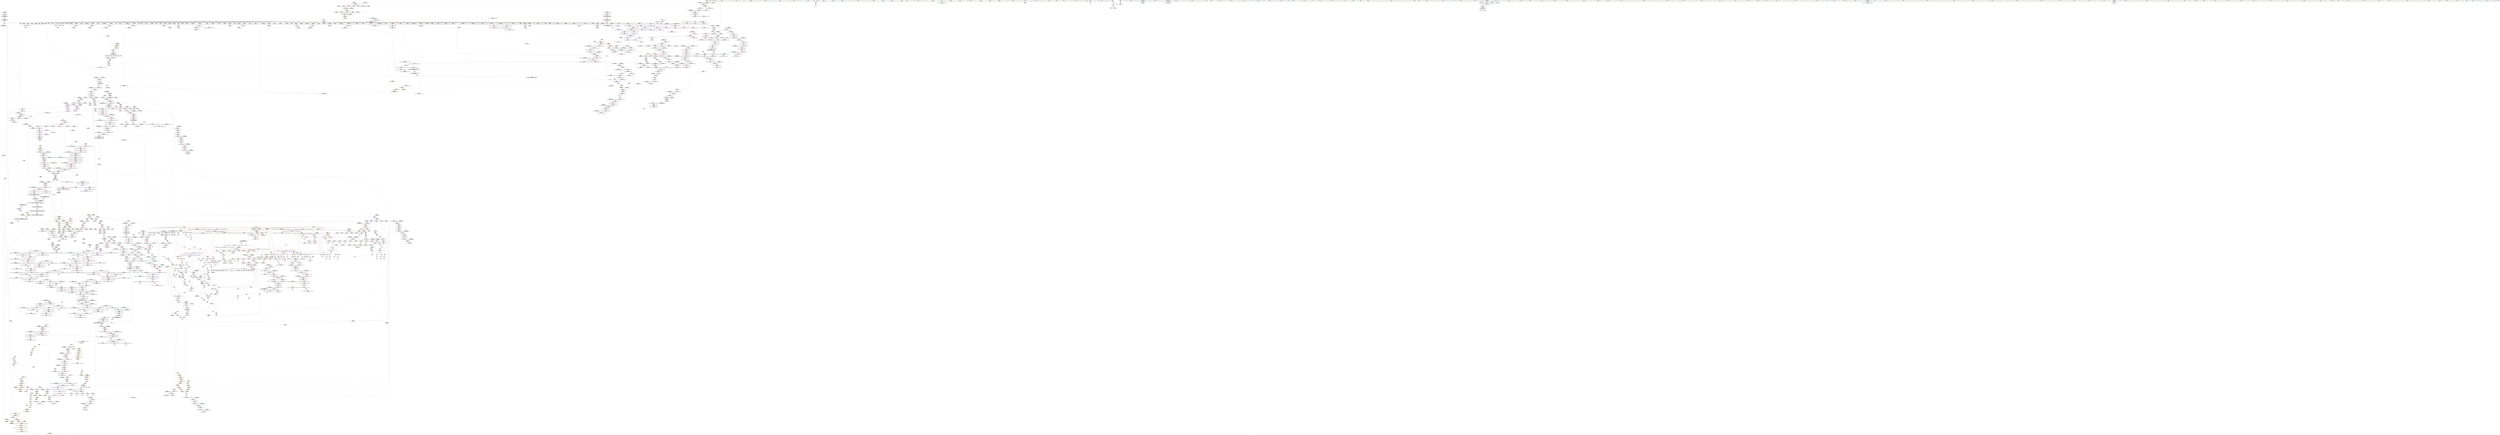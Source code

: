 digraph "SVFG" {
	label="SVFG";

	Node0x558f740ff1c0 [shape=record,color=grey,label="{NodeID: 0\nNullPtr}"];
	Node0x558f740ff1c0 -> Node0x558f74162060[style=solid];
	Node0x558f740ff1c0 -> Node0x558f74162160[style=solid];
	Node0x558f740ff1c0 -> Node0x558f74162230[style=solid];
	Node0x558f740ff1c0 -> Node0x558f74162300[style=solid];
	Node0x558f740ff1c0 -> Node0x558f741623d0[style=solid];
	Node0x558f740ff1c0 -> Node0x558f741624a0[style=solid];
	Node0x558f740ff1c0 -> Node0x558f74162570[style=solid];
	Node0x558f740ff1c0 -> Node0x558f74162640[style=solid];
	Node0x558f740ff1c0 -> Node0x558f74162710[style=solid];
	Node0x558f740ff1c0 -> Node0x558f741627e0[style=solid];
	Node0x558f740ff1c0 -> Node0x558f741628b0[style=solid];
	Node0x558f740ff1c0 -> Node0x558f74162980[style=solid];
	Node0x558f740ff1c0 -> Node0x558f74162a50[style=solid];
	Node0x558f740ff1c0 -> Node0x558f74162b20[style=solid];
	Node0x558f740ff1c0 -> Node0x558f74162bf0[style=solid];
	Node0x558f740ff1c0 -> Node0x558f74162cc0[style=solid];
	Node0x558f740ff1c0 -> Node0x558f74162d90[style=solid];
	Node0x558f740ff1c0 -> Node0x558f74162e60[style=solid];
	Node0x558f740ff1c0 -> Node0x558f74162f30[style=solid];
	Node0x558f740ff1c0 -> Node0x558f74163000[style=solid];
	Node0x558f740ff1c0 -> Node0x558f741630d0[style=solid];
	Node0x558f740ff1c0 -> Node0x558f741631a0[style=solid];
	Node0x558f740ff1c0 -> Node0x558f74163270[style=solid];
	Node0x558f740ff1c0 -> Node0x558f74163340[style=solid];
	Node0x558f740ff1c0 -> Node0x558f74163410[style=solid];
	Node0x558f740ff1c0 -> Node0x558f741634e0[style=solid];
	Node0x558f740ff1c0 -> Node0x558f741635b0[style=solid];
	Node0x558f740ff1c0 -> Node0x558f74163680[style=solid];
	Node0x558f740ff1c0 -> Node0x558f74163750[style=solid];
	Node0x558f740ff1c0 -> Node0x558f74163820[style=solid];
	Node0x558f740ff1c0 -> Node0x558f741638f0[style=solid];
	Node0x558f740ff1c0 -> Node0x558f741639c0[style=solid];
	Node0x558f740ff1c0 -> Node0x558f74163a90[style=solid];
	Node0x558f740ff1c0 -> Node0x558f74163b60[style=solid];
	Node0x558f740ff1c0 -> Node0x558f74163c30[style=solid];
	Node0x558f740ff1c0 -> Node0x558f74163d00[style=solid];
	Node0x558f740ff1c0 -> Node0x558f74163dd0[style=solid];
	Node0x558f740ff1c0 -> Node0x558f74163ea0[style=solid];
	Node0x558f740ff1c0 -> Node0x558f74163f70[style=solid];
	Node0x558f740ff1c0 -> Node0x558f74164040[style=solid];
	Node0x558f740ff1c0 -> Node0x558f74164110[style=solid];
	Node0x558f740ff1c0 -> Node0x558f741641e0[style=solid];
	Node0x558f740ff1c0 -> Node0x558f741642b0[style=solid];
	Node0x558f740ff1c0 -> Node0x558f74164380[style=solid];
	Node0x558f740ff1c0 -> Node0x558f74164450[style=solid];
	Node0x558f740ff1c0 -> Node0x558f74164520[style=solid];
	Node0x558f740ff1c0 -> Node0x558f741645f0[style=solid];
	Node0x558f740ff1c0 -> Node0x558f741646c0[style=solid];
	Node0x558f740ff1c0 -> Node0x558f74164790[style=solid];
	Node0x558f740ff1c0 -> Node0x558f74164860[style=solid];
	Node0x558f740ff1c0 -> Node0x558f74164930[style=solid];
	Node0x558f740ff1c0 -> Node0x558f74164a00[style=solid];
	Node0x558f740ff1c0 -> Node0x558f74164ad0[style=solid];
	Node0x558f740ff1c0 -> Node0x558f74164ba0[style=solid];
	Node0x558f740ff1c0 -> Node0x558f74164c70[style=solid];
	Node0x558f740ff1c0 -> Node0x558f74164d40[style=solid];
	Node0x558f740ff1c0 -> Node0x558f74164e10[style=solid];
	Node0x558f740ff1c0 -> Node0x558f74164ee0[style=solid];
	Node0x558f740ff1c0 -> Node0x558f74164fb0[style=solid];
	Node0x558f740ff1c0 -> Node0x558f74165080[style=solid];
	Node0x558f740ff1c0 -> Node0x558f74165150[style=solid];
	Node0x558f740ff1c0 -> Node0x558f74165220[style=solid];
	Node0x558f740ff1c0 -> Node0x558f741a4d70[style=solid];
	Node0x558f740ff1c0 -> Node0x558f741aa7d0[style=solid];
	Node0x558f740ff1c0 -> Node0x558f741aa8a0[style=solid];
	Node0x558f740ff1c0 -> Node0x558f741aa970[style=solid];
	Node0x558f740ff1c0 -> Node0x558f741ae4c0[style=solid];
	Node0x558f740ff1c0 -> Node0x558f741ae590[style=solid];
	Node0x558f740ff1c0 -> Node0x558f741ae660[style=solid];
	Node0x558f740ff1c0 -> Node0x558f73844270[style=solid];
	Node0x558f740ff1c0 -> Node0x558f73844340[style=solid];
	Node0x558f740ff1c0 -> Node0x558f7418f770[style=solid];
	Node0x558f740ff1c0 -> Node0x558f74192470[style=solid];
	Node0x558f740ff1c0:s64 -> Node0x558f743320e0[style=solid,color=red];
	Node0x558f740ff1c0:s64 -> Node0x558f74334cc0[style=solid,color=red];
	Node0x558f7427b7c0 [shape=record,color=yellow,style=double,label="{NodeID: 2657\n2V_1 = ENCHI(MR_2V_0)\npts\{13 \}\nFun[_Z5checkRSt6vectorIS_IiSaIiEESaIS1_EEii]}"];
	Node0x558f7427b7c0 -> Node0x558f741713d0[style=dashed];
	Node0x558f7427b7c0 -> Node0x558f741714a0[style=dashed];
	Node0x558f74164790 [shape=record,color=black,label="{NodeID: 443\n1936\<--3\n\<--dummyVal\n_ZNSt22__uninitialized_fill_nILb0EE15__uninit_fill_nIPSt6vectorIiSaIiEEmS4_EET_S6_T0_RKT1_\n}"];
	Node0x558f74164790 -> Node0x558f741b03a0[style=solid];
	Node0x558f74173c70 [shape=record,color=red,label="{NodeID: 886\n320\<--82\n\<--i76\nmain\n}"];
	Node0x558f74173c70 -> Node0x558f741e2690[style=solid];
	Node0x558f74334160 [shape=record,color=black,label="{NodeID: 3543\n1542 = PHI(528, )\n0th arg _ZNSt12_Vector_baseISt6vectorIiSaIiEESaIS2_EEC2EmRKS3_ }"];
	Node0x558f74334160 -> Node0x558f741ad960[style=solid];
	Node0x558f7426ded0 [shape=record,color=yellow,style=double,label="{NodeID: 2436\n134V_1 = ENCHI(MR_134V_0)\npts\{75 81 \}\nFun[_Z1fRSt6vectorIS_IiSaIiEESaIS1_EEiii]}"];
	Node0x558f7426ded0 -> Node0x558f74196c70[style=dashed];
	Node0x558f741a9ee0 [shape=record,color=blue,label="{NodeID: 1329\n993\<--1012\nexn.slot\<--\n_ZNSt12_Vector_baseIiSaIiEEC2EmRKS0_\n}"];
	Node0x558f741a9ee0 -> Node0x558f74199c60[style=dashed];
	Node0x558f7415cdf0 [shape=record,color=green,label="{NodeID: 222\n1545\<--1546\nthis.addr\<--this.addr_field_insensitive\n_ZNSt12_Vector_baseISt6vectorIiSaIiEESaIS2_EEC2EmRKS3_\n}"];
	Node0x558f7415cdf0 -> Node0x558f7419d2d0[style=solid];
	Node0x558f7415cdf0 -> Node0x558f741ad960[style=solid];
	Node0x558f74180240 [shape=record,color=purple,label="{NodeID: 665\n2648\<--20\nllvm.global_ctors_2\<--llvm.global_ctors\nGlob }"];
	Node0x558f74180240 -> Node0x558f741a4d70[style=solid];
	Node0x558f742994f0 [shape=record,color=yellow,style=double,label="{NodeID: 3322\n4V_4 = CSCHI(MR_4V_2)\npts\{15 \}\nCS[]|{|<s2>23|<s3>23|<s4>23|<s5>23}}"];
	Node0x558f742994f0 -> Node0x558f741720d0[style=dashed];
	Node0x558f742994f0 -> Node0x558f741721a0[style=dashed];
	Node0x558f742994f0:s2 -> Node0x558f74197970[style=dashed,color=red];
	Node0x558f742994f0:s3 -> Node0x558f74197a40[style=dashed,color=red];
	Node0x558f742994f0:s4 -> Node0x558f74197b10[style=dashed,color=red];
	Node0x558f742994f0:s5 -> Node0x558f741a9110[style=dashed,color=red];
	Node0x558f741e3410 [shape=record,color=grey,label="{NodeID: 2215\n279 = Binary(210, 278, )\n}"];
	Node0x558f741e3410 -> Node0x558f741a6120[style=solid];
	Node0x558f7419ea60 [shape=record,color=red,label="{NodeID: 1108\n1779\<--1773\n\<--__n.addr\n_ZNSt16allocator_traitsISaISt6vectorIiSaIiEEEE8allocateERS3_m\n|{<s0>115}}"];
	Node0x558f7419ea60:s0 -> Node0x558f74334bf0[style=solid,color=red];
	Node0x558f741177d0 [shape=record,color=green,label="{NodeID: 1\n7\<--1\n__dso_handle\<--dummyObj\nGlob }"];
	Node0x558f7427b8d0 [shape=record,color=yellow,style=double,label="{NodeID: 2658\n4V_1 = ENCHI(MR_4V_0)\npts\{15 \}\nFun[_Z5checkRSt6vectorIS_IiSaIiEESaIS1_EEii]}"];
	Node0x558f7427b8d0 -> Node0x558f741728f0[style=dashed];
	Node0x558f7427b8d0 -> Node0x558f741729c0[style=dashed];
	Node0x558f74164860 [shape=record,color=black,label="{NodeID: 444\n1938\<--3\n\<--dummyVal\n_ZNSt22__uninitialized_fill_nILb0EE15__uninit_fill_nIPSt6vectorIiSaIiEEmS4_EET_S6_T0_RKT1_\n}"];
	Node0x558f74164860 -> Node0x558f741b0470[style=solid];
	Node0x558f74173d40 [shape=record,color=red,label="{NodeID: 887\n329\<--82\n\<--i76\nmain\n}"];
	Node0x558f74173d40 -> Node0x558f741e2390[style=solid];
	Node0x558f74334230 [shape=record,color=black,label="{NodeID: 3544\n1543 = PHI(529, )\n1st arg _ZNSt12_Vector_baseISt6vectorIiSaIiEESaIS2_EEC2EmRKS3_ }"];
	Node0x558f74334230 -> Node0x558f741ada30[style=solid];
	Node0x558f741a9fb0 [shape=record,color=blue,label="{NodeID: 1330\n995\<--1014\nehselector.slot\<--\n_ZNSt12_Vector_baseIiSaIiEEC2EmRKS0_\n}"];
	Node0x558f741a9fb0 -> Node0x558f74199d30[style=dashed];
	Node0x558f7415cec0 [shape=record,color=green,label="{NodeID: 223\n1547\<--1548\n__n.addr\<--__n.addr_field_insensitive\n_ZNSt12_Vector_baseISt6vectorIiSaIiEESaIS2_EEC2EmRKS3_\n}"];
	Node0x558f7415cec0 -> Node0x558f7419d3a0[style=solid];
	Node0x558f7415cec0 -> Node0x558f741ada30[style=solid];
	Node0x558f74180340 [shape=record,color=purple,label="{NodeID: 666\n577\<--576\n_M_impl\<--\n_ZNSt6vectorIiSaIiEED2Ev\n}"];
	Node0x558f742995d0 [shape=record,color=yellow,style=double,label="{NodeID: 3323\n34V_3 = CSCHI(MR_34V_2)\npts\{1239 \}\nCS[]|{<s0>10}}"];
	Node0x558f742995d0:s0 -> Node0x558f7427cab0[style=dashed,color=red];
	Node0x558f741e3590 [shape=record,color=grey,label="{NodeID: 2216\n341 = Binary(340, 129, )\n}"];
	Node0x558f741e3590 -> Node0x558f7418fbf0[style=solid];
	Node0x558f7419eb30 [shape=record,color=red,label="{NodeID: 1109\n1797\<--1788\nthis1\<--this.addr\n_ZN9__gnu_cxx13new_allocatorISt6vectorIiSaIiEEE8allocateEmPKv\n|{<s0>116}}"];
	Node0x558f7419eb30:s0 -> Node0x558f743310a0[style=solid,color=red];
	Node0x558f74117860 [shape=record,color=green,label="{NodeID: 2\n12\<--1\n\<--dummyObj\nCan only get source location for instruction, argument, global var or function.|{<s0>14|<s1>14|<s2>14}}"];
	Node0x558f74117860:s0 -> Node0x558f74315c60[style=solid,color=red];
	Node0x558f74117860:s1 -> Node0x558f74328c10[style=solid,color=red];
	Node0x558f74117860:s2 -> Node0x558f7432f840[style=solid,color=red];
	Node0x558f74164930 [shape=record,color=black,label="{NodeID: 445\n1950\<--3\nlpad.val\<--dummyVal\n_ZNSt22__uninitialized_fill_nILb0EE15__uninit_fill_nIPSt6vectorIiSaIiEEmS4_EET_S6_T0_RKT1_\n}"];
	Node0x558f74173e10 [shape=record,color=red,label="{NodeID: 888\n340\<--82\n\<--i76\nmain\n}"];
	Node0x558f74173e10 -> Node0x558f741e3590[style=solid];
	Node0x558f74334300 [shape=record,color=black,label="{NodeID: 3545\n1544 = PHI(530, )\n2nd arg _ZNSt12_Vector_baseISt6vectorIiSaIiEESaIS2_EEC2EmRKS3_ }"];
	Node0x558f74334300 -> Node0x558f741adb00[style=solid];
	Node0x558f741aa080 [shape=record,color=blue,label="{NodeID: 1331\n1029\<--1026\nthis.addr\<--this\n_ZNSt6vectorIiSaIiEE18_M_fill_initializeEmRKi\n}"];
	Node0x558f741aa080 -> Node0x558f74199e00[style=dashed];
	Node0x558f7415cf90 [shape=record,color=green,label="{NodeID: 224\n1549\<--1550\n__a.addr\<--__a.addr_field_insensitive\n_ZNSt12_Vector_baseISt6vectorIiSaIiEESaIS2_EEC2EmRKS3_\n}"];
	Node0x558f7415cf90 -> Node0x558f7419d470[style=solid];
	Node0x558f7415cf90 -> Node0x558f741adb00[style=solid];
	Node0x558f74180410 [shape=record,color=purple,label="{NodeID: 667\n578\<--576\n_M_start\<--\n_ZNSt6vectorIiSaIiEED2Ev\n}"];
	Node0x558f74180410 -> Node0x558f74175670[style=solid];
	Node0x558f74299730 [shape=record,color=yellow,style=double,label="{NodeID: 3324\n36V_3 = CSCHI(MR_36V_2)\npts\{1809 \}\nCS[]|{<s0>10}}"];
	Node0x558f74299730:s0 -> Node0x558f7427cab0[style=dashed,color=red];
	Node0x558f741e3710 [shape=record,color=grey,label="{NodeID: 2217\n277 = Binary(276, 129, )\n}"];
	Node0x558f741e3710 -> Node0x558f741e3890[style=solid];
	Node0x558f7419ec00 [shape=record,color=red,label="{NodeID: 1110\n1798\<--1790\n\<--__n.addr\n_ZN9__gnu_cxx13new_allocatorISt6vectorIiSaIiEEE8allocateEmPKv\n}"];
	Node0x558f7419ec00 -> Node0x558f74191270[style=solid];
	Node0x558f74117b10 [shape=record,color=green,label="{NodeID: 3\n16\<--1\n.str\<--dummyObj\nGlob }"];
	Node0x558f74164a00 [shape=record,color=black,label="{NodeID: 446\n1951\<--3\nlpad.val5\<--dummyVal\n_ZNSt22__uninitialized_fill_nILb0EE15__uninit_fill_nIPSt6vectorIiSaIiEEmS4_EET_S6_T0_RKT1_\n}"];
	Node0x558f74173ee0 [shape=record,color=red,label="{NodeID: 889\n352\<--82\n\<--i76\nmain\n}"];
	Node0x558f74173ee0 -> Node0x558f741e3110[style=solid];
	Node0x558f743343d0 [shape=record,color=black,label="{NodeID: 3546\n1655 = PHI(1559, )\n0th arg _ZNSt12_Vector_baseISt6vectorIiSaIiEESaIS2_EE12_Vector_implC2ERKS3_ }"];
	Node0x558f743343d0 -> Node0x558f741ae320[style=solid];
	Node0x558f741aa150 [shape=record,color=blue,label="{NodeID: 1332\n1031\<--1027\n__n.addr\<--__n\n_ZNSt6vectorIiSaIiEE18_M_fill_initializeEmRKi\n}"];
	Node0x558f741aa150 -> Node0x558f74199ed0[style=dashed];
	Node0x558f7415d060 [shape=record,color=green,label="{NodeID: 225\n1551\<--1552\nexn.slot\<--exn.slot_field_insensitive\n_ZNSt12_Vector_baseISt6vectorIiSaIiEESaIS2_EEC2EmRKS3_\n}"];
	Node0x558f7415d060 -> Node0x558f7419d540[style=solid];
	Node0x558f7415d060 -> Node0x558f741adbd0[style=solid];
	Node0x558f741804e0 [shape=record,color=purple,label="{NodeID: 668\n581\<--580\n_M_impl2\<--\n_ZNSt6vectorIiSaIiEED2Ev\n}"];
	Node0x558f74299810 [shape=record,color=yellow,style=double,label="{NodeID: 3325\n42V_3 = CSCHI(MR_42V_2)\npts\{630002 \}\nCS[]|{|<s1>12|<s2>17}}"];
	Node0x558f74299810 -> Node0x558f74245c70[style=dashed];
	Node0x558f74299810:s1 -> Node0x558f74277090[style=dashed,color=red];
	Node0x558f74299810:s2 -> Node0x558f74277090[style=dashed,color=red];
	Node0x558f741e3890 [shape=record,color=grey,label="{NodeID: 2218\n278 = Binary(275, 277, )\n}"];
	Node0x558f741e3890 -> Node0x558f741e3410[style=solid];
	Node0x558f7419ecd0 [shape=record,color=red,label="{NodeID: 1111\n1806\<--1790\n\<--__n.addr\n_ZN9__gnu_cxx13new_allocatorISt6vectorIiSaIiEEE8allocateEmPKv\n}"];
	Node0x558f7419ecd0 -> Node0x558f741e4190[style=solid];
	Node0x558f74117ba0 [shape=record,color=green,label="{NodeID: 4\n18\<--1\n.str.1\<--dummyObj\nGlob }"];
	Node0x558f74164ad0 [shape=record,color=black,label="{NodeID: 447\n1953\<--3\n\<--dummyVal\n_ZNSt22__uninitialized_fill_nILb0EE15__uninit_fill_nIPSt6vectorIiSaIiEEmS4_EET_S6_T0_RKT1_\n}"];
	Node0x558f74173fb0 [shape=record,color=red,label="{NodeID: 890\n324\<--84\n\<--x83\nmain\n}"];
	Node0x558f74173fb0 -> Node0x558f741e2210[style=solid];
	Node0x558f743344a0 [shape=record,color=black,label="{NodeID: 3547\n1656 = PHI(1560, )\n1st arg _ZNSt12_Vector_baseISt6vectorIiSaIiEESaIS2_EE12_Vector_implC2ERKS3_ }"];
	Node0x558f743344a0 -> Node0x558f741ae3f0[style=solid];
	Node0x558f741aa220 [shape=record,color=blue,label="{NodeID: 1333\n1033\<--1028\n__value.addr\<--__value\n_ZNSt6vectorIiSaIiEE18_M_fill_initializeEmRKi\n}"];
	Node0x558f741aa220 -> Node0x558f74199fa0[style=dashed];
	Node0x558f7415d130 [shape=record,color=green,label="{NodeID: 226\n1553\<--1554\nehselector.slot\<--ehselector.slot_field_insensitive\n_ZNSt12_Vector_baseISt6vectorIiSaIiEESaIS2_EEC2EmRKS3_\n}"];
	Node0x558f7415d130 -> Node0x558f7419d610[style=solid];
	Node0x558f7415d130 -> Node0x558f741adca0[style=solid];
	Node0x558f741805b0 [shape=record,color=purple,label="{NodeID: 669\n582\<--580\n_M_finish\<--\n_ZNSt6vectorIiSaIiEED2Ev\n}"];
	Node0x558f741805b0 -> Node0x558f74175740[style=solid];
	Node0x558f742998f0 [shape=record,color=yellow,style=double,label="{NodeID: 3326\n48V_3 = CSCHI(MR_48V_2)\npts\{630000 630001 \}\nCS[]|{|<s1>10|<s2>12|<s3>12|<s4>17|<s5>17}}"];
	Node0x558f742998f0 -> Node0x558f74246670[style=dashed];
	Node0x558f742998f0:s1 -> Node0x558f7427cbc0[style=dashed,color=red];
	Node0x558f742998f0:s2 -> Node0x558f74276d10[style=dashed,color=red];
	Node0x558f742998f0:s3 -> Node0x558f74276df0[style=dashed,color=red];
	Node0x558f742998f0:s4 -> Node0x558f74276d10[style=dashed,color=red];
	Node0x558f742998f0:s5 -> Node0x558f74276df0[style=dashed,color=red];
	Node0x558f741e3a10 [shape=record,color=grey,label="{NodeID: 2219\n922 = Binary(921, 107, )\n}"];
	Node0x558f741e3a10 -> Node0x558f74178c10[style=solid];
	Node0x558f7419eda0 [shape=record,color=red,label="{NodeID: 1112\n1817\<--1814\nthis1\<--this.addr\n_ZNK9__gnu_cxx13new_allocatorISt6vectorIiSaIiEEE8max_sizeEv\n}"];
	Node0x558f74117c60 [shape=record,color=green,label="{NodeID: 5\n21\<--1\n\<--dummyObj\nCan only get source location for instruction, argument, global var or function.}"];
	Node0x558f74164ba0 [shape=record,color=black,label="{NodeID: 448\n1954\<--3\n\<--dummyVal\n_ZNSt22__uninitialized_fill_nILb0EE15__uninit_fill_nIPSt6vectorIiSaIiEEmS4_EET_S6_T0_RKT1_\n|{<s0>128}}"];
	Node0x558f74164ba0:s0 -> Node0x558f743384d0[style=solid,color=red];
	Node0x558f74174080 [shape=record,color=red,label="{NodeID: 891\n333\<--84\n\<--x83\nmain\n}"];
	Node0x558f74174080 -> Node0x558f7418f470[style=solid];
	Node0x558f74334570 [shape=record,color=black,label="{NodeID: 3548\n556 = PHI(72, 72, 1714, )\n0th arg _ZNSaISt6vectorIiSaIiEEED2Ev }"];
	Node0x558f74334570 -> Node0x558f741a7710[style=solid];
	Node0x558f741aa2f0 [shape=record,color=blue,label="{NodeID: 1334\n1052\<--1047\n_M_finish\<--call2\n_ZNSt6vectorIiSaIiEE18_M_fill_initializeEmRKi\n|{<s0>31}}"];
	Node0x558f741aa2f0:s0 -> Node0x558f742992b0[style=dashed,color=blue];
	Node0x558f7415d200 [shape=record,color=green,label="{NodeID: 227\n1562\<--1563\n_ZNSt12_Vector_baseISt6vectorIiSaIiEESaIS2_EE12_Vector_implC2ERKS3_\<--_ZNSt12_Vector_baseISt6vectorIiSaIiEESaIS2_EE12_Vector_implC2ERKS3__field_insensitive\n}"];
	Node0x558f74180680 [shape=record,color=purple,label="{NodeID: 670\n742\<--741\n_M_impl\<--\n_ZNSt6vectorIS_IiSaIiEESaIS1_EED2Ev\n}"];
	Node0x558f742999d0 [shape=record,color=yellow,style=double,label="{NodeID: 3327\n34V_4 = CSCHI(MR_34V_3)\npts\{1239 \}\nCS[]|{<s0>14}}"];
	Node0x558f742999d0:s0 -> Node0x558f7426db20[style=dashed,color=red];
	Node0x558f741e3b90 [shape=record,color=grey,label="{NodeID: 2220\n946 = Binary(945, 107, )\n}"];
	Node0x558f741e3b90 -> Node0x558f74178e80[style=solid];
	Node0x558f7419ee70 [shape=record,color=red,label="{NodeID: 1113\n1837\<--1825\n\<--__first.addr\n_ZSt24__uninitialized_fill_n_aIPSt6vectorIiSaIiEEmS2_S2_ET_S4_T0_RKT1_RSaIT2_E\n|{<s0>119}}"];
	Node0x558f7419ee70:s0 -> Node0x558f743385a0[style=solid,color=red];
	Node0x558f74118500 [shape=record,color=green,label="{NodeID: 6\n88\<--1\n\<--dummyObj\nCan only get source location for instruction, argument, global var or function.}"];
	Node0x558f7427bd30 [shape=record,color=yellow,style=double,label="{NodeID: 2663\n34V_1 = ENCHI(MR_34V_0)\npts\{1239 \}\nFun[_Z5checkRSt6vectorIS_IiSaIiEESaIS1_EEii]}"];
	Node0x558f7427bd30 -> Node0x558f74199440[style=dashed];
	Node0x558f7427bd30 -> Node0x558f74199510[style=dashed];
	Node0x558f7427bd30 -> Node0x558f741995e0[style=dashed];
	Node0x558f7427bd30 -> Node0x558f741996b0[style=dashed];
	Node0x558f7427bd30 -> Node0x558f74199780[style=dashed];
	Node0x558f74164c70 [shape=record,color=black,label="{NodeID: 449\n2076\<--3\n\<--dummyVal\n_ZNSt6vectorIiSaIiEEC2ERKS1_\n}"];
	Node0x558f74174150 [shape=record,color=red,label="{NodeID: 892\n344\<--84\n\<--x83\nmain\n}"];
	Node0x558f74174150 -> Node0x558f7418fd70[style=solid];
	Node0x558f74334640 [shape=record,color=black,label="{NodeID: 3549\n2097 = PHI(2032, )\n0th arg _ZNKSt6vectorIiSaIiEE4sizeEv }"];
	Node0x558f74334640 -> Node0x558f741b1170[style=solid];
	Node0x558f741aa3c0 [shape=record,color=blue,label="{NodeID: 1335\n1057\<--1056\nthis.addr\<--this\n_ZNSt12_Vector_baseIiSaIiEED2Ev\n}"];
	Node0x558f741aa3c0 -> Node0x558f7419a140[style=dashed];
	Node0x558f7415d300 [shape=record,color=green,label="{NodeID: 228\n1566\<--1567\n_ZNSt12_Vector_baseISt6vectorIiSaIiEESaIS2_EE17_M_create_storageEm\<--_ZNSt12_Vector_baseISt6vectorIiSaIiEESaIS2_EE17_M_create_storageEm_field_insensitive\n}"];
	Node0x558f74180750 [shape=record,color=purple,label="{NodeID: 671\n743\<--741\n_M_start\<--\n_ZNSt6vectorIS_IiSaIiEESaIS1_EED2Ev\n}"];
	Node0x558f74180750 -> Node0x558f74196ee0[style=solid];
	Node0x558f74299b30 [shape=record,color=yellow,style=double,label="{NodeID: 3328\n36V_4 = CSCHI(MR_36V_3)\npts\{1809 \}\nCS[]|{|<s1>12|<s2>14|<s3>15|<s4>17|<s5>19}}"];
	Node0x558f74299b30 -> Node0x558f74259b50[style=dashed];
	Node0x558f74299b30:s1 -> Node0x558f74276c30[style=dashed,color=red];
	Node0x558f74299b30:s2 -> Node0x558f7426dc30[style=dashed,color=red];
	Node0x558f74299b30:s3 -> Node0x558f7425c580[style=dashed,color=red];
	Node0x558f74299b30:s4 -> Node0x558f74276c30[style=dashed,color=red];
	Node0x558f74299b30:s5 -> Node0x558f7425c580[style=dashed,color=red];
	Node0x558f741e3d10 [shape=record,color=grey,label="{NodeID: 2221\n957 = Binary(956, 107, )\n}"];
	Node0x558f741e3d10 -> Node0x558f74179020[style=solid];
	Node0x558f7419ef40 [shape=record,color=red,label="{NodeID: 1114\n1838\<--1827\n\<--__n.addr\n_ZSt24__uninitialized_fill_n_aIPSt6vectorIiSaIiEEmS2_S2_ET_S4_T0_RKT1_RSaIT2_E\n|{<s0>119}}"];
	Node0x558f7419ef40:s0 -> Node0x558f74338670[style=solid,color=red];
	Node0x558f74118590 [shape=record,color=green,label="{NodeID: 7\n89\<--1\n\<--dummyObj\nCan only get source location for instruction, argument, global var or function.}"];
	Node0x558f7427be10 [shape=record,color=yellow,style=double,label="{NodeID: 2664\n36V_1 = ENCHI(MR_36V_0)\npts\{1809 \}\nFun[_Z5checkRSt6vectorIS_IiSaIiEESaIS1_EEii]|{<s0>63|<s1>65|<s2>67|<s3>69|<s4>71}}"];
	Node0x558f7427be10:s0 -> Node0x558f7427e5c0[style=dashed,color=red];
	Node0x558f7427be10:s1 -> Node0x558f7427e5c0[style=dashed,color=red];
	Node0x558f7427be10:s2 -> Node0x558f7427e5c0[style=dashed,color=red];
	Node0x558f7427be10:s3 -> Node0x558f7427e5c0[style=dashed,color=red];
	Node0x558f7427be10:s4 -> Node0x558f7427e5c0[style=dashed,color=red];
	Node0x558f74164d40 [shape=record,color=black,label="{NodeID: 450\n2077\<--3\n\<--dummyVal\n_ZNSt6vectorIiSaIiEEC2ERKS1_\n}"];
	Node0x558f74164d40 -> Node0x558f741b0e30[style=solid];
	Node0x558f74174220 [shape=record,color=red,label="{NodeID: 893\n124\<--123\n\<--arrayidx4\nmain\n}"];
	Node0x558f74174220 -> Node0x558f741919f0[style=solid];
	Node0x558f74334710 [shape=record,color=black,label="{NodeID: 3550\n2420 = PHI(2390, )\n0th arg _ZSt13__copy_move_aILb0EPKiPiET1_T0_S4_S3_ }"];
	Node0x558f74334710 -> Node0x558f741b32c0[style=solid];
	Node0x558f741aa490 [shape=record,color=blue,label="{NodeID: 1336\n1059\<--1086\nexn.slot\<--\n_ZNSt12_Vector_baseIiSaIiEED2Ev\n}"];
	Node0x558f741aa490 -> Node0x558f7419a210[style=dashed];
	Node0x558f74165730 [shape=record,color=green,label="{NodeID: 229\n1575\<--1576\n_ZNSt12_Vector_baseISt6vectorIiSaIiEESaIS2_EE12_Vector_implD2Ev\<--_ZNSt12_Vector_baseISt6vectorIiSaIiEESaIS2_EE12_Vector_implD2Ev_field_insensitive\n}"];
	Node0x558f74180820 [shape=record,color=purple,label="{NodeID: 672\n746\<--745\n_M_impl2\<--\n_ZNSt6vectorIS_IiSaIiEESaIS1_EED2Ev\n}"];
	Node0x558f74299c40 [shape=record,color=yellow,style=double,label="{NodeID: 3329\n40V_3 = CSCHI(MR_40V_2)\npts\{610000 \}\nCS[]|{|<s1>14|<s2>15|<s3>19}}"];
	Node0x558f74299c40 -> Node0x558f7425a550[style=dashed];
	Node0x558f74299c40:s1 -> Node0x558f7426ddf0[style=dashed,color=red];
	Node0x558f74299c40:s2 -> Node0x558f7425c660[style=dashed,color=red];
	Node0x558f74299c40:s3 -> Node0x558f7425c660[style=dashed,color=red];
	Node0x558f741e3e90 [shape=record,color=grey,label="{NodeID: 2222\n704 = Binary(703, 107, )\n|{<s0>49}}"];
	Node0x558f741e3e90:s0 -> Node0x558f74336520[style=solid,color=red];
	Node0x558f7419f010 [shape=record,color=red,label="{NodeID: 1115\n1839\<--1829\n\<--__x.addr\n_ZSt24__uninitialized_fill_n_aIPSt6vectorIiSaIiEEmS2_S2_ET_S4_T0_RKT1_RSaIT2_E\n|{<s0>119}}"];
	Node0x558f7419f010:s0 -> Node0x558f74338740[style=solid,color=red];
	Node0x558f74118650 [shape=record,color=green,label="{NodeID: 8\n90\<--1\n\<--dummyObj\nCan only get source location for instruction, argument, global var or function.}"];
	Node0x558f7427bef0 [shape=record,color=yellow,style=double,label="{NodeID: 2665\n40V_1 = ENCHI(MR_40V_0)\npts\{610000 \}\nFun[_Z5checkRSt6vectorIS_IiSaIiEESaIS1_EEii]|{<s0>62|<s1>64|<s2>66|<s3>68|<s4>70}}"];
	Node0x558f7427bef0:s0 -> Node0x558f7425bc30[style=dashed,color=red];
	Node0x558f7427bef0:s1 -> Node0x558f7425bc30[style=dashed,color=red];
	Node0x558f7427bef0:s2 -> Node0x558f7425bc30[style=dashed,color=red];
	Node0x558f7427bef0:s3 -> Node0x558f7425bc30[style=dashed,color=red];
	Node0x558f7427bef0:s4 -> Node0x558f7425bc30[style=dashed,color=red];
	Node0x558f74164e10 [shape=record,color=black,label="{NodeID: 451\n2079\<--3\n\<--dummyVal\n_ZNSt6vectorIiSaIiEEC2ERKS1_\n}"];
	Node0x558f74164e10 -> Node0x558f741b0f00[style=solid];
	Node0x558f741742f0 [shape=record,color=red,label="{NodeID: 894\n262\<--259\n\<--call50\nmain\n}"];
	Node0x558f741742f0 -> Node0x558f741a6050[style=solid];
	Node0x558f743347e0 [shape=record,color=black,label="{NodeID: 3551\n2421 = PHI(2398, )\n1st arg _ZSt13__copy_move_aILb0EPKiPiET1_T0_S4_S3_ }"];
	Node0x558f743347e0 -> Node0x558f741b3390[style=solid];
	Node0x558f741aa560 [shape=record,color=blue,label="{NodeID: 1337\n1061\<--1088\nehselector.slot\<--\n_ZNSt12_Vector_baseIiSaIiEED2Ev\n}"];
	Node0x558f741657f0 [shape=record,color=green,label="{NodeID: 230\n1587\<--1588\nthis.addr\<--this.addr_field_insensitive\n_ZNSt6vectorIS_IiSaIiEESaIS1_EE18_M_fill_initializeEmRKS1_\n}"];
	Node0x558f741657f0 -> Node0x558f7419d6e0[style=solid];
	Node0x558f741657f0 -> Node0x558f741add70[style=solid];
	Node0x558f741808f0 [shape=record,color=purple,label="{NodeID: 673\n747\<--745\n_M_finish\<--\n_ZNSt6vectorIS_IiSaIiEESaIS1_EED2Ev\n}"];
	Node0x558f741808f0 -> Node0x558f74196fb0[style=solid];
	Node0x558f74299d20 [shape=record,color=yellow,style=double,label="{NodeID: 3330\n46V_3 = CSCHI(MR_46V_2)\npts\{610001 610002 \}\nCS[]|{|<s1>15|<s2>15|<s3>19|<s4>19}}"];
	Node0x558f74299d20 -> Node0x558f74246170[style=dashed];
	Node0x558f74299d20:s1 -> Node0x558f7425c740[style=dashed,color=red];
	Node0x558f74299d20:s2 -> Node0x558f7425c820[style=dashed,color=red];
	Node0x558f74299d20:s3 -> Node0x558f7425c740[style=dashed,color=red];
	Node0x558f74299d20:s4 -> Node0x558f7425c820[style=dashed,color=red];
	Node0x558f741e4010 [shape=record,color=grey,label="{NodeID: 2223\n100 = Binary(99, 101, )\n}"];
	Node0x558f741e4010 -> Node0x558f741a5010[style=solid];
	Node0x558f7419f0e0 [shape=record,color=red,label="{NodeID: 1116\n1849\<--1846\nthis1\<--this.addr\n_ZNSt12_Vector_baseISt6vectorIiSaIiEESaIS2_EE19_M_get_Tp_allocatorEv\n}"];
	Node0x558f7419f0e0 -> Node0x558f74183b50[style=solid];
	Node0x558f74118710 [shape=record,color=green,label="{NodeID: 9\n101\<--1\n\<--dummyObj\nCan only get source location for instruction, argument, global var or function.}"];
	Node0x558f74164ee0 [shape=record,color=black,label="{NodeID: 452\n2083\<--3\n\<--dummyVal\n_ZNSt6vectorIiSaIiEEC2ERKS1_\n}"];
	Node0x558f741743c0 [shape=record,color=red,label="{NodeID: 895\n289\<--288\n\<--call67\nmain\n}"];
	Node0x558f741743c0 -> Node0x558f741a61f0[style=solid];
	Node0x558f743348b0 [shape=record,color=black,label="{NodeID: 3552\n2422 = PHI(2400, )\n2nd arg _ZSt13__copy_move_aILb0EPKiPiET1_T0_S4_S3_ }"];
	Node0x558f743348b0 -> Node0x558f741b3460[style=solid];
	Node0x558f741aa630 [shape=record,color=blue,label="{NodeID: 1338\n1099\<--1097\nthis.addr\<--this\n_ZNSt12_Vector_baseIiSaIiEE12_Vector_implC2ERKS0_\n}"];
	Node0x558f741aa630 -> Node0x558f7419a550[style=dashed];
	Node0x558f741658c0 [shape=record,color=green,label="{NodeID: 231\n1589\<--1590\n__n.addr\<--__n.addr_field_insensitive\n_ZNSt6vectorIS_IiSaIiEESaIS1_EE18_M_fill_initializeEmRKS1_\n}"];
	Node0x558f741658c0 -> Node0x558f7419d7b0[style=solid];
	Node0x558f741658c0 -> Node0x558f741ade40[style=solid];
	Node0x558f741809c0 [shape=record,color=purple,label="{NodeID: 674\n836\<--835\n_M_impl\<--\n_ZNSt6vectorIS_IiSaIiEESaIS1_EEixEm\n}"];
	Node0x558f741e4190 [shape=record,color=grey,label="{NodeID: 2224\n1807 = Binary(1806, 1636, )\n}"];
	Node0x558f7419f1b0 [shape=record,color=red,label="{NodeID: 1117\n1869\<--1857\n\<--__first.addr\n_ZSt20uninitialized_fill_nIPSt6vectorIiSaIiEEmS2_ET_S4_T0_RKT1_\n|{<s0>120}}"];
	Node0x558f7419f1b0:s0 -> Node0x558f74335410[style=solid,color=red];
	Node0x558f741187d0 [shape=record,color=green,label="{NodeID: 10\n107\<--1\n\<--dummyObj\nCan only get source location for instruction, argument, global var or function.}"];
	Node0x558f74164fb0 [shape=record,color=black,label="{NodeID: 453\n2084\<--3\n\<--dummyVal\n_ZNSt6vectorIiSaIiEEC2ERKS1_\n}"];
	Node0x558f74164fb0 -> Node0x558f741b0fd0[style=solid];
	Node0x558f74174490 [shape=record,color=red,label="{NodeID: 896\n364\<--363\n\<--call111\nmain\n}"];
	Node0x558f74174490 -> Node0x558f741a6940[style=solid];
	Node0x558f74334980 [shape=record,color=black,label="{NodeID: 3553\n1980 = PHI(1901, 2534, )\n0th arg _ZSt11__addressofISt6vectorIiSaIiEEEPT_RS3_ }"];
	Node0x558f74334980 -> Node0x558f741b06e0[style=solid];
	Node0x558f741aa700 [shape=record,color=blue,label="{NodeID: 1339\n1101\<--1098\n__a.addr\<--__a\n_ZNSt12_Vector_baseIiSaIiEE12_Vector_implC2ERKS0_\n}"];
	Node0x558f741aa700 -> Node0x558f7419a620[style=dashed];
	Node0x558f74165990 [shape=record,color=green,label="{NodeID: 232\n1591\<--1592\n__value.addr\<--__value.addr_field_insensitive\n_ZNSt6vectorIS_IiSaIiEESaIS1_EE18_M_fill_initializeEmRKS1_\n}"];
	Node0x558f74165990 -> Node0x558f7419d880[style=solid];
	Node0x558f74165990 -> Node0x558f741adf10[style=solid];
	Node0x558f74180a90 [shape=record,color=purple,label="{NodeID: 675\n837\<--835\n_M_start\<--\n_ZNSt6vectorIS_IiSaIiEESaIS1_EEixEm\n}"];
	Node0x558f74180a90 -> Node0x558f74197d80[style=solid];
	Node0x558f74299f60 [shape=record,color=yellow,style=double,label="{NodeID: 3332\n34V_2 = CSCHI(MR_34V_1)\npts\{1239 \}\nCS[]|{<s0>31}}"];
	Node0x558f74299f60:s0 -> Node0x558f74299150[style=dashed,color=blue];
	Node0x558f741e4310 [shape=record,color=grey,label="{NodeID: 2225\n1386 = Binary(1385, 1387, )\n}"];
	Node0x558f741e4310 -> Node0x558f741ac850[style=solid];
	Node0x558f7419f280 [shape=record,color=red,label="{NodeID: 1118\n1870\<--1859\n\<--__n.addr\n_ZSt20uninitialized_fill_nIPSt6vectorIiSaIiEEmS2_ET_S4_T0_RKT1_\n|{<s0>120}}"];
	Node0x558f7419f280:s0 -> Node0x558f743354e0[style=solid,color=red];
	Node0x558f741188d0 [shape=record,color=green,label="{NodeID: 11\n129\<--1\n\<--dummyObj\nCan only get source location for instruction, argument, global var or function.}"];
	Node0x558f74165080 [shape=record,color=black,label="{NodeID: 454\n2086\<--3\n\<--dummyVal\n_ZNSt6vectorIiSaIiEEC2ERKS1_\n}"];
	Node0x558f74165080 -> Node0x558f741b10a0[style=solid];
	Node0x558f74174560 [shape=record,color=red,label="{NodeID: 897\n393\<--392\n\<--call128\nmain\n}"];
	Node0x558f74174560 -> Node0x558f741a6ae0[style=solid];
	Node0x558f74334a50 [shape=record,color=black,label="{NodeID: 3554\n567 = PHI(62, 62, 2550, )\n0th arg _ZNSt6vectorIiSaIiEED2Ev }"];
	Node0x558f74334a50 -> Node0x558f741a77e0[style=solid];
	Node0x558f7426e960 [shape=record,color=yellow,style=double,label="{NodeID: 2447\n34V_1 = ENCHI(MR_34V_0)\npts\{1239 \}\nFun[_ZSt22__uninitialized_copy_aIN9__gnu_cxx17__normal_iteratorIPKiSt6vectorIiSaIiEEEEPiiET0_T_SA_S9_RSaIT1_E]|{<s0>146}}"];
	Node0x558f7426e960:s0 -> Node0x558f74278fb0[style=dashed,color=red];
	Node0x558f741aa7d0 [shape=record,color=blue, style = dotted,label="{NodeID: 1340\n1111\<--3\n_M_start\<--dummyVal\n_ZNSt12_Vector_baseIiSaIiEE12_Vector_implC2ERKS0_\n|{|<s1>72}}"];
	Node0x558f741aa7d0 -> Node0x558f741aa8a0[style=dashed];
	Node0x558f741aa7d0:s1 -> Node0x558f7429b8d0[style=dashed,color=blue];
	Node0x558f74165a60 [shape=record,color=green,label="{NodeID: 233\n1606\<--1607\n_ZSt24__uninitialized_fill_n_aIPSt6vectorIiSaIiEEmS2_S2_ET_S4_T0_RKT1_RSaIT2_E\<--_ZSt24__uninitialized_fill_n_aIPSt6vectorIiSaIiEEmS2_S2_ET_S4_T0_RKT1_RSaIT2_E_field_insensitive\n}"];
	Node0x558f74180b60 [shape=record,color=purple,label="{NodeID: 676\n853\<--852\n_M_impl\<--\n_ZNSt6vectorIiSaIiEEixEm\n}"];
	Node0x558f7429a0c0 [shape=record,color=yellow,style=double,label="{NodeID: 3333\n2V_6 = CSCHI(MR_2V_5)\npts\{13 \}\nCS[]|{|<s1>26|<s2>26|<s3>26}}"];
	Node0x558f7429a0c0 -> Node0x558f74170fc0[style=dashed];
	Node0x558f7429a0c0:s1 -> Node0x558f74197970[style=dashed,color=red];
	Node0x558f7429a0c0:s2 -> Node0x558f74197a40[style=dashed,color=red];
	Node0x558f7429a0c0:s3 -> Node0x558f741a9040[style=dashed,color=red];
	Node0x558f741e4490 [shape=record,color=grey,label="{NodeID: 2226\n1077 = Binary(1076, 1078, )\n|{<s0>77}}"];
	Node0x558f741e4490:s0 -> Node0x558f74336790[style=solid,color=red];
	Node0x558f7419f350 [shape=record,color=red,label="{NodeID: 1119\n1871\<--1861\n\<--__x.addr\n_ZSt20uninitialized_fill_nIPSt6vectorIiSaIiEEmS2_ET_S4_T0_RKT1_\n|{<s0>120}}"];
	Node0x558f7419f350:s0 -> Node0x558f743355b0[style=solid,color=red];
	Node0x558f741189d0 [shape=record,color=green,label="{NodeID: 12\n210\<--1\n\<--dummyObj\nCan only get source location for instruction, argument, global var or function.}"];
	Node0x558f74165150 [shape=record,color=black,label="{NodeID: 455\n2093\<--3\nlpad.val\<--dummyVal\n_ZNSt6vectorIiSaIiEEC2ERKS1_\n}"];
	Node0x558f74174630 [shape=record,color=red,label="{NodeID: 898\n411\<--410\n\<--arrayidx139\nmain\n}"];
	Node0x558f74334b20 [shape=record,color=black,label="{NodeID: 3555\n1785 = PHI(1778, )\n0th arg _ZN9__gnu_cxx13new_allocatorISt6vectorIiSaIiEEE8allocateEmPKv }"];
	Node0x558f74334b20 -> Node0x558f741af290[style=solid];
	Node0x558f741aa8a0 [shape=record,color=blue, style = dotted,label="{NodeID: 1341\n1113\<--3\n_M_finish\<--dummyVal\n_ZNSt12_Vector_baseIiSaIiEE12_Vector_implC2ERKS0_\n|{|<s1>72}}"];
	Node0x558f741aa8a0 -> Node0x558f741aa970[style=dashed];
	Node0x558f741aa8a0:s1 -> Node0x558f7429b8d0[style=dashed,color=blue];
	Node0x558f74165b60 [shape=record,color=green,label="{NodeID: 234\n1615\<--1616\nthis.addr\<--this.addr_field_insensitive\n_ZNSt12_Vector_baseISt6vectorIiSaIiEESaIS2_EED2Ev\n}"];
	Node0x558f74165b60 -> Node0x558f7419da20[style=solid];
	Node0x558f74165b60 -> Node0x558f741ae0b0[style=solid];
	Node0x558f74180c30 [shape=record,color=purple,label="{NodeID: 677\n854\<--852\n_M_start\<--\n_ZNSt6vectorIiSaIiEEixEm\n}"];
	Node0x558f74180c30 -> Node0x558f74197ff0[style=solid];
	Node0x558f7429a220 [shape=record,color=yellow,style=double,label="{NodeID: 3334\n4V_6 = CSCHI(MR_4V_5)\npts\{15 \}\nCS[]|{|<s2>26|<s3>26|<s4>26|<s5>26}}"];
	Node0x558f7429a220 -> Node0x558f74172410[style=dashed];
	Node0x558f7429a220 -> Node0x558f741724e0[style=dashed];
	Node0x558f7429a220:s2 -> Node0x558f74197970[style=dashed,color=red];
	Node0x558f7429a220:s3 -> Node0x558f74197a40[style=dashed,color=red];
	Node0x558f7429a220:s4 -> Node0x558f74197b10[style=dashed,color=red];
	Node0x558f7429a220:s5 -> Node0x558f741a9110[style=dashed,color=red];
	Node0x558f741e4610 [shape=record,color=grey,label="{NodeID: 2227\n1076 = Binary(1074, 1075, )\n}"];
	Node0x558f741e4610 -> Node0x558f741e4490[style=solid];
	Node0x558f7419f420 [shape=record,color=red,label="{NodeID: 1120\n1895\<--1880\n\<--__first.addr\n_ZNSt22__uninitialized_fill_nILb0EE15__uninit_fill_nIPSt6vectorIiSaIiEEmS4_EET_S6_T0_RKT1_\n}"];
	Node0x558f7419f420 -> Node0x558f741aff90[style=solid];
	Node0x558f74118ad0 [shape=record,color=green,label="{NodeID: 13\n899\<--1\n\<--dummyObj\nCan only get source location for instruction, argument, global var or function.}"];
	Node0x558f74165220 [shape=record,color=black,label="{NodeID: 456\n2094\<--3\nlpad.val14\<--dummyVal\n_ZNSt6vectorIiSaIiEEC2ERKS1_\n}"];
	Node0x558f74174700 [shape=record,color=red,label="{NodeID: 899\n436\<--433\nthis1\<--this.addr\n_ZNSaIiEC2Ev\n}"];
	Node0x558f74174700 -> Node0x558f74177210[style=solid];
	Node0x558f74334bf0 [shape=record,color=black,label="{NodeID: 3556\n1786 = PHI(1779, )\n1st arg _ZN9__gnu_cxx13new_allocatorISt6vectorIiSaIiEEE8allocateEmPKv }"];
	Node0x558f74334bf0 -> Node0x558f741af360[style=solid];
	Node0x558f741aa970 [shape=record,color=blue, style = dotted,label="{NodeID: 1342\n1115\<--3\n_M_end_of_storage\<--dummyVal\n_ZNSt12_Vector_baseIiSaIiEE12_Vector_implC2ERKS0_\n|{<s0>72}}"];
	Node0x558f741aa970:s0 -> Node0x558f7429b8d0[style=dashed,color=blue];
	Node0x558f74165c30 [shape=record,color=green,label="{NodeID: 235\n1617\<--1618\nexn.slot\<--exn.slot_field_insensitive\n_ZNSt12_Vector_baseISt6vectorIiSaIiEESaIS2_EED2Ev\n}"];
	Node0x558f74165c30 -> Node0x558f7419daf0[style=solid];
	Node0x558f74165c30 -> Node0x558f741ae180[style=solid];
	Node0x558f74180d00 [shape=record,color=purple,label="{NodeID: 678\n1001\<--1000\n_M_impl\<--this1\n_ZNSt12_Vector_baseIiSaIiEEC2EmRKS0_\n|{<s0>72|<s1>74}}"];
	Node0x558f74180d00:s0 -> Node0x558f74336ba0[style=solid,color=red];
	Node0x558f74180d00:s1 -> Node0x558f74338190[style=solid,color=red];
	Node0x558f7429a300 [shape=record,color=yellow,style=double,label="{NodeID: 3335\n2V_5 = CSCHI(MR_2V_4)\npts\{13 \}\nCS[]|{|<s2>25|<s3>25|<s4>25}}"];
	Node0x558f7429a300 -> Node0x558f74170e20[style=dashed];
	Node0x558f7429a300 -> Node0x558f74170ef0[style=dashed];
	Node0x558f7429a300:s2 -> Node0x558f74197970[style=dashed,color=red];
	Node0x558f7429a300:s3 -> Node0x558f74197a40[style=dashed,color=red];
	Node0x558f7429a300:s4 -> Node0x558f741a9040[style=dashed,color=red];
	Node0x558f741e4790 [shape=record,color=grey,label="{NodeID: 2228\n209 = Binary(210, 208, )\n}"];
	Node0x558f741e4790 -> Node0x558f741e4a90[style=solid];
	Node0x558f7419f4f0 [shape=record,color=red,label="{NodeID: 1121\n1925\<--1880\n\<--__first.addr\n_ZNSt22__uninitialized_fill_nILb0EE15__uninit_fill_nIPSt6vectorIiSaIiEEmS4_EET_S6_T0_RKT1_\n|{<s0>124}}"];
	Node0x558f7419f4f0:s0 -> Node0x558f74330470[style=solid,color=red];
	Node0x558f74118bd0 [shape=record,color=green,label="{NodeID: 14\n1078\<--1\n\<--dummyObj\nCan only get source location for instruction, argument, global var or function.}"];
	Node0x558f741652f0 [shape=record,color=black,label="{NodeID: 457\n9\<--8\n\<--A\nCan only get source location for instruction, argument, global var or function.}"];
	Node0x558f741747d0 [shape=record,color=red,label="{NodeID: 900\n463\<--447\nthis1\<--this.addr\n_ZNSt6vectorIiSaIiEEC2EmRKiRKS0_\n|{|<s2>31}}"];
	Node0x558f741747d0 -> Node0x558f741772e0[style=solid];
	Node0x558f741747d0 -> Node0x558f741773b0[style=solid];
	Node0x558f741747d0:s2 -> Node0x558f74331cd0[style=solid,color=red];
	Node0x558f74334cc0 [shape=record,color=black,label="{NodeID: 3557\n1787 = PHI(3, )\n2nd arg _ZN9__gnu_cxx13new_allocatorISt6vectorIiSaIiEEE8allocateEmPKv }"];
	Node0x558f74334cc0 -> Node0x558f741af430[style=solid];
	Node0x558f741aaa40 [shape=record,color=blue,label="{NodeID: 1343\n1121\<--1119\nthis.addr\<--this\n_ZNSt12_Vector_baseIiSaIiEE17_M_create_storageEm\n}"];
	Node0x558f741aaa40 -> Node0x558f7419a6f0[style=dashed];
	Node0x558f74165d00 [shape=record,color=green,label="{NodeID: 236\n1619\<--1620\nehselector.slot\<--ehselector.slot_field_insensitive\n_ZNSt12_Vector_baseISt6vectorIiSaIiEESaIS2_EED2Ev\n}"];
	Node0x558f74165d00 -> Node0x558f741ae250[style=solid];
	Node0x558f74180dd0 [shape=record,color=purple,label="{NodeID: 679\n1040\<--1039\n_M_impl\<--\n_ZNSt6vectorIiSaIiEE18_M_fill_initializeEmRKi\n}"];
	Node0x558f7429a460 [shape=record,color=yellow,style=double,label="{NodeID: 3336\n4V_5 = CSCHI(MR_4V_4)\npts\{15 \}\nCS[]|{|<s2>25|<s3>25|<s4>25|<s5>25}}"];
	Node0x558f7429a460 -> Node0x558f74172270[style=dashed];
	Node0x558f7429a460 -> Node0x558f74172340[style=dashed];
	Node0x558f7429a460:s2 -> Node0x558f74197970[style=dashed,color=red];
	Node0x558f7429a460:s3 -> Node0x558f74197a40[style=dashed,color=red];
	Node0x558f7429a460:s4 -> Node0x558f74197b10[style=dashed,color=red];
	Node0x558f7429a460:s5 -> Node0x558f741a9110[style=dashed,color=red];
	Node0x558f741e4910 [shape=record,color=grey,label="{NodeID: 2229\n208 = Binary(207, 129, )\n}"];
	Node0x558f741e4910 -> Node0x558f741e4790[style=solid];
	Node0x558f7419f5c0 [shape=record,color=red,label="{NodeID: 1122\n1898\<--1882\n\<--__n.addr\n_ZNSt22__uninitialized_fill_nILb0EE15__uninit_fill_nIPSt6vectorIiSaIiEEmS4_EET_S6_T0_RKT1_\n}"];
	Node0x558f7419f5c0 -> Node0x558f74190f70[style=solid];
	Node0x558f74118cd0 [shape=record,color=green,label="{NodeID: 15\n1184\<--1\n\<--dummyObj\nCan only get source location for instruction, argument, global var or function.}"];
	Node0x558f741653f0 [shape=record,color=black,label="{NodeID: 458\n49\<--12\nmain_ret\<--\nmain\n}"];
	Node0x558f741748a0 [shape=record,color=red,label="{NodeID: 901\n465\<--449\n\<--__n.addr\n_ZNSt6vectorIiSaIiEEC2EmRKiRKS0_\n|{<s0>30}}"];
	Node0x558f741748a0:s0 -> Node0x558f74333bb0[style=solid,color=red];
	Node0x558f74334d90 [shape=record,color=black,label="{NodeID: 3558\n1518 = PHI(1511, )\n0th arg _ZNSt12_Destroy_auxILb1EE9__destroyIPiEEvT_S3_ }"];
	Node0x558f74334d90 -> Node0x558f741ad620[style=solid];
	Node0x558f741aab10 [shape=record,color=blue,label="{NodeID: 1344\n1123\<--1120\n__n.addr\<--__n\n_ZNSt12_Vector_baseIiSaIiEE17_M_create_storageEm\n}"];
	Node0x558f741aab10 -> Node0x558f7419a7c0[style=dashed];
	Node0x558f741aab10 -> Node0x558f7419a890[style=dashed];
	Node0x558f74165dd0 [shape=record,color=green,label="{NodeID: 237\n1638\<--1639\n_ZNSt12_Vector_baseISt6vectorIiSaIiEESaIS2_EE13_M_deallocateEPS2_m\<--_ZNSt12_Vector_baseISt6vectorIiSaIiEESaIS2_EE13_M_deallocateEPS2_m_field_insensitive\n}"];
	Node0x558f74180ea0 [shape=record,color=purple,label="{NodeID: 680\n1041\<--1039\n_M_start\<--\n_ZNSt6vectorIiSaIiEE18_M_fill_initializeEmRKi\n}"];
	Node0x558f74180ea0 -> Node0x558f7419a070[style=solid];
	Node0x558f741e4a90 [shape=record,color=grey,label="{NodeID: 2230\n212 = Binary(211, 209, )\n}"];
	Node0x558f741e4a90 -> Node0x558f741a5b70[style=solid];
	Node0x558f7419f690 [shape=record,color=red,label="{NodeID: 1123\n1910\<--1882\n\<--__n.addr\n_ZNSt22__uninitialized_fill_nILb0EE15__uninit_fill_nIPSt6vectorIiSaIiEEmS4_EET_S6_T0_RKT1_\n}"];
	Node0x558f7419f690 -> Node0x558f741e5690[style=solid];
	Node0x558f74118dd0 [shape=record,color=green,label="{NodeID: 16\n1251\<--1\n\<--dummyObj\nCan only get source location for instruction, argument, global var or function.}"];
	Node0x558f7427c650 [shape=record,color=yellow,style=double,label="{NodeID: 2673\n82V_1 = ENCHI(MR_82V_0)\npts\{520 \}\nFun[_ZNSt6vectorIS_IiSaIiEESaIS1_EEC2EmRKS1_RKS2_]}"];
	Node0x558f7427c650 -> Node0x558f741a7570[style=dashed];
	Node0x558f741654c0 [shape=record,color=black,label="{NodeID: 459\n33\<--34\n\<--_ZNSt8ios_base4InitD1Ev\nCan only get source location for instruction, argument, global var or function.}"];
	Node0x558f74174970 [shape=record,color=red,label="{NodeID: 902\n470\<--449\n\<--__n.addr\n_ZNSt6vectorIiSaIiEEC2EmRKiRKS0_\n|{<s0>31}}"];
	Node0x558f74174970:s0 -> Node0x558f74331da0[style=solid,color=red];
	Node0x558f74334e60 [shape=record,color=black,label="{NodeID: 3559\n1519 = PHI(1512, )\n1st arg _ZNSt12_Destroy_auxILb1EE9__destroyIPiEEvT_S3_ }"];
	Node0x558f74334e60 -> Node0x558f741ad6f0[style=solid];
	Node0x558f741aabe0 [shape=record,color=blue,label="{NodeID: 1345\n1133\<--1129\n_M_start\<--call\n_ZNSt12_Vector_baseIiSaIiEE17_M_create_storageEm\n|{|<s3>73}}"];
	Node0x558f741aabe0 -> Node0x558f7419a960[style=dashed];
	Node0x558f741aabe0 -> Node0x558f7419aa30[style=dashed];
	Node0x558f741aabe0 -> Node0x558f741aacb0[style=dashed];
	Node0x558f741aabe0:s3 -> Node0x558f7429ba60[style=dashed,color=blue];
	Node0x558f74165ed0 [shape=record,color=green,label="{NodeID: 238\n1657\<--1658\nthis.addr\<--this.addr_field_insensitive\n_ZNSt12_Vector_baseISt6vectorIiSaIiEESaIS2_EE12_Vector_implC2ERKS3_\n}"];
	Node0x558f74165ed0 -> Node0x558f7419de30[style=solid];
	Node0x558f74165ed0 -> Node0x558f741ae320[style=solid];
	Node0x558f74180f70 [shape=record,color=purple,label="{NodeID: 681\n1051\<--1050\n_M_impl3\<--\n_ZNSt6vectorIiSaIiEE18_M_fill_initializeEmRKi\n}"];
	Node0x558f741e4c10 [shape=record,color=grey,label="{NodeID: 2231\n218 = Binary(217, 129, )\n}"];
	Node0x558f741e4c10 -> Node0x558f74191870[style=solid];
	Node0x558f7419f760 [shape=record,color=red,label="{NodeID: 1124\n1905\<--1884\n\<--__x.addr\n_ZNSt22__uninitialized_fill_nILb0EE15__uninit_fill_nIPSt6vectorIiSaIiEEmS4_EET_S6_T0_RKT1_\n|{<s0>122}}"];
	Node0x558f7419f760:s0 -> Node0x558f74333fc0[style=solid,color=red];
	Node0x558f74118ed0 [shape=record,color=green,label="{NodeID: 17\n1304\<--1\n\<--dummyObj\nCan only get source location for instruction, argument, global var or function.}"];
	Node0x558f7427c730 [shape=record,color=yellow,style=double,label="{NodeID: 2674\n84V_1 = ENCHI(MR_84V_0)\npts\{522 \}\nFun[_ZNSt6vectorIS_IiSaIiEESaIS1_EEC2EmRKS1_RKS2_]}"];
	Node0x558f7427c730 -> Node0x558f741a7640[style=dashed];
	Node0x558f741655c0 [shape=record,color=black,label="{NodeID: 460\n119\<--118\nidxprom\<--\nmain\n}"];
	Node0x558f74174a40 [shape=record,color=red,label="{NodeID: 903\n471\<--451\n\<--__value.addr\n_ZNSt6vectorIiSaIiEEC2EmRKiRKS0_\n|{<s0>31}}"];
	Node0x558f74174a40:s0 -> Node0x558f74331e70[style=solid,color=red];
	Node0x558f74334f30 [shape=record,color=black,label="{NodeID: 3560\n2241 = PHI(2169, )\n0th arg _ZSt18uninitialized_copyIN9__gnu_cxx17__normal_iteratorIPKiSt6vectorIiSaIiEEEEPiET0_T_SA_S9_ }"];
	Node0x558f74334f30 -> Node0x558f741b1e70[style=solid];
	Node0x558f741aacb0 [shape=record,color=blue,label="{NodeID: 1346\n1139\<--1137\n_M_finish\<--\n_ZNSt12_Vector_baseIiSaIiEE17_M_create_storageEm\n|{|<s2>73}}"];
	Node0x558f741aacb0 -> Node0x558f7419aa30[style=dashed];
	Node0x558f741aacb0 -> Node0x558f741aad80[style=dashed];
	Node0x558f741aacb0:s2 -> Node0x558f7429ba60[style=dashed,color=blue];
	Node0x558f74165fa0 [shape=record,color=green,label="{NodeID: 239\n1659\<--1660\n__a.addr\<--__a.addr_field_insensitive\n_ZNSt12_Vector_baseISt6vectorIiSaIiEESaIS2_EE12_Vector_implC2ERKS3_\n}"];
	Node0x558f74165fa0 -> Node0x558f7419df00[style=solid];
	Node0x558f74165fa0 -> Node0x558f741ae3f0[style=solid];
	Node0x558f74181040 [shape=record,color=purple,label="{NodeID: 682\n1052\<--1050\n_M_finish\<--\n_ZNSt6vectorIiSaIiEE18_M_fill_initializeEmRKi\n}"];
	Node0x558f74181040 -> Node0x558f741aa2f0[style=solid];
	Node0x558f7429a780 [shape=record,color=yellow,style=double,label="{NodeID: 3339\n68V_2 = CSCHI(MR_68V_1)\npts\{630001 \}\nCS[]|{<s0>31}}"];
	Node0x558f7429a780:s0 -> Node0x558f741aa2f0[style=dashed,color=red];
	Node0x558f741e4d90 [shape=record,color=grey,label="{NodeID: 2232\n215 = Binary(214, 129, )\n}"];
	Node0x558f741e4d90 -> Node0x558f741a5c40[style=solid];
	Node0x558f7419f830 [shape=record,color=red,label="{NodeID: 1125\n1901\<--1886\n\<--__cur\n_ZNSt22__uninitialized_fill_nILb0EE15__uninit_fill_nIPSt6vectorIiSaIiEEmS4_EET_S6_T0_RKT1_\n|{<s0>121}}"];
	Node0x558f7419f830:s0 -> Node0x558f74334980[style=solid,color=red];
	Node0x558f74118fd0 [shape=record,color=green,label="{NodeID: 18\n1387\<--1\n\<--dummyObj\nCan only get source location for instruction, argument, global var or function.}"];
	Node0x558f7427c810 [shape=record,color=yellow,style=double,label="{NodeID: 2675\n40V_1 = ENCHI(MR_40V_0)\npts\{610000 \}\nFun[_ZNSt6vectorIS_IiSaIiEESaIS1_EEC2EmRKS1_RKS2_]|{<s0>34}}"];
	Node0x558f7427c810:s0 -> Node0x558f74275c30[style=dashed,color=red];
	Node0x558f74165690 [shape=record,color=black,label="{NodeID: 461\n122\<--121\nidxprom3\<--\nmain\n}"];
	Node0x558f74174b10 [shape=record,color=red,label="{NodeID: 904\n466\<--453\n\<--__a.addr\n_ZNSt6vectorIiSaIiEEC2EmRKiRKS0_\n|{<s0>30}}"];
	Node0x558f74174b10:s0 -> Node0x558f74333c80[style=solid,color=red];
	Node0x558f74335000 [shape=record,color=black,label="{NodeID: 3561\n2242 = PHI(2171, )\n1st arg _ZSt18uninitialized_copyIN9__gnu_cxx17__normal_iteratorIPKiSt6vectorIiSaIiEEEEPiET0_T_SA_S9_ }"];
	Node0x558f74335000 -> Node0x558f741b1f40[style=solid];
	Node0x558f7426efb0 [shape=record,color=yellow,style=double,label="{NodeID: 2454\n36V_1 = ENCHI(MR_36V_0)\npts\{1809 \}\nFun[_ZSt8_DestroyIPSt6vectorIiSaIiEEEvT_S4_]|{<s0>131}}"];
	Node0x558f7426efb0:s0 -> Node0x558f74273e40[style=dashed,color=red];
	Node0x558f741aad80 [shape=record,color=blue,label="{NodeID: 1347\n1147\<--1145\n_M_end_of_storage\<--add.ptr\n_ZNSt12_Vector_baseIiSaIiEE17_M_create_storageEm\n|{<s0>73}}"];
	Node0x558f741aad80:s0 -> Node0x558f7429ba60[style=dashed,color=blue];
	Node0x558f74166070 [shape=record,color=green,label="{NodeID: 240\n1667\<--1668\n_ZNSaISt6vectorIiSaIiEEEC2ERKS2_\<--_ZNSaISt6vectorIiSaIiEEEC2ERKS2__field_insensitive\n}"];
	Node0x558f74181110 [shape=record,color=purple,label="{NodeID: 683\n1065\<--1064\n_M_impl\<--this1\n_ZNSt12_Vector_baseIiSaIiEED2Ev\n}"];
	Node0x558f7429a8e0 [shape=record,color=yellow,style=double,label="{NodeID: 3340\n70V_2 = CSCHI(MR_70V_1)\npts\{1809 630002 \}\nCS[]|{<s0>8|<s1>8|<s2>32|<s3>32}}"];
	Node0x558f7429a8e0:s0 -> Node0x558f74299730[style=dashed,color=blue];
	Node0x558f7429a8e0:s1 -> Node0x558f74299810[style=dashed,color=blue];
	Node0x558f7429a8e0:s2 -> Node0x558f7427ab40[style=dashed,color=red];
	Node0x558f7429a8e0:s3 -> Node0x558f7427ad00[style=dashed,color=red];
	Node0x558f741e4f10 [shape=record,color=grey,label="{NodeID: 2233\n223 = Binary(222, 221, )\n}"];
	Node0x558f741e4f10 -> Node0x558f741a5d10[style=solid];
	Node0x558f7419f900 [shape=record,color=red,label="{NodeID: 1126\n1913\<--1886\n\<--__cur\n_ZNSt22__uninitialized_fill_nILb0EE15__uninit_fill_nIPSt6vectorIiSaIiEEmS4_EET_S6_T0_RKT1_\n}"];
	Node0x558f7419f900 -> Node0x558f74183c20[style=solid];
	Node0x558f741190d0 [shape=record,color=green,label="{NodeID: 19\n1636\<--1\n\<--dummyObj\nCan only get source location for instruction, argument, global var or function.}"];
	Node0x558f7427c8f0 [shape=record,color=yellow,style=double,label="{NodeID: 2676\n87V_1 = ENCHI(MR_87V_0)\npts\{610001 \}\nFun[_ZNSt6vectorIS_IiSaIiEESaIS1_EEC2EmRKS1_RKS2_]|{<s0>34}}"];
	Node0x558f7427c8f0:s0 -> Node0x558f74275c30[style=dashed,color=red];
	Node0x558f74175cf0 [shape=record,color=black,label="{NodeID: 462\n135\<--134\nconv\<--\nmain\n|{<s0>10}}"];
	Node0x558f74175cf0:s0 -> Node0x558f74336930[style=solid,color=red];
	Node0x558f74174be0 [shape=record,color=red,label="{NodeID: 905\n486\<--455\nexn\<--exn.slot\n_ZNSt6vectorIiSaIiEEC2EmRKiRKS0_\n}"];
	Node0x558f743350d0 [shape=record,color=black,label="{NodeID: 3562\n2243 = PHI(2167, )\n2nd arg _ZSt18uninitialized_copyIN9__gnu_cxx17__normal_iteratorIPKiSt6vectorIiSaIiEEEEPiET0_T_SA_S9_ }"];
	Node0x558f743350d0 -> Node0x558f741b2010[style=solid];
	Node0x558f741aae50 [shape=record,color=blue,label="{NodeID: 1348\n1152\<--1151\nthis.addr\<--this\n_ZNSt12_Vector_baseIiSaIiEE12_Vector_implD2Ev\n}"];
	Node0x558f741aae50 -> Node0x558f7419ab00[style=dashed];
	Node0x558f74166170 [shape=record,color=green,label="{NodeID: 241\n1679\<--1680\nthis.addr\<--this.addr_field_insensitive\n_ZNSt12_Vector_baseISt6vectorIiSaIiEESaIS2_EE17_M_create_storageEm\n}"];
	Node0x558f74166170 -> Node0x558f7419dfd0[style=solid];
	Node0x558f74166170 -> Node0x558f741ae730[style=solid];
	Node0x558f741811e0 [shape=record,color=purple,label="{NodeID: 684\n1066\<--1064\n_M_start\<--this1\n_ZNSt12_Vector_baseIiSaIiEED2Ev\n}"];
	Node0x558f741811e0 -> Node0x558f7419a2e0[style=solid];
	Node0x558f7429a9f0 [shape=record,color=yellow,style=double,label="{NodeID: 3341\n66V_2 = CSCHI(MR_66V_1)\npts\{630000 \}\nCS[]|{<s0>8|<s1>31|<s2>32}}"];
	Node0x558f7429a9f0:s0 -> Node0x558f742998f0[style=dashed,color=blue];
	Node0x558f7429a9f0:s1 -> Node0x558f7426ccd0[style=dashed,color=red];
	Node0x558f7429a9f0:s2 -> Node0x558f7427ac20[style=dashed,color=red];
	Node0x558f741e5090 [shape=record,color=grey,label="{NodeID: 2234\n2113 = Binary(2112, 1078, )\n}"];
	Node0x558f741e5090 -> Node0x558f7417c280[style=solid];
	Node0x558f7419f9d0 [shape=record,color=red,label="{NodeID: 1127\n1926\<--1886\n\<--__cur\n_ZNSt22__uninitialized_fill_nILb0EE15__uninit_fill_nIPSt6vectorIiSaIiEEmS4_EET_S6_T0_RKT1_\n|{<s0>124}}"];
	Node0x558f7419f9d0:s0 -> Node0x558f74330540[style=solid,color=red];
	Node0x558f741191d0 [shape=record,color=green,label="{NodeID: 20\n1819\<--1\n\<--dummyObj\nCan only get source location for instruction, argument, global var or function.}"];
	Node0x558f7427c9d0 [shape=record,color=yellow,style=double,label="{NodeID: 2677\n89V_1 = ENCHI(MR_89V_0)\npts\{610002 \}\nFun[_ZNSt6vectorIS_IiSaIiEESaIS1_EEC2EmRKS1_RKS2_]|{<s0>34}}"];
	Node0x558f7427c9d0:s0 -> Node0x558f74275c30[style=dashed,color=red];
	Node0x558f74175dc0 [shape=record,color=black,label="{NodeID: 463\n137\<--136\nconv8\<--\nmain\n|{<s0>8}}"];
	Node0x558f74175dc0:s0 -> Node0x558f74332b70[style=solid,color=red];
	Node0x558f74174cb0 [shape=record,color=red,label="{NodeID: 906\n487\<--457\nsel\<--ehselector.slot\n_ZNSt6vectorIiSaIiEEC2EmRKiRKS0_\n}"];
	Node0x558f743351a0 [shape=record,color=black,label="{NodeID: 3563\n2283 = PHI(2270, )\n0th arg _ZNSt20__uninitialized_copyILb1EE13__uninit_copyIN9__gnu_cxx17__normal_iteratorIPKiSt6vectorIiSaIiEEEEPiEET0_T_SC_SB_ }"];
	Node0x558f743351a0 -> Node0x558f741b2350[style=solid];
	Node0x558f741aaf20 [shape=record,color=blue,label="{NodeID: 1349\n1164\<--1162\nthis.addr\<--this\n_ZN9__gnu_cxx13new_allocatorIiEC2ERKS1_\n}"];
	Node0x558f741aaf20 -> Node0x558f7419abd0[style=dashed];
	Node0x558f74166240 [shape=record,color=green,label="{NodeID: 242\n1681\<--1682\n__n.addr\<--__n.addr_field_insensitive\n_ZNSt12_Vector_baseISt6vectorIiSaIiEESaIS2_EE17_M_create_storageEm\n}"];
	Node0x558f74166240 -> Node0x558f7419e0a0[style=solid];
	Node0x558f74166240 -> Node0x558f7419e170[style=solid];
	Node0x558f74166240 -> Node0x558f741ae800[style=solid];
	Node0x558f741812b0 [shape=record,color=purple,label="{NodeID: 685\n1068\<--1064\n_M_impl2\<--this1\n_ZNSt12_Vector_baseIiSaIiEED2Ev\n}"];
	Node0x558f7429aad0 [shape=record,color=yellow,style=double,label="{NodeID: 3342\n87V_3 = CSCHI(MR_87V_2)\npts\{610001 \}\nCS[]|{<s0>10}}"];
	Node0x558f7429aad0:s0 -> Node0x558f74299d20[style=dashed,color=blue];
	Node0x558f741e5210 [shape=record,color=grey,label="{NodeID: 2235\n2112 = Binary(2110, 2111, )\n}"];
	Node0x558f741e5210 -> Node0x558f741e5090[style=solid];
	Node0x558f7419faa0 [shape=record,color=red,label="{NodeID: 1128\n1933\<--1886\n\<--__cur\n_ZNSt22__uninitialized_fill_nILb0EE15__uninit_fill_nIPSt6vectorIiSaIiEEmS4_EET_S6_T0_RKT1_\n}"];
	Node0x558f7419faa0 -> Node0x558f7417b650[style=solid];
	Node0x558f741192d0 [shape=record,color=green,label="{NodeID: 21\n2161\<--1\n\<--dummyObj\nCan only get source location for instruction, argument, global var or function.}"];
	Node0x558f7427cab0 [shape=record,color=yellow,style=double,label="{NodeID: 2678\n91V_1 = ENCHI(MR_91V_0)\npts\{1239 1809 \}\nFun[_ZNSt6vectorIS_IiSaIiEESaIS1_EEC2EmRKS1_RKS2_]|{<s0>35}}"];
	Node0x558f7427cab0:s0 -> Node0x558f74273b40[style=dashed,color=red];
	Node0x558f74175e90 [shape=record,color=black,label="{NodeID: 464\n164\<--163\nidxprom17\<--\nmain\n}"];
	Node0x558f74174d80 [shape=record,color=red,label="{NodeID: 907\n500\<--497\nthis1\<--this.addr\n_ZNSaISt6vectorIiSaIiEEEC2Ev\n}"];
	Node0x558f74174d80 -> Node0x558f74177480[style=solid];
	Node0x558f74335270 [shape=record,color=black,label="{NodeID: 3564\n2284 = PHI(2272, )\n1st arg _ZNSt20__uninitialized_copyILb1EE13__uninit_copyIN9__gnu_cxx17__normal_iteratorIPKiSt6vectorIiSaIiEEEEPiEET0_T_SC_SB_ }"];
	Node0x558f74335270 -> Node0x558f741b2420[style=solid];
	Node0x558f741aaff0 [shape=record,color=blue,label="{NodeID: 1350\n1166\<--1163\n.addr\<--\n_ZN9__gnu_cxx13new_allocatorIiEC2ERKS1_\n}"];
	Node0x558f74166310 [shape=record,color=green,label="{NodeID: 243\n1688\<--1689\n_ZNSt12_Vector_baseISt6vectorIiSaIiEESaIS2_EE11_M_allocateEm\<--_ZNSt12_Vector_baseISt6vectorIiSaIiEESaIS2_EE11_M_allocateEm_field_insensitive\n}"];
	Node0x558f74181380 [shape=record,color=purple,label="{NodeID: 686\n1069\<--1064\n_M_end_of_storage\<--this1\n_ZNSt12_Vector_baseIiSaIiEED2Ev\n}"];
	Node0x558f74181380 -> Node0x558f7419a3b0[style=solid];
	Node0x558f7429ac30 [shape=record,color=yellow,style=double,label="{NodeID: 3343\n91V_2 = CSCHI(MR_91V_1)\npts\{1239 1809 \}\nCS[]|{<s0>10|<s1>10}}"];
	Node0x558f7429ac30:s0 -> Node0x558f742999d0[style=dashed,color=blue];
	Node0x558f7429ac30:s1 -> Node0x558f74299b30[style=dashed,color=blue];
	Node0x558f741e5390 [shape=record,color=grey,label="{NodeID: 2236\n116 = Binary(114, 115, )\n}"];
	Node0x558f741e5390 -> Node0x558f741a5280[style=solid];
	Node0x558f7419fb70 [shape=record,color=red,label="{NodeID: 1129\n1923\<--1888\nexn\<--exn.slot\n_ZNSt22__uninitialized_fill_nILb0EE15__uninit_fill_nIPSt6vectorIiSaIiEEmS4_EET_S6_T0_RKT1_\n}"];
	Node0x558f741193d0 [shape=record,color=green,label="{NodeID: 22\n4\<--6\n_ZStL8__ioinit\<--_ZStL8__ioinit_field_insensitive\nGlob }"];
	Node0x558f741193d0 -> Node0x558f7417ea50[style=solid];
	Node0x558f7427cbc0 [shape=record,color=yellow,style=double,label="{NodeID: 2679\n48V_1 = ENCHI(MR_48V_0)\npts\{630000 630001 \}\nFun[_ZNSt6vectorIS_IiSaIiEESaIS1_EEC2EmRKS1_RKS2_]|{<s0>35}}"];
	Node0x558f7427cbc0:s0 -> Node0x558f74273c50[style=dashed,color=red];
	Node0x558f74175f60 [shape=record,color=black,label="{NodeID: 465\n167\<--166\nidxprom19\<--\nmain\n}"];
	Node0x558f74174e50 [shape=record,color=red,label="{NodeID: 908\n527\<--511\nthis1\<--this.addr\n_ZNSt6vectorIS_IiSaIiEESaIS1_EEC2EmRKS1_RKS2_\n|{|<s2>35}}"];
	Node0x558f74174e50 -> Node0x558f74177550[style=solid];
	Node0x558f74174e50 -> Node0x558f74177620[style=solid];
	Node0x558f74174e50:s2 -> Node0x558f74333050[style=solid,color=red];
	Node0x558f74335340 [shape=record,color=black,label="{NodeID: 3565\n2285 = PHI(2268, )\n2nd arg _ZNSt20__uninitialized_copyILb1EE13__uninit_copyIN9__gnu_cxx17__normal_iteratorIPKiSt6vectorIiSaIiEEEEPiEET0_T_SC_SB_ }"];
	Node0x558f74335340 -> Node0x558f741b24f0[style=solid];
	Node0x558f741ab0c0 [shape=record,color=blue,label="{NodeID: 1351\n1175\<--1173\nthis.addr\<--this\n_ZNSt12_Vector_baseIiSaIiEE11_M_allocateEm\n}"];
	Node0x558f741ab0c0 -> Node0x558f7419aca0[style=dashed];
	Node0x558f74166410 [shape=record,color=green,label="{NodeID: 244\n1710\<--1711\nthis.addr\<--this.addr_field_insensitive\n_ZNSt12_Vector_baseISt6vectorIiSaIiEESaIS2_EE12_Vector_implD2Ev\n}"];
	Node0x558f74166410 -> Node0x558f7419e3e0[style=solid];
	Node0x558f74166410 -> Node0x558f741aeb40[style=solid];
	Node0x558f74181450 [shape=record,color=purple,label="{NodeID: 687\n1071\<--1064\n_M_impl3\<--this1\n_ZNSt12_Vector_baseIiSaIiEED2Ev\n}"];
	Node0x558f7429ad40 [shape=record,color=yellow,style=double,label="{NodeID: 3344\n40V_2 = CSCHI(MR_40V_1)\npts\{610000 \}\nCS[]|{<s0>10|<s1>35|<s2>36}}"];
	Node0x558f7429ad40:s0 -> Node0x558f74299c40[style=dashed,color=blue];
	Node0x558f7429ad40:s1 -> Node0x558f74273980[style=dashed,color=red];
	Node0x558f7429ad40:s2 -> Node0x558f742703e0[style=dashed,color=red];
	Node0x558f741e5510 [shape=record,color=grey,label="{NodeID: 2237\n938 = Binary(937, 107, )\n}"];
	Node0x558f741e5510 -> Node0x558f74191ff0[style=solid];
	Node0x558f7419fc40 [shape=record,color=red,label="{NodeID: 1130\n1948\<--1888\nexn4\<--exn.slot\n_ZNSt22__uninitialized_fill_nILb0EE15__uninit_fill_nIPSt6vectorIiSaIiEEmS4_EET_S6_T0_RKT1_\n}"];
	Node0x558f741194d0 [shape=record,color=green,label="{NodeID: 23\n8\<--10\nA\<--A_field_insensitive\nGlob }"];
	Node0x558f741194d0 -> Node0x558f741652f0[style=solid];
	Node0x558f741194d0 -> Node0x558f7417eb20[style=solid];
	Node0x558f741194d0 -> Node0x558f7417ebf0[style=solid];
	Node0x558f741194d0 -> Node0x558f7417ecc0[style=solid];
	Node0x558f741194d0 -> Node0x558f7417ed90[style=solid];
	Node0x558f741194d0 -> Node0x558f7417ee60[style=solid];
	Node0x558f741194d0 -> Node0x558f7417ef30[style=solid];
	Node0x558f741194d0 -> Node0x558f7417f000[style=solid];
	Node0x558f741194d0 -> Node0x558f7417f0d0[style=solid];
	Node0x558f741194d0 -> Node0x558f7417f1a0[style=solid];
	Node0x558f741194d0 -> Node0x558f7417f270[style=solid];
	Node0x558f741194d0 -> Node0x558f7417f340[style=solid];
	Node0x558f741194d0 -> Node0x558f7417f410[style=solid];
	Node0x558f741194d0 -> Node0x558f7417f4e0[style=solid];
	Node0x558f741194d0 -> Node0x558f7417f5b0[style=solid];
	Node0x558f741194d0 -> Node0x558f7417f680[style=solid];
	Node0x558f741194d0 -> Node0x558f7417f750[style=solid];
	Node0x558f741194d0 -> Node0x558f7417f820[style=solid];
	Node0x558f741194d0 -> Node0x558f7417f8f0[style=solid];
	Node0x558f741194d0 -> Node0x558f7417f9c0[style=solid];
	Node0x558f741194d0 -> Node0x558f7417fa90[style=solid];
	Node0x558f741194d0 -> Node0x558f7417fb60[style=solid];
	Node0x558f741194d0 -> Node0x558f7417fc30[style=solid];
	Node0x558f74176030 [shape=record,color=black,label="{NodeID: 466\n232\<--231\nconv35\<--cmp34\nmain\n}"];
	Node0x558f74176030 -> Node0x558f7418ddf0[style=solid];
	Node0x558f74174f20 [shape=record,color=red,label="{NodeID: 909\n529\<--513\n\<--__n.addr\n_ZNSt6vectorIS_IiSaIiEESaIS1_EEC2EmRKS1_RKS2_\n|{<s0>34}}"];
	Node0x558f74174f20:s0 -> Node0x558f74334230[style=solid,color=red];
	Node0x558f74335410 [shape=record,color=black,label="{NodeID: 3566\n1877 = PHI(1869, )\n0th arg _ZNSt22__uninitialized_fill_nILb0EE15__uninit_fill_nIPSt6vectorIiSaIiEEmS4_EET_S6_T0_RKT1_ }"];
	Node0x558f74335410 -> Node0x558f741afd20[style=solid];
	Node0x558f741ab190 [shape=record,color=blue,label="{NodeID: 1352\n1177\<--1174\n__n.addr\<--__n\n_ZNSt12_Vector_baseIiSaIiEE11_M_allocateEm\n}"];
	Node0x558f741ab190 -> Node0x558f7419ad70[style=dashed];
	Node0x558f741ab190 -> Node0x558f7419ae40[style=dashed];
	Node0x558f741664e0 [shape=record,color=green,label="{NodeID: 245\n1720\<--1721\nthis.addr\<--this.addr_field_insensitive\n_ZNSaISt6vectorIiSaIiEEEC2ERKS2_\n}"];
	Node0x558f741664e0 -> Node0x558f7419e4b0[style=solid];
	Node0x558f741664e0 -> Node0x558f741aec10[style=solid];
	Node0x558f74181520 [shape=record,color=purple,label="{NodeID: 688\n1072\<--1064\n_M_start4\<--this1\n_ZNSt12_Vector_baseIiSaIiEED2Ev\n}"];
	Node0x558f74181520 -> Node0x558f7419a480[style=solid];
	Node0x558f7429aea0 [shape=record,color=yellow,style=double,label="{NodeID: 3345\n87V_2 = CSCHI(MR_87V_1)\npts\{610001 \}\nCS[]|{<s0>35}}"];
	Node0x558f7429aea0:s0 -> Node0x558f741adfe0[style=dashed,color=red];
	Node0x558f741e5690 [shape=record,color=grey,label="{NodeID: 2238\n1911 = Binary(1910, 1387, )\n}"];
	Node0x558f741e5690 -> Node0x558f741b0060[style=solid];
	Node0x558f7419fd10 [shape=record,color=red,label="{NodeID: 1131\n1949\<--1890\nsel\<--ehselector.slot\n_ZNSt22__uninitialized_fill_nILb0EE15__uninit_fill_nIPSt6vectorIiSaIiEEmS4_EET_S6_T0_RKT1_\n}"];
	Node0x558f741195d0 [shape=record,color=green,label="{NodeID: 24\n11\<--13\nr\<--r_field_insensitive\nGlob |{|<s23>22|<s24>23|<s25>25|<s26>26}}"];
	Node0x558f741195d0 -> Node0x558f74170390[style=solid];
	Node0x558f741195d0 -> Node0x558f74170460[style=solid];
	Node0x558f741195d0 -> Node0x558f74170530[style=solid];
	Node0x558f741195d0 -> Node0x558f74170600[style=solid];
	Node0x558f741195d0 -> Node0x558f741706d0[style=solid];
	Node0x558f741195d0 -> Node0x558f741707a0[style=solid];
	Node0x558f741195d0 -> Node0x558f74170870[style=solid];
	Node0x558f741195d0 -> Node0x558f74170940[style=solid];
	Node0x558f741195d0 -> Node0x558f74170a10[style=solid];
	Node0x558f741195d0 -> Node0x558f74170ae0[style=solid];
	Node0x558f741195d0 -> Node0x558f74170bb0[style=solid];
	Node0x558f741195d0 -> Node0x558f74170c80[style=solid];
	Node0x558f741195d0 -> Node0x558f74170d50[style=solid];
	Node0x558f741195d0 -> Node0x558f74170e20[style=solid];
	Node0x558f741195d0 -> Node0x558f74170ef0[style=solid];
	Node0x558f741195d0 -> Node0x558f74170fc0[style=solid];
	Node0x558f741195d0 -> Node0x558f74171090[style=solid];
	Node0x558f741195d0 -> Node0x558f74171160[style=solid];
	Node0x558f741195d0 -> Node0x558f74171230[style=solid];
	Node0x558f741195d0 -> Node0x558f74171300[style=solid];
	Node0x558f741195d0 -> Node0x558f741713d0[style=solid];
	Node0x558f741195d0 -> Node0x558f741714a0[style=solid];
	Node0x558f741195d0 -> Node0x558f741a4970[style=solid];
	Node0x558f741195d0:s23 -> Node0x558f743318c0[style=solid,color=red];
	Node0x558f741195d0:s24 -> Node0x558f743318c0[style=solid,color=red];
	Node0x558f741195d0:s25 -> Node0x558f743318c0[style=solid,color=red];
	Node0x558f741195d0:s26 -> Node0x558f743318c0[style=solid,color=red];
	Node0x558f74176100 [shape=record,color=black,label="{NodeID: 467\n243\<--242\nconv42\<--cmp41\nmain\n}"];
	Node0x558f74176100 -> Node0x558f7418e570[style=solid];
	Node0x558f74174ff0 [shape=record,color=red,label="{NodeID: 910\n534\<--513\n\<--__n.addr\n_ZNSt6vectorIS_IiSaIiEESaIS1_EEC2EmRKS1_RKS2_\n|{<s0>35}}"];
	Node0x558f74174ff0:s0 -> Node0x558f74333120[style=solid,color=red];
	Node0x558f743354e0 [shape=record,color=black,label="{NodeID: 3567\n1878 = PHI(1870, )\n1st arg _ZNSt22__uninitialized_fill_nILb0EE15__uninit_fill_nIPSt6vectorIiSaIiEEmS4_EET_S6_T0_RKT1_ }"];
	Node0x558f743354e0 -> Node0x558f741afdf0[style=solid];
	Node0x558f741ab260 [shape=record,color=blue,label="{NodeID: 1353\n1199\<--1197\n__a.addr\<--__a\n_ZNSt16allocator_traitsISaIiEE8allocateERS0_m\n}"];
	Node0x558f741ab260 -> Node0x558f7419af10[style=dashed];
	Node0x558f741665b0 [shape=record,color=green,label="{NodeID: 246\n1722\<--1723\n__a.addr\<--__a.addr_field_insensitive\n_ZNSaISt6vectorIiSaIiEEEC2ERKS2_\n}"];
	Node0x558f741665b0 -> Node0x558f7419e580[style=solid];
	Node0x558f741665b0 -> Node0x558f741aece0[style=solid];
	Node0x558f741815f0 [shape=record,color=purple,label="{NodeID: 689\n1082\<--1064\n_M_impl5\<--this1\n_ZNSt12_Vector_baseIiSaIiEED2Ev\n|{<s0>78}}"];
	Node0x558f741815f0:s0 -> Node0x558f74338190[style=solid,color=red];
	Node0x558f7429af80 [shape=record,color=yellow,style=double,label="{NodeID: 3346\n89V_2 = CSCHI(MR_89V_1)\npts\{610002 \}\nCS[]|{<s0>10|<s1>36}}"];
	Node0x558f7429af80:s0 -> Node0x558f74299d20[style=dashed,color=blue];
	Node0x558f7429af80:s1 -> Node0x558f742704c0[style=dashed,color=red];
	Node0x558f741e5810 [shape=record,color=grey,label="{NodeID: 2239\n711 = Binary(710, 107, )\n|{<s0>50}}"];
	Node0x558f741e5810:s0 -> Node0x558f7432f840[style=solid,color=red];
	Node0x558f7419fde0 [shape=record,color=red,label="{NodeID: 1132\n1968\<--1962\n\<--__p.addr\n_ZSt10_ConstructISt6vectorIiSaIiEEJRKS2_EEvPT_DpOT0_\n}"];
	Node0x558f7419fde0 -> Node0x558f7417b720[style=solid];
	Node0x558f741196d0 [shape=record,color=green,label="{NodeID: 25\n14\<--15\nc\<--c_field_insensitive\nGlob |{|<s27>22|<s28>23|<s29>25|<s30>26}}"];
	Node0x558f741196d0 -> Node0x558f74171570[style=solid];
	Node0x558f741196d0 -> Node0x558f74171640[style=solid];
	Node0x558f741196d0 -> Node0x558f74171710[style=solid];
	Node0x558f741196d0 -> Node0x558f741717e0[style=solid];
	Node0x558f741196d0 -> Node0x558f741718b0[style=solid];
	Node0x558f741196d0 -> Node0x558f74171980[style=solid];
	Node0x558f741196d0 -> Node0x558f74171a50[style=solid];
	Node0x558f741196d0 -> Node0x558f74171b20[style=solid];
	Node0x558f741196d0 -> Node0x558f74171bf0[style=solid];
	Node0x558f741196d0 -> Node0x558f74171cc0[style=solid];
	Node0x558f741196d0 -> Node0x558f74171d90[style=solid];
	Node0x558f741196d0 -> Node0x558f74171e60[style=solid];
	Node0x558f741196d0 -> Node0x558f74171f30[style=solid];
	Node0x558f741196d0 -> Node0x558f74172000[style=solid];
	Node0x558f741196d0 -> Node0x558f741720d0[style=solid];
	Node0x558f741196d0 -> Node0x558f741721a0[style=solid];
	Node0x558f741196d0 -> Node0x558f74172270[style=solid];
	Node0x558f741196d0 -> Node0x558f74172340[style=solid];
	Node0x558f741196d0 -> Node0x558f74172410[style=solid];
	Node0x558f741196d0 -> Node0x558f741724e0[style=solid];
	Node0x558f741196d0 -> Node0x558f741725b0[style=solid];
	Node0x558f741196d0 -> Node0x558f74172680[style=solid];
	Node0x558f741196d0 -> Node0x558f74172750[style=solid];
	Node0x558f741196d0 -> Node0x558f74172820[style=solid];
	Node0x558f741196d0 -> Node0x558f741728f0[style=solid];
	Node0x558f741196d0 -> Node0x558f741729c0[style=solid];
	Node0x558f741196d0 -> Node0x558f741a4a70[style=solid];
	Node0x558f741196d0:s27 -> Node0x558f74331990[style=solid,color=red];
	Node0x558f741196d0:s28 -> Node0x558f74331990[style=solid,color=red];
	Node0x558f741196d0:s29 -> Node0x558f74331990[style=solid,color=red];
	Node0x558f741196d0:s30 -> Node0x558f74331990[style=solid,color=red];
	Node0x558f741761d0 [shape=record,color=black,label="{NodeID: 468\n254\<--253\nidxprom46\<--\nmain\n}"];
	Node0x558f741750c0 [shape=record,color=red,label="{NodeID: 911\n535\<--515\n\<--__value.addr\n_ZNSt6vectorIS_IiSaIiEESaIS1_EEC2EmRKS1_RKS2_\n|{<s0>35}}"];
	Node0x558f741750c0:s0 -> Node0x558f743331f0[style=solid,color=red];
	Node0x558f743355b0 [shape=record,color=black,label="{NodeID: 3568\n1879 = PHI(1871, )\n2nd arg _ZNSt22__uninitialized_fill_nILb0EE15__uninit_fill_nIPSt6vectorIiSaIiEEmS4_EET_S6_T0_RKT1_ }"];
	Node0x558f743355b0 -> Node0x558f741afec0[style=solid];
	Node0x558f741ab330 [shape=record,color=blue,label="{NodeID: 1354\n1201\<--1198\n__n.addr\<--__n\n_ZNSt16allocator_traitsISaIiEE8allocateERS0_m\n}"];
	Node0x558f741ab330 -> Node0x558f7419afe0[style=dashed];
	Node0x558f74166680 [shape=record,color=green,label="{NodeID: 247\n1731\<--1732\n_ZN9__gnu_cxx13new_allocatorISt6vectorIiSaIiEEEC2ERKS4_\<--_ZN9__gnu_cxx13new_allocatorISt6vectorIiSaIiEEEC2ERKS4__field_insensitive\n}"];
	Node0x558f741816c0 [shape=record,color=purple,label="{NodeID: 690\n1090\<--1064\n_M_impl6\<--this1\n_ZNSt12_Vector_baseIiSaIiEED2Ev\n|{<s0>79}}"];
	Node0x558f741816c0:s0 -> Node0x558f74338190[style=solid,color=red];
	Node0x558f741e5990 [shape=record,color=grey,label="{NodeID: 2240\n2472 = Binary(2470, 2471, )\n}"];
	Node0x558f741e5990 -> Node0x558f741e5b10[style=solid];
	Node0x558f7419feb0 [shape=record,color=red,label="{NodeID: 1133\n1971\<--1964\n\<--__args.addr\n_ZSt10_ConstructISt6vectorIiSaIiEEJRKS2_EEvPT_DpOT0_\n|{<s0>129}}"];
	Node0x558f7419feb0:s0 -> Node0x558f74335c30[style=solid,color=red];
	Node0x558f741197d0 [shape=record,color=green,label="{NodeID: 26\n20\<--24\nllvm.global_ctors\<--llvm.global_ctors_field_insensitive\nGlob }"];
	Node0x558f741197d0 -> Node0x558f74180040[style=solid];
	Node0x558f741197d0 -> Node0x558f74180140[style=solid];
	Node0x558f741197d0 -> Node0x558f74180240[style=solid];
	Node0x558f741762a0 [shape=record,color=black,label="{NodeID: 469\n257\<--256\nidxprom48\<--\nmain\n}"];
	Node0x558f74175190 [shape=record,color=red,label="{NodeID: 912\n530\<--517\n\<--__a.addr\n_ZNSt6vectorIS_IiSaIiEESaIS1_EEC2EmRKS1_RKS2_\n|{<s0>34}}"];
	Node0x558f74175190:s0 -> Node0x558f74334300[style=solid,color=red];
	Node0x558f74335680 [shape=record,color=black,label="{NodeID: 3569\n2554 = PHI(1622, )\n0th arg _ZNSt12_Vector_baseISt6vectorIiSaIiEESaIS2_EE13_M_deallocateEPS2_m }"];
	Node0x558f74335680 -> Node0x558f741b4160[style=solid];
	Node0x558f7426f710 [shape=record,color=yellow,style=double,label="{NodeID: 2462\n16V_1 = ENCHI(MR_16V_0)\npts\{65 \}\nFun[_ZSt20uninitialized_fill_nIPimiET_S1_T0_RKT1_]|{<s0>90}}"];
	Node0x558f7426f710:s0 -> Node0x558f742719b0[style=dashed,color=red];
	Node0x558f741ab400 [shape=record,color=blue,label="{NodeID: 1355\n1216\<--1213\nthis.addr\<--this\n_ZN9__gnu_cxx13new_allocatorIiE8allocateEmPKv\n}"];
	Node0x558f741ab400 -> Node0x558f7419b0b0[style=dashed];
	Node0x558f74166780 [shape=record,color=green,label="{NodeID: 248\n1737\<--1738\nthis.addr\<--this.addr_field_insensitive\n_ZN9__gnu_cxx13new_allocatorISt6vectorIiSaIiEEEC2ERKS4_\n}"];
	Node0x558f74166780 -> Node0x558f7419e650[style=solid];
	Node0x558f74166780 -> Node0x558f741aedb0[style=solid];
	Node0x558f74181790 [shape=record,color=purple,label="{NodeID: 691\n1111\<--1105\n_M_start\<--this1\n_ZNSt12_Vector_baseIiSaIiEE12_Vector_implC2ERKS0_\n}"];
	Node0x558f74181790 -> Node0x558f741aa7d0[style=solid];
	Node0x558f741e5b10 [shape=record,color=grey,label="{NodeID: 2241\n2473 = Binary(2472, 1078, )\n}"];
	Node0x558f741e5b10 -> Node0x558f741b3940[style=solid];
	Node0x558f7419ff80 [shape=record,color=red,label="{NodeID: 1134\n1984\<--1981\n\<--__r.addr\n_ZSt11__addressofISt6vectorIiSaIiEEEPT_RS3_\n}"];
	Node0x558f7419ff80 -> Node0x558f7417b8c0[style=solid];
	Node0x558f741198d0 [shape=record,color=green,label="{NodeID: 27\n25\<--26\n__cxx_global_var_init\<--__cxx_global_var_init_field_insensitive\n}"];
	Node0x558f74176370 [shape=record,color=black,label="{NodeID: 470\n264\<--263\nidxprom51\<--\nmain\n}"];
	Node0x558f74175260 [shape=record,color=red,label="{NodeID: 913\n550\<--519\nexn\<--exn.slot\n_ZNSt6vectorIS_IiSaIiEESaIS1_EEC2EmRKS1_RKS2_\n}"];
	Node0x558f74335750 [shape=record,color=black,label="{NodeID: 3570\n2555 = PHI(1625, )\n1st arg _ZNSt12_Vector_baseISt6vectorIiSaIiEESaIS2_EE13_M_deallocateEPS2_m }"];
	Node0x558f74335750 -> Node0x558f741b4230[style=solid];
	Node0x558f7426f820 [shape=record,color=yellow,style=double,label="{NodeID: 2463\n34V_1 = ENCHI(MR_34V_0)\npts\{1239 \}\nFun[_ZSt20uninitialized_fill_nIPimiET_S1_T0_RKT1_]|{<s0>90}}"];
	Node0x558f7426f820:s0 -> Node0x558f74271ac0[style=dashed,color=red];
	Node0x558f741ab4d0 [shape=record,color=blue,label="{NodeID: 1356\n1218\<--1214\n__n.addr\<--__n\n_ZN9__gnu_cxx13new_allocatorIiE8allocateEmPKv\n}"];
	Node0x558f741ab4d0 -> Node0x558f7419b180[style=dashed];
	Node0x558f741ab4d0 -> Node0x558f7419b250[style=dashed];
	Node0x558f74166850 [shape=record,color=green,label="{NodeID: 249\n1739\<--1740\n.addr\<--.addr_field_insensitive\n_ZN9__gnu_cxx13new_allocatorISt6vectorIiSaIiEEEC2ERKS4_\n}"];
	Node0x558f74166850 -> Node0x558f741aee80[style=solid];
	Node0x558f74181860 [shape=record,color=purple,label="{NodeID: 692\n1113\<--1105\n_M_finish\<--this1\n_ZNSt12_Vector_baseIiSaIiEE12_Vector_implC2ERKS0_\n}"];
	Node0x558f74181860 -> Node0x558f741aa8a0[style=solid];
	Node0x558f7429b320 [shape=record,color=yellow,style=double,label="{NodeID: 3349\n206V_2 = CSCHI(MR_206V_1)\npts\{610000 610001 610002 \}\nCS[]|{<s0>102|<s1>102|<s2>102}}"];
	Node0x558f7429b320:s0 -> Node0x558f741ae8d0[style=dashed,color=red];
	Node0x558f7429b320:s1 -> Node0x558f741ae9a0[style=dashed,color=red];
	Node0x558f7429b320:s2 -> Node0x558f741aea70[style=dashed,color=red];
	Node0x558f741e5c90 [shape=record,color=grey,label="{NodeID: 2242\n697 = Binary(696, 107, )\n|{<s0>48}}"];
	Node0x558f741e5c90:s0 -> Node0x558f74336450[style=solid,color=red];
	Node0x558f741a0050 [shape=record,color=red,label="{NodeID: 1135\n1995\<--1989\n\<--__first.addr\n_ZSt8_DestroyIPSt6vectorIiSaIiEEEvT_S4_\n|{<s0>131}}"];
	Node0x558f741a0050:s0 -> Node0x558f74333460[style=solid,color=red];
	Node0x558f741199d0 [shape=record,color=green,label="{NodeID: 28\n29\<--30\n_ZNSt8ios_base4InitC1Ev\<--_ZNSt8ios_base4InitC1Ev_field_insensitive\n}"];
	Node0x558f74176440 [shape=record,color=black,label="{NodeID: 471\n267\<--266\nidxprom53\<--\nmain\n}"];
	Node0x558f74175330 [shape=record,color=red,label="{NodeID: 914\n551\<--521\nsel\<--ehselector.slot\n_ZNSt6vectorIS_IiSaIiEESaIS1_EEC2EmRKS1_RKS2_\n}"];
	Node0x558f74335820 [shape=record,color=black,label="{NodeID: 3571\n2556 = PHI(1635, )\n2nd arg _ZNSt12_Vector_baseISt6vectorIiSaIiEESaIS2_EE13_M_deallocateEPS2_m }"];
	Node0x558f74335820 -> Node0x558f741b4300[style=solid];
	Node0x558f741ab5a0 [shape=record,color=blue,label="{NodeID: 1357\n1220\<--1215\n.addr\<--\n_ZN9__gnu_cxx13new_allocatorIiE8allocateEmPKv\n}"];
	Node0x558f74166920 [shape=record,color=green,label="{NodeID: 250\n1748\<--1749\nthis.addr\<--this.addr_field_insensitive\n_ZNSt12_Vector_baseISt6vectorIiSaIiEESaIS2_EE11_M_allocateEm\n}"];
	Node0x558f74166920 -> Node0x558f7419e720[style=solid];
	Node0x558f74166920 -> Node0x558f741aef50[style=solid];
	Node0x558f74181930 [shape=record,color=purple,label="{NodeID: 693\n1115\<--1105\n_M_end_of_storage\<--this1\n_ZNSt12_Vector_baseIiSaIiEE12_Vector_implC2ERKS0_\n}"];
	Node0x558f74181930 -> Node0x558f741aa970[style=solid];
	Node0x558f7429b480 [shape=record,color=yellow,style=double,label="{NodeID: 3350\n206V_3 = CSCHI(MR_206V_2)\npts\{610000 610001 610002 \}\nCS[]|{<s0>34|<s1>34|<s2>34}}"];
	Node0x558f7429b480:s0 -> Node0x558f7429ad40[style=dashed,color=blue];
	Node0x558f7429b480:s1 -> Node0x558f7429aea0[style=dashed,color=blue];
	Node0x558f7429b480:s2 -> Node0x558f7429af80[style=dashed,color=blue];
	Node0x558f741e5e10 [shape=record,color=grey,label="{NodeID: 2243\n227 = Binary(226, 129, )\n}"];
	Node0x558f741e5e10 -> Node0x558f74192170[style=solid];
	Node0x558f741a0120 [shape=record,color=red,label="{NodeID: 1136\n1996\<--1991\n\<--__last.addr\n_ZSt8_DestroyIPSt6vectorIiSaIiEEEvT_S4_\n|{<s0>131}}"];
	Node0x558f741a0120:s0 -> Node0x558f74333530[style=solid,color=red];
	Node0x558f74119ad0 [shape=record,color=green,label="{NodeID: 29\n35\<--36\n__cxa_atexit\<--__cxa_atexit_field_insensitive\n}"];
	Node0x558f7427d210 [shape=record,color=yellow,style=double,label="{NodeID: 2686\n34V_1 = ENCHI(MR_34V_0)\npts\{1239 \}\nFun[_ZNSt6vectorIiSaIiEEC2ERKS1_]|{<s0>140}}"];
	Node0x558f7427d210:s0 -> Node0x558f7426e960[style=dashed,color=red];
	Node0x558f74176510 [shape=record,color=black,label="{NodeID: 472\n283\<--282\nidxprom63\<--\nmain\n}"];
	Node0x558f74175400 [shape=record,color=red,label="{NodeID: 915\n560\<--557\nthis1\<--this.addr\n_ZNSaISt6vectorIiSaIiEEED2Ev\n}"];
	Node0x558f74175400 -> Node0x558f741776f0[style=solid];
	Node0x558f743358f0 [shape=record,color=black,label="{NodeID: 3572\n2443 = PHI(2389, 2397, )\n0th arg _ZSt12__niter_baseIPKiSt6vectorIiSaIiEEET_N9__gnu_cxx17__normal_iteratorIS5_T0_EE }"];
	Node0x558f743358f0 -> Node0x558f741b3600[style=solid];
	Node0x558f741ab670 [shape=record,color=blue,label="{NodeID: 1358\n1246\<--1245\nthis.addr\<--this\n_ZNK9__gnu_cxx13new_allocatorIiE8max_sizeEv\n}"];
	Node0x558f741ab670 -> Node0x558f7419b320[style=dashed];
	Node0x558f741669f0 [shape=record,color=green,label="{NodeID: 251\n1750\<--1751\n__n.addr\<--__n.addr_field_insensitive\n_ZNSt12_Vector_baseISt6vectorIiSaIiEESaIS2_EE11_M_allocateEm\n}"];
	Node0x558f741669f0 -> Node0x558f7419e7f0[style=solid];
	Node0x558f741669f0 -> Node0x558f7419e8c0[style=solid];
	Node0x558f741669f0 -> Node0x558f741af020[style=solid];
	Node0x558f74181a00 [shape=record,color=purple,label="{NodeID: 694\n1132\<--1127\n_M_impl\<--this1\n_ZNSt12_Vector_baseIiSaIiEE17_M_create_storageEm\n}"];
	Node0x558f7429b5e0 [shape=record,color=yellow,style=double,label="{NodeID: 3351\n91V_2 = CSCHI(MR_91V_1)\npts\{1239 1809 \}\nCS[]|{<s0>35}}"];
	Node0x558f7429b5e0:s0 -> Node0x558f7429ac30[style=dashed,color=blue];
	Node0x558f7418d670 [shape=record,color=grey,label="{NodeID: 2244\n381 = Binary(378, 380, )\n}"];
	Node0x558f7418d670 -> Node0x558f741e1d90[style=solid];
	Node0x558f741a01f0 [shape=record,color=red,label="{NodeID: 1137\n2009\<--2006\n\<--__t.addr\n_ZSt7forwardIRKSt6vectorIiSaIiEEEOT_RNSt16remove_referenceIS5_E4typeE\n}"];
	Node0x558f741a01f0 -> Node0x558f7417b990[style=solid];
	Node0x558f74119bd0 [shape=record,color=green,label="{NodeID: 30\n34\<--40\n_ZNSt8ios_base4InitD1Ev\<--_ZNSt8ios_base4InitD1Ev_field_insensitive\n}"];
	Node0x558f74119bd0 -> Node0x558f741654c0[style=solid];
	Node0x558f7427d320 [shape=record,color=yellow,style=double,label="{NodeID: 2687\n36V_1 = ENCHI(MR_36V_0)\npts\{1809 \}\nFun[_ZNSt6vectorIiSaIiEEC2ERKS1_]|{<s0>135}}"];
	Node0x558f7427d320:s0 -> Node0x558f74274ce0[style=dashed,color=red];
	Node0x558f741765e0 [shape=record,color=black,label="{NodeID: 473\n286\<--285\nidxprom65\<--\nmain\n}"];
	Node0x558f741754d0 [shape=record,color=red,label="{NodeID: 916\n575\<--568\nthis1\<--this.addr\n_ZNSt6vectorIiSaIiEED2Ev\n}"];
	Node0x558f741754d0 -> Node0x558f741777c0[style=solid];
	Node0x558f741754d0 -> Node0x558f74177890[style=solid];
	Node0x558f741754d0 -> Node0x558f74177960[style=solid];
	Node0x558f741754d0 -> Node0x558f74177a30[style=solid];
	Node0x558f741754d0 -> Node0x558f74177b00[style=solid];
	Node0x558f743359c0 [shape=record,color=black,label="{NodeID: 3573\n970 = PHI(437, )\n0th arg _ZN9__gnu_cxx13new_allocatorIiEC2Ev }"];
	Node0x558f743359c0 -> Node0x558f741a9ad0[style=solid];
	Node0x558f741ab740 [shape=record,color=blue,label="{NodeID: 1359\n1260\<--1256\n__first.addr\<--__first\n_ZSt24__uninitialized_fill_n_aIPimiiET_S1_T0_RKT1_RSaIT2_E\n}"];
	Node0x558f741ab740 -> Node0x558f7419b3f0[style=dashed];
	Node0x558f74166ac0 [shape=record,color=green,label="{NodeID: 252\n1762\<--1763\n_ZNSt16allocator_traitsISaISt6vectorIiSaIiEEEE8allocateERS3_m\<--_ZNSt16allocator_traitsISaISt6vectorIiSaIiEEEE8allocateERS3_m_field_insensitive\n}"];
	Node0x558f74181ad0 [shape=record,color=purple,label="{NodeID: 695\n1133\<--1127\n_M_start\<--this1\n_ZNSt12_Vector_baseIiSaIiEE17_M_create_storageEm\n}"];
	Node0x558f74181ad0 -> Node0x558f741aabe0[style=solid];
	Node0x558f7429b770 [shape=record,color=yellow,style=double,label="{NodeID: 3352\n36V_2 = CSCHI(MR_36V_1)\npts\{1809 \}\nCS[]|{|<s2>142}}"];
	Node0x558f7429b770 -> Node0x558f741a0870[style=dashed];
	Node0x558f7429b770 -> Node0x558f741b0d60[style=dashed];
	Node0x558f7429b770:s2 -> Node0x558f7427ab40[style=dashed,color=red];
	Node0x558f7418d7f0 [shape=record,color=grey,label="{NodeID: 2245\n377 = Binary(376, 129, )\n}"];
	Node0x558f7418d7f0 -> Node0x558f7418d970[style=solid];
	Node0x558f741a02c0 [shape=record,color=red,label="{NodeID: 1138\n2030\<--2014\nthis1\<--this.addr\n_ZNSt6vectorIiSaIiEEC2ERKS1_\n}"];
	Node0x558f741a02c0 -> Node0x558f7417ba60[style=solid];
	Node0x558f741a02c0 -> Node0x558f7417bb30[style=solid];
	Node0x558f741a02c0 -> Node0x558f7417bc00[style=solid];
	Node0x558f741a02c0 -> Node0x558f7417bcd0[style=solid];
	Node0x558f741a02c0 -> Node0x558f7417bda0[style=solid];
	Node0x558f74119cd0 [shape=record,color=green,label="{NodeID: 31\n47\<--48\nmain\<--main_field_insensitive\n}"];
	Node0x558f741766b0 [shape=record,color=black,label="{NodeID: 474\n291\<--290\nidxprom68\<--\nmain\n}"];
	Node0x558f741755a0 [shape=record,color=red,label="{NodeID: 917\n602\<--570\nexn\<--exn.slot\n_ZNSt6vectorIiSaIiEED2Ev\n|{<s0>42}}"];
	Node0x558f741755a0:s0 -> Node0x558f743384d0[style=solid,color=red];
	Node0x558f74335a90 [shape=record,color=black,label="{NodeID: 3574\n1056 = PHI(481, 591, 599, 2088, )\n0th arg _ZNSt12_Vector_baseIiSaIiEED2Ev }"];
	Node0x558f74335a90 -> Node0x558f741aa3c0[style=solid];
	Node0x558f741ab810 [shape=record,color=blue,label="{NodeID: 1360\n1262\<--1257\n__n.addr\<--__n\n_ZSt24__uninitialized_fill_n_aIPimiiET_S1_T0_RKT1_RSaIT2_E\n}"];
	Node0x558f741ab810 -> Node0x558f7419b4c0[style=dashed];
	Node0x558f74166bc0 [shape=record,color=green,label="{NodeID: 253\n1771\<--1772\n__a.addr\<--__a.addr_field_insensitive\n_ZNSt16allocator_traitsISaISt6vectorIiSaIiEEEE8allocateERS3_m\n}"];
	Node0x558f74166bc0 -> Node0x558f7419e990[style=solid];
	Node0x558f74166bc0 -> Node0x558f741af0f0[style=solid];
	Node0x558f74181ba0 [shape=record,color=purple,label="{NodeID: 696\n1135\<--1127\n_M_impl2\<--this1\n_ZNSt12_Vector_baseIiSaIiEE17_M_create_storageEm\n}"];
	Node0x558f7429b8d0 [shape=record,color=yellow,style=double,label="{NodeID: 3353\n245V_2 = CSCHI(MR_245V_1)\npts\{1809 630000 630001 630002 \}\nCS[]|{<s0>73|<s1>73|<s2>73}}"];
	Node0x558f7429b8d0:s0 -> Node0x558f741aabe0[style=dashed,color=red];
	Node0x558f7429b8d0:s1 -> Node0x558f741aacb0[style=dashed,color=red];
	Node0x558f7429b8d0:s2 -> Node0x558f741aad80[style=dashed,color=red];
	Node0x558f7418d970 [shape=record,color=grey,label="{NodeID: 2246\n378 = Binary(210, 377, )\n}"];
	Node0x558f7418d970 -> Node0x558f7418d670[style=solid];
	Node0x558f741a0390 [shape=record,color=red,label="{NodeID: 1139\n2032\<--2016\n\<--__x.addr\n_ZNSt6vectorIiSaIiEEC2ERKS1_\n|{<s0>132}}"];
	Node0x558f741a0390:s0 -> Node0x558f74334640[style=solid,color=red];
	Node0x558f74119dd0 [shape=record,color=green,label="{NodeID: 32\n50\<--51\nretval\<--retval_field_insensitive\nmain\n}"];
	Node0x558f74119dd0 -> Node0x558f741a4e70[style=solid];
	Node0x558f74176780 [shape=record,color=black,label="{NodeID: 475\n294\<--293\nidxprom70\<--\nmain\n}"];
	Node0x558f74175670 [shape=record,color=red,label="{NodeID: 918\n579\<--578\n\<--_M_start\n_ZNSt6vectorIiSaIiEED2Ev\n|{<s0>39}}"];
	Node0x558f74175670:s0 -> Node0x558f74332de0[style=solid,color=red];
	Node0x558f74335b60 [shape=record,color=black,label="{NodeID: 3575\n1245 = PHI(1225, )\n0th arg _ZNK9__gnu_cxx13new_allocatorIiE8max_sizeEv }"];
	Node0x558f74335b60 -> Node0x558f741ab670[style=solid];
	Node0x558f7426fc80 [shape=record,color=yellow,style=double,label="{NodeID: 2468\n16V_1 = ENCHI(MR_16V_0)\npts\{65 \}\nFun[_ZSt6fill_nIPimiET_S1_T0_RKT1_]|{<s0>93}}"];
	Node0x558f7426fc80:s0 -> Node0x558f7426ce90[style=dashed,color=red];
	Node0x558f741ab8e0 [shape=record,color=blue,label="{NodeID: 1361\n1264\<--1258\n__x.addr\<--__x\n_ZSt24__uninitialized_fill_n_aIPimiiET_S1_T0_RKT1_RSaIT2_E\n}"];
	Node0x558f741ab8e0 -> Node0x558f7419b590[style=dashed];
	Node0x558f74166c90 [shape=record,color=green,label="{NodeID: 254\n1773\<--1774\n__n.addr\<--__n.addr_field_insensitive\n_ZNSt16allocator_traitsISaISt6vectorIiSaIiEEEE8allocateERS3_m\n}"];
	Node0x558f74166c90 -> Node0x558f7419ea60[style=solid];
	Node0x558f74166c90 -> Node0x558f741af1c0[style=solid];
	Node0x558f74181c70 [shape=record,color=purple,label="{NodeID: 697\n1136\<--1127\n_M_start3\<--this1\n_ZNSt12_Vector_baseIiSaIiEE17_M_create_storageEm\n}"];
	Node0x558f74181c70 -> Node0x558f7419a960[style=solid];
	Node0x558f7429ba60 [shape=record,color=yellow,style=double,label="{NodeID: 3354\n245V_3 = CSCHI(MR_245V_2)\npts\{1809 630000 630001 630002 \}\nCS[]|{<s0>30|<s1>30|<s2>30|<s3>135}}"];
	Node0x558f7429ba60:s0 -> Node0x558f7429a780[style=dashed,color=blue];
	Node0x558f7429ba60:s1 -> Node0x558f7429a8e0[style=dashed,color=blue];
	Node0x558f7429ba60:s2 -> Node0x558f7429a9f0[style=dashed,color=blue];
	Node0x558f7429ba60:s3 -> Node0x558f7429b770[style=dashed,color=blue];
	Node0x558f7418daf0 [shape=record,color=grey,label="{NodeID: 2247\n380 = Binary(379, 129, )\n}"];
	Node0x558f7418daf0 -> Node0x558f7418d670[style=solid];
	Node0x558f741a0460 [shape=record,color=red,label="{NodeID: 1140\n2036\<--2016\n\<--__x.addr\n_ZNSt6vectorIiSaIiEEC2ERKS1_\n}"];
	Node0x558f741a0460 -> Node0x558f7417be70[style=solid];
	Node0x558f74119ea0 [shape=record,color=green,label="{NodeID: 33\n52\<--53\nT\<--T_field_insensitive\nmain\n}"];
	Node0x558f74119ea0 -> Node0x558f74172a90[style=solid];
	Node0x558f74119ea0 -> Node0x558f741a5010[style=solid];
	Node0x558f7427d5f0 [shape=record,color=yellow,style=double,label="{NodeID: 2690\n597V_1 = ENCHI(MR_597V_0)\npts\{2021 \}\nFun[_ZNSt6vectorIiSaIiEEC2ERKS1_]}"];
	Node0x558f7427d5f0 -> Node0x558f741b0e30[style=dashed];
	Node0x558f7427d5f0 -> Node0x558f741b0fd0[style=dashed];
	Node0x558f74176850 [shape=record,color=black,label="{NodeID: 476\n335\<--334\nconv94\<--cmp93\nmain\n}"];
	Node0x558f74176850 -> Node0x558f741e3290[style=solid];
	Node0x558f74175740 [shape=record,color=red,label="{NodeID: 919\n583\<--582\n\<--_M_finish\n_ZNSt6vectorIiSaIiEED2Ev\n|{<s0>39}}"];
	Node0x558f74175740:s0 -> Node0x558f74332eb0[style=solid,color=red];
	Node0x558f74335c30 [shape=record,color=black,label="{NodeID: 3576\n2005 = PHI(1971, )\n0th arg _ZSt7forwardIRKSt6vectorIiSaIiEEEOT_RNSt16remove_referenceIS5_E4typeE }"];
	Node0x558f74335c30 -> Node0x558f741b0950[style=solid];
	Node0x558f7426fd90 [shape=record,color=yellow,style=double,label="{NodeID: 2469\n34V_1 = ENCHI(MR_34V_0)\npts\{1239 \}\nFun[_ZSt6fill_nIPimiET_S1_T0_RKT1_]|{<s0>93}}"];
	Node0x558f7426fd90:s0 -> Node0x558f74267e50[style=dashed,color=red];
	Node0x558f741ab9b0 [shape=record,color=blue,label="{NodeID: 1362\n1266\<--1259\n.addr\<--\n_ZSt24__uninitialized_fill_n_aIPimiiET_S1_T0_RKT1_RSaIT2_E\n}"];
	Node0x558f74166d60 [shape=record,color=green,label="{NodeID: 255\n1781\<--1782\n_ZN9__gnu_cxx13new_allocatorISt6vectorIiSaIiEEE8allocateEmPKv\<--_ZN9__gnu_cxx13new_allocatorISt6vectorIiSaIiEEE8allocateEmPKv_field_insensitive\n}"];
	Node0x558f74181d40 [shape=record,color=purple,label="{NodeID: 698\n1138\<--1127\n_M_impl4\<--this1\n_ZNSt12_Vector_baseIiSaIiEE17_M_create_storageEm\n}"];
	Node0x558f7429bbf0 [shape=record,color=yellow,style=double,label="{NodeID: 3355\n34V_2 = CSCHI(MR_34V_1)\npts\{1239 \}\nCS[]|{<s0>76}}"];
	Node0x558f7429bbf0:s0 -> Node0x558f74299f60[style=dashed,color=blue];
	Node0x558f7418dc70 [shape=record,color=grey,label="{NodeID: 2248\n238 = Binary(237, 129, )\n}"];
	Node0x558f7418dc70 -> Node0x558f741928f0[style=solid];
	Node0x558f741a0530 [shape=record,color=red,label="{NodeID: 1141\n2046\<--2016\n\<--__x.addr\n_ZNSt6vectorIiSaIiEEC2ERKS1_\n|{<s0>137}}"];
	Node0x558f741a0530:s0 -> Node0x558f74338e20[style=solid,color=red];
	Node0x558f74119f70 [shape=record,color=green,label="{NodeID: 34\n54\<--55\ntest\<--test_field_insensitive\nmain\n}"];
	Node0x558f74119f70 -> Node0x558f74172b60[style=solid];
	Node0x558f74119f70 -> Node0x558f74172c30[style=solid];
	Node0x558f74119f70 -> Node0x558f741a4f40[style=solid];
	Node0x558f74119f70 -> Node0x558f741a50e0[style=solid];
	Node0x558f7427d6d0 [shape=record,color=yellow,style=double,label="{NodeID: 2691\n599V_1 = ENCHI(MR_599V_0)\npts\{2023 \}\nFun[_ZNSt6vectorIiSaIiEEC2ERKS1_]}"];
	Node0x558f7427d6d0 -> Node0x558f741b0f00[style=dashed];
	Node0x558f7427d6d0 -> Node0x558f741b10a0[style=dashed];
	Node0x558f74176920 [shape=record,color=black,label="{NodeID: 477\n346\<--345\nconv101\<--cmp100\nmain\n}"];
	Node0x558f74176920 -> Node0x558f741e2090[style=solid];
	Node0x558f74175810 [shape=record,color=red,label="{NodeID: 920\n612\<--609\nthis1\<--this.addr\n_ZNSaIiED2Ev\n}"];
	Node0x558f74175810 -> Node0x558f74177bd0[style=solid];
	Node0x558f74335d00 [shape=record,color=black,label="{NodeID: 3577\n432 = PHI(66, )\n0th arg _ZNSaIiEC2Ev }"];
	Node0x558f74335d00 -> Node0x558f741a6bb0[style=solid];
	Node0x558f741aba80 [shape=record,color=blue,label="{NodeID: 1363\n1281\<--1280\nthis.addr\<--this\n_ZNSt12_Vector_baseIiSaIiEE19_M_get_Tp_allocatorEv\n}"];
	Node0x558f741aba80 -> Node0x558f7419b660[style=dashed];
	Node0x558f74166e60 [shape=record,color=green,label="{NodeID: 256\n1788\<--1789\nthis.addr\<--this.addr_field_insensitive\n_ZN9__gnu_cxx13new_allocatorISt6vectorIiSaIiEEE8allocateEmPKv\n}"];
	Node0x558f74166e60 -> Node0x558f7419eb30[style=solid];
	Node0x558f74166e60 -> Node0x558f741af290[style=solid];
	Node0x558f74181e10 [shape=record,color=purple,label="{NodeID: 699\n1139\<--1127\n_M_finish\<--this1\n_ZNSt12_Vector_baseIiSaIiEE17_M_create_storageEm\n}"];
	Node0x558f74181e10 -> Node0x558f741aacb0[style=solid];
	Node0x558f7429bd50 [shape=record,color=yellow,style=double,label="{NodeID: 3356\n34V_2 = CSCHI(MR_34V_1)\npts\{1239 \}\nCS[]|{<s0>89}}"];
	Node0x558f7429bd50:s0 -> Node0x558f7429bbf0[style=dashed,color=blue];
	Node0x558f7418ddf0 [shape=record,color=grey,label="{NodeID: 2249\n234 = Binary(233, 232, )\n}"];
	Node0x558f7418ddf0 -> Node0x558f741a5de0[style=solid];
	Node0x558f741a0600 [shape=record,color=red,label="{NodeID: 1142\n2052\<--2016\n\<--__x.addr\n_ZNSt6vectorIiSaIiEEC2ERKS1_\n|{<s0>138}}"];
	Node0x558f741a0600:s0 -> Node0x558f74337cb0[style=solid,color=red];
	Node0x558f7411a040 [shape=record,color=green,label="{NodeID: 35\n56\<--57\nn\<--n_field_insensitive\nmain\n}"];
	Node0x558f7411a040 -> Node0x558f741a5280[style=solid];
	Node0x558f7427d7b0 [shape=record,color=yellow,style=double,label="{NodeID: 2692\n66V_1 = ENCHI(MR_66V_0)\npts\{630000 \}\nFun[_ZNSt6vectorIiSaIiEEC2ERKS1_]|{<s0>132|<s1>137}}"];
	Node0x558f7427d7b0:s0 -> Node0x558f742763c0[style=dashed,color=red];
	Node0x558f7427d7b0:s1 -> Node0x558f7425c0f0[style=dashed,color=red];
	Node0x558f741769f0 [shape=record,color=black,label="{NodeID: 478\n358\<--357\nidxprom107\<--\nmain\n}"];
	Node0x558f741758e0 [shape=record,color=red,label="{NodeID: 921\n729\<--623\n\<--retval\n_Z1fRSt6vectorIS_IiSaIiEESaIS1_EEiii\n}"];
	Node0x558f741758e0 -> Node0x558f74177fe0[style=solid];
	Node0x558f74335dd0 [shape=record,color=black,label="{NodeID: 3578\n2580 = PHI(2571, )\n0th arg _ZNSt16allocator_traitsISaISt6vectorIiSaIiEEEE10deallocateERS3_PS2_m }"];
	Node0x558f74335dd0 -> Node0x558f741b43d0[style=solid];
	Node0x558f741abb50 [shape=record,color=blue,label="{NodeID: 1364\n1292\<--1289\n__first.addr\<--__first\n_ZSt20uninitialized_fill_nIPimiET_S1_T0_RKT1_\n}"];
	Node0x558f741abb50 -> Node0x558f7419b730[style=dashed];
	Node0x558f74166f30 [shape=record,color=green,label="{NodeID: 257\n1790\<--1791\n__n.addr\<--__n.addr_field_insensitive\n_ZN9__gnu_cxx13new_allocatorISt6vectorIiSaIiEEE8allocateEmPKv\n}"];
	Node0x558f74166f30 -> Node0x558f7419ec00[style=solid];
	Node0x558f74166f30 -> Node0x558f7419ecd0[style=solid];
	Node0x558f74166f30 -> Node0x558f741af360[style=solid];
	Node0x558f74181ee0 [shape=record,color=purple,label="{NodeID: 700\n1141\<--1127\n_M_impl5\<--this1\n_ZNSt12_Vector_baseIiSaIiEE17_M_create_storageEm\n}"];
	Node0x558f7429beb0 [shape=record,color=yellow,style=double,label="{NodeID: 3357\n34V_2 = CSCHI(MR_34V_1)\npts\{1239 \}\nCS[]|{<s0>90}}"];
	Node0x558f7429beb0:s0 -> Node0x558f7429bd50[style=dashed,color=blue];
	Node0x558f7418df70 [shape=record,color=grey,label="{NodeID: 2250\n2483 = Binary(1078, 2482, )\n}"];
	Node0x558f741a06d0 [shape=record,color=red,label="{NodeID: 1143\n2091\<--2020\nexn\<--exn.slot\n_ZNSt6vectorIiSaIiEEC2ERKS1_\n}"];
	Node0x558f7411a110 [shape=record,color=green,label="{NodeID: 36\n58\<--59\nans\<--ans_field_insensitive\nmain\n}"];
	Node0x558f7411a110 -> Node0x558f741a51b0[style=solid];
	Node0x558f7427d890 [shape=record,color=yellow,style=double,label="{NodeID: 2693\n68V_1 = ENCHI(MR_68V_0)\npts\{630001 \}\nFun[_ZNSt6vectorIiSaIiEEC2ERKS1_]|{<s0>132|<s1>138}}"];
	Node0x558f7427d890:s0 -> Node0x558f742764a0[style=dashed,color=red];
	Node0x558f7427d890:s1 -> Node0x558f7427f590[style=dashed,color=red];
	Node0x558f74176ac0 [shape=record,color=black,label="{NodeID: 479\n361\<--360\nidxprom109\<--\nmain\n}"];
	Node0x558f741759b0 [shape=record,color=red,label="{NodeID: 922\n670\<--625\n\<--v.addr\n_Z1fRSt6vectorIS_IiSaIiEESaIS1_EEiii\n|{<s0>44}}"];
	Node0x558f741759b0:s0 -> Node0x558f73847130[style=solid,color=red];
	Node0x558f74335ea0 [shape=record,color=black,label="{NodeID: 3579\n2581 = PHI(2572, )\n1st arg _ZNSt16allocator_traitsISaISt6vectorIiSaIiEEEE10deallocateERS3_PS2_m }"];
	Node0x558f74335ea0 -> Node0x558f741b44a0[style=solid];
	Node0x558f741abc20 [shape=record,color=blue,label="{NodeID: 1365\n1294\<--1290\n__n.addr\<--__n\n_ZSt20uninitialized_fill_nIPimiET_S1_T0_RKT1_\n}"];
	Node0x558f741abc20 -> Node0x558f7419b800[style=dashed];
	Node0x558f74167000 [shape=record,color=green,label="{NodeID: 258\n1792\<--1793\n.addr\<--.addr_field_insensitive\n_ZN9__gnu_cxx13new_allocatorISt6vectorIiSaIiEEE8allocateEmPKv\n}"];
	Node0x558f74167000 -> Node0x558f741af430[style=solid];
	Node0x558f74181fb0 [shape=record,color=purple,label="{NodeID: 701\n1142\<--1127\n_M_start6\<--this1\n_ZNSt12_Vector_baseIiSaIiEE17_M_create_storageEm\n}"];
	Node0x558f74181fb0 -> Node0x558f7419aa30[style=solid];
	Node0x558f7429c010 [shape=record,color=yellow,style=double,label="{NodeID: 3358\n34V_2 = CSCHI(MR_34V_1)\npts\{1239 \}\nCS[]|{<s0>91}}"];
	Node0x558f7429c010:s0 -> Node0x558f7429beb0[style=dashed,color=blue];
	Node0x558f7418e0f0 [shape=record,color=grey,label="{NodeID: 2251\n662 = Binary(661, 107, )\n}"];
	Node0x558f7418e0f0 -> Node0x558f741a80d0[style=solid];
	Node0x558f741a07a0 [shape=record,color=red,label="{NodeID: 1144\n2092\<--2022\nsel\<--ehselector.slot\n_ZNSt6vectorIiSaIiEEC2ERKS1_\n}"];
	Node0x558f7411a1e0 [shape=record,color=green,label="{NodeID: 37\n60\<--61\nV\<--V_field_insensitive\nmain\n|{<s0>10|<s1>14|<s2>15|<s3>19}}"];
	Node0x558f7411a1e0:s0 -> Node0x558f74336860[style=solid,color=red];
	Node0x558f7411a1e0:s1 -> Node0x558f73847130[style=solid,color=red];
	Node0x558f7411a1e0:s2 -> Node0x558f74338f30[style=solid,color=red];
	Node0x558f7411a1e0:s3 -> Node0x558f74338f30[style=solid,color=red];
	Node0x558f74176b90 [shape=record,color=black,label="{NodeID: 480\n366\<--365\nidxprom112\<--\nmain\n}"];
	Node0x558f74175a80 [shape=record,color=red,label="{NodeID: 923\n676\<--625\n\<--v.addr\n_Z1fRSt6vectorIS_IiSaIiEESaIS1_EEiii\n|{<s0>45}}"];
	Node0x558f74175a80:s0 -> Node0x558f74338810[style=solid,color=red];
	Node0x558f74335f70 [shape=record,color=black,label="{NodeID: 3580\n2582 = PHI(2573, )\n2nd arg _ZNSt16allocator_traitsISaISt6vectorIiSaIiEEEE10deallocateERS3_PS2_m }"];
	Node0x558f74335f70 -> Node0x558f741b4570[style=solid];
	Node0x558f741abcf0 [shape=record,color=blue,label="{NodeID: 1366\n1296\<--1291\n__x.addr\<--__x\n_ZSt20uninitialized_fill_nIPimiET_S1_T0_RKT1_\n}"];
	Node0x558f741abcf0 -> Node0x558f7419b8d0[style=dashed];
	Node0x558f741670d0 [shape=record,color=green,label="{NodeID: 259\n1800\<--1801\n_ZNK9__gnu_cxx13new_allocatorISt6vectorIiSaIiEEE8max_sizeEv\<--_ZNK9__gnu_cxx13new_allocatorISt6vectorIiSaIiEEE8max_sizeEv_field_insensitive\n}"];
	Node0x558f74182080 [shape=record,color=purple,label="{NodeID: 702\n1146\<--1127\n_M_impl7\<--this1\n_ZNSt12_Vector_baseIiSaIiEE17_M_create_storageEm\n}"];
	Node0x558f7429c170 [shape=record,color=yellow,style=double,label="{NodeID: 3359\n91V_2 = CSCHI(MR_91V_1)\npts\{1239 1809 \}\nCS[]|{<s0>105}}"];
	Node0x558f7429c170:s0 -> Node0x558f7429b5e0[style=dashed,color=blue];
	Node0x558f7418e270 [shape=record,color=grey,label="{NodeID: 2252\n250 = Binary(249, 107, )\n}"];
	Node0x558f7418e270 -> Node0x558f741a5f80[style=solid];
	Node0x558f741a0870 [shape=record,color=red,label="{NodeID: 1145\n2061\<--2060\n\<--_M_start\n_ZNSt6vectorIiSaIiEEC2ERKS1_\n|{<s0>140}}"];
	Node0x558f741a0870:s0 -> Node0x558f743302d0[style=solid,color=red];
	Node0x558f7411a2b0 [shape=record,color=green,label="{NodeID: 38\n62\<--63\nref.tmp\<--ref.tmp_field_insensitive\nmain\n|{<s0>8|<s1>10|<s2>12|<s3>17}}"];
	Node0x558f7411a2b0:s0 -> Node0x558f74332aa0[style=solid,color=red];
	Node0x558f7411a2b0:s1 -> Node0x558f74336a00[style=solid,color=red];
	Node0x558f7411a2b0:s2 -> Node0x558f74334a50[style=solid,color=red];
	Node0x558f7411a2b0:s3 -> Node0x558f74334a50[style=solid,color=red];
	Node0x558f74176c60 [shape=record,color=black,label="{NodeID: 481\n369\<--368\nidxprom114\<--\nmain\n}"];
	Node0x558f74175b50 [shape=record,color=red,label="{NodeID: 924\n688\<--625\n\<--v.addr\n_Z1fRSt6vectorIS_IiSaIiEESaIS1_EEiii\n|{<s0>47}}"];
	Node0x558f74175b50:s0 -> Node0x558f74336380[style=solid,color=red];
	Node0x558f74336040 [shape=record,color=black,label="{NodeID: 3581\n1503 = PHI(1496, )\n0th arg _ZSt8_DestroyIPiEvT_S1_ }"];
	Node0x558f74336040 -> Node0x558f741ad480[style=solid];
	Node0x558f74270220 [shape=record,color=yellow,style=double,label="{NodeID: 2474\n220V_1 = ENCHI(MR_220V_0)\npts\{1618 \}\nFun[_ZNSt12_Vector_baseISt6vectorIiSaIiEESaIS2_EED2Ev]}"];
	Node0x558f74270220 -> Node0x558f741ae180[style=dashed];
	Node0x558f741abdc0 [shape=record,color=blue,label="{NodeID: 1367\n1298\<--1304\n__assignable\<--\n_ZSt20uninitialized_fill_nIPimiET_S1_T0_RKT1_\n}"];
	Node0x558f741671d0 [shape=record,color=green,label="{NodeID: 260\n1808\<--1809\ncall2\<--call2_field_insensitive\n_ZN9__gnu_cxx13new_allocatorISt6vectorIiSaIiEEE8allocateEmPKv\n}"];
	Node0x558f741671d0 -> Node0x558f7417b0a0[style=solid];
	Node0x558f74182150 [shape=record,color=purple,label="{NodeID: 703\n1147\<--1127\n_M_end_of_storage\<--this1\n_ZNSt12_Vector_baseIiSaIiEE17_M_create_storageEm\n}"];
	Node0x558f74182150 -> Node0x558f741aad80[style=solid];
	Node0x558f7429c300 [shape=record,color=yellow,style=double,label="{NodeID: 3360\n91V_2 = CSCHI(MR_91V_1)\npts\{1239 1809 \}\nCS[]|{<s0>119}}"];
	Node0x558f7429c300:s0 -> Node0x558f7429c170[style=dashed,color=blue];
	Node0x558f7418e3f0 [shape=record,color=grey,label="{NodeID: 2253\n658 = Binary(657, 107, )\n}"];
	Node0x558f7418e3f0 -> Node0x558f74192bf0[style=solid];
	Node0x558f741a0940 [shape=record,color=red,label="{NodeID: 1146\n2065\<--2064\n\<--coerce.dive8\n_ZNSt6vectorIiSaIiEEC2ERKS1_\n|{<s0>140}}"];
	Node0x558f741a0940:s0 -> Node0x558f74330130[style=solid,color=red];
	Node0x558f7411a380 [shape=record,color=green,label="{NodeID: 39\n64\<--65\nref.tmp9\<--ref.tmp9_field_insensitive\nmain\n|{|<s1>8}}"];
	Node0x558f7411a380 -> Node0x558f741a5350[style=solid];
	Node0x558f7411a380:s1 -> Node0x558f74332c40[style=solid,color=red];
	Node0x558f74176d30 [shape=record,color=black,label="{NodeID: 482\n387\<--386\nidxprom124\<--\nmain\n}"];
	Node0x558f74175c20 [shape=record,color=red,label="{NodeID: 925\n695\<--625\n\<--v.addr\n_Z1fRSt6vectorIS_IiSaIiEESaIS1_EEiii\n|{<s0>48}}"];
	Node0x558f74175c20:s0 -> Node0x558f74336380[style=solid,color=red];
	Node0x558f74336110 [shape=record,color=black,label="{NodeID: 3582\n1504 = PHI(1497, )\n1st arg _ZSt8_DestroyIPiEvT_S1_ }"];
	Node0x558f74336110 -> Node0x558f741ad550[style=solid];
	Node0x558f74270300 [shape=record,color=yellow,style=double,label="{NodeID: 2475\n222V_1 = ENCHI(MR_222V_0)\npts\{1620 \}\nFun[_ZNSt12_Vector_baseISt6vectorIiSaIiEESaIS2_EED2Ev]}"];
	Node0x558f74270300 -> Node0x558f741ae250[style=dashed];
	Node0x558f741abe90 [shape=record,color=blue,label="{NodeID: 1368\n1316\<--1313\n__first.addr\<--__first\n_ZNSt22__uninitialized_fill_nILb1EE15__uninit_fill_nIPimiEET_S3_T0_RKT1_\n}"];
	Node0x558f741abe90 -> Node0x558f7419b9a0[style=dashed];
	Node0x558f741672a0 [shape=record,color=green,label="{NodeID: 261\n1814\<--1815\nthis.addr\<--this.addr_field_insensitive\n_ZNK9__gnu_cxx13new_allocatorISt6vectorIiSaIiEEE8max_sizeEv\n}"];
	Node0x558f741672a0 -> Node0x558f7419eda0[style=solid];
	Node0x558f741672a0 -> Node0x558f741af500[style=solid];
	Node0x558f74182220 [shape=record,color=purple,label="{NodeID: 704\n1186\<--1181\n_M_impl\<--this1\n_ZNSt12_Vector_baseIiSaIiEE11_M_allocateEm\n}"];
	Node0x558f74182220 -> Node0x558f74179770[style=solid];
	Node0x558f7418e570 [shape=record,color=grey,label="{NodeID: 2254\n245 = Binary(244, 243, )\n}"];
	Node0x558f7418e570 -> Node0x558f741a5eb0[style=solid];
	Node0x558f741a0a10 [shape=record,color=red,label="{NodeID: 1147\n2067\<--2066\n\<--coerce.dive9\n_ZNSt6vectorIiSaIiEEC2ERKS1_\n|{<s0>140}}"];
	Node0x558f741a0a10:s0 -> Node0x558f74330200[style=solid,color=red];
	Node0x558f7411a450 [shape=record,color=green,label="{NodeID: 40\n66\<--67\nref.tmp10\<--ref.tmp10_field_insensitive\nmain\n|{<s0>7|<s1>8|<s2>13|<s3>18}}"];
	Node0x558f7411a450:s0 -> Node0x558f74335d00[style=solid,color=red];
	Node0x558f7411a450:s1 -> Node0x558f74332d10[style=solid,color=red];
	Node0x558f7411a450:s2 -> Node0x558f743337a0[style=solid,color=red];
	Node0x558f7411a450:s3 -> Node0x558f743337a0[style=solid,color=red];
	Node0x558f74176e00 [shape=record,color=black,label="{NodeID: 483\n390\<--389\nidxprom126\<--\nmain\n}"];
	Node0x558f74195680 [shape=record,color=red,label="{NodeID: 926\n701\<--625\n\<--v.addr\n_Z1fRSt6vectorIS_IiSaIiEESaIS1_EEiii\n|{<s0>49}}"];
	Node0x558f74195680:s0 -> Node0x558f74336380[style=solid,color=red];
	Node0x558f743361e0 [shape=record,color=black,label="{NodeID: 3583\n1746 = PHI(1685, )\n0th arg _ZNSt12_Vector_baseISt6vectorIiSaIiEESaIS2_EE11_M_allocateEm }"];
	Node0x558f743361e0 -> Node0x558f741aef50[style=solid];
	Node0x558f742703e0 [shape=record,color=yellow,style=double,label="{NodeID: 2476\n40V_1 = ENCHI(MR_40V_0)\npts\{610000 \}\nFun[_ZNSt12_Vector_baseISt6vectorIiSaIiEESaIS2_EED2Ev]}"];
	Node0x558f742703e0 -> Node0x558f7419dbc0[style=dashed];
	Node0x558f742703e0 -> Node0x558f7419dd60[style=dashed];
	Node0x558f741abf60 [shape=record,color=blue,label="{NodeID: 1369\n1318\<--1314\n__n.addr\<--__n\n_ZNSt22__uninitialized_fill_nILb1EE15__uninit_fill_nIPimiEET_S3_T0_RKT1_\n}"];
	Node0x558f741abf60 -> Node0x558f7419ba70[style=dashed];
	Node0x558f74167370 [shape=record,color=green,label="{NodeID: 262\n1825\<--1826\n__first.addr\<--__first.addr_field_insensitive\n_ZSt24__uninitialized_fill_n_aIPSt6vectorIiSaIiEEmS2_S2_ET_S4_T0_RKT1_RSaIT2_E\n}"];
	Node0x558f74167370 -> Node0x558f7419ee70[style=solid];
	Node0x558f74167370 -> Node0x558f741af5d0[style=solid];
	Node0x558f741822f0 [shape=record,color=purple,label="{NodeID: 705\n1285\<--1284\n_M_impl\<--this1\n_ZNSt12_Vector_baseIiSaIiEE19_M_get_Tp_allocatorEv\n}"];
	Node0x558f741822f0 -> Node0x558f74179df0[style=solid];
	Node0x558f7429c5f0 [shape=record,color=yellow,style=double,label="{NodeID: 3362\n36V_3 = CSCHI(MR_36V_2)\npts\{1809 \}\nCS[]|{|<s1>124}}"];
	Node0x558f7429c5f0 -> Node0x558f74269250[style=dashed];
	Node0x558f7429c5f0:s1 -> Node0x558f7426efb0[style=dashed,color=red];
	Node0x558f7418e6f0 [shape=record,color=grey,label="{NodeID: 2255\n666 = Binary(665, 107, )\n}"];
	Node0x558f7418e6f0 -> Node0x558f741a81a0[style=solid];
	Node0x558f741a0ae0 [shape=record,color=red,label="{NodeID: 1148\n2101\<--2098\nthis1\<--this.addr\n_ZNKSt6vectorIiSaIiEE4sizeEv\n}"];
	Node0x558f741a0ae0 -> Node0x558f7417bf40[style=solid];
	Node0x558f741a0ae0 -> Node0x558f7417c010[style=solid];
	Node0x558f7411a520 [shape=record,color=green,label="{NodeID: 41\n68\<--69\nexn.slot\<--exn.slot_field_insensitive\nmain\n}"];
	Node0x558f7411a520 -> Node0x558f74172d00[style=solid];
	Node0x558f7411a520 -> Node0x558f741a54f0[style=solid];
	Node0x558f7411a520 -> Node0x558f741a5690[style=solid];
	Node0x558f7411a520 -> Node0x558f741a5830[style=solid];
	Node0x558f74176ed0 [shape=record,color=black,label="{NodeID: 484\n395\<--394\nidxprom129\<--\nmain\n}"];
	Node0x558f74195750 [shape=record,color=red,label="{NodeID: 927\n707\<--625\n\<--v.addr\n_Z1fRSt6vectorIS_IiSaIiEESaIS1_EEiii\n|{<s0>50}}"];
	Node0x558f74195750:s0 -> Node0x558f73847130[style=solid,color=red];
	Node0x558f743362b0 [shape=record,color=black,label="{NodeID: 3584\n1747 = PHI(1686, )\n1st arg _ZNSt12_Vector_baseISt6vectorIiSaIiEESaIS2_EE11_M_allocateEm }"];
	Node0x558f743362b0 -> Node0x558f741af020[style=solid];
	Node0x558f742704c0 [shape=record,color=yellow,style=double,label="{NodeID: 2477\n89V_1 = ENCHI(MR_89V_0)\npts\{610002 \}\nFun[_ZNSt12_Vector_baseISt6vectorIiSaIiEESaIS2_EED2Ev]}"];
	Node0x558f742704c0 -> Node0x558f7419dc90[style=dashed];
	Node0x558f741ac030 [shape=record,color=blue,label="{NodeID: 1370\n1320\<--1315\n__x.addr\<--__x\n_ZNSt22__uninitialized_fill_nILb1EE15__uninit_fill_nIPimiEET_S3_T0_RKT1_\n}"];
	Node0x558f741ac030 -> Node0x558f7419bb40[style=dashed];
	Node0x558f74167440 [shape=record,color=green,label="{NodeID: 263\n1827\<--1828\n__n.addr\<--__n.addr_field_insensitive\n_ZSt24__uninitialized_fill_n_aIPSt6vectorIiSaIiEEmS2_S2_ET_S4_T0_RKT1_RSaIT2_E\n}"];
	Node0x558f74167440 -> Node0x558f7419ef40[style=solid];
	Node0x558f74167440 -> Node0x558f741af6a0[style=solid];
	Node0x558f741823c0 [shape=record,color=purple,label="{NodeID: 706\n1390\<--1389\nincdec.ptr\<--\n_ZSt10__fill_n_aIPimiEN9__gnu_cxx11__enable_ifIXsr11__is_scalarIT1_EE7__valueET_E6__typeES4_T0_RKS3_\n}"];
	Node0x558f741823c0 -> Node0x558f741ac920[style=solid];
	Node0x558f7429c6d0 [shape=record,color=yellow,style=double,label="{NodeID: 3363\n91V_2 = CSCHI(MR_91V_1)\npts\{1239 1809 \}\nCS[]|{<s0>122|<s1>122}}"];
	Node0x558f7429c6d0:s0 -> Node0x558f74268d50[style=dashed,color=blue];
	Node0x558f7429c6d0:s1 -> Node0x558f7429c5f0[style=dashed,color=blue];
	Node0x558f7418e870 [shape=record,color=grey,label="{NodeID: 2256\n275 = Binary(210, 274, )\n}"];
	Node0x558f7418e870 -> Node0x558f741e3890[style=solid];
	Node0x558f741a0bb0 [shape=record,color=red,label="{NodeID: 1149\n2105\<--2104\n\<--_M_finish\n_ZNKSt6vectorIiSaIiEE4sizeEv\n}"];
	Node0x558f741a0bb0 -> Node0x558f7417c0e0[style=solid];
	Node0x558f7411a5f0 [shape=record,color=green,label="{NodeID: 42\n70\<--71\nehselector.slot\<--ehselector.slot_field_insensitive\nmain\n}"];
	Node0x558f7411a5f0 -> Node0x558f74172dd0[style=solid];
	Node0x558f7411a5f0 -> Node0x558f741a55c0[style=solid];
	Node0x558f7411a5f0 -> Node0x558f741a5760[style=solid];
	Node0x558f7411a5f0 -> Node0x558f741a5900[style=solid];
	Node0x558f74176fa0 [shape=record,color=black,label="{NodeID: 485\n398\<--397\nidxprom131\<--\nmain\n}"];
	Node0x558f74195820 [shape=record,color=red,label="{NodeID: 928\n718\<--625\n\<--v.addr\n_Z1fRSt6vectorIS_IiSaIiEESaIS1_EEiii\n|{<s0>52}}"];
	Node0x558f74195820:s0 -> Node0x558f74338810[style=solid,color=red];
	Node0x558f74336380 [shape=record,color=black,label="{NodeID: 3585\n860 = PHI(688, 695, 701, )\n0th arg _Z5checkRSt6vectorIS_IiSaIiEESaIS1_EEii }"];
	Node0x558f74336380 -> Node0x558f741a9520[style=solid];
	Node0x558f741ac100 [shape=record,color=blue,label="{NodeID: 1371\n1336\<--1333\n__first.addr\<--__first\n_ZSt6fill_nIPimiET_S1_T0_RKT1_\n}"];
	Node0x558f741ac100 -> Node0x558f7419bc10[style=dashed];
	Node0x558f74167510 [shape=record,color=green,label="{NodeID: 264\n1829\<--1830\n__x.addr\<--__x.addr_field_insensitive\n_ZSt24__uninitialized_fill_n_aIPSt6vectorIiSaIiEEmS2_S2_ET_S4_T0_RKT1_RSaIT2_E\n}"];
	Node0x558f74167510 -> Node0x558f7419f010[style=solid];
	Node0x558f74167510 -> Node0x558f741af770[style=solid];
	Node0x558f74182490 [shape=record,color=purple,label="{NodeID: 707\n1419\<--1415\n_M_impl\<--this1\n_ZNSt12_Vector_baseIiSaIiEE13_M_deallocateEPim\n}"];
	Node0x558f74182490 -> Node0x558f7417a3a0[style=solid];
	Node0x558f7429c860 [shape=record,color=yellow,style=double,label="{NodeID: 3364\n34V_2 = CSCHI(MR_34V_1)\npts\{1239 \}\nCS[]|{<s0>130}}"];
	Node0x558f7429c860:s0 -> Node0x558f7429c6d0[style=dashed,color=blue];
	Node0x558f7418e9f0 [shape=record,color=grey,label="{NodeID: 2257\n274 = Binary(273, 129, )\n}"];
	Node0x558f7418e9f0 -> Node0x558f7418e870[style=solid];
	Node0x558f741a0c80 [shape=record,color=red,label="{NodeID: 1150\n2109\<--2108\n\<--_M_start\n_ZNKSt6vectorIiSaIiEE4sizeEv\n}"];
	Node0x558f741a0c80 -> Node0x558f7417c1b0[style=solid];
	Node0x558f7411a6c0 [shape=record,color=green,label="{NodeID: 43\n72\<--73\nref.tmp11\<--ref.tmp11_field_insensitive\nmain\n|{<s0>9|<s1>10|<s2>11|<s3>16}}"];
	Node0x558f7411a6c0:s0 -> Node0x558f74337700[style=solid,color=red];
	Node0x558f7411a6c0:s1 -> Node0x558f74336ad0[style=solid,color=red];
	Node0x558f7411a6c0:s2 -> Node0x558f74334570[style=solid,color=red];
	Node0x558f7411a6c0:s3 -> Node0x558f74334570[style=solid,color=red];
	Node0x558f74177070 [shape=record,color=black,label="{NodeID: 486\n406\<--405\nidxprom136\<--\nmain\n}"];
	Node0x558f741958f0 [shape=record,color=red,label="{NodeID: 929\n645\<--627\n\<--i.addr\n_Z1fRSt6vectorIS_IiSaIiEESaIS1_EEiii\n}"];
	Node0x558f741958f0 -> Node0x558f74192ef0[style=solid];
	Node0x558f74336450 [shape=record,color=black,label="{NodeID: 3586\n861 = PHI(689, 697, 702, )\n1st arg _Z5checkRSt6vectorIS_IiSaIiEESaIS1_EEii }"];
	Node0x558f74336450 -> Node0x558f741a95f0[style=solid];
	Node0x558f741ac1d0 [shape=record,color=blue,label="{NodeID: 1372\n1338\<--1334\n__n.addr\<--__n\n_ZSt6fill_nIPimiET_S1_T0_RKT1_\n}"];
	Node0x558f741ac1d0 -> Node0x558f7419bce0[style=dashed];
	Node0x558f741675e0 [shape=record,color=green,label="{NodeID: 265\n1831\<--1832\n.addr\<--.addr_field_insensitive\n_ZSt24__uninitialized_fill_n_aIPSt6vectorIiSaIiEEmS2_S2_ET_S4_T0_RKT1_RSaIT2_E\n}"];
	Node0x558f741675e0 -> Node0x558f741af840[style=solid];
	Node0x558f74182560 [shape=record,color=purple,label="{NodeID: 708\n1559\<--1558\n_M_impl\<--this1\n_ZNSt12_Vector_baseISt6vectorIiSaIiEESaIS2_EEC2EmRKS3_\n|{<s0>101|<s1>103}}"];
	Node0x558f74182560:s0 -> Node0x558f743343d0[style=solid,color=red];
	Node0x558f74182560:s1 -> Node0x558f74332420[style=solid,color=red];
	Node0x558f7429c9c0 [shape=record,color=yellow,style=double,label="{NodeID: 3365\n34V_2 = CSCHI(MR_34V_1)\npts\{1239 \}\nCS[]|{<s0>140}}"];
	Node0x558f7429c9c0:s0 -> Node0x558f7429c860[style=dashed,color=blue];
	Node0x558f7418eb70 [shape=record,color=grey,label="{NodeID: 2258\n198 = cmp(197, 129, )\n}"];
	Node0x558f741a0d50 [shape=record,color=red,label="{NodeID: 1151\n2121\<--2118\n\<--__a.addr\n_ZN9__gnu_cxx14__alloc_traitsISaIiEE17_S_select_on_copyERKS1_\n|{<s0>143}}"];
	Node0x558f741a0d50:s0 -> Node0x558f74336fb0[style=solid,color=red];
	Node0x558f7411a790 [shape=record,color=green,label="{NodeID: 44\n74\<--75\nans24\<--ans24_field_insensitive\nmain\n|{|<s10>20|<s11>21}}"];
	Node0x558f7411a790 -> Node0x558f74172ea0[style=solid];
	Node0x558f7411a790 -> Node0x558f74172f70[style=solid];
	Node0x558f7411a790 -> Node0x558f74173040[style=solid];
	Node0x558f7411a790 -> Node0x558f74173110[style=solid];
	Node0x558f7411a790 -> Node0x558f741a59d0[style=solid];
	Node0x558f7411a790 -> Node0x558f741a5b70[style=solid];
	Node0x558f7411a790 -> Node0x558f741a5d10[style=solid];
	Node0x558f7411a790 -> Node0x558f741a5de0[style=solid];
	Node0x558f7411a790 -> Node0x558f741a5eb0[style=solid];
	Node0x558f7411a790 -> Node0x558f741a6120[style=solid];
	Node0x558f7411a790:s10 -> Node0x558f743336d0[style=solid,color=red];
	Node0x558f7411a790:s11 -> Node0x558f743336d0[style=solid,color=red];
	Node0x558f74177140 [shape=record,color=black,label="{NodeID: 487\n409\<--408\nidxprom138\<--\nmain\n}"];
	Node0x558f741959c0 [shape=record,color=red,label="{NodeID: 930\n652\<--627\n\<--i.addr\n_Z1fRSt6vectorIS_IiSaIiEESaIS1_EEiii\n}"];
	Node0x558f741959c0 -> Node0x558f741a7f30[style=solid];
	Node0x558f74336520 [shape=record,color=black,label="{NodeID: 3587\n862 = PHI(690, 698, 704, )\n2nd arg _Z5checkRSt6vectorIS_IiSaIiEESaIS1_EEii }"];
	Node0x558f74336520 -> Node0x558f741a96c0[style=solid];
	Node0x558f741ac2a0 [shape=record,color=blue,label="{NodeID: 1373\n1340\<--1335\n__value.addr\<--__value\n_ZSt6fill_nIPimiET_S1_T0_RKT1_\n}"];
	Node0x558f741ac2a0 -> Node0x558f7419bdb0[style=dashed];
	Node0x558f741676b0 [shape=record,color=green,label="{NodeID: 266\n1841\<--1842\n_ZSt20uninitialized_fill_nIPSt6vectorIiSaIiEEmS2_ET_S4_T0_RKT1_\<--_ZSt20uninitialized_fill_nIPSt6vectorIiSaIiEEmS2_ET_S4_T0_RKT1__field_insensitive\n}"];
	Node0x558f74182630 [shape=record,color=purple,label="{NodeID: 709\n1598\<--1597\n_M_impl\<--\n_ZNSt6vectorIS_IiSaIiEESaIS1_EE18_M_fill_initializeEmRKS1_\n}"];
	Node0x558f7429cb20 [shape=record,color=yellow,style=double,label="{NodeID: 3366\n633V_2 = CSCHI(MR_633V_1)\npts\{21790000 \}\nCS[]}"];
	Node0x558f7429cb20 -> Node0x558f741a1300[style=dashed];
	Node0x558f7418ecf0 [shape=record,color=grey,label="{NodeID: 2259\n299 = cmp(298, 129, )\n}"];
	Node0x558f741a0e20 [shape=record,color=red,label="{NodeID: 1152\n2131\<--2128\nthis1\<--this.addr\n_ZNKSt12_Vector_baseIiSaIiEE19_M_get_Tp_allocatorEv\n}"];
	Node0x558f741a0e20 -> Node0x558f741846b0[style=solid];
	Node0x558f7411a860 [shape=record,color=green,label="{NodeID: 45\n76\<--77\ni\<--i_field_insensitive\nmain\n}"];
	Node0x558f7411a860 -> Node0x558f741731e0[style=solid];
	Node0x558f7411a860 -> Node0x558f741732b0[style=solid];
	Node0x558f7411a860 -> Node0x558f74173380[style=solid];
	Node0x558f7411a860 -> Node0x558f74173450[style=solid];
	Node0x558f7411a860 -> Node0x558f74173520[style=solid];
	Node0x558f7411a860 -> Node0x558f741a5aa0[style=solid];
	Node0x558f7411a860 -> Node0x558f741a5f80[style=solid];
	Node0x558f74177210 [shape=record,color=black,label="{NodeID: 488\n437\<--436\n\<--this1\n_ZNSaIiEC2Ev\n|{<s0>29}}"];
	Node0x558f74177210:s0 -> Node0x558f743359c0[style=solid,color=red];
	Node0x558f74195a90 [shape=record,color=red,label="{NodeID: 931\n677\<--627\n\<--i.addr\n_Z1fRSt6vectorIS_IiSaIiEESaIS1_EEiii\n}"];
	Node0x558f74195a90 -> Node0x558f74177ca0[style=solid];
	Node0x558f743365f0 [shape=record,color=black,label="{NodeID: 3588\n1403 = PHI(1064, )\n0th arg _ZNSt12_Vector_baseIiSaIiEE13_M_deallocateEPim }"];
	Node0x558f743365f0 -> Node0x558f741acac0[style=solid];
	Node0x558f741ac370 [shape=record,color=blue,label="{NodeID: 1374\n1359\<--1356\n__first.addr\<--__first\n_ZSt10__fill_n_aIPimiEN9__gnu_cxx11__enable_ifIXsr11__is_scalarIT1_EE7__valueET_E6__typeES4_T0_RKS3_\n}"];
	Node0x558f741ac370 -> Node0x558f74268350[style=dashed];
	Node0x558f741677b0 [shape=record,color=green,label="{NodeID: 267\n1846\<--1847\nthis.addr\<--this.addr_field_insensitive\n_ZNSt12_Vector_baseISt6vectorIiSaIiEESaIS2_EE19_M_get_Tp_allocatorEv\n}"];
	Node0x558f741677b0 -> Node0x558f7419f0e0[style=solid];
	Node0x558f741677b0 -> Node0x558f741af910[style=solid];
	Node0x558f74182700 [shape=record,color=purple,label="{NodeID: 710\n1599\<--1597\n_M_start\<--\n_ZNSt6vectorIS_IiSaIiEESaIS1_EE18_M_fill_initializeEmRKS1_\n}"];
	Node0x558f74182700 -> Node0x558f7419d950[style=solid];
	Node0x558f7429cc80 [shape=record,color=yellow,style=double,label="{NodeID: 3367\n640V_2 = CSCHI(MR_640V_1)\npts\{22000000 \}\nCS[]}"];
	Node0x558f7429cc80 -> Node0x558f741a1570[style=dashed];
	Node0x558f7418ee70 [shape=record,color=grey,label="{NodeID: 2260\n205 = cmp(203, 204, )\n}"];
	Node0x558f741a0ef0 [shape=record,color=red,label="{NodeID: 1153\n2167\<--2144\n\<--__result.addr\n_ZSt22__uninitialized_copy_aIN9__gnu_cxx17__normal_iteratorIPKiSt6vectorIiSaIiEEEEPiiET0_T_SA_S9_RSaIT1_E\n|{<s0>146}}"];
	Node0x558f741a0ef0:s0 -> Node0x558f743350d0[style=solid,color=red];
	Node0x558f7411a930 [shape=record,color=green,label="{NodeID: 46\n78\<--79\nx\<--x_field_insensitive\nmain\n}"];
	Node0x558f7411a930 -> Node0x558f741735f0[style=solid];
	Node0x558f7411a930 -> Node0x558f741736c0[style=solid];
	Node0x558f7411a930 -> Node0x558f74173790[style=solid];
	Node0x558f7411a930 -> Node0x558f741a5c40[style=solid];
	Node0x558f741772e0 [shape=record,color=black,label="{NodeID: 489\n464\<--463\n\<--this1\n_ZNSt6vectorIiSaIiEEC2EmRKiRKS0_\n|{<s0>30}}"];
	Node0x558f741772e0:s0 -> Node0x558f74333ae0[style=solid,color=red];
	Node0x558f74195b60 [shape=record,color=red,label="{NodeID: 932\n689\<--627\n\<--i.addr\n_Z1fRSt6vectorIS_IiSaIiEESaIS1_EEiii\n|{<s0>47}}"];
	Node0x558f74195b60:s0 -> Node0x558f74336450[style=solid,color=red];
	Node0x558f743366c0 [shape=record,color=black,label="{NodeID: 3589\n1404 = PHI(1067, )\n1st arg _ZNSt12_Vector_baseIiSaIiEE13_M_deallocateEPim }"];
	Node0x558f743366c0 -> Node0x558f741acb90[style=solid];
	Node0x558f74270950 [shape=record,color=yellow,style=double,label="{NodeID: 2482\n91V_1 = ENCHI(MR_91V_0)\npts\{1239 1809 \}\nFun[_ZSt24__uninitialized_fill_n_aIPSt6vectorIiSaIiEEmS2_S2_ET_S4_T0_RKT1_RSaIT2_E]|{<s0>119}}"];
	Node0x558f74270950:s0 -> Node0x558f742809c0[style=dashed,color=red];
	Node0x558f741ac440 [shape=record,color=blue,label="{NodeID: 1375\n1361\<--1357\n__n.addr\<--__n\n_ZSt10__fill_n_aIPimiEN9__gnu_cxx11__enable_ifIXsr11__is_scalarIT1_EE7__valueET_E6__typeES4_T0_RKS3_\n}"];
	Node0x558f741ac440 -> Node0x558f7419c0f0[style=dashed];
	Node0x558f74167880 [shape=record,color=green,label="{NodeID: 268\n1857\<--1858\n__first.addr\<--__first.addr_field_insensitive\n_ZSt20uninitialized_fill_nIPSt6vectorIiSaIiEEmS2_ET_S4_T0_RKT1_\n}"];
	Node0x558f74167880 -> Node0x558f7419f1b0[style=solid];
	Node0x558f74167880 -> Node0x558f741af9e0[style=solid];
	Node0x558f741827d0 [shape=record,color=purple,label="{NodeID: 711\n1609\<--1608\n_M_impl3\<--\n_ZNSt6vectorIS_IiSaIiEESaIS1_EE18_M_fill_initializeEmRKS1_\n}"];
	Node0x558f7429cde0 [shape=record,color=yellow,style=double,label="{NodeID: 3368\n34V_2 = CSCHI(MR_34V_1)\npts\{1239 \}\nCS[]|{<s0>146}}"];
	Node0x558f7429cde0:s0 -> Node0x558f7429c9c0[style=dashed,color=blue];
	Node0x558f7418eff0 [shape=record,color=grey,label="{NodeID: 2261\n331 = cmp(330, 107, )\n}"];
	Node0x558f741a0fc0 [shape=record,color=red,label="{NodeID: 1154\n2169\<--2168\n\<--coerce.dive3\n_ZSt22__uninitialized_copy_aIN9__gnu_cxx17__normal_iteratorIPKiSt6vectorIiSaIiEEEEPiiET0_T_SA_S9_RSaIT1_E\n|{<s0>146}}"];
	Node0x558f741a0fc0:s0 -> Node0x558f74334f30[style=solid,color=red];
	Node0x558f741577c0 [shape=record,color=green,label="{NodeID: 47\n80\<--81\nans75\<--ans75_field_insensitive\nmain\n|{|<s10>24|<s11>27}}"];
	Node0x558f741577c0 -> Node0x558f74173860[style=solid];
	Node0x558f741577c0 -> Node0x558f74173930[style=solid];
	Node0x558f741577c0 -> Node0x558f74173a00[style=solid];
	Node0x558f741577c0 -> Node0x558f74173ad0[style=solid];
	Node0x558f741577c0 -> Node0x558f741a62c0[style=solid];
	Node0x558f741577c0 -> Node0x558f741a6460[style=solid];
	Node0x558f741577c0 -> Node0x558f741a6600[style=solid];
	Node0x558f741577c0 -> Node0x558f741a66d0[style=solid];
	Node0x558f741577c0 -> Node0x558f741a67a0[style=solid];
	Node0x558f741577c0 -> Node0x558f741a6a10[style=solid];
	Node0x558f741577c0:s10 -> Node0x558f743336d0[style=solid,color=red];
	Node0x558f741577c0:s11 -> Node0x558f743336d0[style=solid,color=red];
	Node0x558f741773b0 [shape=record,color=black,label="{NodeID: 490\n481\<--463\n\<--this1\n_ZNSt6vectorIiSaIiEEC2EmRKiRKS0_\n|{<s0>32}}"];
	Node0x558f741773b0:s0 -> Node0x558f74335a90[style=solid,color=red];
	Node0x558f74195c30 [shape=record,color=red,label="{NodeID: 933\n696\<--627\n\<--i.addr\n_Z1fRSt6vectorIS_IiSaIiEESaIS1_EEiii\n}"];
	Node0x558f74195c30 -> Node0x558f741e5c90[style=solid];
	Node0x558f74336790 [shape=record,color=black,label="{NodeID: 3590\n1405 = PHI(1077, )\n2nd arg _ZNSt12_Vector_baseIiSaIiEE13_M_deallocateEPim }"];
	Node0x558f74336790 -> Node0x558f741acc60[style=solid];
	Node0x558f74270a60 [shape=record,color=yellow,style=double,label="{NodeID: 2483\n48V_1 = ENCHI(MR_48V_0)\npts\{630000 630001 \}\nFun[_ZSt24__uninitialized_fill_n_aIPSt6vectorIiSaIiEEmS2_S2_ET_S4_T0_RKT1_RSaIT2_E]|{<s0>119}}"];
	Node0x558f74270a60:s0 -> Node0x558f74280ad0[style=dashed,color=red];
	Node0x558f741ac510 [shape=record,color=blue,label="{NodeID: 1376\n1363\<--1358\n__value.addr\<--__value\n_ZSt10__fill_n_aIPimiEN9__gnu_cxx11__enable_ifIXsr11__is_scalarIT1_EE7__valueET_E6__typeES4_T0_RKS3_\n}"];
	Node0x558f741ac510 -> Node0x558f7419c1c0[style=dashed];
	Node0x558f74167950 [shape=record,color=green,label="{NodeID: 269\n1859\<--1860\n__n.addr\<--__n.addr_field_insensitive\n_ZSt20uninitialized_fill_nIPSt6vectorIiSaIiEEmS2_ET_S4_T0_RKT1_\n}"];
	Node0x558f74167950 -> Node0x558f7419f280[style=solid];
	Node0x558f74167950 -> Node0x558f741afab0[style=solid];
	Node0x558f741828a0 [shape=record,color=purple,label="{NodeID: 712\n1610\<--1608\n_M_finish\<--\n_ZNSt6vectorIS_IiSaIiEESaIS1_EE18_M_fill_initializeEmRKS1_\n}"];
	Node0x558f741828a0 -> Node0x558f741adfe0[style=solid];
	Node0x558f7429cf40 [shape=record,color=yellow,style=double,label="{NodeID: 3369\n34V_2 = CSCHI(MR_34V_1)\npts\{1239 \}\nCS[]|{<s0>153}}"];
	Node0x558f7429cf40:s0 -> Node0x558f7429cde0[style=dashed,color=blue];
	Node0x558f7418f170 [shape=record,color=grey,label="{NodeID: 2262\n322 = cmp(321, 12, )\n}"];
	Node0x558f741a1090 [shape=record,color=red,label="{NodeID: 1155\n2171\<--2170\n\<--coerce.dive4\n_ZSt22__uninitialized_copy_aIN9__gnu_cxx17__normal_iteratorIPKiSt6vectorIiSaIiEEEEPiiET0_T_SA_S9_RSaIT1_E\n|{<s0>146}}"];
	Node0x558f741a1090:s0 -> Node0x558f74335000[style=solid,color=red];
	Node0x558f74158870 [shape=record,color=green,label="{NodeID: 48\n82\<--83\ni76\<--i76_field_insensitive\nmain\n}"];
	Node0x558f74158870 -> Node0x558f74173ba0[style=solid];
	Node0x558f74158870 -> Node0x558f74173c70[style=solid];
	Node0x558f74158870 -> Node0x558f74173d40[style=solid];
	Node0x558f74158870 -> Node0x558f74173e10[style=solid];
	Node0x558f74158870 -> Node0x558f74173ee0[style=solid];
	Node0x558f74158870 -> Node0x558f741a6390[style=solid];
	Node0x558f74158870 -> Node0x558f741a6870[style=solid];
	Node0x558f74177480 [shape=record,color=black,label="{NodeID: 491\n501\<--500\n\<--this1\n_ZNSaISt6vectorIiSaIiEEEC2Ev\n|{<s0>33}}"];
	Node0x558f74177480:s0 -> Node0x558f743380c0[style=solid,color=red];
	Node0x558f74195d00 [shape=record,color=red,label="{NodeID: 934\n702\<--627\n\<--i.addr\n_Z1fRSt6vectorIS_IiSaIiEESaIS1_EEiii\n|{<s0>49}}"];
	Node0x558f74195d00:s0 -> Node0x558f74336450[style=solid,color=red];
	Node0x558f74336860 [shape=record,color=black,label="{NodeID: 3591\n507 = PHI(60, )\n0th arg _ZNSt6vectorIS_IiSaIiEESaIS1_EEC2EmRKS1_RKS2_ }"];
	Node0x558f74336860 -> Node0x558f741a7230[style=solid];
	Node0x558f741ac5e0 [shape=record,color=blue,label="{NodeID: 1377\n1365\<--1373\n__tmp\<--\n_ZSt10__fill_n_aIPimiEN9__gnu_cxx11__enable_ifIXsr11__is_scalarIT1_EE7__valueET_E6__typeES4_T0_RKS3_\n}"];
	Node0x558f741ac5e0 -> Node0x558f7419c290[style=dashed];
	Node0x558f74167a20 [shape=record,color=green,label="{NodeID: 270\n1861\<--1862\n__x.addr\<--__x.addr_field_insensitive\n_ZSt20uninitialized_fill_nIPSt6vectorIiSaIiEEmS2_ET_S4_T0_RKT1_\n}"];
	Node0x558f74167a20 -> Node0x558f7419f350[style=solid];
	Node0x558f74167a20 -> Node0x558f741afb80[style=solid];
	Node0x558f74182970 [shape=record,color=purple,label="{NodeID: 713\n1623\<--1622\n_M_impl\<--this1\n_ZNSt12_Vector_baseISt6vectorIiSaIiEESaIS2_EED2Ev\n}"];
	Node0x558f7429d0a0 [shape=record,color=yellow,style=double,label="{NodeID: 3370\n34V_2 = CSCHI(MR_34V_1)\npts\{1239 \}\nCS[]|{<s0>156}}"];
	Node0x558f7429d0a0:s0 -> Node0x558f7429cf40[style=dashed,color=blue];
	Node0x558f7418f2f0 [shape=record,color=grey,label="{NodeID: 2263\n309 = cmp(307, 308, )\n}"];
	Node0x558f741a1160 [shape=record,color=red,label="{NodeID: 1156\n2185\<--2180\nthis1\<--this.addr\n_ZNKSt6vectorIiSaIiEE5beginEv\n}"];
	Node0x558f741a1160 -> Node0x558f7417c900[style=solid];
	Node0x558f74158900 [shape=record,color=green,label="{NodeID: 49\n84\<--85\nx83\<--x83_field_insensitive\nmain\n}"];
	Node0x558f74158900 -> Node0x558f74173fb0[style=solid];
	Node0x558f74158900 -> Node0x558f74174080[style=solid];
	Node0x558f74158900 -> Node0x558f74174150[style=solid];
	Node0x558f74158900 -> Node0x558f741a6530[style=solid];
	Node0x558f74177550 [shape=record,color=black,label="{NodeID: 492\n528\<--527\n\<--this1\n_ZNSt6vectorIS_IiSaIiEESaIS1_EEC2EmRKS1_RKS2_\n|{<s0>34}}"];
	Node0x558f74177550:s0 -> Node0x558f74334160[style=solid,color=red];
	Node0x558f74195dd0 [shape=record,color=red,label="{NodeID: 935\n719\<--627\n\<--i.addr\n_Z1fRSt6vectorIS_IiSaIiEESaIS1_EEiii\n}"];
	Node0x558f74195dd0 -> Node0x558f74177e40[style=solid];
	Node0x558f74336930 [shape=record,color=black,label="{NodeID: 3592\n508 = PHI(135, )\n1st arg _ZNSt6vectorIS_IiSaIiEESaIS1_EEC2EmRKS1_RKS2_ }"];
	Node0x558f74336930 -> Node0x558f741a7300[style=solid];
	Node0x558f741ac6b0 [shape=record,color=blue,label="{NodeID: 1378\n1367\<--1375\n__niter\<--\n_ZSt10__fill_n_aIPimiEN9__gnu_cxx11__enable_ifIXsr11__is_scalarIT1_EE7__valueET_E6__typeES4_T0_RKS3_\n}"];
	Node0x558f741ac6b0 -> Node0x558f74268850[style=dashed];
	Node0x558f74167af0 [shape=record,color=green,label="{NodeID: 271\n1863\<--1864\n__assignable\<--__assignable_field_insensitive\n_ZSt20uninitialized_fill_nIPSt6vectorIiSaIiEEmS2_ET_S4_T0_RKT1_\n}"];
	Node0x558f74167af0 -> Node0x558f741afc50[style=solid];
	Node0x558f74182a40 [shape=record,color=purple,label="{NodeID: 714\n1624\<--1622\n_M_start\<--this1\n_ZNSt12_Vector_baseISt6vectorIiSaIiEESaIS2_EED2Ev\n}"];
	Node0x558f74182a40 -> Node0x558f7419dbc0[style=solid];
	Node0x558f7429d200 [shape=record,color=yellow,style=double,label="{NodeID: 3371\n34V_2 = CSCHI(MR_34V_1)\npts\{1239 \}\nCS[]|{<s0>161}}"];
	Node0x558f7429d200:s0 -> Node0x558f7429d0a0[style=dashed,color=blue];
	Node0x558f7418f470 [shape=record,color=grey,label="{NodeID: 2264\n334 = cmp(333, 210, )\n}"];
	Node0x558f7418f470 -> Node0x558f74176850[style=solid];
	Node0x558f741a1230 [shape=record,color=red,label="{NodeID: 1157\n2189\<--2188\n\<--_M_start\n_ZNKSt6vectorIiSaIiEE5beginEv\n}"];
	Node0x558f741a1230 -> Node0x558f741b1990[style=solid];
	Node0x558f741589d0 [shape=record,color=green,label="{NodeID: 50\n91\<--92\nllvm.memset.p0i8.i64\<--llvm.memset.p0i8.i64_field_insensitive\n}"];
	Node0x558f7427e5c0 [shape=record,color=yellow,style=double,label="{NodeID: 2707\n36V_1 = ENCHI(MR_36V_0)\npts\{1809 \}\nFun[_ZNSt6vectorIiSaIiEEixEm]}"];
	Node0x558f7427e5c0 -> Node0x558f74197ff0[style=dashed];
	Node0x558f74177620 [shape=record,color=black,label="{NodeID: 493\n545\<--527\n\<--this1\n_ZNSt6vectorIS_IiSaIiEESaIS1_EEC2EmRKS1_RKS2_\n|{<s0>36}}"];
	Node0x558f74177620:s0 -> Node0x558f74330c90[style=solid,color=red];
	Node0x558f74195ea0 [shape=record,color=red,label="{NodeID: 936\n654\<--629\n\<--j.addr\n_Z1fRSt6vectorIS_IiSaIiEESaIS1_EEiii\n}"];
	Node0x558f74195ea0 -> Node0x558f741a8000[style=solid];
	Node0x558f74336a00 [shape=record,color=black,label="{NodeID: 3593\n509 = PHI(62, )\n2nd arg _ZNSt6vectorIS_IiSaIiEESaIS1_EEC2EmRKS1_RKS2_ }"];
	Node0x558f74336a00 -> Node0x558f741a73d0[style=solid];
	Node0x558f741ac780 [shape=record,color=blue,label="{NodeID: 1379\n1382\<--1381\n\<--\n_ZSt10__fill_n_aIPimiEN9__gnu_cxx11__enable_ifIXsr11__is_scalarIT1_EE7__valueET_E6__typeES4_T0_RKS3_\n}"];
	Node0x558f741ac780 -> Node0x558f74267e50[style=dashed];
	Node0x558f74167bc0 [shape=record,color=green,label="{NodeID: 272\n1873\<--1874\n_ZNSt22__uninitialized_fill_nILb0EE15__uninit_fill_nIPSt6vectorIiSaIiEEmS4_EET_S6_T0_RKT1_\<--_ZNSt22__uninitialized_fill_nILb0EE15__uninit_fill_nIPSt6vectorIiSaIiEEmS4_EET_S6_T0_RKT1__field_insensitive\n}"];
	Node0x558f74182b10 [shape=record,color=purple,label="{NodeID: 715\n1626\<--1622\n_M_impl2\<--this1\n_ZNSt12_Vector_baseISt6vectorIiSaIiEESaIS2_EED2Ev\n}"];
	Node0x558f7429d360 [shape=record,color=yellow,style=double,label="{NodeID: 3372\n34V_2 = CSCHI(MR_34V_1)\npts\{1239 \}\nCS[]|{<s0>167}}"];
	Node0x558f7429d360:s0 -> Node0x558f7429d200[style=dashed,color=blue];
	Node0x558f7418f5f0 [shape=record,color=grey,label="{NodeID: 2265\n1230 = cmp(1226, 1227, )\n}"];
	Node0x558f741a1300 [shape=record,color=red,label="{NodeID: 1158\n2195\<--2194\n\<--coerce.dive\n_ZNKSt6vectorIiSaIiEE5beginEv\n}"];
	Node0x558f741a1300 -> Node0x558f7417c9d0[style=solid];
	Node0x558f74158ad0 [shape=record,color=green,label="{NodeID: 51\n96\<--97\nscanf\<--scanf_field_insensitive\n}"];
	Node0x558f741776f0 [shape=record,color=black,label="{NodeID: 494\n561\<--560\n\<--this1\n_ZNSaISt6vectorIiSaIiEEED2Ev\n|{<s0>37}}"];
	Node0x558f741776f0:s0 -> Node0x558f743372f0[style=solid,color=red];
	Node0x558f74195f70 [shape=record,color=red,label="{NodeID: 937\n682\<--629\n\<--j.addr\n_Z1fRSt6vectorIS_IiSaIiEESaIS1_EEiii\n}"];
	Node0x558f74195f70 -> Node0x558f74177d70[style=solid];
	Node0x558f74336ad0 [shape=record,color=black,label="{NodeID: 3594\n510 = PHI(72, )\n3rd arg _ZNSt6vectorIS_IiSaIiEESaIS1_EEC2EmRKS1_RKS2_ }"];
	Node0x558f74336ad0 -> Node0x558f741a74a0[style=solid];
	Node0x558f741ac850 [shape=record,color=blue,label="{NodeID: 1380\n1367\<--1386\n__niter\<--dec\n_ZSt10__fill_n_aIPimiEN9__gnu_cxx11__enable_ifIXsr11__is_scalarIT1_EE7__valueET_E6__typeES4_T0_RKS3_\n}"];
	Node0x558f741ac850 -> Node0x558f74268850[style=dashed];
	Node0x558f74167cc0 [shape=record,color=green,label="{NodeID: 273\n1880\<--1881\n__first.addr\<--__first.addr_field_insensitive\n_ZNSt22__uninitialized_fill_nILb0EE15__uninit_fill_nIPSt6vectorIiSaIiEEmS4_EET_S6_T0_RKT1_\n}"];
	Node0x558f74167cc0 -> Node0x558f7419f420[style=solid];
	Node0x558f74167cc0 -> Node0x558f7419f4f0[style=solid];
	Node0x558f74167cc0 -> Node0x558f741afd20[style=solid];
	Node0x558f74182be0 [shape=record,color=purple,label="{NodeID: 716\n1627\<--1622\n_M_end_of_storage\<--this1\n_ZNSt12_Vector_baseISt6vectorIiSaIiEESaIS2_EED2Ev\n}"];
	Node0x558f74182be0 -> Node0x558f7419dc90[style=solid];
	Node0x558f73847130 [shape=record,color=black,label="{NodeID: 3373\n619 = PHI(60, 670, 707, )\n0th arg _Z1fRSt6vectorIS_IiSaIiEESaIS1_EEiii }"];
	Node0x558f73847130 -> Node0x558f741a7b20[style=solid];
	Node0x558f7418f770 [shape=record,color=grey,label="{NodeID: 2266\n1417 = cmp(1416, 3, )\n}"];
	Node0x558f741a13d0 [shape=record,color=red,label="{NodeID: 1159\n2206\<--2201\nthis1\<--this.addr\n_ZNKSt6vectorIiSaIiEE3endEv\n}"];
	Node0x558f741a13d0 -> Node0x558f7417caa0[style=solid];
	Node0x558f74158bd0 [shape=record,color=green,label="{NodeID: 52\n140\<--141\n_ZNSaIiEC2Ev\<--_ZNSaIiEC2Ev_field_insensitive\n}"];
	Node0x558f741777c0 [shape=record,color=black,label="{NodeID: 495\n576\<--575\n\<--this1\n_ZNSt6vectorIiSaIiEED2Ev\n}"];
	Node0x558f741777c0 -> Node0x558f74180340[style=solid];
	Node0x558f741777c0 -> Node0x558f74180410[style=solid];
	Node0x558f74196040 [shape=record,color=red,label="{NodeID: 938\n690\<--629\n\<--j.addr\n_Z1fRSt6vectorIS_IiSaIiEESaIS1_EEiii\n|{<s0>47}}"];
	Node0x558f74196040:s0 -> Node0x558f74336520[style=solid,color=red];
	Node0x558f74336ba0 [shape=record,color=black,label="{NodeID: 3595\n1097 = PHI(1001, )\n0th arg _ZNSt12_Vector_baseIiSaIiEE12_Vector_implC2ERKS0_ }"];
	Node0x558f74336ba0 -> Node0x558f741aa630[style=solid];
	Node0x558f741ac920 [shape=record,color=blue,label="{NodeID: 1381\n1359\<--1390\n__first.addr\<--incdec.ptr\n_ZSt10__fill_n_aIPimiEN9__gnu_cxx11__enable_ifIXsr11__is_scalarIT1_EE7__valueET_E6__typeES4_T0_RKS3_\n}"];
	Node0x558f741ac920 -> Node0x558f74268350[style=dashed];
	Node0x558f74167d90 [shape=record,color=green,label="{NodeID: 274\n1882\<--1883\n__n.addr\<--__n.addr_field_insensitive\n_ZNSt22__uninitialized_fill_nILb0EE15__uninit_fill_nIPSt6vectorIiSaIiEEmS4_EET_S6_T0_RKT1_\n}"];
	Node0x558f74167d90 -> Node0x558f7419f5c0[style=solid];
	Node0x558f74167d90 -> Node0x558f7419f690[style=solid];
	Node0x558f74167d90 -> Node0x558f741afdf0[style=solid];
	Node0x558f74167d90 -> Node0x558f741b0060[style=solid];
	Node0x558f74182cb0 [shape=record,color=purple,label="{NodeID: 717\n1629\<--1622\n_M_impl3\<--this1\n_ZNSt12_Vector_baseISt6vectorIiSaIiEESaIS2_EED2Ev\n}"];
	Node0x558f74315c60 [shape=record,color=black,label="{NodeID: 3374\n620 = PHI(12, 671, 708, )\n1st arg _Z1fRSt6vectorIS_IiSaIiEESaIS1_EEiii }"];
	Node0x558f74315c60 -> Node0x558f741a7bf0[style=solid];
	Node0x558f7418f8f0 [shape=record,color=grey,label="{NodeID: 2267\n907 = cmp(904, 906, )\n}"];
	Node0x558f741a14a0 [shape=record,color=red,label="{NodeID: 1160\n2210\<--2209\n\<--_M_finish\n_ZNKSt6vectorIiSaIiEE3endEv\n}"];
	Node0x558f741a14a0 -> Node0x558f741b1b30[style=solid];
	Node0x558f74158cd0 [shape=record,color=green,label="{NodeID: 53\n143\<--144\n_ZNSt6vectorIiSaIiEEC2EmRKiRKS0_\<--_ZNSt6vectorIiSaIiEEC2EmRKiRKS0__field_insensitive\n}"];
	Node0x558f74177890 [shape=record,color=black,label="{NodeID: 496\n580\<--575\n\<--this1\n_ZNSt6vectorIiSaIiEED2Ev\n}"];
	Node0x558f74177890 -> Node0x558f741804e0[style=solid];
	Node0x558f74177890 -> Node0x558f741805b0[style=solid];
	Node0x558f74196110 [shape=record,color=red,label="{NodeID: 939\n698\<--629\n\<--j.addr\n_Z1fRSt6vectorIS_IiSaIiEESaIS1_EEiii\n|{<s0>48}}"];
	Node0x558f74196110:s0 -> Node0x558f74336520[style=solid,color=red];
	Node0x558f74336c70 [shape=record,color=black,label="{NodeID: 3596\n1098 = PHI(1002, )\n1st arg _ZNSt12_Vector_baseIiSaIiEE12_Vector_implC2ERKS0_ }"];
	Node0x558f74336c70 -> Node0x558f741aa700[style=solid];
	Node0x558f741ac9f0 [shape=record,color=blue,label="{NodeID: 1382\n1397\<--1396\n__it.addr\<--__it\n_ZSt12__niter_baseIPiET_S1_\n}"];
	Node0x558f741ac9f0 -> Node0x558f7419c5d0[style=dashed];
	Node0x558f74167e60 [shape=record,color=green,label="{NodeID: 275\n1884\<--1885\n__x.addr\<--__x.addr_field_insensitive\n_ZNSt22__uninitialized_fill_nILb0EE15__uninit_fill_nIPSt6vectorIiSaIiEEmS4_EET_S6_T0_RKT1_\n}"];
	Node0x558f74167e60 -> Node0x558f7419f760[style=solid];
	Node0x558f74167e60 -> Node0x558f741afec0[style=solid];
	Node0x558f74182d80 [shape=record,color=purple,label="{NodeID: 718\n1630\<--1622\n_M_start4\<--this1\n_ZNSt12_Vector_baseISt6vectorIiSaIiEESaIS2_EED2Ev\n}"];
	Node0x558f74182d80 -> Node0x558f7419dd60[style=solid];
	Node0x558f74328c10 [shape=record,color=black,label="{NodeID: 3375\n621 = PHI(12, 672, 709, )\n2nd arg _Z1fRSt6vectorIS_IiSaIiEESaIS1_EEiii }"];
	Node0x558f74328c10 -> Node0x558f741a7cc0[style=solid];
	Node0x558f7418fa70 [shape=record,color=grey,label="{NodeID: 2268\n902 = cmp(901, 12, )\n}"];
	Node0x558f741a1570 [shape=record,color=red,label="{NodeID: 1161\n2214\<--2213\n\<--coerce.dive\n_ZNKSt6vectorIiSaIiEE3endEv\n}"];
	Node0x558f741a1570 -> Node0x558f7417cb70[style=solid];
	Node0x558f74158dd0 [shape=record,color=green,label="{NodeID: 54\n146\<--147\n_ZNSaISt6vectorIiSaIiEEEC2Ev\<--_ZNSaISt6vectorIiSaIiEEEC2Ev_field_insensitive\n}"];
	Node0x558f74177960 [shape=record,color=black,label="{NodeID: 497\n584\<--575\n\<--this1\n_ZNSt6vectorIiSaIiEED2Ev\n|{<s0>38}}"];
	Node0x558f74177960:s0 -> Node0x558f7432f910[style=solid,color=red];
	Node0x558f741961e0 [shape=record,color=red,label="{NodeID: 940\n703\<--629\n\<--j.addr\n_Z1fRSt6vectorIS_IiSaIiEESaIS1_EEiii\n}"];
	Node0x558f741961e0 -> Node0x558f741e3e90[style=solid];
	Node0x558f74336d40 [shape=record,color=black,label="{NodeID: 3597\n2012 = PHI(1970, )\n0th arg _ZNSt6vectorIiSaIiEEC2ERKS1_ }"];
	Node0x558f74336d40 -> Node0x558f741b0a20[style=solid];
	Node0x558f741acac0 [shape=record,color=blue,label="{NodeID: 1383\n1406\<--1403\nthis.addr\<--this\n_ZNSt12_Vector_baseIiSaIiEE13_M_deallocateEPim\n}"];
	Node0x558f741acac0 -> Node0x558f7419c6a0[style=dashed];
	Node0x558f74167f30 [shape=record,color=green,label="{NodeID: 276\n1886\<--1887\n__cur\<--__cur_field_insensitive\n_ZNSt22__uninitialized_fill_nILb0EE15__uninit_fill_nIPSt6vectorIiSaIiEEmS4_EET_S6_T0_RKT1_\n}"];
	Node0x558f74167f30 -> Node0x558f7419f830[style=solid];
	Node0x558f74167f30 -> Node0x558f7419f900[style=solid];
	Node0x558f74167f30 -> Node0x558f7419f9d0[style=solid];
	Node0x558f74167f30 -> Node0x558f7419faa0[style=solid];
	Node0x558f74167f30 -> Node0x558f741aff90[style=solid];
	Node0x558f74167f30 -> Node0x558f741b0130[style=solid];
	Node0x558f74182e50 [shape=record,color=purple,label="{NodeID: 719\n1640\<--1622\n_M_impl5\<--this1\n_ZNSt12_Vector_baseISt6vectorIiSaIiEESaIS2_EED2Ev\n|{<s0>107}}"];
	Node0x558f74182e50:s0 -> Node0x558f74332420[style=solid,color=red];
	Node0x558f7432a990 [shape=record,color=black,label="{NodeID: 3376\n288 = PHI(770, )\n}"];
	Node0x558f7432a990 -> Node0x558f741743c0[style=solid];
	Node0x558f7418fbf0 [shape=record,color=grey,label="{NodeID: 2269\n342 = cmp(341, 210, )\n}"];
	Node0x558f741a1640 [shape=record,color=red,label="{NodeID: 1162\n2222\<--2219\n\<--__rhs.addr\n_ZNSt16allocator_traitsISaIiEE37select_on_container_copy_constructionERKS0_\n|{<s0>149}}"];
	Node0x558f741a1640:s0 -> Node0x558f74331720[style=solid,color=red];
	Node0x558f74158ed0 [shape=record,color=green,label="{NodeID: 55\n149\<--150\n_ZNSt6vectorIS_IiSaIiEESaIS1_EEC2EmRKS1_RKS2_\<--_ZNSt6vectorIS_IiSaIiEESaIS1_EEC2EmRKS1_RKS2__field_insensitive\n}"];
	Node0x558f74177a30 [shape=record,color=black,label="{NodeID: 498\n591\<--575\n\<--this1\n_ZNSt6vectorIiSaIiEED2Ev\n|{<s0>40}}"];
	Node0x558f74177a30:s0 -> Node0x558f74335a90[style=solid,color=red];
	Node0x558f741962b0 [shape=record,color=red,label="{NodeID: 941\n722\<--629\n\<--j.addr\n_Z1fRSt6vectorIS_IiSaIiEESaIS1_EEiii\n}"];
	Node0x558f741962b0 -> Node0x558f74177f10[style=solid];
	Node0x558f74336e10 [shape=record,color=black,label="{NodeID: 3598\n2013 = PHI(1972, )\n1st arg _ZNSt6vectorIiSaIiEEC2ERKS1_ }"];
	Node0x558f74336e10 -> Node0x558f741b0af0[style=solid];
	Node0x558f741acb90 [shape=record,color=blue,label="{NodeID: 1384\n1408\<--1404\n__p.addr\<--__p\n_ZNSt12_Vector_baseIiSaIiEE13_M_deallocateEPim\n}"];
	Node0x558f741acb90 -> Node0x558f7419c770[style=dashed];
	Node0x558f741acb90 -> Node0x558f7419c840[style=dashed];
	Node0x558f74168000 [shape=record,color=green,label="{NodeID: 277\n1888\<--1889\nexn.slot\<--exn.slot_field_insensitive\n_ZNSt22__uninitialized_fill_nILb0EE15__uninit_fill_nIPSt6vectorIiSaIiEEmS4_EET_S6_T0_RKT1_\n}"];
	Node0x558f74168000 -> Node0x558f7419fb70[style=solid];
	Node0x558f74168000 -> Node0x558f7419fc40[style=solid];
	Node0x558f74168000 -> Node0x558f741b0200[style=solid];
	Node0x558f74168000 -> Node0x558f741b03a0[style=solid];
	Node0x558f74182f20 [shape=record,color=purple,label="{NodeID: 720\n1648\<--1622\n_M_impl6\<--this1\n_ZNSt12_Vector_baseISt6vectorIiSaIiEESaIS2_EED2Ev\n|{<s0>108}}"];
	Node0x558f74182f20:s0 -> Node0x558f74332420[style=solid,color=red];
	Node0x558f7432aaa0 [shape=record,color=black,label="{NodeID: 3377\n32 = PHI()\n}"];
	Node0x558f7418fd70 [shape=record,color=grey,label="{NodeID: 2270\n345 = cmp(344, 12, )\n}"];
	Node0x558f7418fd70 -> Node0x558f74176920[style=solid];
	Node0x558f741a1710 [shape=record,color=red,label="{NodeID: 1163\n2234\<--2228\nthis1\<--this.addr\n_ZNSaIiEC2ERKS_\n}"];
	Node0x558f741a1710 -> Node0x558f7417cc40[style=solid];
	Node0x558f74158fd0 [shape=record,color=green,label="{NodeID: 56\n152\<--153\n_ZNSaISt6vectorIiSaIiEEED2Ev\<--_ZNSaISt6vectorIiSaIiEEED2Ev_field_insensitive\n}"];
	Node0x558f74177b00 [shape=record,color=black,label="{NodeID: 499\n599\<--575\n\<--this1\n_ZNSt6vectorIiSaIiEED2Ev\n|{<s0>41}}"];
	Node0x558f74177b00:s0 -> Node0x558f74335a90[style=solid,color=red];
	Node0x558f74196380 [shape=record,color=red,label="{NodeID: 942\n649\<--631\n\<--cnt.addr\n_Z1fRSt6vectorIS_IiSaIiEESaIS1_EEiii\n}"];
	Node0x558f74196380 -> Node0x558f741a7e60[style=solid];
	Node0x558f74336ee0 [shape=record,color=black,label="{NodeID: 3599\n2217 = PHI(2116, )\n0th arg _ZNSt16allocator_traitsISaIiEE37select_on_container_copy_constructionERKS0_ |{<s0>149}}"];
	Node0x558f74336ee0:s0 -> Node0x558f74331650[style=solid,color=red];
	Node0x558f741acc60 [shape=record,color=blue,label="{NodeID: 1385\n1410\<--1405\n__n.addr\<--__n\n_ZNSt12_Vector_baseIiSaIiEE13_M_deallocateEPim\n}"];
	Node0x558f741acc60 -> Node0x558f7419c910[style=dashed];
	Node0x558f741680d0 [shape=record,color=green,label="{NodeID: 278\n1890\<--1891\nehselector.slot\<--ehselector.slot_field_insensitive\n_ZNSt22__uninitialized_fill_nILb0EE15__uninit_fill_nIPSt6vectorIiSaIiEEmS4_EET_S6_T0_RKT1_\n}"];
	Node0x558f741680d0 -> Node0x558f7419fd10[style=solid];
	Node0x558f741680d0 -> Node0x558f741b02d0[style=solid];
	Node0x558f741680d0 -> Node0x558f741b0470[style=solid];
	Node0x558f74182ff0 [shape=record,color=purple,label="{NodeID: 721\n1669\<--1663\n_M_start\<--this1\n_ZNSt12_Vector_baseISt6vectorIiSaIiEESaIS2_EE12_Vector_implC2ERKS3_\n}"];
	Node0x558f74182ff0 -> Node0x558f741ae4c0[style=solid];
	Node0x558f7432ab70 [shape=record,color=black,label="{NodeID: 3378\n95 = PHI()\n}"];
	Node0x558f7418fef0 [shape=record,color=grey,label="{NodeID: 2271\n1183 = cmp(1182, 1184, )\n}"];
	Node0x558f741a17e0 [shape=record,color=red,label="{NodeID: 1164\n2236\<--2230\n\<--__a.addr\n_ZNSaIiEC2ERKS_\n}"];
	Node0x558f741a17e0 -> Node0x558f7417cd10[style=solid];
	Node0x558f741590d0 [shape=record,color=green,label="{NodeID: 57\n155\<--156\n_ZNSt6vectorIiSaIiEED2Ev\<--_ZNSt6vectorIiSaIiEED2Ev_field_insensitive\n}"];
	Node0x558f74177bd0 [shape=record,color=black,label="{NodeID: 500\n613\<--612\n\<--this1\n_ZNSaIiED2Ev\n|{<s0>43}}"];
	Node0x558f74177bd0:s0 -> Node0x558f743317f0[style=solid,color=red];
	Node0x558f74196450 [shape=record,color=red,label="{NodeID: 943\n673\<--631\n\<--cnt.addr\n_Z1fRSt6vectorIS_IiSaIiEESaIS1_EEiii\n|{<s0>44}}"];
	Node0x558f74196450:s0 -> Node0x558f7432f840[style=solid,color=red];
	Node0x558f74336fb0 [shape=record,color=black,label="{NodeID: 3600\n2218 = PHI(2121, )\n1st arg _ZNSt16allocator_traitsISaIiEE37select_on_container_copy_constructionERKS0_ }"];
	Node0x558f74336fb0 -> Node0x558f741b1c00[style=solid];
	Node0x558f741acd30 [shape=record,color=blue,label="{NodeID: 1386\n1444\<--1441\n__a.addr\<--__a\n_ZNSt16allocator_traitsISaIiEE10deallocateERS0_Pim\n}"];
	Node0x558f741acd30 -> Node0x558f7419c9e0[style=dashed];
	Node0x558f741681a0 [shape=record,color=green,label="{NodeID: 279\n1903\<--1904\n_ZSt11__addressofISt6vectorIiSaIiEEEPT_RS3_\<--_ZSt11__addressofISt6vectorIiSaIiEEEPT_RS3__field_insensitive\n}"];
	Node0x558f741830c0 [shape=record,color=purple,label="{NodeID: 722\n1671\<--1663\n_M_finish\<--this1\n_ZNSt12_Vector_baseISt6vectorIiSaIiEESaIS2_EE12_Vector_implC2ERKS3_\n}"];
	Node0x558f741830c0 -> Node0x558f741ae590[style=solid];
	Node0x558f7432ac40 [shape=record,color=black,label="{NodeID: 3379\n111 = PHI()\n}"];
	Node0x558f74190070 [shape=record,color=grey,label="{NodeID: 2272\n896 = cmp(895, 12, )\n}"];
	Node0x558f741a18b0 [shape=record,color=red,label="{NodeID: 1165\n2268\<--2248\n\<--__result.addr\n_ZSt18uninitialized_copyIN9__gnu_cxx17__normal_iteratorIPKiSt6vectorIiSaIiEEEEPiET0_T_SA_S9_\n|{<s0>153}}"];
	Node0x558f741a18b0:s0 -> Node0x558f74335340[style=solid,color=red];
	Node0x558f741591d0 [shape=record,color=green,label="{NodeID: 58\n158\<--159\n_ZNSaIiED2Ev\<--_ZNSaIiED2Ev_field_insensitive\n}"];
	Node0x558f74177ca0 [shape=record,color=black,label="{NodeID: 501\n678\<--677\nconv\<--\n_Z1fRSt6vectorIS_IiSaIiEESaIS1_EEiii\n|{<s0>45}}"];
	Node0x558f74177ca0:s0 -> Node0x558f74338940[style=solid,color=red];
	Node0x558f74196520 [shape=record,color=red,label="{NodeID: 944\n710\<--631\n\<--cnt.addr\n_Z1fRSt6vectorIS_IiSaIiEESaIS1_EEiii\n}"];
	Node0x558f74196520 -> Node0x558f741e5810[style=solid];
	Node0x558f74337080 [shape=record,color=black,label="{NodeID: 3601\n1845 = PHI(749, 1603, )\n0th arg _ZNSt12_Vector_baseISt6vectorIiSaIiEESaIS2_EE19_M_get_Tp_allocatorEv }"];
	Node0x558f74337080 -> Node0x558f741af910[style=solid];
	Node0x558f741ace00 [shape=record,color=blue,label="{NodeID: 1387\n1446\<--1442\n__p.addr\<--__p\n_ZNSt16allocator_traitsISaIiEE10deallocateERS0_Pim\n}"];
	Node0x558f741ace00 -> Node0x558f7419cab0[style=dashed];
	Node0x558f741682a0 [shape=record,color=green,label="{NodeID: 280\n1907\<--1908\n_ZSt10_ConstructISt6vectorIiSaIiEEJRKS2_EEvPT_DpOT0_\<--_ZSt10_ConstructISt6vectorIiSaIiEEJRKS2_EEvPT_DpOT0__field_insensitive\n}"];
	Node0x558f74183190 [shape=record,color=purple,label="{NodeID: 723\n1673\<--1663\n_M_end_of_storage\<--this1\n_ZNSt12_Vector_baseISt6vectorIiSaIiEESaIS2_EE12_Vector_implC2ERKS3_\n}"];
	Node0x558f74183190 -> Node0x558f741ae660[style=solid];
	Node0x558f7432ad10 [shape=record,color=black,label="{NodeID: 3380\n113 = PHI()\n}"];
	Node0x558f741901f0 [shape=record,color=grey,label="{NodeID: 2273\n886 = cmp(884, 885, )\n}"];
	Node0x558f741a1980 [shape=record,color=red,label="{NodeID: 1166\n2270\<--2269\n\<--coerce.dive3\n_ZSt18uninitialized_copyIN9__gnu_cxx17__normal_iteratorIPKiSt6vectorIiSaIiEEEEPiET0_T_SA_S9_\n|{<s0>153}}"];
	Node0x558f741a1980:s0 -> Node0x558f743351a0[style=solid,color=red];
	Node0x558f741592d0 [shape=record,color=green,label="{NodeID: 59\n161\<--162\n_Z1fRSt6vectorIS_IiSaIiEESaIS1_EEiii\<--_Z1fRSt6vectorIS_IiSaIiEESaIS1_EEiii_field_insensitive\n}"];
	Node0x558f7427ee30 [shape=record,color=yellow,style=double,label="{NodeID: 2716\n34V_1 = ENCHI(MR_34V_0)\npts\{1239 \}\nFun[_ZSt14__copy_move_a2ILb0EN9__gnu_cxx17__normal_iteratorIPKiSt6vectorIiSaIiEEEEPiET1_T0_SA_S9_]|{<s0>167}}"];
	Node0x558f7427ee30:s0 -> Node0x558f74276580[style=dashed,color=red];
	Node0x558f74177d70 [shape=record,color=black,label="{NodeID: 502\n683\<--682\nconv6\<--\n_Z1fRSt6vectorIS_IiSaIiEESaIS1_EEiii\n|{<s0>46}}"];
	Node0x558f74177d70:s0 -> Node0x558f74337490[style=solid,color=red];
	Node0x558f741965f0 [shape=record,color=red,label="{NodeID: 945\n665\<--633\n\<--ni\n_Z1fRSt6vectorIS_IiSaIiEESaIS1_EEiii\n}"];
	Node0x558f741965f0 -> Node0x558f7418e6f0[style=solid];
	Node0x558f74337150 [shape=record,color=black,label="{NodeID: 3602\n1119 = PHI(1000, )\n0th arg _ZNSt12_Vector_baseIiSaIiEE17_M_create_storageEm }"];
	Node0x558f74337150 -> Node0x558f741aaa40[style=solid];
	Node0x558f741aced0 [shape=record,color=blue,label="{NodeID: 1388\n1448\<--1443\n__n.addr\<--__n\n_ZNSt16allocator_traitsISaIiEE10deallocateERS0_Pim\n}"];
	Node0x558f741aced0 -> Node0x558f7419cb80[style=dashed];
	Node0x558f741683a0 [shape=record,color=green,label="{NodeID: 281\n1928\<--1929\n_ZSt8_DestroyIPSt6vectorIiSaIiEEEvT_S4_\<--_ZSt8_DestroyIPSt6vectorIiSaIiEEEvT_S4__field_insensitive\n}"];
	Node0x558f74183260 [shape=record,color=purple,label="{NodeID: 724\n1690\<--1685\n_M_impl\<--this1\n_ZNSt12_Vector_baseISt6vectorIiSaIiEESaIS2_EE17_M_create_storageEm\n}"];
	Node0x558f7432ade0 [shape=record,color=black,label="{NodeID: 3381\n160 = PHI(618, )\n}"];
	Node0x558f7432ade0 -> Node0x558f741a5420[style=solid];
	Node0x558f74190370 [shape=record,color=grey,label="{NodeID: 2274\n882 = cmp(881, 12, )\n}"];
	Node0x558f741a1a50 [shape=record,color=red,label="{NodeID: 1167\n2272\<--2271\n\<--coerce.dive4\n_ZSt18uninitialized_copyIN9__gnu_cxx17__normal_iteratorIPKiSt6vectorIiSaIiEEEEPiET0_T_SA_S9_\n|{<s0>153}}"];
	Node0x558f741a1a50:s0 -> Node0x558f74335270[style=solid,color=red];
	Node0x558f741593d0 [shape=record,color=green,label="{NodeID: 60\n171\<--172\n_ZNSt6vectorIS_IiSaIiEESaIS1_EED2Ev\<--_ZNSt6vectorIS_IiSaIiEESaIS1_EED2Ev_field_insensitive\n}"];
	Node0x558f74177e40 [shape=record,color=black,label="{NodeID: 503\n720\<--719\nconv18\<--\n_Z1fRSt6vectorIS_IiSaIiEESaIS1_EEiii\n|{<s0>52}}"];
	Node0x558f74177e40:s0 -> Node0x558f74338940[style=solid,color=red];
	Node0x558f741966c0 [shape=record,color=red,label="{NodeID: 946\n671\<--633\n\<--ni\n_Z1fRSt6vectorIS_IiSaIiEESaIS1_EEiii\n|{<s0>44}}"];
	Node0x558f741966c0:s0 -> Node0x558f74315c60[style=solid,color=red];
	Node0x558f74337220 [shape=record,color=black,label="{NodeID: 3603\n1120 = PHI(1006, )\n1st arg _ZNSt12_Vector_baseIiSaIiEE17_M_create_storageEm }"];
	Node0x558f74337220 -> Node0x558f741aab10[style=solid];
	Node0x558f741acfa0 [shape=record,color=blue,label="{NodeID: 1389\n1465\<--1462\nthis.addr\<--this\n_ZN9__gnu_cxx13new_allocatorIiE10deallocateEPim\n}"];
	Node0x558f741acfa0 -> Node0x558f7419cc50[style=dashed];
	Node0x558f741684a0 [shape=record,color=green,label="{NodeID: 282\n1931\<--1932\n__cxa_rethrow\<--__cxa_rethrow_field_insensitive\n}"];
	Node0x558f74183330 [shape=record,color=purple,label="{NodeID: 725\n1691\<--1685\n_M_start\<--this1\n_ZNSt12_Vector_baseISt6vectorIiSaIiEESaIS2_EE17_M_create_storageEm\n}"];
	Node0x558f74183330 -> Node0x558f741ae8d0[style=solid];
	Node0x558f7432aef0 [shape=record,color=black,label="{NodeID: 3382\n1046 = PHI(1279, )\n|{<s0>76}}"];
	Node0x558f7432aef0:s0 -> Node0x558f74337ff0[style=solid,color=red];
	Node0x558f741904f0 [shape=record,color=grey,label="{NodeID: 2275\n879 = cmp(877, 878, )\n}"];
	Node0x558f741a1b20 [shape=record,color=red,label="{NodeID: 1168\n2307\<--2290\n\<--__result.addr\n_ZNSt20__uninitialized_copyILb1EE13__uninit_copyIN9__gnu_cxx17__normal_iteratorIPKiSt6vectorIiSaIiEEEEPiEET0_T_SC_SB_\n|{<s0>156}}"];
	Node0x558f741a1b20:s0 -> Node0x558f74338400[style=solid,color=red];
	Node0x558f741594d0 [shape=record,color=green,label="{NodeID: 61\n260\<--261\n_ZSt3maxIiERKT_S2_S2_\<--_ZSt3maxIiERKT_S2_S2__field_insensitive\n}"];
	Node0x558f74177f10 [shape=record,color=black,label="{NodeID: 504\n723\<--722\nconv20\<--\n_Z1fRSt6vectorIS_IiSaIiEESaIS1_EEiii\n|{<s0>53}}"];
	Node0x558f74177f10:s0 -> Node0x558f74337490[style=solid,color=red];
	Node0x558f74196790 [shape=record,color=red,label="{NodeID: 947\n708\<--633\n\<--ni\n_Z1fRSt6vectorIS_IiSaIiEESaIS1_EEiii\n|{<s0>50}}"];
	Node0x558f74196790:s0 -> Node0x558f74315c60[style=solid,color=red];
	Node0x558f743372f0 [shape=record,color=black,label="{NodeID: 3604\n1535 = PHI(561, )\n0th arg _ZN9__gnu_cxx13new_allocatorISt6vectorIiSaIiEEED2Ev }"];
	Node0x558f743372f0 -> Node0x558f741ad890[style=solid];
	Node0x558f741ad070 [shape=record,color=blue,label="{NodeID: 1390\n1467\<--1463\n__p.addr\<--__p\n_ZN9__gnu_cxx13new_allocatorIiE10deallocateEPim\n}"];
	Node0x558f741ad070 -> Node0x558f7419cd20[style=dashed];
	Node0x558f741685a0 [shape=record,color=green,label="{NodeID: 283\n1941\<--1942\n__cxa_end_catch\<--__cxa_end_catch_field_insensitive\n}"];
	Node0x558f74183400 [shape=record,color=purple,label="{NodeID: 726\n1693\<--1685\n_M_impl2\<--this1\n_ZNSt12_Vector_baseISt6vectorIiSaIiEESaIS2_EE17_M_create_storageEm\n}"];
	Node0x558f7432b000 [shape=record,color=black,label="{NodeID: 3383\n1047 = PHI(1255, )\n}"];
	Node0x558f7432b000 -> Node0x558f741aa2f0[style=solid];
	Node0x558f74190670 [shape=record,color=grey,label="{NodeID: 2276\n875 = cmp(874, 12, )\n}"];
	Node0x558f741a1bf0 [shape=record,color=red,label="{NodeID: 1169\n2309\<--2308\n\<--coerce.dive3\n_ZNSt20__uninitialized_copyILb1EE13__uninit_copyIN9__gnu_cxx17__normal_iteratorIPKiSt6vectorIiSaIiEEEEPiEET0_T_SC_SB_\n|{<s0>156}}"];
	Node0x558f741a1bf0:s0 -> Node0x558f74338260[style=solid,color=red];
	Node0x558f741595d0 [shape=record,color=green,label="{NodeID: 62\n302\<--303\n_ZSt4swapIiENSt9enable_ifIXsr6__and_ISt6__not_ISt15__is_tuple_likeIT_EESt21is_move_constructibleIS3_ESt18is_move_assignableIS3_EEE5valueEvE4typeERS3_SC_\<--_ZSt4swapIiENSt9enable_ifIXsr6__and_ISt6__not_ISt15__is_tuple_likeIT_EESt21is_move_constructibleIS3_ESt18is_move_assignableIS3_EEE5valueEvE4typeERS3_SC__field_insensitive\n}"];
	Node0x558f74177fe0 [shape=record,color=black,label="{NodeID: 505\n618\<--729\n_Z1fRSt6vectorIS_IiSaIiEESaIS1_EEiii_ret\<--\n_Z1fRSt6vectorIS_IiSaIiEESaIS1_EEiii\n|{<s0>14|<s1>44|<s2>50}}"];
	Node0x558f74177fe0:s0 -> Node0x558f7432ade0[style=solid,color=blue];
	Node0x558f74177fe0:s1 -> Node0x558f7432b730[style=solid,color=blue];
	Node0x558f74177fe0:s2 -> Node0x558f7432bd90[style=solid,color=blue];
	Node0x558f74196860 [shape=record,color=red,label="{NodeID: 948\n656\<--635\n\<--nj\n_Z1fRSt6vectorIS_IiSaIiEESaIS1_EEiii\n}"];
	Node0x558f74196860 -> Node0x558f74192bf0[style=solid];
	Node0x558f743373c0 [shape=record,color=black,label="{NodeID: 3605\n843 = PHI(679, 721, 891, 913, 924, 944, 955, )\n0th arg _ZNSt6vectorIiSaIiEEixEm }"];
	Node0x558f743373c0 -> Node0x558f741a9380[style=solid];
	Node0x558f741ad140 [shape=record,color=blue,label="{NodeID: 1391\n1469\<--1464\n.addr\<--\n_ZN9__gnu_cxx13new_allocatorIiE10deallocateEPim\n}"];
	Node0x558f741686a0 [shape=record,color=green,label="{NodeID: 284\n1945\<--1946\nllvm.trap\<--llvm.trap_field_insensitive\n}"];
	Node0x558f741834d0 [shape=record,color=purple,label="{NodeID: 727\n1694\<--1685\n_M_start3\<--this1\n_ZNSt12_Vector_baseISt6vectorIiSaIiEESaIS2_EE17_M_create_storageEm\n}"];
	Node0x558f741834d0 -> Node0x558f7419e240[style=solid];
	Node0x558f7432b110 [shape=record,color=black,label="{NodeID: 3384\n259 = PHI(770, )\n}"];
	Node0x558f7432b110 -> Node0x558f741742f0[style=solid];
	Node0x558f741907f0 [shape=record,color=grey,label="{NodeID: 2277\n929 = cmp(928, 12, )\n}"];
	Node0x558f741a1cc0 [shape=record,color=red,label="{NodeID: 1170\n2311\<--2310\n\<--coerce.dive4\n_ZNSt20__uninitialized_copyILb1EE13__uninit_copyIN9__gnu_cxx17__normal_iteratorIPKiSt6vectorIiSaIiEEEEPiEET0_T_SC_SB_\n|{<s0>156}}"];
	Node0x558f741a1cc0:s0 -> Node0x558f74338330[style=solid,color=red];
	Node0x558f741596d0 [shape=record,color=green,label="{NodeID: 63\n414\<--415\nprintf\<--printf_field_insensitive\n}"];
	Node0x558f741780b0 [shape=record,color=black,label="{NodeID: 506\n741\<--740\n\<--this1\n_ZNSt6vectorIS_IiSaIiEESaIS1_EED2Ev\n}"];
	Node0x558f741780b0 -> Node0x558f74180680[style=solid];
	Node0x558f741780b0 -> Node0x558f74180750[style=solid];
	Node0x558f74196930 [shape=record,color=red,label="{NodeID: 949\n661\<--635\n\<--nj\n_Z1fRSt6vectorIS_IiSaIiEESaIS1_EEiii\n}"];
	Node0x558f74196930 -> Node0x558f7418e0f0[style=solid];
	Node0x558f74337490 [shape=record,color=black,label="{NodeID: 3606\n844 = PHI(683, 723, 893, 915, 926, 947, 958, )\n1st arg _ZNSt6vectorIiSaIiEEixEm }"];
	Node0x558f74337490 -> Node0x558f741a9450[style=solid];
	Node0x558f742719b0 [shape=record,color=yellow,style=double,label="{NodeID: 2499\n16V_1 = ENCHI(MR_16V_0)\npts\{65 \}\nFun[_ZNSt22__uninitialized_fill_nILb1EE15__uninit_fill_nIPimiEET_S3_T0_RKT1_]|{<s0>91}}"];
	Node0x558f742719b0:s0 -> Node0x558f7426fc80[style=dashed,color=red];
	Node0x558f741ad210 [shape=record,color=blue,label="{NodeID: 1392\n1487\<--1484\n__first.addr\<--__first\n_ZSt8_DestroyIPiiEvT_S1_RSaIT0_E\n}"];
	Node0x558f741ad210 -> Node0x558f7419cdf0[style=dashed];
	Node0x558f741687a0 [shape=record,color=green,label="{NodeID: 285\n1962\<--1963\n__p.addr\<--__p.addr_field_insensitive\n_ZSt10_ConstructISt6vectorIiSaIiEEJRKS2_EEvPT_DpOT0_\n}"];
	Node0x558f741687a0 -> Node0x558f7419fde0[style=solid];
	Node0x558f741687a0 -> Node0x558f741b0540[style=solid];
	Node0x558f741835a0 [shape=record,color=purple,label="{NodeID: 728\n1696\<--1685\n_M_impl4\<--this1\n_ZNSt12_Vector_baseISt6vectorIiSaIiEESaIS2_EE17_M_create_storageEm\n}"];
	Node0x558f7432b220 [shape=record,color=black,label="{NodeID: 3385\n363 = PHI(770, )\n}"];
	Node0x558f7432b220 -> Node0x558f74174490[style=solid];
	Node0x558f74190970 [shape=record,color=grey,label="{NodeID: 2278\n785 = cmp(782, 784, )\n}"];
	Node0x558f741a1d90 [shape=record,color=red,label="{NodeID: 1171\n2357\<--2324\n\<--__result.addr\n_ZSt4copyIN9__gnu_cxx17__normal_iteratorIPKiSt6vectorIiSaIiEEEEPiET0_T_SA_S9_\n|{<s0>161}}"];
	Node0x558f741a1d90:s0 -> Node0x558f74337be0[style=solid,color=red];
	Node0x558f741597d0 [shape=record,color=green,label="{NodeID: 64\n433\<--434\nthis.addr\<--this.addr_field_insensitive\n_ZNSaIiEC2Ev\n}"];
	Node0x558f741597d0 -> Node0x558f74174700[style=solid];
	Node0x558f741597d0 -> Node0x558f741a6bb0[style=solid];
	Node0x558f74178180 [shape=record,color=black,label="{NodeID: 507\n745\<--740\n\<--this1\n_ZNSt6vectorIS_IiSaIiEESaIS1_EED2Ev\n}"];
	Node0x558f74178180 -> Node0x558f74180820[style=solid];
	Node0x558f74178180 -> Node0x558f741808f0[style=solid];
	Node0x558f74196a00 [shape=record,color=red,label="{NodeID: 950\n672\<--635\n\<--nj\n_Z1fRSt6vectorIS_IiSaIiEESaIS1_EEiii\n|{<s0>44}}"];
	Node0x558f74196a00:s0 -> Node0x558f74328c10[style=solid,color=red];
	Node0x558f74337560 [shape=record,color=black,label="{NodeID: 3607\n1718 = PHI(1664, )\n0th arg _ZNSaISt6vectorIiSaIiEEEC2ERKS2_ }"];
	Node0x558f74337560 -> Node0x558f741aec10[style=solid];
	Node0x558f74271ac0 [shape=record,color=yellow,style=double,label="{NodeID: 2500\n34V_1 = ENCHI(MR_34V_0)\npts\{1239 \}\nFun[_ZNSt22__uninitialized_fill_nILb1EE15__uninit_fill_nIPimiEET_S3_T0_RKT1_]|{<s0>91}}"];
	Node0x558f74271ac0:s0 -> Node0x558f7426fd90[style=dashed,color=red];
	Node0x558f741ad2e0 [shape=record,color=blue,label="{NodeID: 1393\n1489\<--1485\n__last.addr\<--__last\n_ZSt8_DestroyIPiiEvT_S1_RSaIT0_E\n}"];
	Node0x558f741ad2e0 -> Node0x558f7419cec0[style=dashed];
	Node0x558f74168870 [shape=record,color=green,label="{NodeID: 286\n1964\<--1965\n__args.addr\<--__args.addr_field_insensitive\n_ZSt10_ConstructISt6vectorIiSaIiEEJRKS2_EEvPT_DpOT0_\n}"];
	Node0x558f74168870 -> Node0x558f7419feb0[style=solid];
	Node0x558f74168870 -> Node0x558f741b0610[style=solid];
	Node0x558f74183670 [shape=record,color=purple,label="{NodeID: 729\n1697\<--1685\n_M_finish\<--this1\n_ZNSt12_Vector_baseISt6vectorIiSaIiEESaIS2_EE17_M_create_storageEm\n}"];
	Node0x558f74183670 -> Node0x558f741ae9a0[style=solid];
	Node0x558f7432b330 [shape=record,color=black,label="{NodeID: 3386\n392 = PHI(770, )\n}"];
	Node0x558f7432b330 -> Node0x558f74174560[style=solid];
	Node0x558f74190af0 [shape=record,color=grey,label="{NodeID: 2279\n918 = cmp(917, 12, )\n}"];
	Node0x558f741a1e60 [shape=record,color=red,label="{NodeID: 1172\n2343\<--2342\n\<--coerce.dive3\n_ZSt4copyIN9__gnu_cxx17__normal_iteratorIPKiSt6vectorIiSaIiEEEEPiET0_T_SA_S9_\n|{<s0>158}}"];
	Node0x558f741a1e60:s0 -> Node0x558f74332760[style=solid,color=red];
	Node0x558f741598a0 [shape=record,color=green,label="{NodeID: 65\n439\<--440\n_ZN9__gnu_cxx13new_allocatorIiEC2Ev\<--_ZN9__gnu_cxx13new_allocatorIiEC2Ev_field_insensitive\n}"];
	Node0x558f74178250 [shape=record,color=black,label="{NodeID: 508\n749\<--740\n\<--this1\n_ZNSt6vectorIS_IiSaIiEESaIS1_EED2Ev\n|{<s0>54}}"];
	Node0x558f74178250:s0 -> Node0x558f74337080[style=solid,color=red];
	Node0x558f74196ad0 [shape=record,color=red,label="{NodeID: 951\n709\<--635\n\<--nj\n_Z1fRSt6vectorIS_IiSaIiEESaIS1_EEiii\n|{<s0>50}}"];
	Node0x558f74196ad0:s0 -> Node0x558f74328c10[style=solid,color=red];
	Node0x558f74337630 [shape=record,color=black,label="{NodeID: 3608\n1719 = PHI(1665, )\n1st arg _ZNSaISt6vectorIiSaIiEEEC2ERKS2_ }"];
	Node0x558f74337630 -> Node0x558f741aece0[style=solid];
	Node0x558f741ad3b0 [shape=record,color=blue,label="{NodeID: 1394\n1491\<--1486\n.addr\<--\n_ZSt8_DestroyIPiiEvT_S1_RSaIT0_E\n}"];
	Node0x558f74168940 [shape=record,color=green,label="{NodeID: 287\n1973\<--1974\n_ZSt7forwardIRKSt6vectorIiSaIiEEEOT_RNSt16remove_referenceIS5_E4typeE\<--_ZSt7forwardIRKSt6vectorIiSaIiEEEOT_RNSt16remove_referenceIS5_E4typeE_field_insensitive\n}"];
	Node0x558f74183740 [shape=record,color=purple,label="{NodeID: 730\n1699\<--1685\n_M_impl5\<--this1\n_ZNSt12_Vector_baseISt6vectorIiSaIiEESaIS2_EE17_M_create_storageEm\n}"];
	Node0x558f7432b440 [shape=record,color=black,label="{NodeID: 3387\n413 = PHI()\n}"];
	Node0x558f74190c70 [shape=record,color=grey,label="{NodeID: 2280\n950 = cmp(949, 12, )\n}"];
	Node0x558f741a1f30 [shape=record,color=red,label="{NodeID: 1173\n2353\<--2352\n\<--coerce.dive7\n_ZSt4copyIN9__gnu_cxx17__normal_iteratorIPKiSt6vectorIiSaIiEEEEPiET0_T_SA_S9_\n|{<s0>160}}"];
	Node0x558f741a1f30:s0 -> Node0x558f74332760[style=solid,color=red];
	Node0x558f741599a0 [shape=record,color=green,label="{NodeID: 66\n447\<--448\nthis.addr\<--this.addr_field_insensitive\n_ZNSt6vectorIiSaIiEEC2EmRKiRKS0_\n}"];
	Node0x558f741599a0 -> Node0x558f741747d0[style=solid];
	Node0x558f741599a0 -> Node0x558f741a6c80[style=solid];
	Node0x558f74178320 [shape=record,color=black,label="{NodeID: 509\n756\<--740\n\<--this1\n_ZNSt6vectorIS_IiSaIiEESaIS1_EED2Ev\n|{<s0>56}}"];
	Node0x558f74178320:s0 -> Node0x558f74330c90[style=solid,color=red];
	Node0x558f74196ba0 [shape=record,color=red,label="{NodeID: 952\n726\<--637\n\<--mx\n_Z1fRSt6vectorIS_IiSaIiEESaIS1_EEiii\n}"];
	Node0x558f74196ba0 -> Node0x558f741a8750[style=solid];
	Node0x558f74337700 [shape=record,color=black,label="{NodeID: 3609\n496 = PHI(72, )\n0th arg _ZNSaISt6vectorIiSaIiEEEC2Ev }"];
	Node0x558f74337700 -> Node0x558f741a7160[style=solid];
	Node0x558f741ad480 [shape=record,color=blue,label="{NodeID: 1395\n1505\<--1503\n__first.addr\<--__first\n_ZSt8_DestroyIPiEvT_S1_\n}"];
	Node0x558f741ad480 -> Node0x558f7419cf90[style=dashed];
	Node0x558f74168a40 [shape=record,color=green,label="{NodeID: 288\n1976\<--1977\n_ZNSt6vectorIiSaIiEEC2ERKS1_\<--_ZNSt6vectorIiSaIiEEC2ERKS1__field_insensitive\n}"];
	Node0x558f74183810 [shape=record,color=purple,label="{NodeID: 731\n1700\<--1685\n_M_start6\<--this1\n_ZNSt12_Vector_baseISt6vectorIiSaIiEESaIS2_EE17_M_create_storageEm\n}"];
	Node0x558f74183810 -> Node0x558f7419e310[style=solid];
	Node0x558f7432b510 [shape=record,color=black,label="{NodeID: 3388\n750 = PHI(1844, )\n|{<s0>55}}"];
	Node0x558f7432b510:s0 -> Node0x558f743329d0[style=solid,color=red];
	Node0x558f74190df0 [shape=record,color=grey,label="{NodeID: 2281\n961 = cmp(960, 12, )\n}"];
	Node0x558f741a2000 [shape=record,color=red,label="{NodeID: 1174\n2359\<--2358\n\<--coerce.dive10\n_ZSt4copyIN9__gnu_cxx17__normal_iteratorIPKiSt6vectorIiSaIiEEEEPiET0_T_SA_S9_\n|{<s0>161}}"];
	Node0x558f741a2000:s0 -> Node0x558f74337a40[style=solid,color=red];
	Node0x558f74159a70 [shape=record,color=green,label="{NodeID: 67\n449\<--450\n__n.addr\<--__n.addr_field_insensitive\n_ZNSt6vectorIiSaIiEEC2EmRKiRKS0_\n}"];
	Node0x558f74159a70 -> Node0x558f741748a0[style=solid];
	Node0x558f74159a70 -> Node0x558f74174970[style=solid];
	Node0x558f74159a70 -> Node0x558f741a6d50[style=solid];
	Node0x558f7427f590 [shape=record,color=yellow,style=double,label="{NodeID: 2724\n68V_1 = ENCHI(MR_68V_0)\npts\{630001 \}\nFun[_ZNKSt6vectorIiSaIiEE3endEv]}"];
	Node0x558f7427f590 -> Node0x558f741a14a0[style=dashed];
	Node0x558f741783f0 [shape=record,color=black,label="{NodeID: 510\n764\<--740\n\<--this1\n_ZNSt6vectorIS_IiSaIiEESaIS1_EED2Ev\n|{<s0>57}}"];
	Node0x558f741783f0:s0 -> Node0x558f74330c90[style=solid,color=red];
	Node0x558f74196c70 [shape=record,color=red,label="{NodeID: 953\n715\<--714\n\<--call16\n_Z1fRSt6vectorIS_IiSaIiEESaIS1_EEiii\n}"];
	Node0x558f74196c70 -> Node0x558f741a85b0[style=solid];
	Node0x558f743377d0 [shape=record,color=black,label="{NodeID: 3610\n2454 = PHI(2435, )\n0th arg _ZNSt11__copy_moveILb0ELb1ESt26random_access_iterator_tagE8__copy_mIiEEPT_PKS3_S6_S4_ }"];
	Node0x558f743377d0 -> Node0x558f741b36d0[style=solid];
	Node0x558f741ad550 [shape=record,color=blue,label="{NodeID: 1396\n1507\<--1504\n__last.addr\<--__last\n_ZSt8_DestroyIPiEvT_S1_\n}"];
	Node0x558f741ad550 -> Node0x558f7419d060[style=dashed];
	Node0x558f74168b40 [shape=record,color=green,label="{NodeID: 289\n1981\<--1982\n__r.addr\<--__r.addr_field_insensitive\n_ZSt11__addressofISt6vectorIiSaIiEEEPT_RS3_\n}"];
	Node0x558f74168b40 -> Node0x558f7419ff80[style=solid];
	Node0x558f74168b40 -> Node0x558f741b06e0[style=solid];
	Node0x558f741838e0 [shape=record,color=purple,label="{NodeID: 732\n1704\<--1685\n_M_impl7\<--this1\n_ZNSt12_Vector_baseISt6vectorIiSaIiEESaIS2_EE17_M_create_storageEm\n}"];
	Node0x558f7432b620 [shape=record,color=black,label="{NodeID: 3389\n585 = PHI(1279, )\n|{<s0>39}}"];
	Node0x558f7432b620:s0 -> Node0x558f74332f80[style=solid,color=red];
	Node0x558f74190f70 [shape=record,color=grey,label="{NodeID: 2282\n1899 = cmp(1898, 1184, )\n}"];
	Node0x558f741a20d0 [shape=record,color=red,label="{NodeID: 1175\n2361\<--2360\n\<--coerce.dive11\n_ZSt4copyIN9__gnu_cxx17__normal_iteratorIPKiSt6vectorIiSaIiEEEEPiET0_T_SA_S9_\n|{<s0>161}}"];
	Node0x558f741a20d0:s0 -> Node0x558f74337b10[style=solid,color=red];
	Node0x558f74159b40 [shape=record,color=green,label="{NodeID: 68\n451\<--452\n__value.addr\<--__value.addr_field_insensitive\n_ZNSt6vectorIiSaIiEEC2EmRKiRKS0_\n}"];
	Node0x558f74159b40 -> Node0x558f74174a40[style=solid];
	Node0x558f74159b40 -> Node0x558f741a6e20[style=solid];
	Node0x558f7427f670 [shape=record,color=yellow,style=double,label="{NodeID: 2725\n640V_1 = ENCHI(MR_640V_0)\npts\{22000000 \}\nFun[_ZNKSt6vectorIiSaIiEE3endEv]|{<s0>148}}"];
	Node0x558f7427f670:s0 -> Node0x558f741b3d50[style=dashed,color=red];
	Node0x558f741784c0 [shape=record,color=black,label="{NodeID: 511\n770\<--793\n_ZSt3maxIiERKT_S2_S2__ret\<--\n_ZSt3maxIiERKT_S2_S2_\n|{<s0>20|<s1>21|<s2>24|<s3>27|<s4>51}}"];
	Node0x558f741784c0:s0 -> Node0x558f7432b110[style=solid,color=blue];
	Node0x558f741784c0:s1 -> Node0x558f7432a990[style=solid,color=blue];
	Node0x558f741784c0:s2 -> Node0x558f7432b220[style=solid,color=blue];
	Node0x558f741784c0:s3 -> Node0x558f7432b330[style=solid,color=blue];
	Node0x558f741784c0:s4 -> Node0x558f7432bea0[style=solid,color=blue];
	Node0x558f74196d40 [shape=record,color=red,label="{NodeID: 954\n740\<--733\nthis1\<--this.addr\n_ZNSt6vectorIS_IiSaIiEESaIS1_EED2Ev\n}"];
	Node0x558f74196d40 -> Node0x558f741780b0[style=solid];
	Node0x558f74196d40 -> Node0x558f74178180[style=solid];
	Node0x558f74196d40 -> Node0x558f74178250[style=solid];
	Node0x558f74196d40 -> Node0x558f74178320[style=solid];
	Node0x558f74196d40 -> Node0x558f741783f0[style=solid];
	Node0x558f743378a0 [shape=record,color=black,label="{NodeID: 3611\n2455 = PHI(2436, )\n1st arg _ZNSt11__copy_moveILb0ELb1ESt26random_access_iterator_tagE8__copy_mIiEEPT_PKS3_S6_S4_ }"];
	Node0x558f743378a0 -> Node0x558f741b37a0[style=solid];
	Node0x558f741ad620 [shape=record,color=blue,label="{NodeID: 1397\n1520\<--1518\n.addr\<--\n_ZNSt12_Destroy_auxILb1EE9__destroyIPiEEvT_S3_\n}"];
	Node0x558f74168c10 [shape=record,color=green,label="{NodeID: 290\n1989\<--1990\n__first.addr\<--__first.addr_field_insensitive\n_ZSt8_DestroyIPSt6vectorIiSaIiEEEvT_S4_\n}"];
	Node0x558f74168c10 -> Node0x558f741a0050[style=solid];
	Node0x558f74168c10 -> Node0x558f741b07b0[style=solid];
	Node0x558f741839b0 [shape=record,color=purple,label="{NodeID: 733\n1705\<--1685\n_M_end_of_storage\<--this1\n_ZNSt12_Vector_baseISt6vectorIiSaIiEESaIS2_EE17_M_create_storageEm\n}"];
	Node0x558f741839b0 -> Node0x558f741aea70[style=solid];
	Node0x558f7432b730 [shape=record,color=black,label="{NodeID: 3390\n674 = PHI(618, )\n}"];
	Node0x558f7432b730 -> Node0x558f741a8340[style=solid];
	Node0x558f741910f0 [shape=record,color=grey,label="{NodeID: 2283\n103 = cmp(99, 12, )\n}"];
	Node0x558f741a21a0 [shape=record,color=red,label="{NodeID: 1176\n2399\<--2374\n\<--__result.addr\n_ZSt14__copy_move_a2ILb0EN9__gnu_cxx17__normal_iteratorIPKiSt6vectorIiSaIiEEEEPiET1_T0_SA_S9_\n|{<s0>166}}"];
	Node0x558f741a21a0:s0 -> Node0x558f74333870[style=solid,color=red];
	Node0x558f74159c10 [shape=record,color=green,label="{NodeID: 69\n453\<--454\n__a.addr\<--__a.addr_field_insensitive\n_ZNSt6vectorIiSaIiEEC2EmRKiRKS0_\n}"];
	Node0x558f74159c10 -> Node0x558f74174b10[style=solid];
	Node0x558f74159c10 -> Node0x558f741a6ef0[style=solid];
	Node0x558f7427f750 [shape=record,color=yellow,style=double,label="{NodeID: 2726\n16V_1 = ENCHI(MR_16V_0)\npts\{65 \}\nFun[_ZSt24__uninitialized_fill_n_aIPimiiET_S1_T0_RKT1_RSaIT2_E]|{<s0>89}}"];
	Node0x558f7427f750:s0 -> Node0x558f7426f710[style=dashed,color=red];
	Node0x558f74178590 [shape=record,color=black,label="{NodeID: 512\n835\<--834\n\<--this1\n_ZNSt6vectorIS_IiSaIiEESaIS1_EEixEm\n}"];
	Node0x558f74178590 -> Node0x558f741809c0[style=solid];
	Node0x558f74178590 -> Node0x558f74180a90[style=solid];
	Node0x558f74196e10 [shape=record,color=red,label="{NodeID: 955\n767\<--735\nexn\<--exn.slot\n_ZNSt6vectorIS_IiSaIiEESaIS1_EED2Ev\n|{<s0>58}}"];
	Node0x558f74196e10:s0 -> Node0x558f743384d0[style=solid,color=red];
	Node0x558f74337970 [shape=record,color=black,label="{NodeID: 3612\n2456 = PHI(2437, )\n2nd arg _ZNSt11__copy_moveILb0ELb1ESt26random_access_iterator_tagE8__copy_mIiEEPT_PKS3_S6_S4_ }"];
	Node0x558f74337970 -> Node0x558f741b3870[style=solid];
	Node0x558f741ad6f0 [shape=record,color=blue,label="{NodeID: 1398\n1522\<--1519\n.addr1\<--\n_ZNSt12_Destroy_auxILb1EE9__destroyIPiEEvT_S3_\n}"];
	Node0x558f74168ce0 [shape=record,color=green,label="{NodeID: 291\n1991\<--1992\n__last.addr\<--__last.addr_field_insensitive\n_ZSt8_DestroyIPSt6vectorIiSaIiEEEvT_S4_\n}"];
	Node0x558f74168ce0 -> Node0x558f741a0120[style=solid];
	Node0x558f74168ce0 -> Node0x558f741b0880[style=solid];
	Node0x558f74183a80 [shape=record,color=purple,label="{NodeID: 734\n1758\<--1754\n_M_impl\<--this1\n_ZNSt12_Vector_baseISt6vectorIiSaIiEESaIS2_EE11_M_allocateEm\n}"];
	Node0x558f74183a80 -> Node0x558f7417ad60[style=solid];
	Node0x558f7432b840 [shape=record,color=black,label="{NodeID: 3391\n679 = PHI(825, )\n|{<s0>46}}"];
	Node0x558f7432b840:s0 -> Node0x558f743373c0[style=solid,color=red];
	Node0x558f74191270 [shape=record,color=grey,label="{NodeID: 2284\n1802 = cmp(1798, 1799, )\n}"];
	Node0x558f741a2270 [shape=record,color=red,label="{NodeID: 1177\n2389\<--2388\n\<--coerce.dive2\n_ZSt14__copy_move_a2ILb0EN9__gnu_cxx17__normal_iteratorIPKiSt6vectorIiSaIiEEEEPiET1_T0_SA_S9_\n|{<s0>163}}"];
	Node0x558f741a2270:s0 -> Node0x558f743358f0[style=solid,color=red];
	Node0x558f74159ce0 [shape=record,color=green,label="{NodeID: 70\n455\<--456\nexn.slot\<--exn.slot_field_insensitive\n_ZNSt6vectorIiSaIiEEC2EmRKiRKS0_\n}"];
	Node0x558f74159ce0 -> Node0x558f74174be0[style=solid];
	Node0x558f74159ce0 -> Node0x558f741a6fc0[style=solid];
	Node0x558f7427f860 [shape=record,color=yellow,style=double,label="{NodeID: 2727\n34V_1 = ENCHI(MR_34V_0)\npts\{1239 \}\nFun[_ZSt24__uninitialized_fill_n_aIPimiiET_S1_T0_RKT1_RSaIT2_E]|{<s0>89}}"];
	Node0x558f7427f860:s0 -> Node0x558f7426f820[style=dashed,color=red];
	Node0x558f74178660 [shape=record,color=black,label="{NodeID: 513\n825\<--840\n_ZNSt6vectorIS_IiSaIiEESaIS1_EEixEm_ret\<--add.ptr\n_ZNSt6vectorIS_IiSaIiEESaIS1_EEixEm\n|{<s0>45|<s1>52|<s2>62|<s3>64|<s4>66|<s5>68|<s6>70}}"];
	Node0x558f74178660:s0 -> Node0x558f7432b840[style=solid,color=blue];
	Node0x558f74178660:s1 -> Node0x558f7432bfb0[style=solid,color=blue];
	Node0x558f74178660:s2 -> Node0x558f7432c720[style=solid,color=blue];
	Node0x558f74178660:s3 -> Node0x558f7432c940[style=solid,color=blue];
	Node0x558f74178660:s4 -> Node0x558f7432cb60[style=solid,color=blue];
	Node0x558f74178660:s5 -> Node0x558f7432cd80[style=solid,color=blue];
	Node0x558f74178660:s6 -> Node0x558f7432cfa0[style=solid,color=blue];
	Node0x558f74196ee0 [shape=record,color=red,label="{NodeID: 956\n744\<--743\n\<--_M_start\n_ZNSt6vectorIS_IiSaIiEESaIS1_EED2Ev\n|{<s0>55}}"];
	Node0x558f74196ee0:s0 -> Node0x558f74332830[style=solid,color=red];
	Node0x558f74337a40 [shape=record,color=black,label="{NodeID: 3613\n2367 = PHI(2359, )\n0th arg _ZSt14__copy_move_a2ILb0EN9__gnu_cxx17__normal_iteratorIPKiSt6vectorIiSaIiEEEEPiET1_T0_SA_S9_ }"];
	Node0x558f74337a40 -> Node0x558f741b2d10[style=solid];
	Node0x558f741ad7c0 [shape=record,color=blue,label="{NodeID: 1399\n1529\<--1528\nthis.addr\<--this\n_ZN9__gnu_cxx13new_allocatorISt6vectorIiSaIiEEEC2Ev\n}"];
	Node0x558f741ad7c0 -> Node0x558f7419d130[style=dashed];
	Node0x558f74168db0 [shape=record,color=green,label="{NodeID: 292\n1998\<--1999\n_ZNSt12_Destroy_auxILb0EE9__destroyIPSt6vectorIiSaIiEEEEvT_S6_\<--_ZNSt12_Destroy_auxILb0EE9__destroyIPSt6vectorIiSaIiEEEEvT_S6__field_insensitive\n}"];
	Node0x558f74183b50 [shape=record,color=purple,label="{NodeID: 735\n1850\<--1849\n_M_impl\<--this1\n_ZNSt12_Vector_baseISt6vectorIiSaIiEESaIS2_EE19_M_get_Tp_allocatorEv\n}"];
	Node0x558f74183b50 -> Node0x558f7417b3e0[style=solid];
	Node0x558f7432b950 [shape=record,color=black,label="{NodeID: 3392\n684 = PHI(842, )\n}"];
	Node0x558f7432b950 -> Node0x558f741a8410[style=solid];
	Node0x558f741913f0 [shape=record,color=grey,label="{NodeID: 2285\n1379 = cmp(1378, 1184, )\n}"];
	Node0x558f741a2340 [shape=record,color=red,label="{NodeID: 1178\n2397\<--2396\n\<--coerce.dive4\n_ZSt14__copy_move_a2ILb0EN9__gnu_cxx17__normal_iteratorIPKiSt6vectorIiSaIiEEEEPiET1_T0_SA_S9_\n|{<s0>165}}"];
	Node0x558f741a2340:s0 -> Node0x558f743358f0[style=solid,color=red];
	Node0x558f74159db0 [shape=record,color=green,label="{NodeID: 71\n457\<--458\nehselector.slot\<--ehselector.slot_field_insensitive\n_ZNSt6vectorIiSaIiEEC2EmRKiRKS0_\n}"];
	Node0x558f74159db0 -> Node0x558f74174cb0[style=solid];
	Node0x558f74159db0 -> Node0x558f741a7090[style=solid];
	Node0x558f74178730 [shape=record,color=black,label="{NodeID: 514\n852\<--851\n\<--this1\n_ZNSt6vectorIiSaIiEEixEm\n}"];
	Node0x558f74178730 -> Node0x558f74180b60[style=solid];
	Node0x558f74178730 -> Node0x558f74180c30[style=solid];
	Node0x558f74196fb0 [shape=record,color=red,label="{NodeID: 957\n748\<--747\n\<--_M_finish\n_ZNSt6vectorIS_IiSaIiEESaIS1_EED2Ev\n|{<s0>55}}"];
	Node0x558f74196fb0:s0 -> Node0x558f74332900[style=solid,color=red];
	Node0x558f74337b10 [shape=record,color=black,label="{NodeID: 3614\n2368 = PHI(2361, )\n1st arg _ZSt14__copy_move_a2ILb0EN9__gnu_cxx17__normal_iteratorIPKiSt6vectorIiSaIiEEEEPiET1_T0_SA_S9_ }"];
	Node0x558f74337b10 -> Node0x558f741b2de0[style=solid];
	Node0x558f74272140 [shape=record,color=yellow,style=double,label="{NodeID: 2507\n350V_1 = ENCHI(MR_350V_0)\npts\{2183 2204 \}\nFun[_ZN9__gnu_cxx17__normal_iteratorIPKiSt6vectorIiSaIiEEEC2ERKS2_]}"];
	Node0x558f74272140 -> Node0x558f741a3110[style=dashed];
	Node0x558f741ad890 [shape=record,color=blue,label="{NodeID: 1400\n1536\<--1535\nthis.addr\<--this\n_ZN9__gnu_cxx13new_allocatorISt6vectorIiSaIiEEED2Ev\n}"];
	Node0x558f741ad890 -> Node0x558f7419d200[style=dashed];
	Node0x558f74168eb0 [shape=record,color=green,label="{NodeID: 293\n2006\<--2007\n__t.addr\<--__t.addr_field_insensitive\n_ZSt7forwardIRKSt6vectorIiSaIiEEEOT_RNSt16remove_referenceIS5_E4typeE\n}"];
	Node0x558f74168eb0 -> Node0x558f741a01f0[style=solid];
	Node0x558f74168eb0 -> Node0x558f741b0950[style=solid];
	Node0x558f74183c20 [shape=record,color=purple,label="{NodeID: 736\n1914\<--1913\nincdec.ptr\<--\n_ZNSt22__uninitialized_fill_nILb0EE15__uninit_fill_nIPSt6vectorIiSaIiEEmS4_EET_S6_T0_RKT1_\n}"];
	Node0x558f74183c20 -> Node0x558f741b0130[style=solid];
	Node0x558f7432ba60 [shape=record,color=black,label="{NodeID: 3393\n691 = PHI(859, )\n}"];
	Node0x558f74191570 [shape=record,color=grey,label="{NodeID: 2286\n1756 = cmp(1755, 1184, )\n}"];
	Node0x558f741a2410 [shape=record,color=red,label="{NodeID: 1179\n2417\<--2416\n\<--coerce.dive1\n_ZSt12__miter_baseIN9__gnu_cxx17__normal_iteratorIPKiSt6vectorIiSaIiEEEEET_S8_\n}"];
	Node0x558f741a2410 -> Node0x558f7417dfc0[style=solid];
	Node0x558f74159e80 [shape=record,color=green,label="{NodeID: 72\n468\<--469\n_ZNSt12_Vector_baseIiSaIiEEC2EmRKS0_\<--_ZNSt12_Vector_baseIiSaIiEEC2EmRKS0__field_insensitive\n}"];
	Node0x558f74178800 [shape=record,color=black,label="{NodeID: 515\n842\<--857\n_ZNSt6vectorIiSaIiEEixEm_ret\<--add.ptr\n_ZNSt6vectorIiSaIiEEixEm\n|{<s0>46|<s1>53|<s2>63|<s3>65|<s4>67|<s5>69|<s6>71}}"];
	Node0x558f74178800:s0 -> Node0x558f7432b950[style=solid,color=blue];
	Node0x558f74178800:s1 -> Node0x558f7432c0c0[style=solid,color=blue];
	Node0x558f74178800:s2 -> Node0x558f7432c830[style=solid,color=blue];
	Node0x558f74178800:s3 -> Node0x558f7432ca50[style=solid,color=blue];
	Node0x558f74178800:s4 -> Node0x558f7432cc70[style=solid,color=blue];
	Node0x558f74178800:s5 -> Node0x558f7432ce90[style=solid,color=blue];
	Node0x558f74178800:s6 -> Node0x558f7432d0b0[style=solid,color=blue];
	Node0x558f74197080 [shape=record,color=red,label="{NodeID: 958\n793\<--773\n\<--retval\n_ZSt3maxIiERKT_S2_S2_\n}"];
	Node0x558f74197080 -> Node0x558f741784c0[style=solid];
	Node0x558f74337be0 [shape=record,color=black,label="{NodeID: 3615\n2369 = PHI(2357, )\n2nd arg _ZSt14__copy_move_a2ILb0EN9__gnu_cxx17__normal_iteratorIPKiSt6vectorIiSaIiEEEEPiET1_T0_SA_S9_ }"];
	Node0x558f74337be0 -> Node0x558f741b2eb0[style=solid];
	Node0x558f741ad960 [shape=record,color=blue,label="{NodeID: 1401\n1545\<--1542\nthis.addr\<--this\n_ZNSt12_Vector_baseISt6vectorIiSaIiEESaIS2_EEC2EmRKS3_\n}"];
	Node0x558f741ad960 -> Node0x558f7419d2d0[style=dashed];
	Node0x558f74168f80 [shape=record,color=green,label="{NodeID: 294\n2014\<--2015\nthis.addr\<--this.addr_field_insensitive\n_ZNSt6vectorIiSaIiEEC2ERKS1_\n}"];
	Node0x558f74168f80 -> Node0x558f741a02c0[style=solid];
	Node0x558f74168f80 -> Node0x558f741b0a20[style=solid];
	Node0x558f74183cf0 [shape=record,color=purple,label="{NodeID: 737\n2050\<--2024\ncoerce.dive\<--agg.tmp\n_ZNSt6vectorIiSaIiEEC2ERKS1_\n}"];
	Node0x558f74183cf0 -> Node0x558f741b0bc0[style=solid];
	Node0x558f7432bb70 [shape=record,color=black,label="{NodeID: 3394\n699 = PHI(859, )\n}"];
	Node0x558f741916f0 [shape=record,color=grey,label="{NodeID: 2287\n2476 = cmp(2475, 1184, )\n}"];
	Node0x558f741a24e0 [shape=record,color=red,label="{NodeID: 1180\n2435\<--2423\n\<--__first.addr\n_ZSt13__copy_move_aILb0EPKiPiET1_T0_S4_S3_\n|{<s0>169}}"];
	Node0x558f741a24e0:s0 -> Node0x558f743377d0[style=solid,color=red];
	Node0x558f74159f80 [shape=record,color=green,label="{NodeID: 73\n473\<--474\n_ZNSt6vectorIiSaIiEE18_M_fill_initializeEmRKi\<--_ZNSt6vectorIiSaIiEE18_M_fill_initializeEmRKi_field_insensitive\n}"];
	Node0x558f741788d0 [shape=record,color=black,label="{NodeID: 516\n890\<--889\nconv\<--\n_Z5checkRSt6vectorIS_IiSaIiEESaIS1_EEii\n|{<s0>62}}"];
	Node0x558f741788d0:s0 -> Node0x558f74338940[style=solid,color=red];
	Node0x558f74197150 [shape=record,color=red,label="{NodeID: 959\n781\<--775\n\<--__a.addr\n_ZSt3maxIiERKT_S2_S2_\n}"];
	Node0x558f74197150 -> Node0x558f74197490[style=solid];
	Node0x558f74337cb0 [shape=record,color=black,label="{NodeID: 3616\n2198 = PHI(2052, )\n0th arg _ZNKSt6vectorIiSaIiEE3endEv }"];
	Node0x558f74337cb0 -> Node0x558f741b1a60[style=solid];
	Node0x558f741ada30 [shape=record,color=blue,label="{NodeID: 1402\n1547\<--1543\n__n.addr\<--__n\n_ZNSt12_Vector_baseISt6vectorIiSaIiEESaIS2_EEC2EmRKS3_\n}"];
	Node0x558f741ada30 -> Node0x558f7419d3a0[style=dashed];
	Node0x558f74169050 [shape=record,color=green,label="{NodeID: 295\n2016\<--2017\n__x.addr\<--__x.addr_field_insensitive\n_ZNSt6vectorIiSaIiEEC2ERKS1_\n}"];
	Node0x558f74169050 -> Node0x558f741a0390[style=solid];
	Node0x558f74169050 -> Node0x558f741a0460[style=solid];
	Node0x558f74169050 -> Node0x558f741a0530[style=solid];
	Node0x558f74169050 -> Node0x558f741a0600[style=solid];
	Node0x558f74169050 -> Node0x558f741b0af0[style=solid];
	Node0x558f74183dc0 [shape=record,color=purple,label="{NodeID: 738\n2064\<--2024\ncoerce.dive8\<--agg.tmp\n_ZNSt6vectorIiSaIiEEC2ERKS1_\n}"];
	Node0x558f74183dc0 -> Node0x558f741a0940[style=solid];
	Node0x558f7432bc80 [shape=record,color=black,label="{NodeID: 3395\n705 = PHI(859, )\n}"];
	Node0x558f74191870 [shape=record,color=grey,label="{NodeID: 2288\n219 = cmp(218, 12, )\n}"];
	Node0x558f741a25b0 [shape=record,color=red,label="{NodeID: 1181\n2436\<--2425\n\<--__last.addr\n_ZSt13__copy_move_aILb0EPKiPiET1_T0_S4_S3_\n|{<s0>169}}"];
	Node0x558f741a25b0:s0 -> Node0x558f743378a0[style=solid,color=red];
	Node0x558f7415a080 [shape=record,color=green,label="{NodeID: 74\n483\<--484\n_ZNSt12_Vector_baseIiSaIiEED2Ev\<--_ZNSt12_Vector_baseIiSaIiEED2Ev_field_insensitive\n}"];
	Node0x558f741789a0 [shape=record,color=black,label="{NodeID: 517\n893\<--892\nconv7\<--\n_Z5checkRSt6vectorIS_IiSaIiEESaIS1_EEii\n|{<s0>63}}"];
	Node0x558f741789a0:s0 -> Node0x558f74337490[style=solid,color=red];
	Node0x558f74197220 [shape=record,color=red,label="{NodeID: 960\n790\<--775\n\<--__a.addr\n_ZSt3maxIiERKT_S2_S2_\n}"];
	Node0x558f74197220 -> Node0x558f741a8d00[style=solid];
	Node0x558f74337d80 [shape=record,color=black,label="{NodeID: 3617\n1256 = PHI(1042, )\n0th arg _ZSt24__uninitialized_fill_n_aIPimiiET_S1_T0_RKT1_RSaIT2_E }"];
	Node0x558f74337d80 -> Node0x558f741ab740[style=solid];
	Node0x558f741adb00 [shape=record,color=blue,label="{NodeID: 1403\n1549\<--1544\n__a.addr\<--__a\n_ZNSt12_Vector_baseISt6vectorIiSaIiEESaIS2_EEC2EmRKS3_\n}"];
	Node0x558f741adb00 -> Node0x558f7419d470[style=dashed];
	Node0x558f74169120 [shape=record,color=green,label="{NodeID: 296\n2018\<--2019\nref.tmp\<--ref.tmp_field_insensitive\n_ZNSt6vectorIiSaIiEEC2ERKS1_\n|{<s0>134|<s1>135|<s2>136|<s3>141}}"];
	Node0x558f74169120:s0 -> Node0x558f743332c0[style=solid,color=red];
	Node0x558f74169120:s1 -> Node0x558f74333c80[style=solid,color=red];
	Node0x558f74169120:s2 -> Node0x558f743337a0[style=solid,color=red];
	Node0x558f74169120:s3 -> Node0x558f743337a0[style=solid,color=red];
	Node0x558f74183e90 [shape=record,color=purple,label="{NodeID: 739\n2056\<--2026\ncoerce.dive6\<--agg.tmp4\n_ZNSt6vectorIiSaIiEEC2ERKS1_\n}"];
	Node0x558f74183e90 -> Node0x558f741b0c90[style=solid];
	Node0x558f7432bd90 [shape=record,color=black,label="{NodeID: 3396\n712 = PHI(618, )\n}"];
	Node0x558f7432bd90 -> Node0x558f741a84e0[style=solid];
	Node0x558f741919f0 [shape=record,color=grey,label="{NodeID: 2289\n125 = cmp(124, 101, )\n}"];
	Node0x558f741a2680 [shape=record,color=red,label="{NodeID: 1182\n2437\<--2427\n\<--__result.addr\n_ZSt13__copy_move_aILb0EPKiPiET1_T0_S4_S3_\n|{<s0>169}}"];
	Node0x558f741a2680:s0 -> Node0x558f74337970[style=solid,color=red];
	Node0x558f7415a180 [shape=record,color=green,label="{NodeID: 75\n491\<--492\n__gxx_personality_v0\<--__gxx_personality_v0_field_insensitive\n}"];
	Node0x558f74178a70 [shape=record,color=black,label="{NodeID: 518\n912\<--911\nconv14\<--sub13\n_Z5checkRSt6vectorIS_IiSaIiEESaIS1_EEii\n|{<s0>64}}"];
	Node0x558f74178a70:s0 -> Node0x558f74338940[style=solid,color=red];
	Node0x558f741972f0 [shape=record,color=red,label="{NodeID: 961\n783\<--777\n\<--__b.addr\n_ZSt3maxIiERKT_S2_S2_\n}"];
	Node0x558f741972f0 -> Node0x558f74197560[style=solid];
	Node0x558f74337e50 [shape=record,color=black,label="{NodeID: 3618\n1257 = PHI(1043, )\n1st arg _ZSt24__uninitialized_fill_n_aIPimiiET_S1_T0_RKT1_RSaIT2_E }"];
	Node0x558f74337e50 -> Node0x558f741ab810[style=solid];
	Node0x558f741adbd0 [shape=record,color=blue,label="{NodeID: 1404\n1551\<--1570\nexn.slot\<--\n_ZNSt12_Vector_baseISt6vectorIiSaIiEESaIS2_EEC2EmRKS3_\n}"];
	Node0x558f741adbd0 -> Node0x558f7419d540[style=dashed];
	Node0x558f741691f0 [shape=record,color=green,label="{NodeID: 297\n2020\<--2021\nexn.slot\<--exn.slot_field_insensitive\n_ZNSt6vectorIiSaIiEEC2ERKS1_\n}"];
	Node0x558f741691f0 -> Node0x558f741a06d0[style=solid];
	Node0x558f741691f0 -> Node0x558f741b0e30[style=solid];
	Node0x558f741691f0 -> Node0x558f741b0fd0[style=solid];
	Node0x558f74183f60 [shape=record,color=purple,label="{NodeID: 740\n2066\<--2026\ncoerce.dive9\<--agg.tmp4\n_ZNSt6vectorIiSaIiEEC2ERKS1_\n}"];
	Node0x558f74183f60 -> Node0x558f741a0a10[style=solid];
	Node0x558f7432bea0 [shape=record,color=black,label="{NodeID: 3397\n714 = PHI(770, )\n}"];
	Node0x558f7432bea0 -> Node0x558f74196c70[style=solid];
	Node0x558f74191b70 [shape=record,color=grey,label="{NodeID: 2290\n128 = cmp(127, 129, )\n}"];
	Node0x558f741a2750 [shape=record,color=red,label="{NodeID: 1183\n2451\<--2448\n\<--call\n_ZSt12__niter_baseIPKiSt6vectorIiSaIiEEET_N9__gnu_cxx17__normal_iteratorIS5_T0_EE\n}"];
	Node0x558f741a2750 -> Node0x558f7417e160[style=solid];
	Node0x558f7415a280 [shape=record,color=green,label="{NodeID: 76\n497\<--498\nthis.addr\<--this.addr_field_insensitive\n_ZNSaISt6vectorIiSaIiEEEC2Ev\n}"];
	Node0x558f7415a280 -> Node0x558f74174d80[style=solid];
	Node0x558f7415a280 -> Node0x558f741a7160[style=solid];
	Node0x558f74178b40 [shape=record,color=black,label="{NodeID: 519\n915\<--914\nconv16\<--\n_Z5checkRSt6vectorIS_IiSaIiEESaIS1_EEii\n|{<s0>65}}"];
	Node0x558f74178b40:s0 -> Node0x558f74337490[style=solid,color=red];
	Node0x558f741973c0 [shape=record,color=red,label="{NodeID: 962\n787\<--777\n\<--__b.addr\n_ZSt3maxIiERKT_S2_S2_\n}"];
	Node0x558f741973c0 -> Node0x558f741a8c30[style=solid];
	Node0x558f74337f20 [shape=record,color=black,label="{NodeID: 3619\n1258 = PHI(1044, )\n2nd arg _ZSt24__uninitialized_fill_n_aIPimiiET_S1_T0_RKT1_RSaIT2_E }"];
	Node0x558f74337f20 -> Node0x558f741ab8e0[style=solid];
	Node0x558f74272630 [shape=record,color=yellow,style=double,label="{NodeID: 2512\n36V_1 = ENCHI(MR_36V_0)\npts\{1809 \}\nFun[_ZSt8_DestroyIPSt6vectorIiSaIiEES2_EvT_S4_RSaIT0_E]|{<s0>178}}"];
	Node0x558f74272630:s0 -> Node0x558f7426efb0[style=dashed,color=red];
	Node0x558f741adca0 [shape=record,color=blue,label="{NodeID: 1405\n1553\<--1572\nehselector.slot\<--\n_ZNSt12_Vector_baseISt6vectorIiSaIiEESaIS2_EEC2EmRKS3_\n}"];
	Node0x558f741adca0 -> Node0x558f7419d610[style=dashed];
	Node0x558f741692c0 [shape=record,color=green,label="{NodeID: 298\n2022\<--2023\nehselector.slot\<--ehselector.slot_field_insensitive\n_ZNSt6vectorIiSaIiEEC2ERKS1_\n}"];
	Node0x558f741692c0 -> Node0x558f741a07a0[style=solid];
	Node0x558f741692c0 -> Node0x558f741b0f00[style=solid];
	Node0x558f741692c0 -> Node0x558f741b10a0[style=solid];
	Node0x558f74184030 [shape=record,color=purple,label="{NodeID: 741\n2059\<--2058\n_M_impl\<--\n_ZNSt6vectorIiSaIiEEC2ERKS1_\n}"];
	Node0x558f7432bfb0 [shape=record,color=black,label="{NodeID: 3398\n721 = PHI(825, )\n|{<s0>53}}"];
	Node0x558f7432bfb0:s0 -> Node0x558f743373c0[style=solid,color=red];
	Node0x558f74191cf0 [shape=record,color=grey,label="{NodeID: 2291\n132 = cmp(131, 129, )\n}"];
	Node0x558f741a2820 [shape=record,color=red,label="{NodeID: 1184\n2469\<--2457\n\<--__first.addr\n_ZNSt11__copy_moveILb0ELb1ESt26random_access_iterator_tagE8__copy_mIiEEPT_PKS3_S6_S4_\n}"];
	Node0x558f741a2820 -> Node0x558f7417e300[style=solid];
	Node0x558f7415a350 [shape=record,color=green,label="{NodeID: 77\n503\<--504\n_ZN9__gnu_cxx13new_allocatorISt6vectorIiSaIiEEEC2Ev\<--_ZN9__gnu_cxx13new_allocatorISt6vectorIiSaIiEEEC2Ev_field_insensitive\n}"];
	Node0x558f7427fee0 [shape=record,color=yellow,style=double,label="{NodeID: 2734\n34V_1 = ENCHI(MR_34V_0)\npts\{1239 \}\nFun[_ZSt4copyIN9__gnu_cxx17__normal_iteratorIPKiSt6vectorIiSaIiEEEEPiET0_T_SA_S9_]|{<s0>161}}"];
	Node0x558f7427fee0:s0 -> Node0x558f7427ee30[style=dashed,color=red];
	Node0x558f74178c10 [shape=record,color=black,label="{NodeID: 520\n923\<--922\nconv19\<--add\n_Z5checkRSt6vectorIS_IiSaIiEESaIS1_EEii\n|{<s0>66}}"];
	Node0x558f74178c10:s0 -> Node0x558f74338940[style=solid,color=red];
	Node0x558f74197490 [shape=record,color=red,label="{NodeID: 963\n782\<--781\n\<--\n_ZSt3maxIiERKT_S2_S2_\n}"];
	Node0x558f74197490 -> Node0x558f74190970[style=solid];
	Node0x558f74337ff0 [shape=record,color=black,label="{NodeID: 3620\n1259 = PHI(1046, )\n3rd arg _ZSt24__uninitialized_fill_n_aIPimiiET_S1_T0_RKT1_RSaIT2_E }"];
	Node0x558f74337ff0 -> Node0x558f741ab9b0[style=solid];
	Node0x558f741add70 [shape=record,color=blue,label="{NodeID: 1406\n1587\<--1584\nthis.addr\<--this\n_ZNSt6vectorIS_IiSaIiEESaIS1_EE18_M_fill_initializeEmRKS1_\n}"];
	Node0x558f741add70 -> Node0x558f7419d6e0[style=dashed];
	Node0x558f74169390 [shape=record,color=green,label="{NodeID: 299\n2024\<--2025\nagg.tmp\<--agg.tmp_field_insensitive\n_ZNSt6vectorIiSaIiEEC2ERKS1_\n}"];
	Node0x558f74169390 -> Node0x558f74183cf0[style=solid];
	Node0x558f74169390 -> Node0x558f74183dc0[style=solid];
	Node0x558f74184100 [shape=record,color=purple,label="{NodeID: 742\n2060\<--2058\n_M_start\<--\n_ZNSt6vectorIiSaIiEEC2ERKS1_\n}"];
	Node0x558f74184100 -> Node0x558f741a0870[style=solid];
	Node0x558f7432c0c0 [shape=record,color=black,label="{NodeID: 3399\n724 = PHI(842, )\n}"];
	Node0x558f7432c0c0 -> Node0x558f741a8680[style=solid];
	Node0x558f74191e70 [shape=record,color=grey,label="{NodeID: 2292\n934 = cmp(933, 12, )\n}"];
	Node0x558f741a28f0 [shape=record,color=red,label="{NodeID: 1185\n2480\<--2457\n\<--__first.addr\n_ZNSt11__copy_moveILb0ELb1ESt26random_access_iterator_tagE8__copy_mIiEEPT_PKS3_S6_S4_\n}"];
	Node0x558f741a28f0 -> Node0x558f7417e4a0[style=solid];
	Node0x558f7415a450 [shape=record,color=green,label="{NodeID: 78\n511\<--512\nthis.addr\<--this.addr_field_insensitive\n_ZNSt6vectorIS_IiSaIiEESaIS1_EEC2EmRKS1_RKS2_\n}"];
	Node0x558f7415a450 -> Node0x558f74174e50[style=solid];
	Node0x558f7415a450 -> Node0x558f741a7230[style=solid];
	Node0x558f74178ce0 [shape=record,color=black,label="{NodeID: 521\n926\<--925\nconv21\<--\n_Z5checkRSt6vectorIS_IiSaIiEESaIS1_EEii\n|{<s0>67}}"];
	Node0x558f74178ce0:s0 -> Node0x558f74337490[style=solid,color=red];
	Node0x558f74197560 [shape=record,color=red,label="{NodeID: 964\n784\<--783\n\<--\n_ZSt3maxIiERKT_S2_S2_\n}"];
	Node0x558f74197560 -> Node0x558f74190970[style=solid];
	Node0x558f743380c0 [shape=record,color=black,label="{NodeID: 3621\n1528 = PHI(501, )\n0th arg _ZN9__gnu_cxx13new_allocatorISt6vectorIiSaIiEEEC2Ev }"];
	Node0x558f743380c0 -> Node0x558f741ad7c0[style=solid];
	Node0x558f741ade40 [shape=record,color=blue,label="{NodeID: 1407\n1589\<--1585\n__n.addr\<--__n\n_ZNSt6vectorIS_IiSaIiEESaIS1_EE18_M_fill_initializeEmRKS1_\n}"];
	Node0x558f741ade40 -> Node0x558f7419d7b0[style=dashed];
	Node0x558f74169460 [shape=record,color=green,label="{NodeID: 300\n2026\<--2027\nagg.tmp4\<--agg.tmp4_field_insensitive\n_ZNSt6vectorIiSaIiEEC2ERKS1_\n}"];
	Node0x558f74169460 -> Node0x558f74183e90[style=solid];
	Node0x558f74169460 -> Node0x558f74183f60[style=solid];
	Node0x558f741841d0 [shape=record,color=purple,label="{NodeID: 743\n2072\<--2071\n_M_impl13\<--\n_ZNSt6vectorIiSaIiEEC2ERKS1_\n}"];
	Node0x558f7432c1d0 [shape=record,color=black,label="{NodeID: 3400\n1604 = PHI(1844, )\n|{<s0>105}}"];
	Node0x558f7432c1d0:s0 -> Node0x558f74330fd0[style=solid,color=red];
	Node0x558f74191ff0 [shape=record,color=grey,label="{NodeID: 2293\n939 = cmp(936, 938, )\n}"];
	Node0x558f741a29c0 [shape=record,color=red,label="{NodeID: 1186\n2468\<--2459\n\<--__last.addr\n_ZNSt11__copy_moveILb0ELb1ESt26random_access_iterator_tagE8__copy_mIiEEPT_PKS3_S6_S4_\n}"];
	Node0x558f741a29c0 -> Node0x558f7417e230[style=solid];
	Node0x558f7415a520 [shape=record,color=green,label="{NodeID: 79\n513\<--514\n__n.addr\<--__n.addr_field_insensitive\n_ZNSt6vectorIS_IiSaIiEESaIS1_EEC2EmRKS1_RKS2_\n}"];
	Node0x558f7415a520 -> Node0x558f74174f20[style=solid];
	Node0x558f7415a520 -> Node0x558f74174ff0[style=solid];
	Node0x558f7415a520 -> Node0x558f741a7300[style=solid];
	Node0x558f74178db0 [shape=record,color=black,label="{NodeID: 522\n943\<--942\nconv31\<--\n_Z5checkRSt6vectorIS_IiSaIiEESaIS1_EEii\n|{<s0>68}}"];
	Node0x558f74178db0:s0 -> Node0x558f74338940[style=solid,color=red];
	Node0x558f74197630 [shape=record,color=red,label="{NodeID: 965\n806\<--798\n\<--__a.addr\n_ZSt4swapIiENSt9enable_ifIXsr6__and_ISt6__not_ISt15__is_tuple_likeIT_EESt21is_move_constructibleIS3_ESt18is_move_assignableIS3_EEE5valueEvE4typeERS3_SC_\n|{<s0>59}}"];
	Node0x558f74197630:s0 -> Node0x558f7432fdf0[style=solid,color=red];
	Node0x558f74338190 [shape=record,color=black,label="{NodeID: 3622\n1151 = PHI(1001, 1082, 1090, )\n0th arg _ZNSt12_Vector_baseIiSaIiEE12_Vector_implD2Ev }"];
	Node0x558f74338190 -> Node0x558f741aae50[style=solid];
	Node0x558f741adf10 [shape=record,color=blue,label="{NodeID: 1408\n1591\<--1586\n__value.addr\<--__value\n_ZNSt6vectorIS_IiSaIiEESaIS1_EE18_M_fill_initializeEmRKS1_\n}"];
	Node0x558f741adf10 -> Node0x558f7419d880[style=dashed];
	Node0x558f74169530 [shape=record,color=green,label="{NodeID: 301\n2034\<--2035\n_ZNKSt6vectorIiSaIiEE4sizeEv\<--_ZNKSt6vectorIiSaIiEE4sizeEv_field_insensitive\n}"];
	Node0x558f741842a0 [shape=record,color=purple,label="{NodeID: 744\n2073\<--2071\n_M_finish\<--\n_ZNSt6vectorIiSaIiEEC2ERKS1_\n}"];
	Node0x558f741842a0 -> Node0x558f741b0d60[style=solid];
	Node0x558f7432c2e0 [shape=record,color=black,label="{NodeID: 3401\n1605 = PHI(1820, )\n}"];
	Node0x558f7432c2e0 -> Node0x558f741adfe0[style=solid];
	Node0x558f74192170 [shape=record,color=grey,label="{NodeID: 2294\n228 = cmp(227, 107, )\n}"];
	Node0x558f741a2a90 [shape=record,color=red,label="{NodeID: 1187\n2478\<--2461\n\<--__result.addr\n_ZNSt11__copy_moveILb0ELb1ESt26random_access_iterator_tagE8__copy_mIiEEPT_PKS3_S6_S4_\n}"];
	Node0x558f741a2a90 -> Node0x558f7417e3d0[style=solid];
	Node0x558f7415a5f0 [shape=record,color=green,label="{NodeID: 80\n515\<--516\n__value.addr\<--__value.addr_field_insensitive\n_ZNSt6vectorIS_IiSaIiEESaIS1_EEC2EmRKS1_RKS2_\n}"];
	Node0x558f7415a5f0 -> Node0x558f741750c0[style=solid];
	Node0x558f7415a5f0 -> Node0x558f741a73d0[style=solid];
	Node0x558f74178e80 [shape=record,color=black,label="{NodeID: 523\n947\<--946\nconv34\<--sub33\n_Z5checkRSt6vectorIS_IiSaIiEESaIS1_EEii\n|{<s0>69}}"];
	Node0x558f74178e80:s0 -> Node0x558f74337490[style=solid,color=red];
	Node0x558f74197700 [shape=record,color=red,label="{NodeID: 966\n815\<--798\n\<--__a.addr\n_ZSt4swapIiENSt9enable_ifIXsr6__and_ISt6__not_ISt15__is_tuple_likeIT_EESt21is_move_constructibleIS3_ESt18is_move_assignableIS3_EEE5valueEvE4typeERS3_SC_\n}"];
	Node0x558f74197700 -> Node0x558f741a9040[style=solid];
	Node0x558f74338260 [shape=record,color=black,label="{NodeID: 3623\n2317 = PHI(2309, )\n0th arg _ZSt4copyIN9__gnu_cxx17__normal_iteratorIPKiSt6vectorIiSaIiEEEEPiET0_T_SA_S9_ }"];
	Node0x558f74338260 -> Node0x558f741b2760[style=solid];
	Node0x558f741adfe0 [shape=record,color=blue,label="{NodeID: 1409\n1610\<--1605\n_M_finish\<--call2\n_ZNSt6vectorIS_IiSaIiEESaIS1_EE18_M_fill_initializeEmRKS1_\n|{<s0>35}}"];
	Node0x558f741adfe0:s0 -> Node0x558f7429aad0[style=dashed,color=blue];
	Node0x558f74169630 [shape=record,color=green,label="{NodeID: 302\n2039\<--2040\n_ZNKSt12_Vector_baseIiSaIiEE19_M_get_Tp_allocatorEv\<--_ZNKSt12_Vector_baseIiSaIiEE19_M_get_Tp_allocatorEv_field_insensitive\n}"];
	Node0x558f74184370 [shape=record,color=purple,label="{NodeID: 745\n2103\<--2102\n_M_impl\<--\n_ZNKSt6vectorIiSaIiEE4sizeEv\n}"];
	Node0x558f7432c3f0 [shape=record,color=black,label="{NodeID: 3402\n807 = PHI(2635, )\n}"];
	Node0x558f7432c3f0 -> Node0x558f74197970[style=solid];
	Node0x558f741922f0 [shape=record,color=grey,label="{NodeID: 2295\n374 = cmp(373, 210, )\n}"];
	Node0x558f741a2b60 [shape=record,color=red,label="{NodeID: 1188\n2488\<--2461\n\<--__result.addr\n_ZNSt11__copy_moveILb0ELb1ESt26random_access_iterator_tagE8__copy_mIiEEPT_PKS3_S6_S4_\n}"];
	Node0x558f741a2b60 -> Node0x558f741702c0[style=solid];
	Node0x558f7415a6c0 [shape=record,color=green,label="{NodeID: 81\n517\<--518\n__a.addr\<--__a.addr_field_insensitive\n_ZNSt6vectorIS_IiSaIiEESaIS1_EEC2EmRKS1_RKS2_\n}"];
	Node0x558f7415a6c0 -> Node0x558f74175190[style=solid];
	Node0x558f7415a6c0 -> Node0x558f741a74a0[style=solid];
	Node0x558f74178f50 [shape=record,color=black,label="{NodeID: 524\n954\<--953\nconv38\<--\n_Z5checkRSt6vectorIS_IiSaIiEESaIS1_EEii\n|{<s0>70}}"];
	Node0x558f74178f50:s0 -> Node0x558f74338940[style=solid,color=red];
	Node0x558f741977d0 [shape=record,color=red,label="{NodeID: 967\n812\<--800\n\<--__b.addr\n_ZSt4swapIiENSt9enable_ifIXsr6__and_ISt6__not_ISt15__is_tuple_likeIT_EESt21is_move_constructibleIS3_ESt18is_move_assignableIS3_EEE5valueEvE4typeERS3_SC_\n|{<s0>60}}"];
	Node0x558f741977d0:s0 -> Node0x558f7432fdf0[style=solid,color=red];
	Node0x558f74338330 [shape=record,color=black,label="{NodeID: 3624\n2318 = PHI(2311, )\n1st arg _ZSt4copyIN9__gnu_cxx17__normal_iteratorIPKiSt6vectorIiSaIiEEEEPiET0_T_SA_S9_ }"];
	Node0x558f74338330 -> Node0x558f741b2830[style=solid];
	Node0x558f741ae0b0 [shape=record,color=blue,label="{NodeID: 1410\n1615\<--1614\nthis.addr\<--this\n_ZNSt12_Vector_baseISt6vectorIiSaIiEESaIS2_EED2Ev\n}"];
	Node0x558f741ae0b0 -> Node0x558f7419da20[style=dashed];
	Node0x558f74169730 [shape=record,color=green,label="{NodeID: 303\n2042\<--2043\n_ZN9__gnu_cxx14__alloc_traitsISaIiEE17_S_select_on_copyERKS1_\<--_ZN9__gnu_cxx14__alloc_traitsISaIiEE17_S_select_on_copyERKS1__field_insensitive\n}"];
	Node0x558f74184440 [shape=record,color=purple,label="{NodeID: 746\n2104\<--2102\n_M_finish\<--\n_ZNKSt6vectorIiSaIiEE4sizeEv\n}"];
	Node0x558f74184440 -> Node0x558f741a0bb0[style=solid];
	Node0x558f7432c500 [shape=record,color=black,label="{NodeID: 3403\n813 = PHI(2635, )\n}"];
	Node0x558f7432c500 -> Node0x558f74197a40[style=solid];
	Node0x558f74192470 [shape=record,color=grey,label="{NodeID: 2296\n2568 = cmp(2567, 3, )\n}"];
	Node0x558f741a2c30 [shape=record,color=red,label="{NodeID: 1189\n2475\<--2463\n\<--_Num\n_ZNSt11__copy_moveILb0ELb1ESt26random_access_iterator_tagE8__copy_mIiEEPT_PKS3_S6_S4_\n}"];
	Node0x558f741a2c30 -> Node0x558f741916f0[style=solid];
	Node0x558f7415a790 [shape=record,color=green,label="{NodeID: 82\n519\<--520\nexn.slot\<--exn.slot_field_insensitive\n_ZNSt6vectorIS_IiSaIiEESaIS1_EEC2EmRKS1_RKS2_\n}"];
	Node0x558f7415a790 -> Node0x558f74175260[style=solid];
	Node0x558f7415a790 -> Node0x558f741a7570[style=solid];
	Node0x558f74179020 [shape=record,color=black,label="{NodeID: 525\n958\<--957\nconv41\<--add40\n_Z5checkRSt6vectorIS_IiSaIiEESaIS1_EEii\n|{<s0>71}}"];
	Node0x558f74179020:s0 -> Node0x558f74337490[style=solid,color=red];
	Node0x558f741978a0 [shape=record,color=red,label="{NodeID: 968\n819\<--800\n\<--__b.addr\n_ZSt4swapIiENSt9enable_ifIXsr6__and_ISt6__not_ISt15__is_tuple_likeIT_EESt21is_move_constructibleIS3_ESt18is_move_assignableIS3_EEE5valueEvE4typeERS3_SC_\n}"];
	Node0x558f741978a0 -> Node0x558f741a9110[style=solid];
	Node0x558f74338400 [shape=record,color=black,label="{NodeID: 3625\n2319 = PHI(2307, )\n2nd arg _ZSt4copyIN9__gnu_cxx17__normal_iteratorIPKiSt6vectorIiSaIiEEEEPiET0_T_SA_S9_ }"];
	Node0x558f74338400 -> Node0x558f741b2900[style=solid];
	Node0x558f741ae180 [shape=record,color=blue,label="{NodeID: 1411\n1617\<--1644\nexn.slot\<--\n_ZNSt12_Vector_baseISt6vectorIiSaIiEESaIS2_EED2Ev\n}"];
	Node0x558f741ae180 -> Node0x558f7419daf0[style=dashed];
	Node0x558f74169830 [shape=record,color=green,label="{NodeID: 304\n2048\<--2049\n_ZNKSt6vectorIiSaIiEE5beginEv\<--_ZNKSt6vectorIiSaIiEE5beginEv_field_insensitive\n}"];
	Node0x558f74184510 [shape=record,color=purple,label="{NodeID: 747\n2107\<--2106\n_M_impl2\<--\n_ZNKSt6vectorIiSaIiEE4sizeEv\n}"];
	Node0x558f7432c610 [shape=record,color=black,label="{NodeID: 3404\n817 = PHI(2635, )\n}"];
	Node0x558f7432c610 -> Node0x558f74197b10[style=solid];
	Node0x558f741925f0 [shape=record,color=grey,label="{NodeID: 2297\n231 = cmp(230, 210, )\n}"];
	Node0x558f741925f0 -> Node0x558f74176030[style=solid];
	Node0x558f741a2d00 [shape=record,color=red,label="{NodeID: 1190\n2482\<--2463\n\<--_Num\n_ZNSt11__copy_moveILb0ELb1ESt26random_access_iterator_tagE8__copy_mIiEEPT_PKS3_S6_S4_\n}"];
	Node0x558f741a2d00 -> Node0x558f7418df70[style=solid];
	Node0x558f7415a860 [shape=record,color=green,label="{NodeID: 83\n521\<--522\nehselector.slot\<--ehselector.slot_field_insensitive\n_ZNSt6vectorIS_IiSaIiEESaIS1_EEC2EmRKS1_RKS2_\n}"];
	Node0x558f7415a860 -> Node0x558f74175330[style=solid];
	Node0x558f7415a860 -> Node0x558f741a7640[style=solid];
	Node0x558f741790f0 [shape=record,color=black,label="{NodeID: 526\n859\<--967\n_Z5checkRSt6vectorIS_IiSaIiEESaIS1_EEii_ret\<--\n_Z5checkRSt6vectorIS_IiSaIiEESaIS1_EEii\n|{<s0>47|<s1>48|<s2>49}}"];
	Node0x558f741790f0:s0 -> Node0x558f7432ba60[style=solid,color=blue];
	Node0x558f741790f0:s1 -> Node0x558f7432bb70[style=solid,color=blue];
	Node0x558f741790f0:s2 -> Node0x558f7432bc80[style=solid,color=blue];
	Node0x558f74197970 [shape=record,color=red,label="{NodeID: 969\n810\<--807\n\<--call\n_ZSt4swapIiENSt9enable_ifIXsr6__and_ISt6__not_ISt15__is_tuple_likeIT_EESt21is_move_constructibleIS3_ESt18is_move_assignableIS3_EEE5valueEvE4typeERS3_SC_\n}"];
	Node0x558f74197970 -> Node0x558f741a8f70[style=solid];
	Node0x558f743384d0 [shape=record,color=black,label="{NodeID: 3626\n1429 = PHI(602, 767, 1093, 1651, 1954, )\n0th arg __clang_call_terminate }"];
	Node0x558f74272cb0 [shape=record,color=yellow,style=double,label="{NodeID: 2519\n61V_1 = ENCHI(MR_61V_0)\npts\{456 \}\nFun[_ZNSt6vectorIiSaIiEEC2EmRKiRKS0_]}"];
	Node0x558f74272cb0 -> Node0x558f741a6fc0[style=dashed];
	Node0x558f741ae250 [shape=record,color=blue,label="{NodeID: 1412\n1619\<--1646\nehselector.slot\<--\n_ZNSt12_Vector_baseISt6vectorIiSaIiEESaIS2_EED2Ev\n}"];
	Node0x558f74169930 [shape=record,color=green,label="{NodeID: 305\n2054\<--2055\n_ZNKSt6vectorIiSaIiEE3endEv\<--_ZNKSt6vectorIiSaIiEE3endEv_field_insensitive\n}"];
	Node0x558f741845e0 [shape=record,color=purple,label="{NodeID: 748\n2108\<--2106\n_M_start\<--\n_ZNKSt6vectorIiSaIiEE4sizeEv\n}"];
	Node0x558f741845e0 -> Node0x558f741a0c80[style=solid];
	Node0x558f7432c720 [shape=record,color=black,label="{NodeID: 3405\n891 = PHI(825, )\n|{<s0>63}}"];
	Node0x558f7432c720:s0 -> Node0x558f743373c0[style=solid,color=red];
	Node0x558f74192770 [shape=record,color=grey,label="{NodeID: 2298\n2532 = cmp(2530, 2531, )\n}"];
	Node0x558f741a2dd0 [shape=record,color=red,label="{NodeID: 1191\n2489\<--2463\n\<--_Num\n_ZNSt11__copy_moveILb0ELb1ESt26random_access_iterator_tagE8__copy_mIiEEPT_PKS3_S6_S4_\n}"];
	Node0x558f7415a930 [shape=record,color=green,label="{NodeID: 84\n532\<--533\n_ZNSt12_Vector_baseISt6vectorIiSaIiEESaIS2_EEC2EmRKS3_\<--_ZNSt12_Vector_baseISt6vectorIiSaIiEESaIS2_EEC2EmRKS3__field_insensitive\n}"];
	Node0x558f741791c0 [shape=record,color=black,label="{NodeID: 527\n1039\<--1038\n\<--this1\n_ZNSt6vectorIiSaIiEE18_M_fill_initializeEmRKi\n}"];
	Node0x558f741791c0 -> Node0x558f74180dd0[style=solid];
	Node0x558f741791c0 -> Node0x558f74180ea0[style=solid];
	Node0x558f74197a40 [shape=record,color=red,label="{NodeID: 970\n814\<--813\n\<--call1\n_ZSt4swapIiENSt9enable_ifIXsr6__and_ISt6__not_ISt15__is_tuple_likeIT_EESt21is_move_constructibleIS3_ESt18is_move_assignableIS3_EEE5valueEvE4typeERS3_SC_\n}"];
	Node0x558f74197a40 -> Node0x558f741a9040[style=solid];
	Node0x558f743385a0 [shape=record,color=black,label="{NodeID: 3627\n1854 = PHI(1837, )\n0th arg _ZSt20uninitialized_fill_nIPSt6vectorIiSaIiEEmS2_ET_S4_T0_RKT1_ }"];
	Node0x558f743385a0 -> Node0x558f741af9e0[style=solid];
	Node0x558f74272d90 [shape=record,color=yellow,style=double,label="{NodeID: 2520\n63V_1 = ENCHI(MR_63V_0)\npts\{458 \}\nFun[_ZNSt6vectorIiSaIiEEC2EmRKiRKS0_]}"];
	Node0x558f74272d90 -> Node0x558f741a7090[style=dashed];
	Node0x558f741ae320 [shape=record,color=blue,label="{NodeID: 1413\n1657\<--1655\nthis.addr\<--this\n_ZNSt12_Vector_baseISt6vectorIiSaIiEESaIS2_EE12_Vector_implC2ERKS3_\n}"];
	Node0x558f741ae320 -> Node0x558f7419de30[style=dashed];
	Node0x558f74169a30 [shape=record,color=green,label="{NodeID: 306\n2069\<--2070\n_ZSt22__uninitialized_copy_aIN9__gnu_cxx17__normal_iteratorIPKiSt6vectorIiSaIiEEEEPiiET0_T_SA_S9_RSaIT1_E\<--_ZSt22__uninitialized_copy_aIN9__gnu_cxx17__normal_iteratorIPKiSt6vectorIiSaIiEEEEPiiET0_T_SA_S9_RSaIT1_E_field_insensitive\n}"];
	Node0x558f741846b0 [shape=record,color=purple,label="{NodeID: 749\n2132\<--2131\n_M_impl\<--this1\n_ZNKSt12_Vector_baseIiSaIiEE19_M_get_Tp_allocatorEv\n}"];
	Node0x558f741846b0 -> Node0x558f7417c350[style=solid];
	Node0x558f7432c830 [shape=record,color=black,label="{NodeID: 3406\n894 = PHI(842, )\n}"];
	Node0x558f7432c830 -> Node0x558f74199440[style=solid];
	Node0x558f741928f0 [shape=record,color=grey,label="{NodeID: 2299\n239 = cmp(238, 210, )\n}"];
	Node0x558f741a2ea0 [shape=record,color=red,label="{NodeID: 1192\n2502\<--2499\nthis1\<--this.addr\n_ZNK9__gnu_cxx17__normal_iteratorIPKiSt6vectorIiSaIiEEE4baseEv\n}"];
	Node0x558f741a2ea0 -> Node0x558f7416fc40[style=solid];
	Node0x558f7415aa30 [shape=record,color=green,label="{NodeID: 85\n537\<--538\n_ZNSt6vectorIS_IiSaIiEESaIS1_EE18_M_fill_initializeEmRKS1_\<--_ZNSt6vectorIS_IiSaIiEESaIS1_EE18_M_fill_initializeEmRKS1__field_insensitive\n}"];
	Node0x558f74179290 [shape=record,color=black,label="{NodeID: 528\n1045\<--1038\n\<--this1\n_ZNSt6vectorIiSaIiEE18_M_fill_initializeEmRKi\n|{<s0>75}}"];
	Node0x558f74179290:s0 -> Node0x558f7432f910[style=solid,color=red];
	Node0x558f74197b10 [shape=record,color=red,label="{NodeID: 971\n818\<--817\n\<--call2\n_ZSt4swapIiENSt9enable_ifIXsr6__and_ISt6__not_ISt15__is_tuple_likeIT_EESt21is_move_constructibleIS3_ESt18is_move_assignableIS3_EEE5valueEvE4typeERS3_SC_\n}"];
	Node0x558f74197b10 -> Node0x558f741a9110[style=solid];
	Node0x558f74338670 [shape=record,color=black,label="{NodeID: 3628\n1855 = PHI(1838, )\n1st arg _ZSt20uninitialized_fill_nIPSt6vectorIiSaIiEEmS2_ET_S4_T0_RKT1_ }"];
	Node0x558f74338670 -> Node0x558f741afab0[style=solid];
	Node0x558f74272e70 [shape=record,color=yellow,style=double,label="{NodeID: 2521\n34V_1 = ENCHI(MR_34V_0)\npts\{1239 \}\nFun[_ZNSt6vectorIiSaIiEEC2EmRKiRKS0_]|{<s0>31}}"];
	Node0x558f74272e70:s0 -> Node0x558f7426cbf0[style=dashed,color=red];
	Node0x558f741ae3f0 [shape=record,color=blue,label="{NodeID: 1414\n1659\<--1656\n__a.addr\<--__a\n_ZNSt12_Vector_baseISt6vectorIiSaIiEESaIS2_EE12_Vector_implC2ERKS3_\n}"];
	Node0x558f741ae3f0 -> Node0x558f7419df00[style=dashed];
	Node0x558f74169b30 [shape=record,color=green,label="{NodeID: 307\n2098\<--2099\nthis.addr\<--this.addr_field_insensitive\n_ZNKSt6vectorIiSaIiEE4sizeEv\n}"];
	Node0x558f74169b30 -> Node0x558f741a0ae0[style=solid];
	Node0x558f74169b30 -> Node0x558f741b1170[style=solid];
	Node0x558f74184780 [shape=record,color=purple,label="{NodeID: 750\n2152\<--2140\ncoerce.dive\<--__first\n_ZSt22__uninitialized_copy_aIN9__gnu_cxx17__normal_iteratorIPKiSt6vectorIiSaIiEEEEPiiET0_T_SA_S9_RSaIT1_E\n}"];
	Node0x558f74184780 -> Node0x558f741b13e0[style=solid];
	Node0x558f7432c940 [shape=record,color=black,label="{NodeID: 3407\n913 = PHI(825, )\n|{<s0>65}}"];
	Node0x558f7432c940:s0 -> Node0x558f743373c0[style=solid,color=red];
	Node0x558f74192a70 [shape=record,color=grey,label="{NodeID: 2300\n242 = cmp(241, 12, )\n}"];
	Node0x558f74192a70 -> Node0x558f74176100[style=solid];
	Node0x558f741a2f70 [shape=record,color=red,label="{NodeID: 1193\n2514\<--2508\nthis1\<--this.addr\n_ZN9__gnu_cxx17__normal_iteratorIPKiSt6vectorIiSaIiEEEC2ERKS2_\n}"];
	Node0x558f741a2f70 -> Node0x558f7416fd10[style=solid];
	Node0x558f7415ab30 [shape=record,color=green,label="{NodeID: 86\n547\<--548\n_ZNSt12_Vector_baseISt6vectorIiSaIiEESaIS2_EED2Ev\<--_ZNSt12_Vector_baseISt6vectorIiSaIiEESaIS2_EED2Ev_field_insensitive\n}"];
	Node0x558f74179360 [shape=record,color=black,label="{NodeID: 529\n1050\<--1038\n\<--this1\n_ZNSt6vectorIiSaIiEE18_M_fill_initializeEmRKi\n}"];
	Node0x558f74179360 -> Node0x558f74180f70[style=solid];
	Node0x558f74179360 -> Node0x558f74181040[style=solid];
	Node0x558f74197be0 [shape=record,color=red,label="{NodeID: 972\n834\<--828\nthis1\<--this.addr\n_ZNSt6vectorIS_IiSaIiEESaIS1_EEixEm\n}"];
	Node0x558f74197be0 -> Node0x558f74178590[style=solid];
	Node0x558f74338740 [shape=record,color=black,label="{NodeID: 3629\n1856 = PHI(1839, )\n2nd arg _ZSt20uninitialized_fill_nIPSt6vectorIiSaIiEEmS2_ET_S4_T0_RKT1_ }"];
	Node0x558f74338740 -> Node0x558f741afb80[style=solid];
	Node0x558f74272f50 [shape=record,color=yellow,style=double,label="{NodeID: 2522\n16V_1 = ENCHI(MR_16V_0)\npts\{65 \}\nFun[_ZNSt6vectorIiSaIiEEC2EmRKiRKS0_]|{<s0>31}}"];
	Node0x558f74272f50:s0 -> Node0x558f74277440[style=dashed,color=red];
	Node0x558f741ae4c0 [shape=record,color=blue, style = dotted,label="{NodeID: 1415\n1669\<--3\n_M_start\<--dummyVal\n_ZNSt12_Vector_baseISt6vectorIiSaIiEESaIS2_EE12_Vector_implC2ERKS3_\n|{<s0>101}}"];
	Node0x558f741ae4c0:s0 -> Node0x558f7429b320[style=dashed,color=blue];
	Node0x558f74169c00 [shape=record,color=green,label="{NodeID: 308\n2118\<--2119\n__a.addr\<--__a.addr_field_insensitive\n_ZN9__gnu_cxx14__alloc_traitsISaIiEE17_S_select_on_copyERKS1_\n}"];
	Node0x558f74169c00 -> Node0x558f741a0d50[style=solid];
	Node0x558f74169c00 -> Node0x558f741b1240[style=solid];
	Node0x558f74184850 [shape=record,color=purple,label="{NodeID: 751\n2154\<--2142\ncoerce.dive1\<--__last\n_ZSt22__uninitialized_copy_aIN9__gnu_cxx17__normal_iteratorIPKiSt6vectorIiSaIiEEEEPiiET0_T_SA_S9_RSaIT1_E\n}"];
	Node0x558f74184850 -> Node0x558f741b14b0[style=solid];
	Node0x558f7432ca50 [shape=record,color=black,label="{NodeID: 3408\n916 = PHI(842, )\n}"];
	Node0x558f7432ca50 -> Node0x558f74199510[style=solid];
	Node0x558f74192bf0 [shape=record,color=grey,label="{NodeID: 2301\n659 = cmp(656, 658, )\n}"];
	Node0x558f741a3040 [shape=record,color=red,label="{NodeID: 1194\n2516\<--2510\n\<--__i.addr\n_ZN9__gnu_cxx17__normal_iteratorIPKiSt6vectorIiSaIiEEEC2ERKS2_\n}"];
	Node0x558f741a3040 -> Node0x558f741a3110[style=solid];
	Node0x558f7415ac30 [shape=record,color=green,label="{NodeID: 87\n557\<--558\nthis.addr\<--this.addr_field_insensitive\n_ZNSaISt6vectorIiSaIiEEED2Ev\n}"];
	Node0x558f7415ac30 -> Node0x558f74175400[style=solid];
	Node0x558f7415ac30 -> Node0x558f741a7710[style=solid];
	Node0x558f74179430 [shape=record,color=black,label="{NodeID: 530\n1074\<--1070\nsub.ptr.lhs.cast\<--\n_ZNSt12_Vector_baseIiSaIiEED2Ev\n}"];
	Node0x558f74179430 -> Node0x558f741e4610[style=solid];
	Node0x558f74197cb0 [shape=record,color=red,label="{NodeID: 973\n839\<--830\n\<--__n.addr\n_ZNSt6vectorIS_IiSaIiEESaIS1_EEixEm\n}"];
	Node0x558f74338810 [shape=record,color=black,label="{NodeID: 3630\n826 = PHI(676, 718, 888, 909, 920, 941, 952, )\n0th arg _ZNSt6vectorIS_IiSaIiEESaIS1_EEixEm }"];
	Node0x558f74338810 -> Node0x558f741a91e0[style=solid];
	Node0x558f741ae590 [shape=record,color=blue, style = dotted,label="{NodeID: 1416\n1671\<--3\n_M_finish\<--dummyVal\n_ZNSt12_Vector_baseISt6vectorIiSaIiEESaIS2_EE12_Vector_implC2ERKS3_\n|{<s0>101}}"];
	Node0x558f741ae590:s0 -> Node0x558f7429b320[style=dashed,color=blue];
	Node0x558f74169cd0 [shape=record,color=green,label="{NodeID: 309\n2123\<--2124\n_ZNSt16allocator_traitsISaIiEE37select_on_container_copy_constructionERKS0_\<--_ZNSt16allocator_traitsISaIiEE37select_on_container_copy_constructionERKS0__field_insensitive\n}"];
	Node0x558f74184920 [shape=record,color=purple,label="{NodeID: 752\n2168\<--2148\ncoerce.dive3\<--agg.tmp\n_ZSt22__uninitialized_copy_aIN9__gnu_cxx17__normal_iteratorIPKiSt6vectorIiSaIiEEEEPiiET0_T_SA_S9_RSaIT1_E\n}"];
	Node0x558f74184920 -> Node0x558f741a0fc0[style=solid];
	Node0x558f7432cb60 [shape=record,color=black,label="{NodeID: 3409\n924 = PHI(825, )\n|{<s0>67}}"];
	Node0x558f7432cb60:s0 -> Node0x558f743373c0[style=solid,color=red];
	Node0x558f74192d70 [shape=record,color=grey,label="{NodeID: 2302\n271 = cmp(270, 210, )\n}"];
	Node0x558f741a3110 [shape=record,color=red,label="{NodeID: 1195\n2517\<--2516\n\<--\n_ZN9__gnu_cxx17__normal_iteratorIPKiSt6vectorIiSaIiEEEC2ERKS2_\n}"];
	Node0x558f741a3110 -> Node0x558f741b3d50[style=solid];
	Node0x558f7415ad00 [shape=record,color=green,label="{NodeID: 88\n563\<--564\n_ZN9__gnu_cxx13new_allocatorISt6vectorIiSaIiEEED2Ev\<--_ZN9__gnu_cxx13new_allocatorISt6vectorIiSaIiEEED2Ev_field_insensitive\n}"];
	Node0x558f74179500 [shape=record,color=black,label="{NodeID: 531\n1075\<--1073\nsub.ptr.rhs.cast\<--\n_ZNSt12_Vector_baseIiSaIiEED2Ev\n}"];
	Node0x558f74179500 -> Node0x558f741e4610[style=solid];
	Node0x558f74197d80 [shape=record,color=red,label="{NodeID: 974\n838\<--837\n\<--_M_start\n_ZNSt6vectorIS_IiSaIiEESaIS1_EEixEm\n}"];
	Node0x558f74197d80 -> Node0x558f7416ff80[style=solid];
	Node0x558f74338940 [shape=record,color=black,label="{NodeID: 3631\n827 = PHI(678, 720, 890, 912, 923, 943, 954, )\n1st arg _ZNSt6vectorIS_IiSaIiEESaIS1_EEixEm }"];
	Node0x558f74338940 -> Node0x558f741a92b0[style=solid];
	Node0x558f74273110 [shape=record,color=yellow,style=double,label="{NodeID: 2524\n66V_1 = ENCHI(MR_66V_0)\npts\{630000 \}\nFun[_ZNSt6vectorIiSaIiEEC2EmRKiRKS0_]|{<s0>30}}"];
	Node0x558f74273110:s0 -> Node0x558f74274ce0[style=dashed,color=red];
	Node0x558f741ae660 [shape=record,color=blue, style = dotted,label="{NodeID: 1417\n1673\<--3\n_M_end_of_storage\<--dummyVal\n_ZNSt12_Vector_baseISt6vectorIiSaIiEESaIS2_EE12_Vector_implC2ERKS3_\n|{<s0>101}}"];
	Node0x558f741ae660:s0 -> Node0x558f7429b320[style=dashed,color=blue];
	Node0x558f74169dd0 [shape=record,color=green,label="{NodeID: 310\n2128\<--2129\nthis.addr\<--this.addr_field_insensitive\n_ZNKSt12_Vector_baseIiSaIiEE19_M_get_Tp_allocatorEv\n}"];
	Node0x558f74169dd0 -> Node0x558f741a0e20[style=solid];
	Node0x558f74169dd0 -> Node0x558f741b1310[style=solid];
	Node0x558f741849f0 [shape=record,color=purple,label="{NodeID: 753\n2170\<--2150\ncoerce.dive4\<--agg.tmp2\n_ZSt22__uninitialized_copy_aIN9__gnu_cxx17__normal_iteratorIPKiSt6vectorIiSaIiEEEEPiiET0_T_SA_S9_RSaIT1_E\n}"];
	Node0x558f741849f0 -> Node0x558f741a1090[style=solid];
	Node0x558f7432cc70 [shape=record,color=black,label="{NodeID: 3410\n927 = PHI(842, )\n}"];
	Node0x558f7432cc70 -> Node0x558f741995e0[style=solid];
	Node0x558f74192ef0 [shape=record,color=grey,label="{NodeID: 2303\n647 = cmp(645, 646, )\n}"];
	Node0x558f741a31e0 [shape=record,color=red,label="{NodeID: 1196\n2530\<--2523\n\<--__first.addr\n_ZNSt12_Destroy_auxILb0EE9__destroyIPSt6vectorIiSaIiEEEEvT_S6_\n}"];
	Node0x558f741a31e0 -> Node0x558f74192770[style=solid];
	Node0x558f7415ae00 [shape=record,color=green,label="{NodeID: 89\n568\<--569\nthis.addr\<--this.addr_field_insensitive\n_ZNSt6vectorIiSaIiEED2Ev\n}"];
	Node0x558f7415ae00 -> Node0x558f741754d0[style=solid];
	Node0x558f7415ae00 -> Node0x558f741a77e0[style=solid];
	Node0x558f742809c0 [shape=record,color=yellow,style=double,label="{NodeID: 2746\n91V_1 = ENCHI(MR_91V_0)\npts\{1239 1809 \}\nFun[_ZSt20uninitialized_fill_nIPSt6vectorIiSaIiEEmS2_ET_S4_T0_RKT1_]|{<s0>120|<s1>120}}"];
	Node0x558f742809c0:s0 -> Node0x558f74268d50[style=dashed,color=red];
	Node0x558f742809c0:s1 -> Node0x558f74269250[style=dashed,color=red];
	Node0x558f741795d0 [shape=record,color=black,label="{NodeID: 532\n1106\<--1105\n\<--this1\n_ZNSt12_Vector_baseIiSaIiEE12_Vector_implC2ERKS0_\n|{<s0>81}}"];
	Node0x558f741795d0:s0 -> Node0x558f74331650[style=solid,color=red];
	Node0x558f74197e50 [shape=record,color=red,label="{NodeID: 975\n851\<--845\nthis1\<--this.addr\n_ZNSt6vectorIiSaIiEEixEm\n}"];
	Node0x558f74197e50 -> Node0x558f74178730[style=solid];
	Node0x558f74338c00 [shape=record,color=black,label="{NodeID: 3632\n1735 = PHI(1727, )\n0th arg _ZN9__gnu_cxx13new_allocatorISt6vectorIiSaIiEEEC2ERKS4_ }"];
	Node0x558f74338c00 -> Node0x558f741aedb0[style=solid];
	Node0x558f742731f0 [shape=record,color=yellow,style=double,label="{NodeID: 2525\n68V_1 = ENCHI(MR_68V_0)\npts\{630001 \}\nFun[_ZNSt6vectorIiSaIiEEC2EmRKiRKS0_]|{<s0>30}}"];
	Node0x558f742731f0:s0 -> Node0x558f74274ce0[style=dashed,color=red];
	Node0x558f741ae730 [shape=record,color=blue,label="{NodeID: 1418\n1679\<--1677\nthis.addr\<--this\n_ZNSt12_Vector_baseISt6vectorIiSaIiEESaIS2_EE17_M_create_storageEm\n}"];
	Node0x558f741ae730 -> Node0x558f7419dfd0[style=dashed];
	Node0x558f74169ea0 [shape=record,color=green,label="{NodeID: 311\n2140\<--2141\n__first\<--__first_field_insensitive\n_ZSt22__uninitialized_copy_aIN9__gnu_cxx17__normal_iteratorIPKiSt6vectorIiSaIiEEEEPiiET0_T_SA_S9_RSaIT1_E\n}"];
	Node0x558f74169ea0 -> Node0x558f7417c4f0[style=solid];
	Node0x558f74169ea0 -> Node0x558f74184780[style=solid];
	Node0x558f74184ac0 [shape=record,color=purple,label="{NodeID: 754\n2649\<--2158\noffset_0\<--\n}"];
	Node0x558f74184ac0 -> Node0x558f741b1720[style=solid];
	Node0x558f7432cd80 [shape=record,color=black,label="{NodeID: 3411\n944 = PHI(825, )\n|{<s0>69}}"];
	Node0x558f7432cd80:s0 -> Node0x558f743373c0[style=solid,color=red];
	Node0x558f741a32b0 [shape=record,color=red,label="{NodeID: 1197\n2534\<--2523\n\<--__first.addr\n_ZNSt12_Destroy_auxILb0EE9__destroyIPSt6vectorIiSaIiEEEEvT_S6_\n|{<s0>172}}"];
	Node0x558f741a32b0:s0 -> Node0x558f74334980[style=solid,color=red];
	Node0x558f7415aed0 [shape=record,color=green,label="{NodeID: 90\n570\<--571\nexn.slot\<--exn.slot_field_insensitive\n_ZNSt6vectorIiSaIiEED2Ev\n}"];
	Node0x558f7415aed0 -> Node0x558f741755a0[style=solid];
	Node0x558f7415aed0 -> Node0x558f741a78b0[style=solid];
	Node0x558f74280ad0 [shape=record,color=yellow,style=double,label="{NodeID: 2747\n48V_1 = ENCHI(MR_48V_0)\npts\{630000 630001 \}\nFun[_ZSt20uninitialized_fill_nIPSt6vectorIiSaIiEEmS2_ET_S4_T0_RKT1_]|{<s0>120}}"];
	Node0x558f74280ad0:s0 -> Node0x558f7427a2a0[style=dashed,color=red];
	Node0x558f741796a0 [shape=record,color=black,label="{NodeID: 533\n1156\<--1155\n\<--this1\n_ZNSt12_Vector_baseIiSaIiEE12_Vector_implD2Ev\n|{<s0>83}}"];
	Node0x558f741796a0:s0 -> Node0x558f743337a0[style=solid,color=red];
	Node0x558f74197f20 [shape=record,color=red,label="{NodeID: 976\n856\<--847\n\<--__n.addr\n_ZNSt6vectorIiSaIiEEixEm\n}"];
	Node0x558f74338d10 [shape=record,color=black,label="{NodeID: 3633\n1736 = PHI(1729, )\n1st arg _ZN9__gnu_cxx13new_allocatorISt6vectorIiSaIiEEEC2ERKS4_ }"];
	Node0x558f74338d10 -> Node0x558f741aee80[style=solid];
	Node0x558f742732d0 [shape=record,color=yellow,style=double,label="{NodeID: 2526\n70V_1 = ENCHI(MR_70V_0)\npts\{1809 630002 \}\nFun[_ZNSt6vectorIiSaIiEEC2EmRKiRKS0_]|{<s0>30}}"];
	Node0x558f742732d0:s0 -> Node0x558f74274ce0[style=dashed,color=red];
	Node0x558f741ae800 [shape=record,color=blue,label="{NodeID: 1419\n1681\<--1678\n__n.addr\<--__n\n_ZNSt12_Vector_baseISt6vectorIiSaIiEESaIS2_EE17_M_create_storageEm\n}"];
	Node0x558f741ae800 -> Node0x558f7419e0a0[style=dashed];
	Node0x558f741ae800 -> Node0x558f7419e170[style=dashed];
	Node0x558f74169f70 [shape=record,color=green,label="{NodeID: 312\n2142\<--2143\n__last\<--__last_field_insensitive\n_ZSt22__uninitialized_copy_aIN9__gnu_cxx17__normal_iteratorIPKiSt6vectorIiSaIiEEEEPiiET0_T_SA_S9_RSaIT1_E\n}"];
	Node0x558f74169f70 -> Node0x558f7417c5c0[style=solid];
	Node0x558f74169f70 -> Node0x558f74184850[style=solid];
	Node0x558f74184b90 [shape=record,color=purple,label="{NodeID: 755\n2650\<--2159\noffset_0\<--\n}"];
	Node0x558f74184b90 -> Node0x558f741a3fb0[style=solid];
	Node0x558f7432ce90 [shape=record,color=black,label="{NodeID: 3412\n948 = PHI(842, )\n}"];
	Node0x558f7432ce90 -> Node0x558f741996b0[style=solid];
	Node0x558f741a3380 [shape=record,color=red,label="{NodeID: 1198\n2540\<--2523\n\<--__first.addr\n_ZNSt12_Destroy_auxILb0EE9__destroyIPSt6vectorIiSaIiEEEEvT_S6_\n}"];
	Node0x558f741a3380 -> Node0x558f7416fde0[style=solid];
	Node0x558f7415afa0 [shape=record,color=green,label="{NodeID: 91\n572\<--573\nehselector.slot\<--ehselector.slot_field_insensitive\n_ZNSt6vectorIiSaIiEED2Ev\n}"];
	Node0x558f7415afa0 -> Node0x558f741a7980[style=solid];
	Node0x558f74179770 [shape=record,color=black,label="{NodeID: 534\n1187\<--1186\n\<--_M_impl\n_ZNSt12_Vector_baseIiSaIiEE11_M_allocateEm\n|{<s0>84}}"];
	Node0x558f74179770:s0 -> Node0x558f74333d50[style=solid,color=red];
	Node0x558f74197ff0 [shape=record,color=red,label="{NodeID: 977\n855\<--854\n\<--_M_start\n_ZNSt6vectorIiSaIiEEixEm\n}"];
	Node0x558f74197ff0 -> Node0x558f74170050[style=solid];
	Node0x558f74338e20 [shape=record,color=black,label="{NodeID: 3634\n2177 = PHI(2046, )\n0th arg _ZNKSt6vectorIiSaIiEE5beginEv }"];
	Node0x558f74338e20 -> Node0x558f741b18c0[style=solid];
	Node0x558f741ae8d0 [shape=record,color=blue,label="{NodeID: 1420\n1691\<--1687\n_M_start\<--call\n_ZNSt12_Vector_baseISt6vectorIiSaIiEESaIS2_EE17_M_create_storageEm\n|{|<s2>102}}"];
	Node0x558f741ae8d0 -> Node0x558f7419e240[style=dashed];
	Node0x558f741ae8d0 -> Node0x558f7419e310[style=dashed];
	Node0x558f741ae8d0:s2 -> Node0x558f7429b480[style=dashed,color=blue];
	Node0x558f7416a040 [shape=record,color=green,label="{NodeID: 313\n2144\<--2145\n__result.addr\<--__result.addr_field_insensitive\n_ZSt22__uninitialized_copy_aIN9__gnu_cxx17__normal_iteratorIPKiSt6vectorIiSaIiEEEEPiiET0_T_SA_S9_RSaIT1_E\n}"];
	Node0x558f7416a040 -> Node0x558f741a0ef0[style=solid];
	Node0x558f7416a040 -> Node0x558f741b1580[style=solid];
	Node0x558f74184c60 [shape=record,color=purple,label="{NodeID: 756\n2652\<--2164\noffset_0\<--\n}"];
	Node0x558f74184c60 -> Node0x558f741b17f0[style=solid];
	Node0x558f7432cfa0 [shape=record,color=black,label="{NodeID: 3413\n955 = PHI(825, )\n|{<s0>71}}"];
	Node0x558f7432cfa0:s0 -> Node0x558f743373c0[style=solid,color=red];
	Node0x558f741a3450 [shape=record,color=red,label="{NodeID: 1199\n2531\<--2525\n\<--__last.addr\n_ZNSt12_Destroy_auxILb0EE9__destroyIPSt6vectorIiSaIiEEEEvT_S6_\n}"];
	Node0x558f741a3450 -> Node0x558f74192770[style=solid];
	Node0x558f7415b070 [shape=record,color=green,label="{NodeID: 92\n586\<--587\n_ZNSt12_Vector_baseIiSaIiEE19_M_get_Tp_allocatorEv\<--_ZNSt12_Vector_baseIiSaIiEE19_M_get_Tp_allocatorEv_field_insensitive\n}"];
	Node0x558f74179840 [shape=record,color=black,label="{NodeID: 535\n1172\<--1194\n_ZNSt12_Vector_baseIiSaIiEE11_M_allocateEm_ret\<--cond\n_ZNSt12_Vector_baseIiSaIiEE11_M_allocateEm\n|{<s0>82}}"];
	Node0x558f74179840:s0 -> Node0x558f7432d2d0[style=solid,color=blue];
	Node0x558f741980c0 [shape=record,color=red,label="{NodeID: 978\n967\<--863\n\<--retval\n_Z5checkRSt6vectorIS_IiSaIiEESaIS1_EEii\n}"];
	Node0x558f741980c0 -> Node0x558f741790f0[style=solid];
	Node0x558f74338f30 [shape=record,color=black,label="{NodeID: 3635\n732 = PHI(60, 60, )\n0th arg _ZNSt6vectorIS_IiSaIiEESaIS1_EED2Ev }"];
	Node0x558f74338f30 -> Node0x558f741a8820[style=solid];
	Node0x558f741ae9a0 [shape=record,color=blue,label="{NodeID: 1421\n1697\<--1695\n_M_finish\<--\n_ZNSt12_Vector_baseISt6vectorIiSaIiEESaIS2_EE17_M_create_storageEm\n|{<s0>102}}"];
	Node0x558f741ae9a0:s0 -> Node0x558f7429b480[style=dashed,color=blue];
	Node0x558f7416a110 [shape=record,color=green,label="{NodeID: 314\n2146\<--2147\n.addr\<--.addr_field_insensitive\n_ZSt22__uninitialized_copy_aIN9__gnu_cxx17__normal_iteratorIPKiSt6vectorIiSaIiEEEEPiiET0_T_SA_S9_RSaIT1_E\n}"];
	Node0x558f7416a110 -> Node0x558f741b1650[style=solid];
	Node0x558f74184d30 [shape=record,color=purple,label="{NodeID: 757\n2653\<--2165\noffset_0\<--\n}"];
	Node0x558f74184d30 -> Node0x558f741a4080[style=solid];
	Node0x558f7432d0b0 [shape=record,color=black,label="{NodeID: 3414\n959 = PHI(842, )\n}"];
	Node0x558f7432d0b0 -> Node0x558f74199780[style=solid];
	Node0x558f741a3520 [shape=record,color=red,label="{NodeID: 1200\n2550\<--2547\n\<--__pointer.addr\n_ZSt8_DestroyISt6vectorIiSaIiEEEvPT_\n|{<s0>174}}"];
	Node0x558f741a3520:s0 -> Node0x558f74334a50[style=solid,color=red];
	Node0x558f7415b170 [shape=record,color=green,label="{NodeID: 93\n589\<--590\n_ZSt8_DestroyIPiiEvT_S1_RSaIT0_E\<--_ZSt8_DestroyIPiiEvT_S1_RSaIT0_E_field_insensitive\n}"];
	Node0x558f74179910 [shape=record,color=black,label="{NodeID: 536\n1206\<--1205\n\<--\n_ZNSt16allocator_traitsISaIiEE8allocateERS0_m\n|{<s0>85}}"];
	Node0x558f74179910:s0 -> Node0x558f74331f40[style=solid,color=red];
	Node0x558f74198190 [shape=record,color=red,label="{NodeID: 979\n888\<--865\n\<--V.addr\n_Z5checkRSt6vectorIS_IiSaIiEESaIS1_EEii\n|{<s0>62}}"];
	Node0x558f74198190:s0 -> Node0x558f74338810[style=solid,color=red];
	Node0x558f741aea70 [shape=record,color=blue,label="{NodeID: 1422\n1705\<--1703\n_M_end_of_storage\<--add.ptr\n_ZNSt12_Vector_baseISt6vectorIiSaIiEESaIS2_EE17_M_create_storageEm\n|{<s0>102}}"];
	Node0x558f741aea70:s0 -> Node0x558f7429b480[style=dashed,color=blue];
	Node0x558f7416a1e0 [shape=record,color=green,label="{NodeID: 315\n2148\<--2149\nagg.tmp\<--agg.tmp_field_insensitive\n_ZSt22__uninitialized_copy_aIN9__gnu_cxx17__normal_iteratorIPKiSt6vectorIiSaIiEEEEPiiET0_T_SA_S9_RSaIT1_E\n}"];
	Node0x558f7416a1e0 -> Node0x558f7417c690[style=solid];
	Node0x558f7416a1e0 -> Node0x558f74184920[style=solid];
	Node0x558f74184e00 [shape=record,color=purple,label="{NodeID: 758\n2194\<--2178\ncoerce.dive\<--retval\n_ZNKSt6vectorIiSaIiEE5beginEv\n}"];
	Node0x558f74184e00 -> Node0x558f741a1300[style=solid];
	Node0x558f7432d1c0 [shape=record,color=black,label="{NodeID: 3415\n2535 = PHI(1979, )\n|{<s0>173}}"];
	Node0x558f7432d1c0:s0 -> Node0x558f74334090[style=solid,color=red];
	Node0x558f741a35f0 [shape=record,color=red,label="{NodeID: 1201\n2566\<--2557\nthis1\<--this.addr\n_ZNSt12_Vector_baseISt6vectorIiSaIiEESaIS2_EE13_M_deallocateEPS2_m\n}"];
	Node0x558f741a35f0 -> Node0x558f7416feb0[style=solid];
	Node0x558f7415b270 [shape=record,color=green,label="{NodeID: 94\n604\<--605\n__clang_call_terminate\<--__clang_call_terminate_field_insensitive\n}"];
	Node0x558f741799e0 [shape=record,color=black,label="{NodeID: 537\n1196\<--1208\n_ZNSt16allocator_traitsISaIiEE8allocateERS0_m_ret\<--call\n_ZNSt16allocator_traitsISaIiEE8allocateERS0_m\n|{<s0>84}}"];
	Node0x558f741799e0:s0 -> Node0x558f7432d3e0[style=solid,color=blue];
	Node0x558f74198260 [shape=record,color=red,label="{NodeID: 980\n909\<--865\n\<--V.addr\n_Z5checkRSt6vectorIS_IiSaIiEESaIS1_EEii\n|{<s0>64}}"];
	Node0x558f74198260:s0 -> Node0x558f74338810[style=solid,color=red];
	Node0x558f741aeb40 [shape=record,color=blue,label="{NodeID: 1423\n1710\<--1709\nthis.addr\<--this\n_ZNSt12_Vector_baseISt6vectorIiSaIiEESaIS2_EE12_Vector_implD2Ev\n}"];
	Node0x558f741aeb40 -> Node0x558f7419e3e0[style=dashed];
	Node0x558f7416a2b0 [shape=record,color=green,label="{NodeID: 316\n2150\<--2151\nagg.tmp2\<--agg.tmp2_field_insensitive\n_ZSt22__uninitialized_copy_aIN9__gnu_cxx17__normal_iteratorIPKiSt6vectorIiSaIiEEEEPiiET0_T_SA_S9_RSaIT1_E\n}"];
	Node0x558f7416a2b0 -> Node0x558f7417c760[style=solid];
	Node0x558f7416a2b0 -> Node0x558f741849f0[style=solid];
	Node0x558f74184ed0 [shape=record,color=purple,label="{NodeID: 759\n2187\<--2186\n_M_impl\<--\n_ZNKSt6vectorIiSaIiEE5beginEv\n}"];
	Node0x558f7432d2d0 [shape=record,color=black,label="{NodeID: 3416\n1129 = PHI(1172, )\n}"];
	Node0x558f7432d2d0 -> Node0x558f741aabe0[style=solid];
	Node0x558f741a36c0 [shape=record,color=red,label="{NodeID: 1202\n2567\<--2559\n\<--__p.addr\n_ZNSt12_Vector_baseISt6vectorIiSaIiEESaIS2_EE13_M_deallocateEPS2_m\n}"];
	Node0x558f741a36c0 -> Node0x558f74192470[style=solid];
	Node0x558f7415b370 [shape=record,color=green,label="{NodeID: 95\n609\<--610\nthis.addr\<--this.addr_field_insensitive\n_ZNSaIiED2Ev\n}"];
	Node0x558f7415b370 -> Node0x558f74175810[style=solid];
	Node0x558f7415b370 -> Node0x558f741a7a50[style=solid];
	Node0x558f74179ab0 [shape=record,color=black,label="{NodeID: 538\n1242\<--1238\n\<--call2\n_ZN9__gnu_cxx13new_allocatorIiE8allocateEmPKv\n}"];
	Node0x558f74179ab0 -> Node0x558f74179b80[style=solid];
	Node0x558f74198330 [shape=record,color=red,label="{NodeID: 981\n920\<--865\n\<--V.addr\n_Z5checkRSt6vectorIS_IiSaIiEESaIS1_EEii\n|{<s0>66}}"];
	Node0x558f74198330:s0 -> Node0x558f74338810[style=solid,color=red];
	Node0x558f741aec10 [shape=record,color=blue,label="{NodeID: 1424\n1720\<--1718\nthis.addr\<--this\n_ZNSaISt6vectorIiSaIiEEEC2ERKS2_\n}"];
	Node0x558f741aec10 -> Node0x558f7419e4b0[style=dashed];
	Node0x558f7416a380 [shape=record,color=green,label="{NodeID: 317\n2162\<--2163\nllvm.memcpy.p0i8.p0i8.i64\<--llvm.memcpy.p0i8.p0i8.i64_field_insensitive\n}"];
	Node0x558f74184fa0 [shape=record,color=purple,label="{NodeID: 760\n2188\<--2186\n_M_start\<--\n_ZNKSt6vectorIiSaIiEE5beginEv\n}"];
	Node0x558f74184fa0 -> Node0x558f741a1230[style=solid];
	Node0x558f7432d3e0 [shape=record,color=black,label="{NodeID: 3417\n1189 = PHI(1196, )\n}"];
	Node0x558f7432d3e0 -> Node0x558f73844340[style=solid];
	Node0x558f741a3790 [shape=record,color=red,label="{NodeID: 1203\n2572\<--2559\n\<--__p.addr\n_ZNSt12_Vector_baseISt6vectorIiSaIiEESaIS2_EE13_M_deallocateEPS2_m\n|{<s0>175}}"];
	Node0x558f741a3790:s0 -> Node0x558f74335ea0[style=solid,color=red];
	Node0x558f74157850 [shape=record,color=green,label="{NodeID: 96\n615\<--616\n_ZN9__gnu_cxx13new_allocatorIiED2Ev\<--_ZN9__gnu_cxx13new_allocatorIiED2Ev_field_insensitive\n}"];
	Node0x558f74179b80 [shape=record,color=black,label="{NodeID: 539\n1212\<--1242\n_ZN9__gnu_cxx13new_allocatorIiE8allocateEmPKv_ret\<--\n_ZN9__gnu_cxx13new_allocatorIiE8allocateEmPKv\n|{<s0>85}}"];
	Node0x558f74179b80:s0 -> Node0x558f7432d4f0[style=solid,color=blue];
	Node0x558f74198400 [shape=record,color=red,label="{NodeID: 982\n941\<--865\n\<--V.addr\n_Z5checkRSt6vectorIS_IiSaIiEESaIS1_EEii\n|{<s0>68}}"];
	Node0x558f74198400:s0 -> Node0x558f74338810[style=solid,color=red];
	Node0x558f741aece0 [shape=record,color=blue,label="{NodeID: 1425\n1722\<--1719\n__a.addr\<--__a\n_ZNSaISt6vectorIiSaIiEEEC2ERKS2_\n}"];
	Node0x558f741aece0 -> Node0x558f7419e580[style=dashed];
	Node0x558f7416a480 [shape=record,color=green,label="{NodeID: 318\n2173\<--2174\n_ZSt18uninitialized_copyIN9__gnu_cxx17__normal_iteratorIPKiSt6vectorIiSaIiEEEEPiET0_T_SA_S9_\<--_ZSt18uninitialized_copyIN9__gnu_cxx17__normal_iteratorIPKiSt6vectorIiSaIiEEEEPiET0_T_SA_S9__field_insensitive\n}"];
	Node0x558f74185070 [shape=record,color=purple,label="{NodeID: 761\n2213\<--2199\ncoerce.dive\<--retval\n_ZNKSt6vectorIiSaIiEE3endEv\n}"];
	Node0x558f74185070 -> Node0x558f741a1570[style=solid];
	Node0x558f7432d4f0 [shape=record,color=black,label="{NodeID: 3418\n1208 = PHI(1212, )\n}"];
	Node0x558f7432d4f0 -> Node0x558f741799e0[style=solid];
	Node0x558f741a3860 [shape=record,color=red,label="{NodeID: 1204\n2573\<--2561\n\<--__n.addr\n_ZNSt12_Vector_baseISt6vectorIiSaIiEESaIS2_EE13_M_deallocateEPS2_m\n|{<s0>175}}"];
	Node0x558f741a3860:s0 -> Node0x558f74335f70[style=solid,color=red];
	Node0x558f74157950 [shape=record,color=green,label="{NodeID: 97\n623\<--624\nretval\<--retval_field_insensitive\n_Z1fRSt6vectorIS_IiSaIiEESaIS1_EEiii\n}"];
	Node0x558f74157950 -> Node0x558f741758e0[style=solid];
	Node0x558f74157950 -> Node0x558f741a7e60[style=solid];
	Node0x558f74157950 -> Node0x558f741a8750[style=solid];
	Node0x558f74179c50 [shape=record,color=black,label="{NodeID: 540\n1244\<--1251\n_ZNK9__gnu_cxx13new_allocatorIiE8max_sizeEv_ret\<--\n_ZNK9__gnu_cxx13new_allocatorIiE8max_sizeEv\n|{<s0>86}}"];
	Node0x558f74179c50:s0 -> Node0x558f7432d600[style=solid,color=blue];
	Node0x558f741984d0 [shape=record,color=red,label="{NodeID: 983\n952\<--865\n\<--V.addr\n_Z5checkRSt6vectorIS_IiSaIiEESaIS1_EEii\n|{<s0>70}}"];
	Node0x558f741984d0:s0 -> Node0x558f74338810[style=solid,color=red];
	Node0x558f74273980 [shape=record,color=yellow,style=double,label="{NodeID: 2533\n40V_1 = ENCHI(MR_40V_0)\npts\{610000 \}\nFun[_ZNSt6vectorIS_IiSaIiEESaIS1_EE18_M_fill_initializeEmRKS1_]}"];
	Node0x558f74273980 -> Node0x558f7419d950[style=dashed];
	Node0x558f741aedb0 [shape=record,color=blue,label="{NodeID: 1426\n1737\<--1735\nthis.addr\<--this\n_ZN9__gnu_cxx13new_allocatorISt6vectorIiSaIiEEEC2ERKS4_\n}"];
	Node0x558f741aedb0 -> Node0x558f7419e650[style=dashed];
	Node0x558f7416a580 [shape=record,color=green,label="{NodeID: 319\n2178\<--2179\nretval\<--retval_field_insensitive\n_ZNKSt6vectorIiSaIiEE5beginEv\n|{|<s1>147}}"];
	Node0x558f7416a580 -> Node0x558f74184e00[style=solid];
	Node0x558f7416a580:s1 -> Node0x558f743324f0[style=solid,color=red];
	Node0x558f74185140 [shape=record,color=purple,label="{NodeID: 762\n2208\<--2207\n_M_impl\<--\n_ZNKSt6vectorIiSaIiEE3endEv\n}"];
	Node0x558f7432d600 [shape=record,color=black,label="{NodeID: 3419\n1227 = PHI(1244, )\n}"];
	Node0x558f7432d600 -> Node0x558f7418f5f0[style=solid];
	Node0x558f741a3930 [shape=record,color=red,label="{NodeID: 1205\n2592\<--2583\n\<--__a.addr\n_ZNSt16allocator_traitsISaISt6vectorIiSaIiEEEE10deallocateERS3_PS2_m\n}"];
	Node0x558f741a3930 -> Node0x558f7417e7e0[style=solid];
	Node0x558f74157a20 [shape=record,color=green,label="{NodeID: 98\n625\<--626\nv.addr\<--v.addr_field_insensitive\n_Z1fRSt6vectorIS_IiSaIiEESaIS1_EEiii\n}"];
	Node0x558f74157a20 -> Node0x558f741759b0[style=solid];
	Node0x558f74157a20 -> Node0x558f74175a80[style=solid];
	Node0x558f74157a20 -> Node0x558f74175b50[style=solid];
	Node0x558f74157a20 -> Node0x558f74175c20[style=solid];
	Node0x558f74157a20 -> Node0x558f74195680[style=solid];
	Node0x558f74157a20 -> Node0x558f74195750[style=solid];
	Node0x558f74157a20 -> Node0x558f74195820[style=solid];
	Node0x558f74157a20 -> Node0x558f741a7b20[style=solid];
	Node0x558f74179d20 [shape=record,color=black,label="{NodeID: 541\n1255\<--1275\n_ZSt24__uninitialized_fill_n_aIPimiiET_S1_T0_RKT1_RSaIT2_E_ret\<--call\n_ZSt24__uninitialized_fill_n_aIPimiiET_S1_T0_RKT1_RSaIT2_E\n|{<s0>76}}"];
	Node0x558f74179d20:s0 -> Node0x558f7432b000[style=solid,color=blue];
	Node0x558f741985a0 [shape=record,color=red,label="{NodeID: 984\n874\<--867\n\<--j.addr\n_Z5checkRSt6vectorIS_IiSaIiEESaIS1_EEii\n}"];
	Node0x558f741985a0 -> Node0x558f74190670[style=solid];
	Node0x558f741aee80 [shape=record,color=blue,label="{NodeID: 1427\n1739\<--1736\n.addr\<--\n_ZN9__gnu_cxx13new_allocatorISt6vectorIiSaIiEEEC2ERKS4_\n}"];
	Node0x558f7416a650 [shape=record,color=green,label="{NodeID: 320\n2180\<--2181\nthis.addr\<--this.addr_field_insensitive\n_ZNKSt6vectorIiSaIiEE5beginEv\n}"];
	Node0x558f7416a650 -> Node0x558f741a1160[style=solid];
	Node0x558f7416a650 -> Node0x558f741b18c0[style=solid];
	Node0x558f74185210 [shape=record,color=purple,label="{NodeID: 763\n2209\<--2207\n_M_finish\<--\n_ZNKSt6vectorIiSaIiEE3endEv\n}"];
	Node0x558f74185210 -> Node0x558f741a14a0[style=solid];
	Node0x558f7432d710 [shape=record,color=black,label="{NodeID: 3420\n1275 = PHI(1288, )\n}"];
	Node0x558f7432d710 -> Node0x558f74179d20[style=solid];
	Node0x558f741a3a00 [shape=record,color=red,label="{NodeID: 1206\n2594\<--2585\n\<--__p.addr\n_ZNSt16allocator_traitsISaISt6vectorIiSaIiEEEE10deallocateERS3_PS2_m\n|{<s0>176}}"];
	Node0x558f741a3a00:s0 -> Node0x558f7432fab0[style=solid,color=red];
	Node0x558f74157af0 [shape=record,color=green,label="{NodeID: 99\n627\<--628\ni.addr\<--i.addr_field_insensitive\n_Z1fRSt6vectorIS_IiSaIiEESaIS1_EEiii\n}"];
	Node0x558f74157af0 -> Node0x558f741958f0[style=solid];
	Node0x558f74157af0 -> Node0x558f741959c0[style=solid];
	Node0x558f74157af0 -> Node0x558f74195a90[style=solid];
	Node0x558f74157af0 -> Node0x558f74195b60[style=solid];
	Node0x558f74157af0 -> Node0x558f74195c30[style=solid];
	Node0x558f74157af0 -> Node0x558f74195d00[style=solid];
	Node0x558f74157af0 -> Node0x558f74195dd0[style=solid];
	Node0x558f74157af0 -> Node0x558f741a7bf0[style=solid];
	Node0x558f7425ac10 [shape=record,color=yellow,style=double,label="{NodeID: 2756\n18V_1 = ENCHI(MR_18V_0)\npts\{69 \}\nFun[main]}"];
	Node0x558f7425ac10 -> Node0x558f741a54f0[style=dashed];
	Node0x558f7425ac10 -> Node0x558f741a5690[style=dashed];
	Node0x558f7425ac10 -> Node0x558f741a5830[style=dashed];
	Node0x558f74179df0 [shape=record,color=black,label="{NodeID: 542\n1286\<--1285\n\<--_M_impl\n_ZNSt12_Vector_baseIiSaIiEE19_M_get_Tp_allocatorEv\n}"];
	Node0x558f74179df0 -> Node0x558f74179ec0[style=solid];
	Node0x558f74198670 [shape=record,color=red,label="{NodeID: 985\n877\<--867\n\<--j.addr\n_Z5checkRSt6vectorIS_IiSaIiEESaIS1_EEii\n}"];
	Node0x558f74198670 -> Node0x558f741904f0[style=solid];
	Node0x558f74273b40 [shape=record,color=yellow,style=double,label="{NodeID: 2535\n91V_1 = ENCHI(MR_91V_0)\npts\{1239 1809 \}\nFun[_ZNSt6vectorIS_IiSaIiEESaIS1_EE18_M_fill_initializeEmRKS1_]|{<s0>105}}"];
	Node0x558f74273b40:s0 -> Node0x558f74270950[style=dashed,color=red];
	Node0x558f741aef50 [shape=record,color=blue,label="{NodeID: 1428\n1748\<--1746\nthis.addr\<--this\n_ZNSt12_Vector_baseISt6vectorIiSaIiEESaIS2_EE11_M_allocateEm\n}"];
	Node0x558f741aef50 -> Node0x558f7419e720[style=dashed];
	Node0x558f7416a720 [shape=record,color=green,label="{NodeID: 321\n2182\<--2183\nref.tmp\<--ref.tmp_field_insensitive\n_ZNKSt6vectorIiSaIiEE5beginEv\n|{|<s1>147}}"];
	Node0x558f7416a720 -> Node0x558f741b1990[style=solid];
	Node0x558f7416a720:s1 -> Node0x558f743325c0[style=solid,color=red];
	Node0x558f741852e0 [shape=record,color=purple,label="{NodeID: 764\n2256\<--2244\ncoerce.dive\<--__first\n_ZSt18uninitialized_copyIN9__gnu_cxx17__normal_iteratorIPKiSt6vectorIiSaIiEEEEPiET0_T_SA_S9_\n}"];
	Node0x558f741852e0 -> Node0x558f741b1e70[style=solid];
	Node0x558f7432d820 [shape=record,color=black,label="{NodeID: 3421\n1308 = PHI(1312, )\n}"];
	Node0x558f7432d820 -> Node0x558f74179f90[style=solid];
	Node0x558f741a3ad0 [shape=record,color=red,label="{NodeID: 1207\n2595\<--2587\n\<--__n.addr\n_ZNSt16allocator_traitsISaISt6vectorIiSaIiEEEE10deallocateERS3_PS2_m\n|{<s0>176}}"];
	Node0x558f741a3ad0:s0 -> Node0x558f7432fb80[style=solid,color=red];
	Node0x558f74157bc0 [shape=record,color=green,label="{NodeID: 100\n629\<--630\nj.addr\<--j.addr_field_insensitive\n_Z1fRSt6vectorIS_IiSaIiEESaIS1_EEiii\n}"];
	Node0x558f74157bc0 -> Node0x558f74195ea0[style=solid];
	Node0x558f74157bc0 -> Node0x558f74195f70[style=solid];
	Node0x558f74157bc0 -> Node0x558f74196040[style=solid];
	Node0x558f74157bc0 -> Node0x558f74196110[style=solid];
	Node0x558f74157bc0 -> Node0x558f741961e0[style=solid];
	Node0x558f74157bc0 -> Node0x558f741962b0[style=solid];
	Node0x558f74157bc0 -> Node0x558f741a7cc0[style=solid];
	Node0x558f7425acf0 [shape=record,color=yellow,style=double,label="{NodeID: 2757\n20V_1 = ENCHI(MR_20V_0)\npts\{71 \}\nFun[main]}"];
	Node0x558f7425acf0 -> Node0x558f741a55c0[style=dashed];
	Node0x558f7425acf0 -> Node0x558f741a5760[style=dashed];
	Node0x558f7425acf0 -> Node0x558f741a5900[style=dashed];
	Node0x558f74179ec0 [shape=record,color=black,label="{NodeID: 543\n1279\<--1286\n_ZNSt12_Vector_baseIiSaIiEE19_M_get_Tp_allocatorEv_ret\<--\n_ZNSt12_Vector_baseIiSaIiEE19_M_get_Tp_allocatorEv\n|{<s0>38|<s1>75|<s2>139}}"];
	Node0x558f74179ec0:s0 -> Node0x558f7432b620[style=solid,color=blue];
	Node0x558f74179ec0:s1 -> Node0x558f7432aef0[style=solid,color=blue];
	Node0x558f74179ec0:s2 -> Node0x558f7432ecd0[style=solid,color=blue];
	Node0x558f74198740 [shape=record,color=red,label="{NodeID: 986\n889\<--867\n\<--j.addr\n_Z5checkRSt6vectorIS_IiSaIiEESaIS1_EEii\n}"];
	Node0x558f74198740 -> Node0x558f741788d0[style=solid];
	Node0x558f74273c50 [shape=record,color=yellow,style=double,label="{NodeID: 2536\n48V_1 = ENCHI(MR_48V_0)\npts\{630000 630001 \}\nFun[_ZNSt6vectorIS_IiSaIiEESaIS1_EE18_M_fill_initializeEmRKS1_]|{<s0>105}}"];
	Node0x558f74273c50:s0 -> Node0x558f74270a60[style=dashed,color=red];
	Node0x558f741af020 [shape=record,color=blue,label="{NodeID: 1429\n1750\<--1747\n__n.addr\<--__n\n_ZNSt12_Vector_baseISt6vectorIiSaIiEESaIS2_EE11_M_allocateEm\n}"];
	Node0x558f741af020 -> Node0x558f7419e7f0[style=dashed];
	Node0x558f741af020 -> Node0x558f7419e8c0[style=dashed];
	Node0x558f7416a7f0 [shape=record,color=green,label="{NodeID: 322\n2192\<--2193\n_ZN9__gnu_cxx17__normal_iteratorIPKiSt6vectorIiSaIiEEEC2ERKS2_\<--_ZN9__gnu_cxx17__normal_iteratorIPKiSt6vectorIiSaIiEEEC2ERKS2__field_insensitive\n}"];
	Node0x558f741853b0 [shape=record,color=purple,label="{NodeID: 765\n2258\<--2246\ncoerce.dive1\<--__last\n_ZSt18uninitialized_copyIN9__gnu_cxx17__normal_iteratorIPKiSt6vectorIiSaIiEEEEPiET0_T_SA_S9_\n}"];
	Node0x558f741853b0 -> Node0x558f741b1f40[style=solid];
	Node0x558f7432d930 [shape=record,color=black,label="{NodeID: 3422\n1328 = PHI(1332, )\n}"];
	Node0x558f7432d930 -> Node0x558f7417a060[style=solid];
	Node0x558f741a3ba0 [shape=record,color=red,label="{NodeID: 1208\n2613\<--2604\nthis1\<--this.addr\n_ZN9__gnu_cxx13new_allocatorISt6vectorIiSaIiEEE10deallocateEPS3_m\n}"];
	Node0x558f74157c90 [shape=record,color=green,label="{NodeID: 101\n631\<--632\ncnt.addr\<--cnt.addr_field_insensitive\n_Z1fRSt6vectorIS_IiSaIiEESaIS1_EEiii\n}"];
	Node0x558f74157c90 -> Node0x558f74196380[style=solid];
	Node0x558f74157c90 -> Node0x558f74196450[style=solid];
	Node0x558f74157c90 -> Node0x558f74196520[style=solid];
	Node0x558f74157c90 -> Node0x558f741a7d90[style=solid];
	Node0x558f74179f90 [shape=record,color=black,label="{NodeID: 544\n1288\<--1308\n_ZSt20uninitialized_fill_nIPimiET_S1_T0_RKT1__ret\<--call\n_ZSt20uninitialized_fill_nIPimiET_S1_T0_RKT1_\n|{<s0>89}}"];
	Node0x558f74179f90:s0 -> Node0x558f7432d710[style=solid,color=blue];
	Node0x558f74198810 [shape=record,color=red,label="{NodeID: 987\n901\<--867\n\<--j.addr\n_Z5checkRSt6vectorIS_IiSaIiEESaIS1_EEii\n}"];
	Node0x558f74198810 -> Node0x558f7418fa70[style=solid];
	Node0x558f741af0f0 [shape=record,color=blue,label="{NodeID: 1430\n1771\<--1769\n__a.addr\<--__a\n_ZNSt16allocator_traitsISaISt6vectorIiSaIiEEEE8allocateERS3_m\n}"];
	Node0x558f741af0f0 -> Node0x558f7419e990[style=dashed];
	Node0x558f7416a8f0 [shape=record,color=green,label="{NodeID: 323\n2199\<--2200\nretval\<--retval_field_insensitive\n_ZNKSt6vectorIiSaIiEE3endEv\n|{|<s1>148}}"];
	Node0x558f7416a8f0 -> Node0x558f74185070[style=solid];
	Node0x558f7416a8f0:s1 -> Node0x558f743324f0[style=solid,color=red];
	Node0x558f74185480 [shape=record,color=purple,label="{NodeID: 766\n2269\<--2252\ncoerce.dive3\<--agg.tmp\n_ZSt18uninitialized_copyIN9__gnu_cxx17__normal_iteratorIPKiSt6vectorIiSaIiEEEEPiET0_T_SA_S9_\n}"];
	Node0x558f74185480 -> Node0x558f741a1980[style=solid];
	Node0x558f7432da40 [shape=record,color=black,label="{NodeID: 3423\n1346 = PHI(1395, )\n|{<s0>93}}"];
	Node0x558f7432da40:s0 -> Node0x558f743321b0[style=solid,color=red];
	Node0x558f74249c50 [shape=record,color=black,label="{NodeID: 2316\nMR_22V_14 = PHI(MR_22V_13, MR_22V_5, )\npts\{75 \}\n|{|<s4>21}}"];
	Node0x558f74249c50 -> Node0x558f741743c0[style=dashed];
	Node0x558f74249c50 -> Node0x558f74174490[style=dashed];
	Node0x558f74249c50 -> Node0x558f74174560[style=dashed];
	Node0x558f74249c50 -> Node0x558f74257850[style=dashed];
	Node0x558f74249c50:s4 -> Node0x558f742744f0[style=dashed,color=red];
	Node0x558f741a3c70 [shape=record,color=red,label="{NodeID: 1209\n2614\<--2606\n\<--__p.addr\n_ZN9__gnu_cxx13new_allocatorISt6vectorIiSaIiEEE10deallocateEPS3_m\n}"];
	Node0x558f741a3c70 -> Node0x558f7417e8b0[style=solid];
	Node0x558f74157d60 [shape=record,color=green,label="{NodeID: 102\n633\<--634\nni\<--ni_field_insensitive\n_Z1fRSt6vectorIS_IiSaIiEESaIS1_EEiii\n}"];
	Node0x558f74157d60 -> Node0x558f741965f0[style=solid];
	Node0x558f74157d60 -> Node0x558f741966c0[style=solid];
	Node0x558f74157d60 -> Node0x558f74196790[style=solid];
	Node0x558f74157d60 -> Node0x558f741a7f30[style=solid];
	Node0x558f74157d60 -> Node0x558f741a81a0[style=solid];
	Node0x558f7417a060 [shape=record,color=black,label="{NodeID: 545\n1312\<--1328\n_ZNSt22__uninitialized_fill_nILb1EE15__uninit_fill_nIPimiEET_S3_T0_RKT1__ret\<--call\n_ZNSt22__uninitialized_fill_nILb1EE15__uninit_fill_nIPimiEET_S3_T0_RKT1_\n|{<s0>90}}"];
	Node0x558f7417a060:s0 -> Node0x558f7432d820[style=solid,color=blue];
	Node0x558f741988e0 [shape=record,color=red,label="{NodeID: 988\n904\<--867\n\<--j.addr\n_Z5checkRSt6vectorIS_IiSaIiEESaIS1_EEii\n}"];
	Node0x558f741988e0 -> Node0x558f7418f8f0[style=solid];
	Node0x558f74273e40 [shape=record,color=yellow,style=double,label="{NodeID: 2538\n36V_1 = ENCHI(MR_36V_0)\npts\{1809 \}\nFun[_ZNSt12_Destroy_auxILb0EE9__destroyIPSt6vectorIiSaIiEEEEvT_S6_]|{<s0>173}}"];
	Node0x558f74273e40:s0 -> Node0x558f742756c0[style=dashed,color=red];
	Node0x558f741af1c0 [shape=record,color=blue,label="{NodeID: 1431\n1773\<--1770\n__n.addr\<--__n\n_ZNSt16allocator_traitsISaISt6vectorIiSaIiEEEE8allocateERS3_m\n}"];
	Node0x558f741af1c0 -> Node0x558f7419ea60[style=dashed];
	Node0x558f7416a9c0 [shape=record,color=green,label="{NodeID: 324\n2201\<--2202\nthis.addr\<--this.addr_field_insensitive\n_ZNKSt6vectorIiSaIiEE3endEv\n}"];
	Node0x558f7416a9c0 -> Node0x558f741a13d0[style=solid];
	Node0x558f7416a9c0 -> Node0x558f741b1a60[style=solid];
	Node0x558f74185550 [shape=record,color=purple,label="{NodeID: 767\n2271\<--2254\ncoerce.dive4\<--agg.tmp2\n_ZSt18uninitialized_copyIN9__gnu_cxx17__normal_iteratorIPKiSt6vectorIiSaIiEEEEPiET0_T_SA_S9_\n}"];
	Node0x558f74185550 -> Node0x558f741a1a50[style=solid];
	Node0x558f7432db50 [shape=record,color=black,label="{NodeID: 3424\n1351 = PHI(1355, )\n}"];
	Node0x558f7432db50 -> Node0x558f7417a130[style=solid];
	Node0x558f7424a150 [shape=record,color=black,label="{NodeID: 2317\nMR_183V_3 = PHI(MR_183V_6, MR_183V_4, MR_183V_5, MR_183V_2, )\npts\{864 \}\n}"];
	Node0x558f7424a150 -> Node0x558f741980c0[style=dashed];
	Node0x558f741a3d40 [shape=record,color=red,label="{NodeID: 1210\n2631\<--2622\n\<--__first.addr\n_ZSt8_DestroyIPSt6vectorIiSaIiEES2_EvT_S4_RSaIT0_E\n|{<s0>178}}"];
	Node0x558f741a3d40:s0 -> Node0x558f74330470[style=solid,color=red];
	Node0x558f74157e30 [shape=record,color=green,label="{NodeID: 103\n635\<--636\nnj\<--nj_field_insensitive\n_Z1fRSt6vectorIS_IiSaIiEESaIS1_EEiii\n}"];
	Node0x558f74157e30 -> Node0x558f74196860[style=solid];
	Node0x558f74157e30 -> Node0x558f74196930[style=solid];
	Node0x558f74157e30 -> Node0x558f74196a00[style=solid];
	Node0x558f74157e30 -> Node0x558f74196ad0[style=solid];
	Node0x558f74157e30 -> Node0x558f741a8000[style=solid];
	Node0x558f74157e30 -> Node0x558f741a80d0[style=solid];
	Node0x558f74157e30 -> Node0x558f741a8270[style=solid];
	Node0x558f7417a130 [shape=record,color=black,label="{NodeID: 546\n1332\<--1351\n_ZSt6fill_nIPimiET_S1_T0_RKT1__ret\<--call1\n_ZSt6fill_nIPimiET_S1_T0_RKT1_\n|{<s0>91}}"];
	Node0x558f7417a130:s0 -> Node0x558f7432d930[style=solid,color=blue];
	Node0x558f741989b0 [shape=record,color=red,label="{NodeID: 989\n910\<--867\n\<--j.addr\n_Z5checkRSt6vectorIS_IiSaIiEESaIS1_EEii\n}"];
	Node0x558f741989b0 -> Node0x558f741e2c90[style=solid];
	Node0x558f741af290 [shape=record,color=blue,label="{NodeID: 1432\n1788\<--1785\nthis.addr\<--this\n_ZN9__gnu_cxx13new_allocatorISt6vectorIiSaIiEEE8allocateEmPKv\n}"];
	Node0x558f741af290 -> Node0x558f7419eb30[style=dashed];
	Node0x558f7416aa90 [shape=record,color=green,label="{NodeID: 325\n2203\<--2204\nref.tmp\<--ref.tmp_field_insensitive\n_ZNKSt6vectorIiSaIiEE3endEv\n|{|<s1>148}}"];
	Node0x558f7416aa90 -> Node0x558f741b1b30[style=solid];
	Node0x558f7416aa90:s1 -> Node0x558f743325c0[style=solid,color=red];
	Node0x558f7416dc90 [shape=record,color=purple,label="{NodeID: 768\n2655\<--2262\noffset_0\<--\n}"];
	Node0x558f7416dc90 -> Node0x558f741b21b0[style=solid];
	Node0x558f7432dc60 [shape=record,color=black,label="{NodeID: 3425\n1430 = PHI()\n}"];
	Node0x558f741a3e10 [shape=record,color=red,label="{NodeID: 1211\n2632\<--2624\n\<--__last.addr\n_ZSt8_DestroyIPSt6vectorIiSaIiEES2_EvT_S4_RSaIT0_E\n|{<s0>178}}"];
	Node0x558f741a3e10:s0 -> Node0x558f74330540[style=solid,color=red];
	Node0x558f74157f00 [shape=record,color=green,label="{NodeID: 104\n637\<--638\nmx\<--mx_field_insensitive\n_Z1fRSt6vectorIS_IiSaIiEESaIS1_EEiii\n|{|<s3>51}}"];
	Node0x558f74157f00 -> Node0x558f74196ba0[style=solid];
	Node0x558f74157f00 -> Node0x558f741a8340[style=solid];
	Node0x558f74157f00 -> Node0x558f741a85b0[style=solid];
	Node0x558f74157f00:s3 -> Node0x558f743336d0[style=solid,color=red];
	Node0x558f7417a200 [shape=record,color=black,label="{NodeID: 547\n1355\<--1393\n_ZSt10__fill_n_aIPimiEN9__gnu_cxx11__enable_ifIXsr11__is_scalarIT1_EE7__valueET_E6__typeES4_T0_RKS3__ret\<--\n_ZSt10__fill_n_aIPimiEN9__gnu_cxx11__enable_ifIXsr11__is_scalarIT1_EE7__valueET_E6__typeES4_T0_RKS3_\n|{<s0>93}}"];
	Node0x558f7417a200:s0 -> Node0x558f7432db50[style=solid,color=blue];
	Node0x558f74198a80 [shape=record,color=red,label="{NodeID: 990\n921\<--867\n\<--j.addr\n_Z5checkRSt6vectorIS_IiSaIiEESaIS1_EEii\n}"];
	Node0x558f74198a80 -> Node0x558f741e3a10[style=solid];
	Node0x558f741af360 [shape=record,color=blue,label="{NodeID: 1433\n1790\<--1786\n__n.addr\<--__n\n_ZN9__gnu_cxx13new_allocatorISt6vectorIiSaIiEEE8allocateEmPKv\n}"];
	Node0x558f741af360 -> Node0x558f7419ec00[style=dashed];
	Node0x558f741af360 -> Node0x558f7419ecd0[style=dashed];
	Node0x558f7416ab60 [shape=record,color=green,label="{NodeID: 326\n2219\<--2220\n__rhs.addr\<--__rhs.addr_field_insensitive\n_ZNSt16allocator_traitsISaIiEE37select_on_container_copy_constructionERKS0_\n}"];
	Node0x558f7416ab60 -> Node0x558f741a1640[style=solid];
	Node0x558f7416ab60 -> Node0x558f741b1c00[style=solid];
	Node0x558f7416dd60 [shape=record,color=purple,label="{NodeID: 769\n2656\<--2263\noffset_0\<--\n}"];
	Node0x558f7416dd60 -> Node0x558f741a4150[style=solid];
	Node0x558f7432dd30 [shape=record,color=black,label="{NodeID: 3426\n1687 = PHI(1745, )\n}"];
	Node0x558f7432dd30 -> Node0x558f741ae8d0[style=solid];
	Node0x558f741a3ee0 [shape=record,color=red,label="{NodeID: 1212\n2640\<--2637\n\<--__t.addr\n_ZSt4moveIRiEONSt16remove_referenceIT_E4typeEOS2_\n}"];
	Node0x558f741a3ee0 -> Node0x558f7417e980[style=solid];
	Node0x558f74157fd0 [shape=record,color=green,label="{NodeID: 105\n639\<--640\nref.tmp\<--ref.tmp_field_insensitive\n_Z1fRSt6vectorIS_IiSaIiEESaIS1_EEiii\n|{|<s1>51}}"];
	Node0x558f74157fd0 -> Node0x558f741a84e0[style=solid];
	Node0x558f74157fd0:s1 -> Node0x558f74333600[style=solid,color=red];
	Node0x558f7417a2d0 [shape=record,color=black,label="{NodeID: 548\n1395\<--1400\n_ZSt12__niter_baseIPiET_S1__ret\<--\n_ZSt12__niter_baseIPiET_S1_\n|{<s0>92|<s1>166}}"];
	Node0x558f7417a2d0:s0 -> Node0x558f7432da40[style=solid,color=blue];
	Node0x558f7417a2d0:s1 -> Node0x558f7432f500[style=solid,color=blue];
	Node0x558f74198b50 [shape=record,color=red,label="{NodeID: 991\n942\<--867\n\<--j.addr\n_Z5checkRSt6vectorIS_IiSaIiEESaIS1_EEii\n}"];
	Node0x558f74198b50 -> Node0x558f74178db0[style=solid];
	Node0x558f741af430 [shape=record,color=blue,label="{NodeID: 1434\n1792\<--1787\n.addr\<--\n_ZN9__gnu_cxx13new_allocatorISt6vectorIiSaIiEEE8allocateEmPKv\n}"];
	Node0x558f7416ac30 [shape=record,color=green,label="{NodeID: 327\n2228\<--2229\nthis.addr\<--this.addr_field_insensitive\n_ZNSaIiEC2ERKS_\n}"];
	Node0x558f7416ac30 -> Node0x558f741a1710[style=solid];
	Node0x558f7416ac30 -> Node0x558f741b1cd0[style=solid];
	Node0x558f7416de30 [shape=record,color=purple,label="{NodeID: 770\n2658\<--2265\noffset_0\<--\n}"];
	Node0x558f7416de30 -> Node0x558f741b2280[style=solid];
	Node0x558f7432de40 [shape=record,color=black,label="{NodeID: 3427\n1761 = PHI(1768, )\n}"];
	Node0x558f7432de40 -> Node0x558f73844270[style=solid];
	Node0x558f741a3fb0 [shape=record,color=red,label="{NodeID: 1213\n2651\<--2650\ndummyVal\<--offset_0\n_ZSt22__uninitialized_copy_aIN9__gnu_cxx17__normal_iteratorIPKiSt6vectorIiSaIiEEEEPiiET0_T_SA_S9_RSaIT1_E\n}"];
	Node0x558f741a3fb0 -> Node0x558f741b1720[style=solid];
	Node0x558f741580a0 [shape=record,color=green,label="{NodeID: 106\n680\<--681\n_ZNSt6vectorIS_IiSaIiEESaIS1_EEixEm\<--_ZNSt6vectorIS_IiSaIiEESaIS1_EEixEm_field_insensitive\n}"];
	Node0x558f7417a3a0 [shape=record,color=black,label="{NodeID: 549\n1420\<--1419\n\<--_M_impl\n_ZNSt12_Vector_baseIiSaIiEE13_M_deallocateEPim\n|{<s0>94}}"];
	Node0x558f7417a3a0:s0 -> Node0x558f74331310[style=solid,color=red];
	Node0x558f74198c20 [shape=record,color=red,label="{NodeID: 992\n953\<--867\n\<--j.addr\n_Z5checkRSt6vectorIS_IiSaIiEESaIS1_EEii\n}"];
	Node0x558f74198c20 -> Node0x558f74178f50[style=solid];
	Node0x558f741af500 [shape=record,color=blue,label="{NodeID: 1435\n1814\<--1813\nthis.addr\<--this\n_ZNK9__gnu_cxx13new_allocatorISt6vectorIiSaIiEEE8max_sizeEv\n}"];
	Node0x558f741af500 -> Node0x558f7419eda0[style=dashed];
	Node0x558f7416ad00 [shape=record,color=green,label="{NodeID: 328\n2230\<--2231\n__a.addr\<--__a.addr_field_insensitive\n_ZNSaIiEC2ERKS_\n}"];
	Node0x558f7416ad00 -> Node0x558f741a17e0[style=solid];
	Node0x558f7416ad00 -> Node0x558f741b1da0[style=solid];
	Node0x558f7416df00 [shape=record,color=purple,label="{NodeID: 771\n2659\<--2266\noffset_0\<--\n}"];
	Node0x558f7416df00 -> Node0x558f741a4220[style=solid];
	Node0x558f7432df50 [shape=record,color=black,label="{NodeID: 3428\n1780 = PHI(1784, )\n}"];
	Node0x558f7432df50 -> Node0x558f7417afd0[style=solid];
	Node0x558f7424b550 [shape=record,color=black,label="{NodeID: 2321\nMR_153V_3 = PHI(MR_153V_4, MR_153V_2, )\npts\{774 \}\n}"];
	Node0x558f7424b550 -> Node0x558f74197080[style=dashed];
	Node0x558f741a4080 [shape=record,color=red,label="{NodeID: 1214\n2654\<--2653\ndummyVal\<--offset_0\n_ZSt22__uninitialized_copy_aIN9__gnu_cxx17__normal_iteratorIPKiSt6vectorIiSaIiEEEEPiiET0_T_SA_S9_RSaIT1_E\n}"];
	Node0x558f741a4080 -> Node0x558f741b17f0[style=solid];
	Node0x558f741581a0 [shape=record,color=green,label="{NodeID: 107\n685\<--686\n_ZNSt6vectorIiSaIiEEixEm\<--_ZNSt6vectorIiSaIiEEixEm_field_insensitive\n}"];
	Node0x558f7417a470 [shape=record,color=black,label="{NodeID: 550\n1454\<--1453\n\<--\n_ZNSt16allocator_traitsISaIiEE10deallocateERS0_Pim\n|{<s0>97}}"];
	Node0x558f7417a470:s0 -> Node0x558f7432fec0[style=solid,color=red];
	Node0x558f74198cf0 [shape=record,color=red,label="{NodeID: 993\n881\<--869\n\<--k.addr\n_Z5checkRSt6vectorIS_IiSaIiEESaIS1_EEii\n}"];
	Node0x558f74198cf0 -> Node0x558f74190370[style=solid];
	Node0x558f741af5d0 [shape=record,color=blue,label="{NodeID: 1436\n1825\<--1821\n__first.addr\<--__first\n_ZSt24__uninitialized_fill_n_aIPSt6vectorIiSaIiEEmS2_S2_ET_S4_T0_RKT1_RSaIT2_E\n}"];
	Node0x558f741af5d0 -> Node0x558f7419ee70[style=dashed];
	Node0x558f7416add0 [shape=record,color=green,label="{NodeID: 329\n2244\<--2245\n__first\<--__first_field_insensitive\n_ZSt18uninitialized_copyIN9__gnu_cxx17__normal_iteratorIPKiSt6vectorIiSaIiEEEEPiET0_T_SA_S9_\n}"];
	Node0x558f7416add0 -> Node0x558f7417cde0[style=solid];
	Node0x558f7416add0 -> Node0x558f741852e0[style=solid];
	Node0x558f7416dfd0 [shape=record,color=purple,label="{NodeID: 772\n2296\<--2286\ncoerce.dive\<--__first\n_ZNSt20__uninitialized_copyILb1EE13__uninit_copyIN9__gnu_cxx17__normal_iteratorIPKiSt6vectorIiSaIiEEEEPiEET0_T_SC_SB_\n}"];
	Node0x558f7416dfd0 -> Node0x558f741b2350[style=solid];
	Node0x558f7432e090 [shape=record,color=black,label="{NodeID: 3429\n1799 = PHI(1812, )\n}"];
	Node0x558f7432e090 -> Node0x558f74191270[style=solid];
	Node0x558f7424ba50 [shape=record,color=black,label="{NodeID: 2322\nMR_34V_3 = PHI(MR_34V_2, MR_34V_1, )\npts\{1239 \}\n|{<s0>169}}"];
	Node0x558f7424ba50:s0 -> Node0x558f7429d360[style=dashed,color=blue];
	Node0x558f741a4150 [shape=record,color=red,label="{NodeID: 1215\n2657\<--2656\ndummyVal\<--offset_0\n_ZSt18uninitialized_copyIN9__gnu_cxx17__normal_iteratorIPKiSt6vectorIiSaIiEEEEPiET0_T_SA_S9_\n}"];
	Node0x558f741a4150 -> Node0x558f741b21b0[style=solid];
	Node0x558f741582a0 [shape=record,color=green,label="{NodeID: 108\n692\<--693\n_Z5checkRSt6vectorIS_IiSaIiEESaIS1_EEii\<--_Z5checkRSt6vectorIS_IiSaIiEESaIS1_EEii_field_insensitive\n}"];
	Node0x558f7417a540 [shape=record,color=black,label="{NodeID: 551\n1476\<--1475\n\<--\n_ZN9__gnu_cxx13new_allocatorIiE10deallocateEPim\n}"];
	Node0x558f74198dc0 [shape=record,color=red,label="{NodeID: 994\n884\<--869\n\<--k.addr\n_Z5checkRSt6vectorIS_IiSaIiEESaIS1_EEii\n}"];
	Node0x558f74198dc0 -> Node0x558f741901f0[style=solid];
	Node0x558f742743e0 [shape=record,color=yellow,style=double,label="{NodeID: 2544\n159V_1 = ENCHI(MR_159V_0)\npts\{640 100000 \}\nFun[_ZSt3maxIiERKT_S2_S2_]}"];
	Node0x558f742743e0 -> Node0x558f74197490[style=dashed];
	Node0x558f741af6a0 [shape=record,color=blue,label="{NodeID: 1437\n1827\<--1822\n__n.addr\<--__n\n_ZSt24__uninitialized_fill_n_aIPSt6vectorIiSaIiEEmS2_S2_ET_S4_T0_RKT1_RSaIT2_E\n}"];
	Node0x558f741af6a0 -> Node0x558f7419ef40[style=dashed];
	Node0x558f7416aea0 [shape=record,color=green,label="{NodeID: 330\n2246\<--2247\n__last\<--__last_field_insensitive\n_ZSt18uninitialized_copyIN9__gnu_cxx17__normal_iteratorIPKiSt6vectorIiSaIiEEEEPiET0_T_SA_S9_\n}"];
	Node0x558f7416aea0 -> Node0x558f7417ceb0[style=solid];
	Node0x558f7416aea0 -> Node0x558f741853b0[style=solid];
	Node0x558f7416e0a0 [shape=record,color=purple,label="{NodeID: 773\n2298\<--2288\ncoerce.dive1\<--__last\n_ZNSt20__uninitialized_copyILb1EE13__uninit_copyIN9__gnu_cxx17__normal_iteratorIPKiSt6vectorIiSaIiEEEEPiEET0_T_SC_SB_\n}"];
	Node0x558f7416e0a0 -> Node0x558f741b2420[style=solid];
	Node0x558f7432e1d0 [shape=record,color=black,label="{NodeID: 3430\n1840 = PHI(1853, )\n}"];
	Node0x558f7432e1d0 -> Node0x558f7417b310[style=solid];
	Node0x558f741a4220 [shape=record,color=red,label="{NodeID: 1216\n2660\<--2659\ndummyVal\<--offset_0\n_ZSt18uninitialized_copyIN9__gnu_cxx17__normal_iteratorIPKiSt6vectorIiSaIiEEEEPiET0_T_SA_S9_\n}"];
	Node0x558f741a4220 -> Node0x558f741b2280[style=solid];
	Node0x558f741583a0 [shape=record,color=green,label="{NodeID: 109\n733\<--734\nthis.addr\<--this.addr_field_insensitive\n_ZNSt6vectorIS_IiSaIiEESaIS1_EED2Ev\n}"];
	Node0x558f741583a0 -> Node0x558f74196d40[style=solid];
	Node0x558f741583a0 -> Node0x558f741a8820[style=solid];
	Node0x558f7417a610 [shape=record,color=black,label="{NodeID: 552\n1597\<--1596\n\<--this1\n_ZNSt6vectorIS_IiSaIiEESaIS1_EE18_M_fill_initializeEmRKS1_\n}"];
	Node0x558f7417a610 -> Node0x558f74182630[style=solid];
	Node0x558f7417a610 -> Node0x558f74182700[style=solid];
	Node0x558f74198e90 [shape=record,color=red,label="{NodeID: 995\n892\<--869\n\<--k.addr\n_Z5checkRSt6vectorIS_IiSaIiEESaIS1_EEii\n}"];
	Node0x558f74198e90 -> Node0x558f741789a0[style=solid];
	Node0x558f742744f0 [shape=record,color=yellow,style=double,label="{NodeID: 2545\n161V_1 = ENCHI(MR_161V_0)\npts\{75 81 638 \}\nFun[_ZSt3maxIiERKT_S2_S2_]}"];
	Node0x558f742744f0 -> Node0x558f74197560[style=dashed];
	Node0x558f741af770 [shape=record,color=blue,label="{NodeID: 1438\n1829\<--1823\n__x.addr\<--__x\n_ZSt24__uninitialized_fill_n_aIPSt6vectorIiSaIiEEmS2_S2_ET_S4_T0_RKT1_RSaIT2_E\n}"];
	Node0x558f741af770 -> Node0x558f7419f010[style=dashed];
	Node0x558f7416af70 [shape=record,color=green,label="{NodeID: 331\n2248\<--2249\n__result.addr\<--__result.addr_field_insensitive\n_ZSt18uninitialized_copyIN9__gnu_cxx17__normal_iteratorIPKiSt6vectorIiSaIiEEEEPiET0_T_SA_S9_\n}"];
	Node0x558f7416af70 -> Node0x558f741a18b0[style=solid];
	Node0x558f7416af70 -> Node0x558f741b2010[style=solid];
	Node0x558f7416e170 [shape=record,color=purple,label="{NodeID: 774\n2308\<--2292\ncoerce.dive3\<--agg.tmp\n_ZNSt20__uninitialized_copyILb1EE13__uninit_copyIN9__gnu_cxx17__normal_iteratorIPKiSt6vectorIiSaIiEEEEPiEET0_T_SC_SB_\n}"];
	Node0x558f7416e170 -> Node0x558f741a1bf0[style=solid];
	Node0x558f7432e310 [shape=record,color=black,label="{NodeID: 3431\n1872 = PHI(1876, )\n}"];
	Node0x558f7432e310 -> Node0x558f7417b580[style=solid];
	Node0x558f741a42f0 [shape=record,color=red,label="{NodeID: 1217\n2663\<--2662\ndummyVal\<--offset_0\n_ZNSt20__uninitialized_copyILb1EE13__uninit_copyIN9__gnu_cxx17__normal_iteratorIPKiSt6vectorIiSaIiEEEEPiEET0_T_SC_SB_\n}"];
	Node0x558f741a42f0 -> Node0x558f741b25c0[style=solid];
	Node0x558f74158470 [shape=record,color=green,label="{NodeID: 110\n735\<--736\nexn.slot\<--exn.slot_field_insensitive\n_ZNSt6vectorIS_IiSaIiEESaIS1_EED2Ev\n}"];
	Node0x558f74158470 -> Node0x558f74196e10[style=solid];
	Node0x558f74158470 -> Node0x558f741a88f0[style=solid];
	Node0x558f7417a6e0 [shape=record,color=black,label="{NodeID: 553\n1603\<--1596\n\<--this1\n_ZNSt6vectorIS_IiSaIiEESaIS1_EE18_M_fill_initializeEmRKS1_\n|{<s0>104}}"];
	Node0x558f7417a6e0:s0 -> Node0x558f74337080[style=solid,color=red];
	Node0x558f74198f60 [shape=record,color=red,label="{NodeID: 996\n914\<--869\n\<--k.addr\n_Z5checkRSt6vectorIS_IiSaIiEESaIS1_EEii\n}"];
	Node0x558f74198f60 -> Node0x558f74178b40[style=solid];
	Node0x558f741af840 [shape=record,color=blue,label="{NodeID: 1439\n1831\<--1824\n.addr\<--\n_ZSt24__uninitialized_fill_n_aIPSt6vectorIiSaIiEEmS2_S2_ET_S4_T0_RKT1_RSaIT2_E\n}"];
	Node0x558f7416b040 [shape=record,color=green,label="{NodeID: 332\n2250\<--2251\n__assignable\<--__assignable_field_insensitive\n_ZSt18uninitialized_copyIN9__gnu_cxx17__normal_iteratorIPKiSt6vectorIiSaIiEEEEPiET0_T_SA_S9_\n}"];
	Node0x558f7416b040 -> Node0x558f741b20e0[style=solid];
	Node0x558f7416e240 [shape=record,color=purple,label="{NodeID: 775\n2310\<--2294\ncoerce.dive4\<--agg.tmp2\n_ZNSt20__uninitialized_copyILb1EE13__uninit_copyIN9__gnu_cxx17__normal_iteratorIPKiSt6vectorIiSaIiEEEEPiEET0_T_SC_SB_\n}"];
	Node0x558f7416e240 -> Node0x558f741a1cc0[style=solid];
	Node0x558f7432e450 [shape=record,color=black,label="{NodeID: 3432\n1902 = PHI(1979, )\n|{<s0>122}}"];
	Node0x558f7432e450:s0 -> Node0x558f74333ef0[style=solid,color=red];
	Node0x558f741a43c0 [shape=record,color=red,label="{NodeID: 1218\n2666\<--2665\ndummyVal\<--offset_0\n_ZNSt20__uninitialized_copyILb1EE13__uninit_copyIN9__gnu_cxx17__normal_iteratorIPKiSt6vectorIiSaIiEEEEPiEET0_T_SC_SB_\n}"];
	Node0x558f741a43c0 -> Node0x558f741b2690[style=solid];
	Node0x558f74158540 [shape=record,color=green,label="{NodeID: 111\n737\<--738\nehselector.slot\<--ehselector.slot_field_insensitive\n_ZNSt6vectorIS_IiSaIiEESaIS1_EED2Ev\n}"];
	Node0x558f74158540 -> Node0x558f741a89c0[style=solid];
	Node0x558f7417a7b0 [shape=record,color=black,label="{NodeID: 554\n1608\<--1596\n\<--this1\n_ZNSt6vectorIS_IiSaIiEESaIS1_EE18_M_fill_initializeEmRKS1_\n}"];
	Node0x558f7417a7b0 -> Node0x558f741827d0[style=solid];
	Node0x558f7417a7b0 -> Node0x558f741828a0[style=solid];
	Node0x558f74199030 [shape=record,color=red,label="{NodeID: 997\n925\<--869\n\<--k.addr\n_Z5checkRSt6vectorIS_IiSaIiEESaIS1_EEii\n}"];
	Node0x558f74199030 -> Node0x558f74178ce0[style=solid];
	Node0x558f741af910 [shape=record,color=blue,label="{NodeID: 1440\n1846\<--1845\nthis.addr\<--this\n_ZNSt12_Vector_baseISt6vectorIiSaIiEESaIS2_EE19_M_get_Tp_allocatorEv\n}"];
	Node0x558f741af910 -> Node0x558f7419f0e0[style=dashed];
	Node0x558f7416b110 [shape=record,color=green,label="{NodeID: 333\n2252\<--2253\nagg.tmp\<--agg.tmp_field_insensitive\n_ZSt18uninitialized_copyIN9__gnu_cxx17__normal_iteratorIPKiSt6vectorIiSaIiEEEEPiET0_T_SA_S9_\n}"];
	Node0x558f7416b110 -> Node0x558f7417cf80[style=solid];
	Node0x558f7416b110 -> Node0x558f74185480[style=solid];
	Node0x558f7416e310 [shape=record,color=purple,label="{NodeID: 776\n2661\<--2301\noffset_0\<--\n}"];
	Node0x558f7416e310 -> Node0x558f741b25c0[style=solid];
	Node0x558f7432e590 [shape=record,color=black,label="{NodeID: 3433\n1924 = PHI()\n}"];
	Node0x558f741a4490 [shape=record,color=red,label="{NodeID: 1219\n2669\<--2668\ndummyVal\<--offset_0\n_ZSt4copyIN9__gnu_cxx17__normal_iteratorIPKiSt6vectorIiSaIiEEEEPiET0_T_SA_S9_\n}"];
	Node0x558f741a4490 -> Node0x558f741b29d0[style=solid];
	Node0x558f74158610 [shape=record,color=green,label="{NodeID: 112\n751\<--752\n_ZNSt12_Vector_baseISt6vectorIiSaIiEESaIS2_EE19_M_get_Tp_allocatorEv\<--_ZNSt12_Vector_baseISt6vectorIiSaIiEESaIS2_EE19_M_get_Tp_allocatorEv_field_insensitive\n}"];
	Node0x558f7425b770 [shape=record,color=yellow,style=double,label="{NodeID: 2769\n44V_1 = ENCHI(MR_44V_0)\npts\{638 640 \}\nFun[main]}"];
	Node0x558f7425b770 -> Node0x558f741742f0[style=dashed];
	Node0x558f7425b770 -> Node0x558f741743c0[style=dashed];
	Node0x558f7425b770 -> Node0x558f74174490[style=dashed];
	Node0x558f7425b770 -> Node0x558f74174560[style=dashed];
	Node0x558f7417a880 [shape=record,color=black,label="{NodeID: 555\n1632\<--1628\nsub.ptr.lhs.cast\<--\n_ZNSt12_Vector_baseISt6vectorIiSaIiEESaIS2_EED2Ev\n}"];
	Node0x558f7417a880 -> Node0x558f741e1a90[style=solid];
	Node0x558f74199100 [shape=record,color=red,label="{NodeID: 998\n933\<--869\n\<--k.addr\n_Z5checkRSt6vectorIS_IiSaIiEESaIS1_EEii\n}"];
	Node0x558f74199100 -> Node0x558f74191e70[style=solid];
	Node0x558f741af9e0 [shape=record,color=blue,label="{NodeID: 1441\n1857\<--1854\n__first.addr\<--__first\n_ZSt20uninitialized_fill_nIPSt6vectorIiSaIiEEmS2_ET_S4_T0_RKT1_\n}"];
	Node0x558f741af9e0 -> Node0x558f7419f1b0[style=dashed];
	Node0x558f7416b1e0 [shape=record,color=green,label="{NodeID: 334\n2254\<--2255\nagg.tmp2\<--agg.tmp2_field_insensitive\n_ZSt18uninitialized_copyIN9__gnu_cxx17__normal_iteratorIPKiSt6vectorIiSaIiEEEEPiET0_T_SA_S9_\n}"];
	Node0x558f7416b1e0 -> Node0x558f7417d050[style=solid];
	Node0x558f7416b1e0 -> Node0x558f74185550[style=solid];
	Node0x558f7416e3e0 [shape=record,color=purple,label="{NodeID: 777\n2662\<--2302\noffset_0\<--\n}"];
	Node0x558f7416e3e0 -> Node0x558f741a42f0[style=solid];
	Node0x558f7432e660 [shape=record,color=black,label="{NodeID: 3434\n1972 = PHI(2004, )\n|{<s0>130}}"];
	Node0x558f7432e660:s0 -> Node0x558f74336e10[style=solid,color=red];
	Node0x558f741a4560 [shape=record,color=red,label="{NodeID: 1220\n2672\<--2671\ndummyVal\<--offset_0\n_ZSt4copyIN9__gnu_cxx17__normal_iteratorIPKiSt6vectorIiSaIiEEEEPiET0_T_SA_S9_\n}"];
	Node0x558f741a4560 -> Node0x558f741b2b70[style=solid];
	Node0x558f74158710 [shape=record,color=green,label="{NodeID: 113\n754\<--755\n_ZSt8_DestroyIPSt6vectorIiSaIiEES2_EvT_S4_RSaIT0_E\<--_ZSt8_DestroyIPSt6vectorIiSaIiEES2_EvT_S4_RSaIT0_E_field_insensitive\n}"];
	Node0x558f7417a950 [shape=record,color=black,label="{NodeID: 556\n1633\<--1631\nsub.ptr.rhs.cast\<--\n_ZNSt12_Vector_baseISt6vectorIiSaIiEESaIS2_EED2Ev\n}"];
	Node0x558f7417a950 -> Node0x558f741e1a90[style=solid];
	Node0x558f741991d0 [shape=record,color=red,label="{NodeID: 999\n936\<--869\n\<--k.addr\n_Z5checkRSt6vectorIS_IiSaIiEESaIS1_EEii\n}"];
	Node0x558f741991d0 -> Node0x558f74191ff0[style=solid];
	Node0x558f741afab0 [shape=record,color=blue,label="{NodeID: 1442\n1859\<--1855\n__n.addr\<--__n\n_ZSt20uninitialized_fill_nIPSt6vectorIiSaIiEEmS2_ET_S4_T0_RKT1_\n}"];
	Node0x558f741afab0 -> Node0x558f7419f280[style=dashed];
	Node0x558f7416b2b0 [shape=record,color=green,label="{NodeID: 335\n2274\<--2275\n_ZNSt20__uninitialized_copyILb1EE13__uninit_copyIN9__gnu_cxx17__normal_iteratorIPKiSt6vectorIiSaIiEEEEPiEET0_T_SC_SB_\<--_ZNSt20__uninitialized_copyILb1EE13__uninit_copyIN9__gnu_cxx17__normal_iteratorIPKiSt6vectorIiSaIiEEEEPiEET0_T_SC_SB__field_insensitive\n}"];
	Node0x558f7416e4b0 [shape=record,color=purple,label="{NodeID: 778\n2664\<--2304\noffset_0\<--\n}"];
	Node0x558f7416e4b0 -> Node0x558f741b2690[style=solid];
	Node0x558f7432e7d0 [shape=record,color=black,label="{NodeID: 3435\n2033 = PHI(2096, )\n|{<s0>135}}"];
	Node0x558f7432e7d0:s0 -> Node0x558f74333bb0[style=solid,color=red];
	Node0x558f741a4630 [shape=record,color=red,label="{NodeID: 1221\n2675\<--2674\ndummyVal\<--offset_0\n_ZSt14__copy_move_a2ILb0EN9__gnu_cxx17__normal_iteratorIPKiSt6vectorIiSaIiEEEEPiET1_T0_SA_S9_\n}"];
	Node0x558f741a4630 -> Node0x558f741b2f80[style=solid];
	Node0x558f7415d460 [shape=record,color=green,label="{NodeID: 114\n773\<--774\nretval\<--retval_field_insensitive\n_ZSt3maxIiERKT_S2_S2_\n}"];
	Node0x558f7415d460 -> Node0x558f74197080[style=solid];
	Node0x558f7415d460 -> Node0x558f741a8c30[style=solid];
	Node0x558f7415d460 -> Node0x558f741a8d00[style=solid];
	Node0x558f7417aa20 [shape=record,color=black,label="{NodeID: 557\n1664\<--1663\n\<--this1\n_ZNSt12_Vector_baseISt6vectorIiSaIiEESaIS2_EE12_Vector_implC2ERKS3_\n|{<s0>110}}"];
	Node0x558f7417aa20:s0 -> Node0x558f74337560[style=solid,color=red];
	Node0x558f741992a0 [shape=record,color=red,label="{NodeID: 1000\n945\<--869\n\<--k.addr\n_Z5checkRSt6vectorIS_IiSaIiEESaIS1_EEii\n}"];
	Node0x558f741992a0 -> Node0x558f741e3b90[style=solid];
	Node0x558f741afb80 [shape=record,color=blue,label="{NodeID: 1443\n1861\<--1856\n__x.addr\<--__x\n_ZSt20uninitialized_fill_nIPSt6vectorIiSaIiEEmS2_ET_S4_T0_RKT1_\n}"];
	Node0x558f741afb80 -> Node0x558f7419f350[style=dashed];
	Node0x558f7416b3b0 [shape=record,color=green,label="{NodeID: 336\n2286\<--2287\n__first\<--__first_field_insensitive\n_ZNSt20__uninitialized_copyILb1EE13__uninit_copyIN9__gnu_cxx17__normal_iteratorIPKiSt6vectorIiSaIiEEEEPiEET0_T_SC_SB_\n}"];
	Node0x558f7416b3b0 -> Node0x558f7417d1f0[style=solid];
	Node0x558f7416b3b0 -> Node0x558f7416dfd0[style=solid];
	Node0x558f7416e580 [shape=record,color=purple,label="{NodeID: 779\n2665\<--2305\noffset_0\<--\n}"];
	Node0x558f7416e580 -> Node0x558f741a43c0[style=solid];
	Node0x558f7432e910 [shape=record,color=black,label="{NodeID: 3436\n2038 = PHI(2126, )\n|{<s0>134}}"];
	Node0x558f7432e910:s0 -> Node0x558f74333390[style=solid,color=red];
	Node0x558f741a4700 [shape=record,color=red,label="{NodeID: 1222\n2678\<--2677\ndummyVal\<--offset_0\n_ZSt14__copy_move_a2ILb0EN9__gnu_cxx17__normal_iteratorIPKiSt6vectorIiSaIiEEEEPiET1_T0_SA_S9_\n}"];
	Node0x558f741a4700 -> Node0x558f741b3050[style=solid];
	Node0x558f7415d4f0 [shape=record,color=green,label="{NodeID: 115\n775\<--776\n__a.addr\<--__a.addr_field_insensitive\n_ZSt3maxIiERKT_S2_S2_\n}"];
	Node0x558f7415d4f0 -> Node0x558f74197150[style=solid];
	Node0x558f7415d4f0 -> Node0x558f74197220[style=solid];
	Node0x558f7415d4f0 -> Node0x558f741a8a90[style=solid];
	Node0x558f7417aaf0 [shape=record,color=black,label="{NodeID: 558\n1714\<--1713\n\<--this1\n_ZNSt12_Vector_baseISt6vectorIiSaIiEESaIS2_EE12_Vector_implD2Ev\n|{<s0>112}}"];
	Node0x558f7417aaf0:s0 -> Node0x558f74334570[style=solid,color=red];
	Node0x558f74199370 [shape=record,color=red,label="{NodeID: 1001\n956\<--869\n\<--k.addr\n_Z5checkRSt6vectorIS_IiSaIiEESaIS1_EEii\n}"];
	Node0x558f74199370 -> Node0x558f741e3d10[style=solid];
	Node0x558f74274b20 [shape=record,color=yellow,style=double,label="{NodeID: 2551\n241V_1 = ENCHI(MR_241V_0)\npts\{994 \}\nFun[_ZNSt12_Vector_baseIiSaIiEEC2EmRKS0_]}"];
	Node0x558f74274b20 -> Node0x558f741a9ee0[style=dashed];
	Node0x558f741afc50 [shape=record,color=blue,label="{NodeID: 1444\n1863\<--1304\n__assignable\<--\n_ZSt20uninitialized_fill_nIPSt6vectorIiSaIiEEmS2_ET_S4_T0_RKT1_\n}"];
	Node0x558f7416b480 [shape=record,color=green,label="{NodeID: 337\n2288\<--2289\n__last\<--__last_field_insensitive\n_ZNSt20__uninitialized_copyILb1EE13__uninit_copyIN9__gnu_cxx17__normal_iteratorIPKiSt6vectorIiSaIiEEEEPiEET0_T_SC_SB_\n}"];
	Node0x558f7416b480 -> Node0x558f7417d2c0[style=solid];
	Node0x558f7416b480 -> Node0x558f7416e0a0[style=solid];
	Node0x558f7416e650 [shape=record,color=purple,label="{NodeID: 780\n2334\<--2320\ncoerce.dive\<--__first\n_ZSt4copyIN9__gnu_cxx17__normal_iteratorIPKiSt6vectorIiSaIiEEEEPiET0_T_SA_S9_\n}"];
	Node0x558f7416e650 -> Node0x558f741b2760[style=solid];
	Node0x558f7432ea50 [shape=record,color=black,label="{NodeID: 3437\n2047 = PHI(2176, )\n}"];
	Node0x558f7432ea50 -> Node0x558f741b0bc0[style=solid];
	Node0x558f741a47d0 [shape=record,color=red,label="{NodeID: 1223\n2681\<--2680\ndummyVal\<--offset_0\n_ZSt12__miter_baseIN9__gnu_cxx17__normal_iteratorIPKiSt6vectorIiSaIiEEEEET_S8_\n}"];
	Node0x558f741a47d0 -> Node0x558f741b31f0[style=solid];
	Node0x558f7415d5c0 [shape=record,color=green,label="{NodeID: 116\n777\<--778\n__b.addr\<--__b.addr_field_insensitive\n_ZSt3maxIiERKT_S2_S2_\n}"];
	Node0x558f7415d5c0 -> Node0x558f741972f0[style=solid];
	Node0x558f7415d5c0 -> Node0x558f741973c0[style=solid];
	Node0x558f7415d5c0 -> Node0x558f741a8b60[style=solid];
	Node0x558f7417abc0 [shape=record,color=black,label="{NodeID: 559\n1727\<--1726\n\<--this1\n_ZNSaISt6vectorIiSaIiEEEC2ERKS2_\n|{<s0>113}}"];
	Node0x558f7417abc0:s0 -> Node0x558f74338c00[style=solid,color=red];
	Node0x558f74199440 [shape=record,color=red,label="{NodeID: 1002\n895\<--894\n\<--call8\n_Z5checkRSt6vectorIS_IiSaIiEESaIS1_EEii\n}"];
	Node0x558f74199440 -> Node0x558f74190070[style=solid];
	Node0x558f74274c00 [shape=record,color=yellow,style=double,label="{NodeID: 2552\n243V_1 = ENCHI(MR_243V_0)\npts\{996 \}\nFun[_ZNSt12_Vector_baseIiSaIiEEC2EmRKS0_]}"];
	Node0x558f74274c00 -> Node0x558f741a9fb0[style=dashed];
	Node0x558f741afd20 [shape=record,color=blue,label="{NodeID: 1445\n1880\<--1877\n__first.addr\<--__first\n_ZNSt22__uninitialized_fill_nILb0EE15__uninit_fill_nIPSt6vectorIiSaIiEEmS4_EET_S6_T0_RKT1_\n}"];
	Node0x558f741afd20 -> Node0x558f7419f420[style=dashed];
	Node0x558f741afd20 -> Node0x558f7419f4f0[style=dashed];
	Node0x558f7416b550 [shape=record,color=green,label="{NodeID: 338\n2290\<--2291\n__result.addr\<--__result.addr_field_insensitive\n_ZNSt20__uninitialized_copyILb1EE13__uninit_copyIN9__gnu_cxx17__normal_iteratorIPKiSt6vectorIiSaIiEEEEPiEET0_T_SC_SB_\n}"];
	Node0x558f7416b550 -> Node0x558f741a1b20[style=solid];
	Node0x558f7416b550 -> Node0x558f741b24f0[style=solid];
	Node0x558f7416e720 [shape=record,color=purple,label="{NodeID: 781\n2336\<--2322\ncoerce.dive1\<--__last\n_ZSt4copyIN9__gnu_cxx17__normal_iteratorIPKiSt6vectorIiSaIiEEEEPiET0_T_SA_S9_\n}"];
	Node0x558f7416e720 -> Node0x558f741b2830[style=solid];
	Node0x558f7432eb90 [shape=record,color=black,label="{NodeID: 3438\n2053 = PHI(2197, )\n}"];
	Node0x558f7432eb90 -> Node0x558f741b0c90[style=solid];
	Node0x558f741a48a0 [shape=record,color=red,label="{NodeID: 1224\n2684\<--2683\ndummyVal\<--offset_0\n_ZNSt11__copy_moveILb0ELb1ESt26random_access_iterator_tagE8__copy_mIiEEPT_PKS3_S6_S4_\n}"];
	Node0x558f741a48a0 -> Node0x558f741b3a10[style=solid];
	Node0x558f7415d690 [shape=record,color=green,label="{NodeID: 117\n798\<--799\n__a.addr\<--__a.addr_field_insensitive\n_ZSt4swapIiENSt9enable_ifIXsr6__and_ISt6__not_ISt15__is_tuple_likeIT_EESt21is_move_constructibleIS3_ESt18is_move_assignableIS3_EEE5valueEvE4typeERS3_SC_\n}"];
	Node0x558f7415d690 -> Node0x558f74197630[style=solid];
	Node0x558f7415d690 -> Node0x558f74197700[style=solid];
	Node0x558f7415d690 -> Node0x558f741a8dd0[style=solid];
	Node0x558f7425bc30 [shape=record,color=yellow,style=double,label="{NodeID: 2774\n40V_1 = ENCHI(MR_40V_0)\npts\{610000 \}\nFun[_ZNSt6vectorIS_IiSaIiEESaIS1_EEixEm]}"];
	Node0x558f7425bc30 -> Node0x558f74197d80[style=dashed];
	Node0x558f7417ac90 [shape=record,color=black,label="{NodeID: 560\n1729\<--1728\n\<--\n_ZNSaISt6vectorIiSaIiEEEC2ERKS2_\n|{<s0>113}}"];
	Node0x558f7417ac90:s0 -> Node0x558f74338d10[style=solid,color=red];
	Node0x558f74199510 [shape=record,color=red,label="{NodeID: 1003\n917\<--916\n\<--call17\n_Z5checkRSt6vectorIS_IiSaIiEESaIS1_EEii\n}"];
	Node0x558f74199510 -> Node0x558f74190af0[style=solid];
	Node0x558f74274ce0 [shape=record,color=yellow,style=double,label="{NodeID: 2553\n245V_1 = ENCHI(MR_245V_0)\npts\{1809 630000 630001 630002 \}\nFun[_ZNSt12_Vector_baseIiSaIiEEC2EmRKS0_]|{<s0>72|<s1>72|<s2>72}}"];
	Node0x558f74274ce0:s0 -> Node0x558f741aa7d0[style=dashed,color=red];
	Node0x558f74274ce0:s1 -> Node0x558f741aa8a0[style=dashed,color=red];
	Node0x558f74274ce0:s2 -> Node0x558f741aa970[style=dashed,color=red];
	Node0x558f741afdf0 [shape=record,color=blue,label="{NodeID: 1446\n1882\<--1878\n__n.addr\<--__n\n_ZNSt22__uninitialized_fill_nILb0EE15__uninit_fill_nIPSt6vectorIiSaIiEEmS4_EET_S6_T0_RKT1_\n}"];
	Node0x558f741afdf0 -> Node0x558f74269750[style=dashed];
	Node0x558f7416b620 [shape=record,color=green,label="{NodeID: 339\n2292\<--2293\nagg.tmp\<--agg.tmp_field_insensitive\n_ZNSt20__uninitialized_copyILb1EE13__uninit_copyIN9__gnu_cxx17__normal_iteratorIPKiSt6vectorIiSaIiEEEEPiEET0_T_SC_SB_\n}"];
	Node0x558f7416b620 -> Node0x558f7417d390[style=solid];
	Node0x558f7416b620 -> Node0x558f7416e170[style=solid];
	Node0x558f7416e7f0 [shape=record,color=purple,label="{NodeID: 782\n2347\<--2326\ncoerce.dive4\<--agg.tmp\n_ZSt4copyIN9__gnu_cxx17__normal_iteratorIPKiSt6vectorIiSaIiEEEEPiET0_T_SA_S9_\n}"];
	Node0x558f7416e7f0 -> Node0x558f741b2aa0[style=solid];
	Node0x558f7432ecd0 [shape=record,color=black,label="{NodeID: 3439\n2063 = PHI(1279, )\n|{<s0>140}}"];
	Node0x558f7432ecd0:s0 -> Node0x558f743303a0[style=solid,color=red];
	Node0x558f741a4970 [shape=record,color=blue,label="{NodeID: 1225\n11\<--12\nr\<--\nGlob }"];
	Node0x558f741a4970 -> Node0x558f74255550[style=dashed];
	Node0x558f7415d760 [shape=record,color=green,label="{NodeID: 118\n800\<--801\n__b.addr\<--__b.addr_field_insensitive\n_ZSt4swapIiENSt9enable_ifIXsr6__and_ISt6__not_ISt15__is_tuple_likeIT_EESt21is_move_constructibleIS3_ESt18is_move_assignableIS3_EEE5valueEvE4typeERS3_SC_\n}"];
	Node0x558f7415d760 -> Node0x558f741977d0[style=solid];
	Node0x558f7415d760 -> Node0x558f741978a0[style=solid];
	Node0x558f7415d760 -> Node0x558f741a8ea0[style=solid];
	Node0x558f7417ad60 [shape=record,color=black,label="{NodeID: 561\n1759\<--1758\n\<--_M_impl\n_ZNSt12_Vector_baseISt6vectorIiSaIiEESaIS2_EE11_M_allocateEm\n|{<s0>114}}"];
	Node0x558f7417ad60:s0 -> Node0x558f74333940[style=solid,color=red];
	Node0x558f741995e0 [shape=record,color=red,label="{NodeID: 1004\n928\<--927\n\<--call22\n_Z5checkRSt6vectorIS_IiSaIiEESaIS1_EEii\n}"];
	Node0x558f741995e0 -> Node0x558f741907f0[style=solid];
	Node0x558f741afec0 [shape=record,color=blue,label="{NodeID: 1447\n1884\<--1879\n__x.addr\<--__x\n_ZNSt22__uninitialized_fill_nILb0EE15__uninit_fill_nIPSt6vectorIiSaIiEEmS4_EET_S6_T0_RKT1_\n}"];
	Node0x558f741afec0 -> Node0x558f7419f760[style=dashed];
	Node0x558f7416b6f0 [shape=record,color=green,label="{NodeID: 340\n2294\<--2295\nagg.tmp2\<--agg.tmp2_field_insensitive\n_ZNSt20__uninitialized_copyILb1EE13__uninit_copyIN9__gnu_cxx17__normal_iteratorIPKiSt6vectorIiSaIiEEEEPiEET0_T_SC_SB_\n}"];
	Node0x558f7416b6f0 -> Node0x558f7417d460[style=solid];
	Node0x558f7416b6f0 -> Node0x558f7416e240[style=solid];
	Node0x558f7416e8c0 [shape=record,color=purple,label="{NodeID: 783\n2358\<--2326\ncoerce.dive10\<--agg.tmp\n_ZSt4copyIN9__gnu_cxx17__normal_iteratorIPKiSt6vectorIiSaIiEEEEPiET0_T_SA_S9_\n}"];
	Node0x558f7416e8c0 -> Node0x558f741a2000[style=solid];
	Node0x558f7432ee10 [shape=record,color=black,label="{NodeID: 3440\n2068 = PHI(2135, )\n}"];
	Node0x558f7432ee10 -> Node0x558f741b0d60[style=solid];
	Node0x558f741a4a70 [shape=record,color=blue,label="{NodeID: 1226\n14\<--12\nc\<--\nGlob }"];
	Node0x558f741a4a70 -> Node0x558f74255a50[style=dashed];
	Node0x558f7415d830 [shape=record,color=green,label="{NodeID: 119\n802\<--803\n__tmp\<--__tmp_field_insensitive\n_ZSt4swapIiENSt9enable_ifIXsr6__and_ISt6__not_ISt15__is_tuple_likeIT_EESt21is_move_constructibleIS3_ESt18is_move_assignableIS3_EEE5valueEvE4typeERS3_SC_\n|{|<s1>61}}"];
	Node0x558f7415d830 -> Node0x558f741a8f70[style=solid];
	Node0x558f7415d830:s1 -> Node0x558f7432fdf0[style=solid,color=red];
	Node0x558f7417ae30 [shape=record,color=black,label="{NodeID: 562\n1745\<--1766\n_ZNSt12_Vector_baseISt6vectorIiSaIiEESaIS2_EE11_M_allocateEm_ret\<--cond\n_ZNSt12_Vector_baseISt6vectorIiSaIiEESaIS2_EE11_M_allocateEm\n|{<s0>111}}"];
	Node0x558f7417ae30:s0 -> Node0x558f7432dd30[style=solid,color=blue];
	Node0x558f741996b0 [shape=record,color=red,label="{NodeID: 1005\n949\<--948\n\<--call35\n_Z5checkRSt6vectorIS_IiSaIiEESaIS1_EEii\n}"];
	Node0x558f741996b0 -> Node0x558f74190c70[style=solid];
	Node0x558f741aff90 [shape=record,color=blue,label="{NodeID: 1448\n1886\<--1895\n__cur\<--\n_ZNSt22__uninitialized_fill_nILb0EE15__uninit_fill_nIPSt6vectorIiSaIiEEmS4_EET_S6_T0_RKT1_\n}"];
	Node0x558f741aff90 -> Node0x558f74269c50[style=dashed];
	Node0x558f7416b7c0 [shape=record,color=green,label="{NodeID: 341\n2313\<--2314\n_ZSt4copyIN9__gnu_cxx17__normal_iteratorIPKiSt6vectorIiSaIiEEEEPiET0_T_SA_S9_\<--_ZSt4copyIN9__gnu_cxx17__normal_iteratorIPKiSt6vectorIiSaIiEEEEPiET0_T_SA_S9__field_insensitive\n}"];
	Node0x558f7416e990 [shape=record,color=purple,label="{NodeID: 784\n2342\<--2328\ncoerce.dive3\<--agg.tmp2\n_ZSt4copyIN9__gnu_cxx17__normal_iteratorIPKiSt6vectorIiSaIiEEEEPiET0_T_SA_S9_\n}"];
	Node0x558f7416e990 -> Node0x558f741a1e60[style=solid];
	Node0x558f73aff450 [shape=record,color=black,label="{NodeID: 3441\n2172 = PHI(2240, )\n}"];
	Node0x558f73aff450 -> Node0x558f7417c830[style=solid];
	Node0x558f741a4b70 [shape=record,color=blue,label="{NodeID: 1227\n2646\<--21\nllvm.global_ctors_0\<--\nGlob }"];
	Node0x558f7415d900 [shape=record,color=green,label="{NodeID: 120\n808\<--809\n_ZSt4moveIRiEONSt16remove_referenceIT_E4typeEOS2_\<--_ZSt4moveIRiEONSt16remove_referenceIT_E4typeEOS2__field_insensitive\n}"];
	Node0x558f7417af00 [shape=record,color=black,label="{NodeID: 563\n1778\<--1777\n\<--\n_ZNSt16allocator_traitsISaISt6vectorIiSaIiEEEE8allocateERS3_m\n|{<s0>115}}"];
	Node0x558f7417af00:s0 -> Node0x558f74334b20[style=solid,color=red];
	Node0x558f74199780 [shape=record,color=red,label="{NodeID: 1006\n960\<--959\n\<--call42\n_Z5checkRSt6vectorIS_IiSaIiEESaIS1_EEii\n}"];
	Node0x558f74199780 -> Node0x558f74190df0[style=solid];
	Node0x558f741b0060 [shape=record,color=blue,label="{NodeID: 1449\n1882\<--1911\n__n.addr\<--dec\n_ZNSt22__uninitialized_fill_nILb0EE15__uninit_fill_nIPSt6vectorIiSaIiEEmS4_EET_S6_T0_RKT1_\n}"];
	Node0x558f741b0060 -> Node0x558f74269750[style=dashed];
	Node0x558f7416b8c0 [shape=record,color=green,label="{NodeID: 342\n2320\<--2321\n__first\<--__first_field_insensitive\n_ZSt4copyIN9__gnu_cxx17__normal_iteratorIPKiSt6vectorIiSaIiEEEEPiET0_T_SA_S9_\n}"];
	Node0x558f7416b8c0 -> Node0x558f7417d600[style=solid];
	Node0x558f7416b8c0 -> Node0x558f7416e650[style=solid];
	Node0x558f7416ea60 [shape=record,color=purple,label="{NodeID: 785\n2355\<--2330\ncoerce.dive9\<--agg.tmp5\n_ZSt4copyIN9__gnu_cxx17__normal_iteratorIPKiSt6vectorIiSaIiEEEEPiET0_T_SA_S9_\n}"];
	Node0x558f7416ea60 -> Node0x558f741b2c40[style=solid];
	Node0x558f7432ef50 [shape=record,color=black,label="{NodeID: 3442\n2273 = PHI(2282, )\n}"];
	Node0x558f7432ef50 -> Node0x558f7417d120[style=solid];
	Node0x558f741a4c70 [shape=record,color=blue,label="{NodeID: 1228\n2647\<--22\nllvm.global_ctors_1\<--_GLOBAL__sub_I_VarunRaiko_1_1.cpp\nGlob }"];
	Node0x558f7415da00 [shape=record,color=green,label="{NodeID: 121\n828\<--829\nthis.addr\<--this.addr_field_insensitive\n_ZNSt6vectorIS_IiSaIiEESaIS1_EEixEm\n}"];
	Node0x558f7415da00 -> Node0x558f74197be0[style=solid];
	Node0x558f7415da00 -> Node0x558f741a91e0[style=solid];
	Node0x558f7417afd0 [shape=record,color=black,label="{NodeID: 564\n1768\<--1780\n_ZNSt16allocator_traitsISaISt6vectorIiSaIiEEEE8allocateERS3_m_ret\<--call\n_ZNSt16allocator_traitsISaISt6vectorIiSaIiEEEE8allocateERS3_m\n|{<s0>114}}"];
	Node0x558f7417afd0:s0 -> Node0x558f7432de40[style=solid,color=blue];
	Node0x558f74199850 [shape=record,color=red,label="{NodeID: 1007\n974\<--971\nthis1\<--this.addr\n_ZN9__gnu_cxx13new_allocatorIiEC2Ev\n}"];
	Node0x558f741b0130 [shape=record,color=blue,label="{NodeID: 1450\n1886\<--1914\n__cur\<--incdec.ptr\n_ZNSt22__uninitialized_fill_nILb0EE15__uninit_fill_nIPSt6vectorIiSaIiEEmS4_EET_S6_T0_RKT1_\n}"];
	Node0x558f741b0130 -> Node0x558f74269c50[style=dashed];
	Node0x558f7416b990 [shape=record,color=green,label="{NodeID: 343\n2322\<--2323\n__last\<--__last_field_insensitive\n_ZSt4copyIN9__gnu_cxx17__normal_iteratorIPKiSt6vectorIiSaIiEEEEPiET0_T_SA_S9_\n}"];
	Node0x558f7416b990 -> Node0x558f7417d6d0[style=solid];
	Node0x558f7416b990 -> Node0x558f7416e720[style=solid];
	Node0x558f7416eb30 [shape=record,color=purple,label="{NodeID: 786\n2360\<--2330\ncoerce.dive11\<--agg.tmp5\n_ZSt4copyIN9__gnu_cxx17__normal_iteratorIPKiSt6vectorIiSaIiEEEEPiET0_T_SA_S9_\n}"];
	Node0x558f7416eb30 -> Node0x558f741a20d0[style=solid];
	Node0x558f7432f020 [shape=record,color=black,label="{NodeID: 3443\n2312 = PHI(2316, )\n}"];
	Node0x558f7432f020 -> Node0x558f7417d530[style=solid];
	Node0x558f741a4d70 [shape=record,color=blue, style = dotted,label="{NodeID: 1229\n2648\<--3\nllvm.global_ctors_2\<--dummyVal\nGlob }"];
	Node0x558f7415dad0 [shape=record,color=green,label="{NodeID: 122\n830\<--831\n__n.addr\<--__n.addr_field_insensitive\n_ZNSt6vectorIS_IiSaIiEESaIS1_EEixEm\n}"];
	Node0x558f7415dad0 -> Node0x558f74197cb0[style=solid];
	Node0x558f7415dad0 -> Node0x558f741a92b0[style=solid];
	Node0x558f7425c0f0 [shape=record,color=yellow,style=double,label="{NodeID: 2779\n66V_1 = ENCHI(MR_66V_0)\npts\{630000 \}\nFun[_ZNKSt6vectorIiSaIiEE5beginEv]}"];
	Node0x558f7425c0f0 -> Node0x558f741a1230[style=dashed];
	Node0x558f7417b0a0 [shape=record,color=black,label="{NodeID: 565\n1810\<--1808\n\<--call2\n_ZN9__gnu_cxx13new_allocatorISt6vectorIiSaIiEEE8allocateEmPKv\n}"];
	Node0x558f7417b0a0 -> Node0x558f7417b170[style=solid];
	Node0x558f74199920 [shape=record,color=red,label="{NodeID: 1008\n981\<--978\nthis1\<--this.addr\n_ZN9__gnu_cxx13new_allocatorIiED2Ev\n}"];
	Node0x558f742751a0 [shape=record,color=yellow,style=double,label="{NodeID: 2558\n91V_1 = ENCHI(MR_91V_0)\npts\{1239 1809 \}\nFun[_ZSt10_ConstructISt6vectorIiSaIiEEJRKS2_EEvPT_DpOT0_]|{<s0>130|<s1>130}}"];
	Node0x558f742751a0:s0 -> Node0x558f7427d210[style=dashed,color=red];
	Node0x558f742751a0:s1 -> Node0x558f7427d320[style=dashed,color=red];
	Node0x558f741b0200 [shape=record,color=blue,label="{NodeID: 1451\n1888\<--1918\nexn.slot\<--\n_ZNSt22__uninitialized_fill_nILb0EE15__uninit_fill_nIPSt6vectorIiSaIiEEmS4_EET_S6_T0_RKT1_\n}"];
	Node0x558f741b0200 -> Node0x558f7419fb70[style=dashed];
	Node0x558f741b0200 -> Node0x558f741b03a0[style=dashed];
	Node0x558f7416ba60 [shape=record,color=green,label="{NodeID: 344\n2324\<--2325\n__result.addr\<--__result.addr_field_insensitive\n_ZSt4copyIN9__gnu_cxx17__normal_iteratorIPKiSt6vectorIiSaIiEEEEPiET0_T_SA_S9_\n}"];
	Node0x558f7416ba60 -> Node0x558f741a1d90[style=solid];
	Node0x558f7416ba60 -> Node0x558f741b2900[style=solid];
	Node0x558f7416ec00 [shape=record,color=purple,label="{NodeID: 787\n2352\<--2332\ncoerce.dive7\<--agg.tmp6\n_ZSt4copyIN9__gnu_cxx17__normal_iteratorIPKiSt6vectorIiSaIiEEEEPiET0_T_SA_S9_\n}"];
	Node0x558f7416ec00 -> Node0x558f741a1f30[style=solid];
	Node0x558f7432f0f0 [shape=record,color=black,label="{NodeID: 3444\n2344 = PHI(2405, )\n}"];
	Node0x558f7432f0f0 -> Node0x558f741b2aa0[style=solid];
	Node0x558f741a4e70 [shape=record,color=blue,label="{NodeID: 1230\n50\<--12\nretval\<--\nmain\n}"];
	Node0x558f7415dba0 [shape=record,color=green,label="{NodeID: 123\n845\<--846\nthis.addr\<--this.addr_field_insensitive\n_ZNSt6vectorIiSaIiEEixEm\n}"];
	Node0x558f7415dba0 -> Node0x558f74197e50[style=solid];
	Node0x558f7415dba0 -> Node0x558f741a9380[style=solid];
	Node0x558f7425c1d0 [shape=record,color=yellow,style=double,label="{NodeID: 2780\n633V_1 = ENCHI(MR_633V_0)\npts\{21790000 \}\nFun[_ZNKSt6vectorIiSaIiEE5beginEv]|{<s0>147}}"];
	Node0x558f7425c1d0:s0 -> Node0x558f741b3d50[style=dashed,color=red];
	Node0x558f7417b170 [shape=record,color=black,label="{NodeID: 566\n1784\<--1810\n_ZN9__gnu_cxx13new_allocatorISt6vectorIiSaIiEEE8allocateEmPKv_ret\<--\n_ZN9__gnu_cxx13new_allocatorISt6vectorIiSaIiEEE8allocateEmPKv\n|{<s0>115}}"];
	Node0x558f7417b170:s0 -> Node0x558f7432df50[style=solid,color=blue];
	Node0x558f741999f0 [shape=record,color=red,label="{NodeID: 1009\n1000\<--987\nthis1\<--this.addr\n_ZNSt12_Vector_baseIiSaIiEEC2EmRKS0_\n|{|<s1>73}}"];
	Node0x558f741999f0 -> Node0x558f74180d00[style=solid];
	Node0x558f741999f0:s1 -> Node0x558f74337150[style=solid,color=red];
	Node0x558f741b02d0 [shape=record,color=blue,label="{NodeID: 1452\n1890\<--1920\nehselector.slot\<--\n_ZNSt22__uninitialized_fill_nILb0EE15__uninit_fill_nIPSt6vectorIiSaIiEEmS4_EET_S6_T0_RKT1_\n}"];
	Node0x558f741b02d0 -> Node0x558f741b0470[style=dashed];
	Node0x558f7416bb30 [shape=record,color=green,label="{NodeID: 345\n2326\<--2327\nagg.tmp\<--agg.tmp_field_insensitive\n_ZSt4copyIN9__gnu_cxx17__normal_iteratorIPKiSt6vectorIiSaIiEEEEPiET0_T_SA_S9_\n}"];
	Node0x558f7416bb30 -> Node0x558f7416e7f0[style=solid];
	Node0x558f7416bb30 -> Node0x558f7416e8c0[style=solid];
	Node0x558f7416ecd0 [shape=record,color=purple,label="{NodeID: 788\n2667\<--2339\noffset_0\<--\n}"];
	Node0x558f7416ecd0 -> Node0x558f741b29d0[style=solid];
	Node0x558f7432f1c0 [shape=record,color=black,label="{NodeID: 3445\n2354 = PHI(2405, )\n}"];
	Node0x558f7432f1c0 -> Node0x558f741b2c40[style=solid];
	Node0x558f741a4f40 [shape=record,color=blue,label="{NodeID: 1231\n54\<--12\ntest\<--\nmain\n}"];
	Node0x558f741a4f40 -> Node0x558f74256450[style=dashed];
	Node0x558f7415dc70 [shape=record,color=green,label="{NodeID: 124\n847\<--848\n__n.addr\<--__n.addr_field_insensitive\n_ZNSt6vectorIiSaIiEEixEm\n}"];
	Node0x558f7415dc70 -> Node0x558f74197f20[style=solid];
	Node0x558f7415dc70 -> Node0x558f741a9450[style=solid];
	Node0x558f7417b240 [shape=record,color=black,label="{NodeID: 567\n1812\<--1819\n_ZNK9__gnu_cxx13new_allocatorISt6vectorIiSaIiEEE8max_sizeEv_ret\<--\n_ZNK9__gnu_cxx13new_allocatorISt6vectorIiSaIiEEE8max_sizeEv\n|{<s0>116}}"];
	Node0x558f7417b240:s0 -> Node0x558f7432e090[style=solid,color=blue];
	Node0x558f74199ac0 [shape=record,color=red,label="{NodeID: 1010\n1006\<--989\n\<--__n.addr\n_ZNSt12_Vector_baseIiSaIiEEC2EmRKS0_\n|{<s0>73}}"];
	Node0x558f74199ac0:s0 -> Node0x558f74337220[style=solid,color=red];
	Node0x558f742753c0 [shape=record,color=yellow,style=double,label="{NodeID: 2560\n48V_1 = ENCHI(MR_48V_0)\npts\{630000 630001 \}\nFun[_ZSt10_ConstructISt6vectorIiSaIiEEJRKS2_EEvPT_DpOT0_]|{<s0>130|<s1>130}}"];
	Node0x558f742753c0:s0 -> Node0x558f7427d7b0[style=dashed,color=red];
	Node0x558f742753c0:s1 -> Node0x558f7427d890[style=dashed,color=red];
	Node0x558f741b03a0 [shape=record,color=blue,label="{NodeID: 1453\n1888\<--1936\nexn.slot\<--\n_ZNSt22__uninitialized_fill_nILb0EE15__uninit_fill_nIPSt6vectorIiSaIiEEmS4_EET_S6_T0_RKT1_\n}"];
	Node0x558f741b03a0 -> Node0x558f7419fc40[style=dashed];
	Node0x558f7416bc00 [shape=record,color=green,label="{NodeID: 346\n2328\<--2329\nagg.tmp2\<--agg.tmp2_field_insensitive\n_ZSt4copyIN9__gnu_cxx17__normal_iteratorIPKiSt6vectorIiSaIiEEEEPiET0_T_SA_S9_\n}"];
	Node0x558f7416bc00 -> Node0x558f7417d7a0[style=solid];
	Node0x558f7416bc00 -> Node0x558f7416e990[style=solid];
	Node0x558f7416eda0 [shape=record,color=purple,label="{NodeID: 789\n2668\<--2340\noffset_0\<--\n}"];
	Node0x558f7416eda0 -> Node0x558f741a4490[style=solid];
	Node0x558f7432f290 [shape=record,color=black,label="{NodeID: 3446\n2362 = PHI(2366, )\n}"];
	Node0x558f7432f290 -> Node0x558f7417d940[style=solid];
	Node0x558f741a5010 [shape=record,color=blue,label="{NodeID: 1232\n52\<--100\nT\<--dec\nmain\n}"];
	Node0x558f741a5010 -> Node0x558f74172a90[style=dashed];
	Node0x558f741a5010 -> Node0x558f741a5010[style=dashed];
	Node0x558f7415dd40 [shape=record,color=green,label="{NodeID: 125\n863\<--864\nretval\<--retval_field_insensitive\n_Z5checkRSt6vectorIS_IiSaIiEESaIS1_EEii\n}"];
	Node0x558f7415dd40 -> Node0x558f741980c0[style=solid];
	Node0x558f7415dd40 -> Node0x558f741a9790[style=solid];
	Node0x558f7415dd40 -> Node0x558f741a9860[style=solid];
	Node0x558f7415dd40 -> Node0x558f741a9930[style=solid];
	Node0x558f7415dd40 -> Node0x558f741a9a00[style=solid];
	Node0x558f7425c3c0 [shape=record,color=yellow,style=double,label="{NodeID: 2782\n138V_1 = ENCHI(MR_138V_0)\npts\{736 \}\nFun[_ZNSt6vectorIS_IiSaIiEESaIS1_EED2Ev]}"];
	Node0x558f7425c3c0 -> Node0x558f741a88f0[style=dashed];
	Node0x558f7417b310 [shape=record,color=black,label="{NodeID: 568\n1820\<--1840\n_ZSt24__uninitialized_fill_n_aIPSt6vectorIiSaIiEEmS2_S2_ET_S4_T0_RKT1_RSaIT2_E_ret\<--call\n_ZSt24__uninitialized_fill_n_aIPSt6vectorIiSaIiEEmS2_S2_ET_S4_T0_RKT1_RSaIT2_E\n|{<s0>105}}"];
	Node0x558f7417b310:s0 -> Node0x558f7432c2e0[style=solid,color=blue];
	Node0x558f74199b90 [shape=record,color=red,label="{NodeID: 1011\n1002\<--991\n\<--__a.addr\n_ZNSt12_Vector_baseIiSaIiEEC2EmRKS0_\n|{<s0>72}}"];
	Node0x558f74199b90:s0 -> Node0x558f74336c70[style=solid,color=red];
	Node0x558f741b0470 [shape=record,color=blue,label="{NodeID: 1454\n1890\<--1938\nehselector.slot\<--\n_ZNSt22__uninitialized_fill_nILb0EE15__uninit_fill_nIPSt6vectorIiSaIiEEmS4_EET_S6_T0_RKT1_\n}"];
	Node0x558f741b0470 -> Node0x558f7419fd10[style=dashed];
	Node0x558f7416bcd0 [shape=record,color=green,label="{NodeID: 347\n2330\<--2331\nagg.tmp5\<--agg.tmp5_field_insensitive\n_ZSt4copyIN9__gnu_cxx17__normal_iteratorIPKiSt6vectorIiSaIiEEEEPiET0_T_SA_S9_\n}"];
	Node0x558f7416bcd0 -> Node0x558f7416ea60[style=solid];
	Node0x558f7416bcd0 -> Node0x558f7416eb30[style=solid];
	Node0x558f7416ee70 [shape=record,color=purple,label="{NodeID: 790\n2670\<--2349\noffset_0\<--\n}"];
	Node0x558f7416ee70 -> Node0x558f741b2b70[style=solid];
	Node0x558f7432f360 [shape=record,color=black,label="{NodeID: 3447\n2390 = PHI(2442, )\n|{<s0>167}}"];
	Node0x558f7432f360:s0 -> Node0x558f74334710[style=solid,color=red];
	Node0x558f741a50e0 [shape=record,color=blue,label="{NodeID: 1233\n54\<--106\ntest\<--inc\nmain\n}"];
	Node0x558f741a50e0 -> Node0x558f74172c30[style=dashed];
	Node0x558f741a50e0 -> Node0x558f74256450[style=dashed];
	Node0x558f7415de10 [shape=record,color=green,label="{NodeID: 126\n865\<--866\nV.addr\<--V.addr_field_insensitive\n_Z5checkRSt6vectorIS_IiSaIiEESaIS1_EEii\n}"];
	Node0x558f7415de10 -> Node0x558f74198190[style=solid];
	Node0x558f7415de10 -> Node0x558f74198260[style=solid];
	Node0x558f7415de10 -> Node0x558f74198330[style=solid];
	Node0x558f7415de10 -> Node0x558f74198400[style=solid];
	Node0x558f7415de10 -> Node0x558f741984d0[style=solid];
	Node0x558f7415de10 -> Node0x558f741a9520[style=solid];
	Node0x558f7425c4a0 [shape=record,color=yellow,style=double,label="{NodeID: 2783\n140V_1 = ENCHI(MR_140V_0)\npts\{738 \}\nFun[_ZNSt6vectorIS_IiSaIiEESaIS1_EED2Ev]}"];
	Node0x558f7425c4a0 -> Node0x558f741a89c0[style=dashed];
	Node0x558f7417b3e0 [shape=record,color=black,label="{NodeID: 569\n1851\<--1850\n\<--_M_impl\n_ZNSt12_Vector_baseISt6vectorIiSaIiEESaIS2_EE19_M_get_Tp_allocatorEv\n}"];
	Node0x558f7417b3e0 -> Node0x558f7417b4b0[style=solid];
	Node0x558f74199c60 [shape=record,color=red,label="{NodeID: 1012\n1020\<--993\nexn\<--exn.slot\n_ZNSt12_Vector_baseIiSaIiEEC2EmRKS0_\n}"];
	Node0x558f741b0540 [shape=record,color=blue,label="{NodeID: 1455\n1962\<--1960\n__p.addr\<--__p\n_ZSt10_ConstructISt6vectorIiSaIiEEJRKS2_EEvPT_DpOT0_\n}"];
	Node0x558f741b0540 -> Node0x558f7419fde0[style=dashed];
	Node0x558f7416bda0 [shape=record,color=green,label="{NodeID: 348\n2332\<--2333\nagg.tmp6\<--agg.tmp6_field_insensitive\n_ZSt4copyIN9__gnu_cxx17__normal_iteratorIPKiSt6vectorIiSaIiEEEEPiET0_T_SA_S9_\n}"];
	Node0x558f7416bda0 -> Node0x558f7417d870[style=solid];
	Node0x558f7416bda0 -> Node0x558f7416ec00[style=solid];
	Node0x558f7416ef40 [shape=record,color=purple,label="{NodeID: 791\n2671\<--2350\noffset_0\<--\n}"];
	Node0x558f7416ef40 -> Node0x558f741a4560[style=solid];
	Node0x558f7432f430 [shape=record,color=black,label="{NodeID: 3448\n2398 = PHI(2442, )\n|{<s0>167}}"];
	Node0x558f7432f430:s0 -> Node0x558f743347e0[style=solid,color=red];
	Node0x558f741a51b0 [shape=record,color=blue,label="{NodeID: 1234\n58\<--12\nans\<--\nmain\n}"];
	Node0x558f741a51b0 -> Node0x558f74256e50[style=dashed];
	Node0x558f7415dee0 [shape=record,color=green,label="{NodeID: 127\n867\<--868\nj.addr\<--j.addr_field_insensitive\n_Z5checkRSt6vectorIS_IiSaIiEESaIS1_EEii\n}"];
	Node0x558f7415dee0 -> Node0x558f741985a0[style=solid];
	Node0x558f7415dee0 -> Node0x558f74198670[style=solid];
	Node0x558f7415dee0 -> Node0x558f74198740[style=solid];
	Node0x558f7415dee0 -> Node0x558f74198810[style=solid];
	Node0x558f7415dee0 -> Node0x558f741988e0[style=solid];
	Node0x558f7415dee0 -> Node0x558f741989b0[style=solid];
	Node0x558f7415dee0 -> Node0x558f74198a80[style=solid];
	Node0x558f7415dee0 -> Node0x558f74198b50[style=solid];
	Node0x558f7415dee0 -> Node0x558f74198c20[style=solid];
	Node0x558f7415dee0 -> Node0x558f741a95f0[style=solid];
	Node0x558f7425c580 [shape=record,color=yellow,style=double,label="{NodeID: 2784\n36V_1 = ENCHI(MR_36V_0)\npts\{1809 \}\nFun[_ZNSt6vectorIS_IiSaIiEESaIS1_EED2Ev]|{<s0>55}}"];
	Node0x558f7425c580:s0 -> Node0x558f74272630[style=dashed,color=red];
	Node0x558f7417b4b0 [shape=record,color=black,label="{NodeID: 570\n1844\<--1851\n_ZNSt12_Vector_baseISt6vectorIiSaIiEESaIS2_EE19_M_get_Tp_allocatorEv_ret\<--\n_ZNSt12_Vector_baseISt6vectorIiSaIiEESaIS2_EE19_M_get_Tp_allocatorEv\n|{<s0>54|<s1>104}}"];
	Node0x558f7417b4b0:s0 -> Node0x558f7432b510[style=solid,color=blue];
	Node0x558f7417b4b0:s1 -> Node0x558f7432c1d0[style=solid,color=blue];
	Node0x558f74199d30 [shape=record,color=red,label="{NodeID: 1013\n1021\<--995\nsel\<--ehselector.slot\n_ZNSt12_Vector_baseIiSaIiEEC2EmRKS0_\n}"];
	Node0x558f742756c0 [shape=record,color=yellow,style=double,label="{NodeID: 2563\n36V_1 = ENCHI(MR_36V_0)\npts\{1809 \}\nFun[_ZSt8_DestroyISt6vectorIiSaIiEEEvPT_]|{<s0>174}}"];
	Node0x558f742756c0:s0 -> Node0x558f74276c30[style=dashed,color=red];
	Node0x558f741b0610 [shape=record,color=blue,label="{NodeID: 1456\n1964\<--1961\n__args.addr\<--__args\n_ZSt10_ConstructISt6vectorIiSaIiEEJRKS2_EEvPT_DpOT0_\n}"];
	Node0x558f741b0610 -> Node0x558f7419feb0[style=dashed];
	Node0x558f7416be70 [shape=record,color=green,label="{NodeID: 349\n2345\<--2346\n_ZSt12__miter_baseIN9__gnu_cxx17__normal_iteratorIPKiSt6vectorIiSaIiEEEEET_S8_\<--_ZSt12__miter_baseIN9__gnu_cxx17__normal_iteratorIPKiSt6vectorIiSaIiEEEEET_S8__field_insensitive\n}"];
	Node0x558f7416f010 [shape=record,color=purple,label="{NodeID: 792\n2380\<--2370\ncoerce.dive\<--__first\n_ZSt14__copy_move_a2ILb0EN9__gnu_cxx17__normal_iteratorIPKiSt6vectorIiSaIiEEEEPiET1_T0_SA_S9_\n}"];
	Node0x558f7416f010 -> Node0x558f741b2d10[style=solid];
	Node0x558f7432f500 [shape=record,color=black,label="{NodeID: 3449\n2400 = PHI(1395, )\n|{<s0>167}}"];
	Node0x558f7432f500:s0 -> Node0x558f743348b0[style=solid,color=red];
	Node0x558f74251e50 [shape=record,color=black,label="{NodeID: 2342\nMR_355V_3 = PHI(MR_355V_4, MR_355V_2, )\npts\{2524 \}\n}"];
	Node0x558f74251e50 -> Node0x558f741a31e0[style=dashed];
	Node0x558f74251e50 -> Node0x558f741a32b0[style=dashed];
	Node0x558f74251e50 -> Node0x558f741a3380[style=dashed];
	Node0x558f74251e50 -> Node0x558f741b3fc0[style=dashed];
	Node0x558f741a5280 [shape=record,color=blue,label="{NodeID: 1235\n56\<--116\nn\<--mul\nmain\n}"];
	Node0x558f741a5280 -> Node0x558f74256950[style=dashed];
	Node0x558f7415dfb0 [shape=record,color=green,label="{NodeID: 128\n869\<--870\nk.addr\<--k.addr_field_insensitive\n_Z5checkRSt6vectorIS_IiSaIiEESaIS1_EEii\n}"];
	Node0x558f7415dfb0 -> Node0x558f74198cf0[style=solid];
	Node0x558f7415dfb0 -> Node0x558f74198dc0[style=solid];
	Node0x558f7415dfb0 -> Node0x558f74198e90[style=solid];
	Node0x558f7415dfb0 -> Node0x558f74198f60[style=solid];
	Node0x558f7415dfb0 -> Node0x558f74199030[style=solid];
	Node0x558f7415dfb0 -> Node0x558f74199100[style=solid];
	Node0x558f7415dfb0 -> Node0x558f741991d0[style=solid];
	Node0x558f7415dfb0 -> Node0x558f741992a0[style=solid];
	Node0x558f7415dfb0 -> Node0x558f74199370[style=solid];
	Node0x558f7415dfb0 -> Node0x558f741a96c0[style=solid];
	Node0x558f7425c660 [shape=record,color=yellow,style=double,label="{NodeID: 2785\n40V_1 = ENCHI(MR_40V_0)\npts\{610000 \}\nFun[_ZNSt6vectorIS_IiSaIiEESaIS1_EED2Ev]|{|<s1>56|<s2>57}}"];
	Node0x558f7425c660 -> Node0x558f74196ee0[style=dashed];
	Node0x558f7425c660:s1 -> Node0x558f742703e0[style=dashed,color=red];
	Node0x558f7425c660:s2 -> Node0x558f742703e0[style=dashed,color=red];
	Node0x558f7417b580 [shape=record,color=black,label="{NodeID: 571\n1853\<--1872\n_ZSt20uninitialized_fill_nIPSt6vectorIiSaIiEEmS2_ET_S4_T0_RKT1__ret\<--call\n_ZSt20uninitialized_fill_nIPSt6vectorIiSaIiEEmS2_ET_S4_T0_RKT1_\n|{<s0>119}}"];
	Node0x558f7417b580:s0 -> Node0x558f7432e1d0[style=solid,color=blue];
	Node0x558f74199e00 [shape=record,color=red,label="{NodeID: 1014\n1038\<--1029\nthis1\<--this.addr\n_ZNSt6vectorIiSaIiEE18_M_fill_initializeEmRKi\n}"];
	Node0x558f74199e00 -> Node0x558f741791c0[style=solid];
	Node0x558f74199e00 -> Node0x558f74179290[style=solid];
	Node0x558f74199e00 -> Node0x558f74179360[style=solid];
	Node0x558f741b06e0 [shape=record,color=blue,label="{NodeID: 1457\n1981\<--1980\n__r.addr\<--__r\n_ZSt11__addressofISt6vectorIiSaIiEEEPT_RS3_\n}"];
	Node0x558f741b06e0 -> Node0x558f7419ff80[style=dashed];
	Node0x558f7416bf70 [shape=record,color=green,label="{NodeID: 350\n2363\<--2364\n_ZSt14__copy_move_a2ILb0EN9__gnu_cxx17__normal_iteratorIPKiSt6vectorIiSaIiEEEEPiET1_T0_SA_S9_\<--_ZSt14__copy_move_a2ILb0EN9__gnu_cxx17__normal_iteratorIPKiSt6vectorIiSaIiEEEEPiET1_T0_SA_S9__field_insensitive\n}"];
	Node0x558f7416f0e0 [shape=record,color=purple,label="{NodeID: 793\n2382\<--2372\ncoerce.dive1\<--__last\n_ZSt14__copy_move_a2ILb0EN9__gnu_cxx17__normal_iteratorIPKiSt6vectorIiSaIiEEEEPiET1_T0_SA_S9_\n}"];
	Node0x558f7416f0e0 -> Node0x558f741b2de0[style=solid];
	Node0x558f7432f5d0 [shape=record,color=black,label="{NodeID: 3450\n2401 = PHI(2419, )\n}"];
	Node0x558f7432f5d0 -> Node0x558f7417dd50[style=solid];
	Node0x558f741a5350 [shape=record,color=blue,label="{NodeID: 1236\n64\<--12\nref.tmp9\<--\nmain\n|{|<s1>8}}"];
	Node0x558f741a5350 -> Node0x558f74257350[style=dashed];
	Node0x558f741a5350:s1 -> Node0x558f74272f50[style=dashed,color=red];
	Node0x558f7415e080 [shape=record,color=green,label="{NodeID: 129\n971\<--972\nthis.addr\<--this.addr_field_insensitive\n_ZN9__gnu_cxx13new_allocatorIiEC2Ev\n}"];
	Node0x558f7415e080 -> Node0x558f74199850[style=solid];
	Node0x558f7415e080 -> Node0x558f741a9ad0[style=solid];
	Node0x558f7425c740 [shape=record,color=yellow,style=double,label="{NodeID: 2786\n87V_1 = ENCHI(MR_87V_0)\npts\{610001 \}\nFun[_ZNSt6vectorIS_IiSaIiEESaIS1_EED2Ev]}"];
	Node0x558f7425c740 -> Node0x558f74196fb0[style=dashed];
	Node0x558f7417b650 [shape=record,color=black,label="{NodeID: 572\n1876\<--1933\n_ZNSt22__uninitialized_fill_nILb0EE15__uninit_fill_nIPSt6vectorIiSaIiEEmS4_EET_S6_T0_RKT1__ret\<--\n_ZNSt22__uninitialized_fill_nILb0EE15__uninit_fill_nIPSt6vectorIiSaIiEEmS4_EET_S6_T0_RKT1_\n|{<s0>120}}"];
	Node0x558f7417b650:s0 -> Node0x558f7432e310[style=solid,color=blue];
	Node0x558f74199ed0 [shape=record,color=red,label="{NodeID: 1015\n1043\<--1031\n\<--__n.addr\n_ZNSt6vectorIiSaIiEE18_M_fill_initializeEmRKi\n|{<s0>76}}"];
	Node0x558f74199ed0:s0 -> Node0x558f74337e50[style=solid,color=red];
	Node0x558f741b07b0 [shape=record,color=blue,label="{NodeID: 1458\n1989\<--1987\n__first.addr\<--__first\n_ZSt8_DestroyIPSt6vectorIiSaIiEEEvT_S4_\n}"];
	Node0x558f741b07b0 -> Node0x558f741a0050[style=dashed];
	Node0x558f7416c070 [shape=record,color=green,label="{NodeID: 351\n2370\<--2371\n__first\<--__first_field_insensitive\n_ZSt14__copy_move_a2ILb0EN9__gnu_cxx17__normal_iteratorIPKiSt6vectorIiSaIiEEEEPiET1_T0_SA_S9_\n}"];
	Node0x558f7416c070 -> Node0x558f7417da10[style=solid];
	Node0x558f7416c070 -> Node0x558f7416f010[style=solid];
	Node0x558f7416f1b0 [shape=record,color=purple,label="{NodeID: 794\n2388\<--2376\ncoerce.dive2\<--agg.tmp\n_ZSt14__copy_move_a2ILb0EN9__gnu_cxx17__normal_iteratorIPKiSt6vectorIiSaIiEEEEPiET1_T0_SA_S9_\n}"];
	Node0x558f7416f1b0 -> Node0x558f741a2270[style=solid];
	Node0x558f7432f6a0 [shape=record,color=black,label="{NodeID: 3451\n2438 = PHI(2453, )\n}"];
	Node0x558f7432f6a0 -> Node0x558f7417e090[style=solid];
	Node0x558f741a5420 [shape=record,color=blue,label="{NodeID: 1237\n168\<--160\narrayidx20\<--call16\nmain\n}"];
	Node0x558f741a5420 -> Node0x558f74174630[style=dashed];
	Node0x558f741a5420 -> Node0x558f7425a050[style=dashed];
	Node0x558f7415e150 [shape=record,color=green,label="{NodeID: 130\n978\<--979\nthis.addr\<--this.addr_field_insensitive\n_ZN9__gnu_cxx13new_allocatorIiED2Ev\n}"];
	Node0x558f7415e150 -> Node0x558f74199920[style=solid];
	Node0x558f7415e150 -> Node0x558f741a9ba0[style=solid];
	Node0x558f7425c820 [shape=record,color=yellow,style=double,label="{NodeID: 2787\n89V_1 = ENCHI(MR_89V_0)\npts\{610002 \}\nFun[_ZNSt6vectorIS_IiSaIiEESaIS1_EED2Ev]|{<s0>56|<s1>57}}"];
	Node0x558f7425c820:s0 -> Node0x558f742704c0[style=dashed,color=red];
	Node0x558f7425c820:s1 -> Node0x558f742704c0[style=dashed,color=red];
	Node0x558f7417b720 [shape=record,color=black,label="{NodeID: 573\n1969\<--1968\n\<--\n_ZSt10_ConstructISt6vectorIiSaIiEEJRKS2_EEvPT_DpOT0_\n}"];
	Node0x558f7417b720 -> Node0x558f7417b7f0[style=solid];
	Node0x558f74199fa0 [shape=record,color=red,label="{NodeID: 1016\n1044\<--1033\n\<--__value.addr\n_ZNSt6vectorIiSaIiEE18_M_fill_initializeEmRKi\n|{<s0>76}}"];
	Node0x558f74199fa0:s0 -> Node0x558f74337f20[style=solid,color=red];
	Node0x558f741b0880 [shape=record,color=blue,label="{NodeID: 1459\n1991\<--1988\n__last.addr\<--__last\n_ZSt8_DestroyIPSt6vectorIiSaIiEEEvT_S4_\n}"];
	Node0x558f741b0880 -> Node0x558f741a0120[style=dashed];
	Node0x558f7416c140 [shape=record,color=green,label="{NodeID: 352\n2372\<--2373\n__last\<--__last_field_insensitive\n_ZSt14__copy_move_a2ILb0EN9__gnu_cxx17__normal_iteratorIPKiSt6vectorIiSaIiEEEEPiET1_T0_SA_S9_\n}"];
	Node0x558f7416c140 -> Node0x558f7417dae0[style=solid];
	Node0x558f7416c140 -> Node0x558f7416f0e0[style=solid];
	Node0x558f7416f280 [shape=record,color=purple,label="{NodeID: 795\n2396\<--2378\ncoerce.dive4\<--agg.tmp3\n_ZSt14__copy_move_a2ILb0EN9__gnu_cxx17__normal_iteratorIPKiSt6vectorIiSaIiEEEEPiET1_T0_SA_S9_\n}"];
	Node0x558f7416f280 -> Node0x558f741a2340[style=solid];
	Node0x558f7432f770 [shape=record,color=black,label="{NodeID: 3452\n2448 = PHI(2497, )\n}"];
	Node0x558f7432f770 -> Node0x558f741a2750[style=solid];
	Node0x558f741a54f0 [shape=record,color=blue,label="{NodeID: 1238\n68\<--175\nexn.slot\<--\nmain\n}"];
	Node0x558f741a54f0 -> Node0x558f74172d00[style=dashed];
	Node0x558f7415e220 [shape=record,color=green,label="{NodeID: 131\n987\<--988\nthis.addr\<--this.addr_field_insensitive\n_ZNSt12_Vector_baseIiSaIiEEC2EmRKS0_\n}"];
	Node0x558f7415e220 -> Node0x558f741999f0[style=solid];
	Node0x558f7415e220 -> Node0x558f741a9c70[style=solid];
	Node0x558f7417b7f0 [shape=record,color=black,label="{NodeID: 574\n1970\<--1969\n\<--\n_ZSt10_ConstructISt6vectorIiSaIiEEJRKS2_EEvPT_DpOT0_\n|{<s0>130}}"];
	Node0x558f7417b7f0:s0 -> Node0x558f74336d40[style=solid,color=red];
	Node0x558f7419a070 [shape=record,color=red,label="{NodeID: 1017\n1042\<--1041\n\<--_M_start\n_ZNSt6vectorIiSaIiEE18_M_fill_initializeEmRKi\n|{<s0>76}}"];
	Node0x558f7419a070:s0 -> Node0x558f74337d80[style=solid,color=red];
	Node0x558f74275a70 [shape=record,color=yellow,style=double,label="{NodeID: 2567\n202V_1 = ENCHI(MR_202V_0)\npts\{1552 \}\nFun[_ZNSt12_Vector_baseISt6vectorIiSaIiEESaIS2_EEC2EmRKS3_]}"];
	Node0x558f74275a70 -> Node0x558f741adbd0[style=dashed];
	Node0x558f741b0950 [shape=record,color=blue,label="{NodeID: 1460\n2006\<--2005\n__t.addr\<--__t\n_ZSt7forwardIRKSt6vectorIiSaIiEEEOT_RNSt16remove_referenceIS5_E4typeE\n}"];
	Node0x558f741b0950 -> Node0x558f741a01f0[style=dashed];
	Node0x558f7416c210 [shape=record,color=green,label="{NodeID: 353\n2374\<--2375\n__result.addr\<--__result.addr_field_insensitive\n_ZSt14__copy_move_a2ILb0EN9__gnu_cxx17__normal_iteratorIPKiSt6vectorIiSaIiEEEEPiET1_T0_SA_S9_\n}"];
	Node0x558f7416c210 -> Node0x558f741a21a0[style=solid];
	Node0x558f7416c210 -> Node0x558f741b2eb0[style=solid];
	Node0x558f7416f350 [shape=record,color=purple,label="{NodeID: 796\n2673\<--2385\noffset_0\<--\n}"];
	Node0x558f7416f350 -> Node0x558f741b2f80[style=solid];
	Node0x558f7432f840 [shape=record,color=black,label="{NodeID: 3453\n622 = PHI(12, 673, 711, )\n3rd arg _Z1fRSt6vectorIS_IiSaIiEESaIS1_EEiii }"];
	Node0x558f7432f840 -> Node0x558f741a7d90[style=solid];
	Node0x558f741a55c0 [shape=record,color=blue,label="{NodeID: 1239\n70\<--177\nehselector.slot\<--\nmain\n}"];
	Node0x558f741a55c0 -> Node0x558f74172dd0[style=dashed];
	Node0x558f7415e2f0 [shape=record,color=green,label="{NodeID: 132\n989\<--990\n__n.addr\<--__n.addr_field_insensitive\n_ZNSt12_Vector_baseIiSaIiEEC2EmRKS0_\n}"];
	Node0x558f7415e2f0 -> Node0x558f74199ac0[style=solid];
	Node0x558f7415e2f0 -> Node0x558f741a9d40[style=solid];
	Node0x558f7417b8c0 [shape=record,color=black,label="{NodeID: 575\n1979\<--1984\n_ZSt11__addressofISt6vectorIiSaIiEEEPT_RS3__ret\<--\n_ZSt11__addressofISt6vectorIiSaIiEEEPT_RS3_\n|{<s0>121|<s1>172}}"];
	Node0x558f7417b8c0:s0 -> Node0x558f7432e450[style=solid,color=blue];
	Node0x558f7417b8c0:s1 -> Node0x558f7432d1c0[style=solid,color=blue];
	Node0x558f7419a140 [shape=record,color=red,label="{NodeID: 1018\n1064\<--1057\nthis1\<--this.addr\n_ZNSt12_Vector_baseIiSaIiEED2Ev\n|{|<s8>77}}"];
	Node0x558f7419a140 -> Node0x558f74181110[style=solid];
	Node0x558f7419a140 -> Node0x558f741811e0[style=solid];
	Node0x558f7419a140 -> Node0x558f741812b0[style=solid];
	Node0x558f7419a140 -> Node0x558f74181380[style=solid];
	Node0x558f7419a140 -> Node0x558f74181450[style=solid];
	Node0x558f7419a140 -> Node0x558f74181520[style=solid];
	Node0x558f7419a140 -> Node0x558f741815f0[style=solid];
	Node0x558f7419a140 -> Node0x558f741816c0[style=solid];
	Node0x558f7419a140:s8 -> Node0x558f743365f0[style=solid,color=red];
	Node0x558f74275b50 [shape=record,color=yellow,style=double,label="{NodeID: 2568\n204V_1 = ENCHI(MR_204V_0)\npts\{1554 \}\nFun[_ZNSt12_Vector_baseISt6vectorIiSaIiEESaIS2_EEC2EmRKS3_]}"];
	Node0x558f74275b50 -> Node0x558f741adca0[style=dashed];
	Node0x558f741b0a20 [shape=record,color=blue,label="{NodeID: 1461\n2014\<--2012\nthis.addr\<--this\n_ZNSt6vectorIiSaIiEEC2ERKS1_\n}"];
	Node0x558f741b0a20 -> Node0x558f741a02c0[style=dashed];
	Node0x558f7416c2e0 [shape=record,color=green,label="{NodeID: 354\n2376\<--2377\nagg.tmp\<--agg.tmp_field_insensitive\n_ZSt14__copy_move_a2ILb0EN9__gnu_cxx17__normal_iteratorIPKiSt6vectorIiSaIiEEEEPiET1_T0_SA_S9_\n}"];
	Node0x558f7416c2e0 -> Node0x558f7417dbb0[style=solid];
	Node0x558f7416c2e0 -> Node0x558f7416f1b0[style=solid];
	Node0x558f7416f420 [shape=record,color=purple,label="{NodeID: 797\n2674\<--2386\noffset_0\<--\n}"];
	Node0x558f7416f420 -> Node0x558f741a4630[style=solid];
	Node0x558f7432f910 [shape=record,color=black,label="{NodeID: 3454\n1280 = PHI(584, 1045, 2062, )\n0th arg _ZNSt12_Vector_baseIiSaIiEE19_M_get_Tp_allocatorEv }"];
	Node0x558f7432f910 -> Node0x558f741aba80[style=solid];
	Node0x558f741a5690 [shape=record,color=blue,label="{NodeID: 1240\n68\<--181\nexn.slot\<--\nmain\n}"];
	Node0x558f741a5690 -> Node0x558f74172d00[style=dashed];
	Node0x558f7415e3c0 [shape=record,color=green,label="{NodeID: 133\n991\<--992\n__a.addr\<--__a.addr_field_insensitive\n_ZNSt12_Vector_baseIiSaIiEEC2EmRKS0_\n}"];
	Node0x558f7415e3c0 -> Node0x558f74199b90[style=solid];
	Node0x558f7415e3c0 -> Node0x558f741a9e10[style=solid];
	Node0x558f7417b990 [shape=record,color=black,label="{NodeID: 576\n2004\<--2009\n_ZSt7forwardIRKSt6vectorIiSaIiEEEOT_RNSt16remove_referenceIS5_E4typeE_ret\<--\n_ZSt7forwardIRKSt6vectorIiSaIiEEEOT_RNSt16remove_referenceIS5_E4typeE\n|{<s0>129}}"];
	Node0x558f7417b990:s0 -> Node0x558f7432e660[style=solid,color=blue];
	Node0x558f7419a210 [shape=record,color=red,label="{NodeID: 1019\n1093\<--1059\nexn\<--exn.slot\n_ZNSt12_Vector_baseIiSaIiEED2Ev\n|{<s0>80}}"];
	Node0x558f7419a210:s0 -> Node0x558f743384d0[style=solid,color=red];
	Node0x558f74275c30 [shape=record,color=yellow,style=double,label="{NodeID: 2569\n206V_1 = ENCHI(MR_206V_0)\npts\{610000 610001 610002 \}\nFun[_ZNSt12_Vector_baseISt6vectorIiSaIiEESaIS2_EEC2EmRKS3_]|{<s0>101|<s1>101|<s2>101}}"];
	Node0x558f74275c30:s0 -> Node0x558f741ae4c0[style=dashed,color=red];
	Node0x558f74275c30:s1 -> Node0x558f741ae590[style=dashed,color=red];
	Node0x558f74275c30:s2 -> Node0x558f741ae660[style=dashed,color=red];
	Node0x558f741b0af0 [shape=record,color=blue,label="{NodeID: 1462\n2016\<--2013\n__x.addr\<--__x\n_ZNSt6vectorIiSaIiEEC2ERKS1_\n}"];
	Node0x558f741b0af0 -> Node0x558f741a0390[style=dashed];
	Node0x558f741b0af0 -> Node0x558f741a0460[style=dashed];
	Node0x558f741b0af0 -> Node0x558f741a0530[style=dashed];
	Node0x558f741b0af0 -> Node0x558f741a0600[style=dashed];
	Node0x558f7416c3b0 [shape=record,color=green,label="{NodeID: 355\n2378\<--2379\nagg.tmp3\<--agg.tmp3_field_insensitive\n_ZSt14__copy_move_a2ILb0EN9__gnu_cxx17__normal_iteratorIPKiSt6vectorIiSaIiEEEEPiET1_T0_SA_S9_\n}"];
	Node0x558f7416c3b0 -> Node0x558f7417dc80[style=solid];
	Node0x558f7416c3b0 -> Node0x558f7416f280[style=solid];
	Node0x558f7416f4f0 [shape=record,color=purple,label="{NodeID: 798\n2676\<--2393\noffset_0\<--\n}"];
	Node0x558f7416f4f0 -> Node0x558f741b3050[style=solid];
	Node0x558f7432f9e0 [shape=record,color=black,label="{NodeID: 3455\n2601 = PHI(2593, )\n0th arg _ZN9__gnu_cxx13new_allocatorISt6vectorIiSaIiEEE10deallocateEPS3_m }"];
	Node0x558f7432f9e0 -> Node0x558f741b4640[style=solid];
	Node0x558f741a5760 [shape=record,color=blue,label="{NodeID: 1241\n70\<--183\nehselector.slot\<--\nmain\n}"];
	Node0x558f741a5760 -> Node0x558f74172dd0[style=dashed];
	Node0x558f7415e490 [shape=record,color=green,label="{NodeID: 134\n993\<--994\nexn.slot\<--exn.slot_field_insensitive\n_ZNSt12_Vector_baseIiSaIiEEC2EmRKS0_\n}"];
	Node0x558f7415e490 -> Node0x558f74199c60[style=solid];
	Node0x558f7415e490 -> Node0x558f741a9ee0[style=solid];
	Node0x558f7417ba60 [shape=record,color=black,label="{NodeID: 577\n2031\<--2030\n\<--this1\n_ZNSt6vectorIiSaIiEEC2ERKS1_\n|{<s0>135}}"];
	Node0x558f7417ba60:s0 -> Node0x558f74333ae0[style=solid,color=red];
	Node0x558f7419a2e0 [shape=record,color=red,label="{NodeID: 1020\n1067\<--1066\n\<--_M_start\n_ZNSt12_Vector_baseIiSaIiEED2Ev\n|{<s0>77}}"];
	Node0x558f7419a2e0:s0 -> Node0x558f743366c0[style=solid,color=red];
	Node0x558f741b0bc0 [shape=record,color=blue,label="{NodeID: 1463\n2050\<--2047\ncoerce.dive\<--call3\n_ZNSt6vectorIiSaIiEEC2ERKS1_\n}"];
	Node0x558f741b0bc0 -> Node0x558f741a0940[style=dashed];
	Node0x558f7416c480 [shape=record,color=green,label="{NodeID: 356\n2391\<--2392\n_ZSt12__niter_baseIPKiSt6vectorIiSaIiEEET_N9__gnu_cxx17__normal_iteratorIS5_T0_EE\<--_ZSt12__niter_baseIPKiSt6vectorIiSaIiEEET_N9__gnu_cxx17__normal_iteratorIS5_T0_EE_field_insensitive\n}"];
	Node0x558f7416f5c0 [shape=record,color=purple,label="{NodeID: 799\n2677\<--2394\noffset_0\<--\n}"];
	Node0x558f7416f5c0 -> Node0x558f741a4700[style=solid];
	Node0x558f7432fab0 [shape=record,color=black,label="{NodeID: 3456\n2602 = PHI(2594, )\n1st arg _ZN9__gnu_cxx13new_allocatorISt6vectorIiSaIiEEE10deallocateEPS3_m }"];
	Node0x558f7432fab0 -> Node0x558f74185620[style=solid];
	Node0x558f741a5830 [shape=record,color=blue,label="{NodeID: 1242\n68\<--191\nexn.slot\<--\nmain\n}"];
	Node0x558f741a5830 -> Node0x558f74172d00[style=dashed];
	Node0x558f7415e560 [shape=record,color=green,label="{NodeID: 135\n995\<--996\nehselector.slot\<--ehselector.slot_field_insensitive\n_ZNSt12_Vector_baseIiSaIiEEC2EmRKS0_\n}"];
	Node0x558f7415e560 -> Node0x558f74199d30[style=solid];
	Node0x558f7415e560 -> Node0x558f741a9fb0[style=solid];
	Node0x558f7417bb30 [shape=record,color=black,label="{NodeID: 578\n2058\<--2030\n\<--this1\n_ZNSt6vectorIiSaIiEEC2ERKS1_\n}"];
	Node0x558f7417bb30 -> Node0x558f74184030[style=solid];
	Node0x558f7417bb30 -> Node0x558f74184100[style=solid];
	Node0x558f7419a3b0 [shape=record,color=red,label="{NodeID: 1021\n1070\<--1069\n\<--_M_end_of_storage\n_ZNSt12_Vector_baseIiSaIiEED2Ev\n}"];
	Node0x558f7419a3b0 -> Node0x558f74179430[style=solid];
	Node0x558f741b0c90 [shape=record,color=blue,label="{NodeID: 1464\n2056\<--2053\ncoerce.dive6\<--call5\n_ZNSt6vectorIiSaIiEEC2ERKS1_\n}"];
	Node0x558f741b0c90 -> Node0x558f741a0a10[style=dashed];
	Node0x558f7416c580 [shape=record,color=green,label="{NodeID: 357\n2402\<--2403\n_ZSt13__copy_move_aILb0EPKiPiET1_T0_S4_S3_\<--_ZSt13__copy_move_aILb0EPKiPiET1_T0_S4_S3__field_insensitive\n}"];
	Node0x558f7416f690 [shape=record,color=purple,label="{NodeID: 800\n2416\<--2407\ncoerce.dive1\<--retval\n_ZSt12__miter_baseIN9__gnu_cxx17__normal_iteratorIPKiSt6vectorIiSaIiEEEEET_S8_\n}"];
	Node0x558f7416f690 -> Node0x558f741a2410[style=solid];
	Node0x558f7432fb80 [shape=record,color=black,label="{NodeID: 3457\n2603 = PHI(2595, )\n2nd arg _ZN9__gnu_cxx13new_allocatorISt6vectorIiSaIiEEE10deallocateEPS3_m }"];
	Node0x558f7432fb80 -> Node0x558f741856f0[style=solid];
	Node0x558f741a5900 [shape=record,color=blue,label="{NodeID: 1243\n70\<--193\nehselector.slot\<--\nmain\n}"];
	Node0x558f741a5900 -> Node0x558f74172dd0[style=dashed];
	Node0x558f7415e630 [shape=record,color=green,label="{NodeID: 136\n1004\<--1005\n_ZNSt12_Vector_baseIiSaIiEE12_Vector_implC2ERKS0_\<--_ZNSt12_Vector_baseIiSaIiEE12_Vector_implC2ERKS0__field_insensitive\n}"];
	Node0x558f7417bc00 [shape=record,color=black,label="{NodeID: 579\n2062\<--2030\n\<--this1\n_ZNSt6vectorIiSaIiEEC2ERKS1_\n|{<s0>139}}"];
	Node0x558f7417bc00:s0 -> Node0x558f7432f910[style=solid,color=red];
	Node0x558f7419a480 [shape=record,color=red,label="{NodeID: 1022\n1073\<--1072\n\<--_M_start4\n_ZNSt12_Vector_baseIiSaIiEED2Ev\n}"];
	Node0x558f7419a480 -> Node0x558f74179500[style=solid];
	Node0x558f741b0d60 [shape=record,color=blue,label="{NodeID: 1465\n2073\<--2068\n_M_finish\<--call12\n_ZNSt6vectorIiSaIiEEC2ERKS1_\n|{<s0>130}}"];
	Node0x558f741b0d60:s0 -> Node0x558f7429c6d0[style=dashed,color=blue];
	Node0x558f7416c680 [shape=record,color=green,label="{NodeID: 358\n2407\<--2408\nretval\<--retval_field_insensitive\n_ZSt12__miter_baseIN9__gnu_cxx17__normal_iteratorIPKiSt6vectorIiSaIiEEEEET_S8_\n}"];
	Node0x558f7416c680 -> Node0x558f7417de20[style=solid];
	Node0x558f7416c680 -> Node0x558f7416f690[style=solid];
	Node0x558f7416f760 [shape=record,color=purple,label="{NodeID: 801\n2411\<--2409\ncoerce.dive\<--__it\n_ZSt12__miter_baseIN9__gnu_cxx17__normal_iteratorIPKiSt6vectorIiSaIiEEEEET_S8_\n}"];
	Node0x558f7416f760 -> Node0x558f741b3120[style=solid];
	Node0x558f7432fc50 [shape=record,color=black,label="{NodeID: 3458\n1162 = PHI(2235, )\n0th arg _ZN9__gnu_cxx13new_allocatorIiEC2ERKS1_ }"];
	Node0x558f7432fc50 -> Node0x558f741aaf20[style=solid];
	Node0x558f741a59d0 [shape=record,color=blue,label="{NodeID: 1244\n74\<--12\nans24\<--\nmain\n}"];
	Node0x558f741a59d0 -> Node0x558f74247070[style=dashed];
	Node0x558f7415e730 [shape=record,color=green,label="{NodeID: 137\n1008\<--1009\n_ZNSt12_Vector_baseIiSaIiEE17_M_create_storageEm\<--_ZNSt12_Vector_baseIiSaIiEE17_M_create_storageEm_field_insensitive\n}"];
	Node0x558f7417bcd0 [shape=record,color=black,label="{NodeID: 580\n2071\<--2030\n\<--this1\n_ZNSt6vectorIiSaIiEEC2ERKS1_\n}"];
	Node0x558f7417bcd0 -> Node0x558f741841d0[style=solid];
	Node0x558f7417bcd0 -> Node0x558f741842a0[style=solid];
	Node0x558f7419a550 [shape=record,color=red,label="{NodeID: 1023\n1105\<--1099\nthis1\<--this.addr\n_ZNSt12_Vector_baseIiSaIiEE12_Vector_implC2ERKS0_\n}"];
	Node0x558f7419a550 -> Node0x558f741795d0[style=solid];
	Node0x558f7419a550 -> Node0x558f74181790[style=solid];
	Node0x558f7419a550 -> Node0x558f74181860[style=solid];
	Node0x558f7419a550 -> Node0x558f74181930[style=solid];
	Node0x558f741b0e30 [shape=record,color=blue,label="{NodeID: 1466\n2020\<--2077\nexn.slot\<--\n_ZNSt6vectorIiSaIiEEC2ERKS1_\n}"];
	Node0x558f741b0e30 -> Node0x558f741a06d0[style=dashed];
	Node0x558f7416c750 [shape=record,color=green,label="{NodeID: 359\n2409\<--2410\n__it\<--__it_field_insensitive\n_ZSt12__miter_baseIN9__gnu_cxx17__normal_iteratorIPKiSt6vectorIiSaIiEEEEET_S8_\n}"];
	Node0x558f7416c750 -> Node0x558f7417def0[style=solid];
	Node0x558f7416c750 -> Node0x558f7416f760[style=solid];
	Node0x558f7416f830 [shape=record,color=purple,label="{NodeID: 802\n2679\<--2413\noffset_0\<--\n}"];
	Node0x558f7416f830 -> Node0x558f741b31f0[style=solid];
	Node0x558f7432fd20 [shape=record,color=black,label="{NodeID: 3459\n1163 = PHI(2237, )\n1st arg _ZN9__gnu_cxx13new_allocatorIiEC2ERKS1_ }"];
	Node0x558f7432fd20 -> Node0x558f741aaff0[style=solid];
	Node0x558f741a5aa0 [shape=record,color=blue,label="{NodeID: 1245\n76\<--12\ni\<--\nmain\n}"];
	Node0x558f741a5aa0 -> Node0x558f741731e0[style=dashed];
	Node0x558f741a5aa0 -> Node0x558f741732b0[style=dashed];
	Node0x558f741a5aa0 -> Node0x558f74173380[style=dashed];
	Node0x558f741a5aa0 -> Node0x558f74173450[style=dashed];
	Node0x558f741a5aa0 -> Node0x558f74173520[style=dashed];
	Node0x558f741a5aa0 -> Node0x558f741a5f80[style=dashed];
	Node0x558f741a5aa0 -> Node0x558f74257d50[style=dashed];
	Node0x558f7415e830 [shape=record,color=green,label="{NodeID: 138\n1017\<--1018\n_ZNSt12_Vector_baseIiSaIiEE12_Vector_implD2Ev\<--_ZNSt12_Vector_baseIiSaIiEE12_Vector_implD2Ev_field_insensitive\n}"];
	Node0x558f7417bda0 [shape=record,color=black,label="{NodeID: 581\n2088\<--2030\n\<--this1\n_ZNSt6vectorIiSaIiEEC2ERKS1_\n|{<s0>142}}"];
	Node0x558f7417bda0:s0 -> Node0x558f74335a90[style=solid,color=red];
	Node0x558f7419a620 [shape=record,color=red,label="{NodeID: 1024\n1107\<--1101\n\<--__a.addr\n_ZNSt12_Vector_baseIiSaIiEE12_Vector_implC2ERKS0_\n|{<s0>81}}"];
	Node0x558f7419a620:s0 -> Node0x558f74331720[style=solid,color=red];
	Node0x558f741b0f00 [shape=record,color=blue,label="{NodeID: 1467\n2022\<--2079\nehselector.slot\<--\n_ZNSt6vectorIiSaIiEEC2ERKS1_\n}"];
	Node0x558f741b0f00 -> Node0x558f741a07a0[style=dashed];
	Node0x558f7416c820 [shape=record,color=green,label="{NodeID: 360\n2423\<--2424\n__first.addr\<--__first.addr_field_insensitive\n_ZSt13__copy_move_aILb0EPKiPiET1_T0_S4_S3_\n}"];
	Node0x558f7416c820 -> Node0x558f741a24e0[style=solid];
	Node0x558f7416c820 -> Node0x558f741b32c0[style=solid];
	Node0x558f7416f900 [shape=record,color=purple,label="{NodeID: 803\n2680\<--2414\noffset_0\<--\n}"];
	Node0x558f7416f900 -> Node0x558f741a47d0[style=solid];
	Node0x558f7432fdf0 [shape=record,color=black,label="{NodeID: 3460\n2636 = PHI(806, 812, 802, )\n0th arg _ZSt4moveIRiEONSt16remove_referenceIT_E4typeEOS2_ }"];
	Node0x558f7432fdf0 -> Node0x558f74185a30[style=solid];
	Node0x558f74255550 [shape=record,color=black,label="{NodeID: 2353\nMR_2V_2 = PHI(MR_2V_9, MR_2V_1, )\npts\{13 \}\n|{|<s14>14|<s15>22|<s16>22|<s17>22}}"];
	Node0x558f74255550 -> Node0x558f74170390[style=dashed];
	Node0x558f74255550 -> Node0x558f74170460[style=dashed];
	Node0x558f74255550 -> Node0x558f74170530[style=dashed];
	Node0x558f74255550 -> Node0x558f74170600[style=dashed];
	Node0x558f74255550 -> Node0x558f741706d0[style=dashed];
	Node0x558f74255550 -> Node0x558f741707a0[style=dashed];
	Node0x558f74255550 -> Node0x558f74170870[style=dashed];
	Node0x558f74255550 -> Node0x558f74170940[style=dashed];
	Node0x558f74255550 -> Node0x558f74170a10[style=dashed];
	Node0x558f74255550 -> Node0x558f74170ae0[style=dashed];
	Node0x558f74255550 -> Node0x558f74170bb0[style=dashed];
	Node0x558f74255550 -> Node0x558f74170c80[style=dashed];
	Node0x558f74255550 -> Node0x558f74171230[style=dashed];
	Node0x558f74255550 -> Node0x558f74255550[style=dashed];
	Node0x558f74255550:s14 -> Node0x558f72e5c150[style=dashed,color=red];
	Node0x558f74255550:s15 -> Node0x558f74197970[style=dashed,color=red];
	Node0x558f74255550:s16 -> Node0x558f74197a40[style=dashed,color=red];
	Node0x558f74255550:s17 -> Node0x558f741a9040[style=dashed,color=red];
	Node0x558f741a5b70 [shape=record,color=blue,label="{NodeID: 1246\n74\<--212\nans24\<--add\nmain\n}"];
	Node0x558f741a5b70 -> Node0x558f74172f70[style=dashed];
	Node0x558f741a5b70 -> Node0x558f74173040[style=dashed];
	Node0x558f741a5b70 -> Node0x558f74173110[style=dashed];
	Node0x558f741a5b70 -> Node0x558f741a5d10[style=dashed];
	Node0x558f741a5b70 -> Node0x558f741a5de0[style=dashed];
	Node0x558f741a5b70 -> Node0x558f741a5eb0[style=dashed];
	Node0x558f741a5b70 -> Node0x558f74247070[style=dashed];
	Node0x558f7415e930 [shape=record,color=green,label="{NodeID: 139\n1029\<--1030\nthis.addr\<--this.addr_field_insensitive\n_ZNSt6vectorIiSaIiEE18_M_fill_initializeEmRKi\n}"];
	Node0x558f7415e930 -> Node0x558f74199e00[style=solid];
	Node0x558f7415e930 -> Node0x558f741aa080[style=solid];
	Node0x558f7417be70 [shape=record,color=black,label="{NodeID: 582\n2037\<--2036\n\<--\n_ZNSt6vectorIiSaIiEEC2ERKS1_\n|{<s0>133}}"];
	Node0x558f7417be70:s0 -> Node0x558f74331580[style=solid,color=red];
	Node0x558f7419a6f0 [shape=record,color=red,label="{NodeID: 1025\n1127\<--1121\nthis1\<--this.addr\n_ZNSt12_Vector_baseIiSaIiEE17_M_create_storageEm\n|{|<s10>82}}"];
	Node0x558f7419a6f0 -> Node0x558f74181a00[style=solid];
	Node0x558f7419a6f0 -> Node0x558f74181ad0[style=solid];
	Node0x558f7419a6f0 -> Node0x558f74181ba0[style=solid];
	Node0x558f7419a6f0 -> Node0x558f74181c70[style=solid];
	Node0x558f7419a6f0 -> Node0x558f74181d40[style=solid];
	Node0x558f7419a6f0 -> Node0x558f74181e10[style=solid];
	Node0x558f7419a6f0 -> Node0x558f74181ee0[style=solid];
	Node0x558f7419a6f0 -> Node0x558f74181fb0[style=solid];
	Node0x558f7419a6f0 -> Node0x558f74182080[style=solid];
	Node0x558f7419a6f0 -> Node0x558f74182150[style=solid];
	Node0x558f7419a6f0:s10 -> Node0x558f74331170[style=solid,color=red];
	Node0x558f741b0fd0 [shape=record,color=blue,label="{NodeID: 1468\n2020\<--2084\nexn.slot\<--\n_ZNSt6vectorIiSaIiEEC2ERKS1_\n}"];
	Node0x558f741b0fd0 -> Node0x558f741a06d0[style=dashed];
	Node0x558f7416c8f0 [shape=record,color=green,label="{NodeID: 361\n2425\<--2426\n__last.addr\<--__last.addr_field_insensitive\n_ZSt13__copy_move_aILb0EPKiPiET1_T0_S4_S3_\n}"];
	Node0x558f7416c8f0 -> Node0x558f741a25b0[style=solid];
	Node0x558f7416c8f0 -> Node0x558f741b3390[style=solid];
	Node0x558f7416f9d0 [shape=record,color=purple,label="{NodeID: 804\n2446\<--2444\ncoerce.dive\<--__it\n_ZSt12__niter_baseIPKiSt6vectorIiSaIiEEET_N9__gnu_cxx17__normal_iteratorIS5_T0_EE\n}"];
	Node0x558f7416f9d0 -> Node0x558f741b3600[style=solid];
	Node0x558f7432fec0 [shape=record,color=black,label="{NodeID: 3461\n1462 = PHI(1454, )\n0th arg _ZN9__gnu_cxx13new_allocatorIiE10deallocateEPim }"];
	Node0x558f7432fec0 -> Node0x558f741acfa0[style=solid];
	Node0x558f74255a50 [shape=record,color=black,label="{NodeID: 2354\nMR_4V_2 = PHI(MR_4V_9, MR_4V_1, )\npts\{15 \}\n|{|<s16>14|<s17>22|<s18>22|<s19>22|<s20>22}}"];
	Node0x558f74255a50 -> Node0x558f74171570[style=dashed];
	Node0x558f74255a50 -> Node0x558f74171640[style=dashed];
	Node0x558f74255a50 -> Node0x558f74171710[style=dashed];
	Node0x558f74255a50 -> Node0x558f741717e0[style=dashed];
	Node0x558f74255a50 -> Node0x558f741718b0[style=dashed];
	Node0x558f74255a50 -> Node0x558f74171980[style=dashed];
	Node0x558f74255a50 -> Node0x558f74171a50[style=dashed];
	Node0x558f74255a50 -> Node0x558f74171b20[style=dashed];
	Node0x558f74255a50 -> Node0x558f74171bf0[style=dashed];
	Node0x558f74255a50 -> Node0x558f74171cc0[style=dashed];
	Node0x558f74255a50 -> Node0x558f74171d90[style=dashed];
	Node0x558f74255a50 -> Node0x558f74171e60[style=dashed];
	Node0x558f74255a50 -> Node0x558f74171f30[style=dashed];
	Node0x558f74255a50 -> Node0x558f74172000[style=dashed];
	Node0x558f74255a50 -> Node0x558f74172750[style=dashed];
	Node0x558f74255a50 -> Node0x558f74255a50[style=dashed];
	Node0x558f74255a50:s16 -> Node0x558f73840b70[style=dashed,color=red];
	Node0x558f74255a50:s17 -> Node0x558f74197970[style=dashed,color=red];
	Node0x558f74255a50:s18 -> Node0x558f74197a40[style=dashed,color=red];
	Node0x558f74255a50:s19 -> Node0x558f74197b10[style=dashed,color=red];
	Node0x558f74255a50:s20 -> Node0x558f741a9110[style=dashed,color=red];
	Node0x558f741a5c40 [shape=record,color=blue,label="{NodeID: 1247\n78\<--215\nx\<--rem\nmain\n}"];
	Node0x558f741a5c40 -> Node0x558f741735f0[style=dashed];
	Node0x558f741a5c40 -> Node0x558f741736c0[style=dashed];
	Node0x558f741a5c40 -> Node0x558f74173790[style=dashed];
	Node0x558f741a5c40 -> Node0x558f741a5c40[style=dashed];
	Node0x558f741a5c40 -> Node0x558f74258250[style=dashed];
	Node0x558f7415ea00 [shape=record,color=green,label="{NodeID: 140\n1031\<--1032\n__n.addr\<--__n.addr_field_insensitive\n_ZNSt6vectorIiSaIiEE18_M_fill_initializeEmRKi\n}"];
	Node0x558f7415ea00 -> Node0x558f74199ed0[style=solid];
	Node0x558f7415ea00 -> Node0x558f741aa150[style=solid];
	Node0x558f7417bf40 [shape=record,color=black,label="{NodeID: 583\n2102\<--2101\n\<--this1\n_ZNKSt6vectorIiSaIiEE4sizeEv\n}"];
	Node0x558f7417bf40 -> Node0x558f74184370[style=solid];
	Node0x558f7417bf40 -> Node0x558f74184440[style=solid];
	Node0x558f7419a7c0 [shape=record,color=red,label="{NodeID: 1026\n1128\<--1123\n\<--__n.addr\n_ZNSt12_Vector_baseIiSaIiEE17_M_create_storageEm\n|{<s0>82}}"];
	Node0x558f7419a7c0:s0 -> Node0x558f74331240[style=solid,color=red];
	Node0x558f741b10a0 [shape=record,color=blue,label="{NodeID: 1469\n2022\<--2086\nehselector.slot\<--\n_ZNSt6vectorIiSaIiEEC2ERKS1_\n}"];
	Node0x558f741b10a0 -> Node0x558f741a07a0[style=dashed];
	Node0x558f7416c9c0 [shape=record,color=green,label="{NodeID: 362\n2427\<--2428\n__result.addr\<--__result.addr_field_insensitive\n_ZSt13__copy_move_aILb0EPKiPiET1_T0_S4_S3_\n}"];
	Node0x558f7416c9c0 -> Node0x558f741a2680[style=solid];
	Node0x558f7416c9c0 -> Node0x558f741b3460[style=solid];
	Node0x558f7416faa0 [shape=record,color=purple,label="{NodeID: 805\n2682\<--2479\noffset_0\<--\n}"];
	Node0x558f7416faa0 -> Node0x558f741b3a10[style=solid];
	Node0x558f7432ff90 [shape=record,color=black,label="{NodeID: 3462\n1463 = PHI(1455, )\n1st arg _ZN9__gnu_cxx13new_allocatorIiE10deallocateEPim }"];
	Node0x558f7432ff90 -> Node0x558f741ad070[style=solid];
	Node0x558f741a5d10 [shape=record,color=blue,label="{NodeID: 1248\n74\<--223\nans24\<--add30\nmain\n}"];
	Node0x558f741a5d10 -> Node0x558f74173040[style=dashed];
	Node0x558f741a5d10 -> Node0x558f74173110[style=dashed];
	Node0x558f741a5d10 -> Node0x558f741a5de0[style=dashed];
	Node0x558f741a5d10 -> Node0x558f741a5eb0[style=dashed];
	Node0x558f741a5d10 -> Node0x558f74247070[style=dashed];
	Node0x558f7415ead0 [shape=record,color=green,label="{NodeID: 141\n1033\<--1034\n__value.addr\<--__value.addr_field_insensitive\n_ZNSt6vectorIiSaIiEE18_M_fill_initializeEmRKi\n}"];
	Node0x558f7415ead0 -> Node0x558f74199fa0[style=solid];
	Node0x558f7415ead0 -> Node0x558f741aa220[style=solid];
	Node0x558f7417c010 [shape=record,color=black,label="{NodeID: 584\n2106\<--2101\n\<--this1\n_ZNKSt6vectorIiSaIiEE4sizeEv\n}"];
	Node0x558f7417c010 -> Node0x558f74184510[style=solid];
	Node0x558f7417c010 -> Node0x558f741845e0[style=solid];
	Node0x558f7419a890 [shape=record,color=red,label="{NodeID: 1027\n1144\<--1123\n\<--__n.addr\n_ZNSt12_Vector_baseIiSaIiEE17_M_create_storageEm\n}"];
	Node0x558f742763c0 [shape=record,color=yellow,style=double,label="{NodeID: 2577\n66V_1 = ENCHI(MR_66V_0)\npts\{630000 \}\nFun[_ZNKSt6vectorIiSaIiEE4sizeEv]}"];
	Node0x558f742763c0 -> Node0x558f741a0c80[style=dashed];
	Node0x558f741b1170 [shape=record,color=blue,label="{NodeID: 1470\n2098\<--2097\nthis.addr\<--this\n_ZNKSt6vectorIiSaIiEE4sizeEv\n}"];
	Node0x558f741b1170 -> Node0x558f741a0ae0[style=dashed];
	Node0x558f7416ca90 [shape=record,color=green,label="{NodeID: 363\n2429\<--2430\n__simple\<--__simple_field_insensitive\n_ZSt13__copy_move_aILb0EPKiPiET1_T0_S4_S3_\n}"];
	Node0x558f7416ca90 -> Node0x558f741b3530[style=solid];
	Node0x558f7416fb70 [shape=record,color=purple,label="{NodeID: 806\n2683\<--2481\noffset_0\<--\n}"];
	Node0x558f7416fb70 -> Node0x558f741a48a0[style=solid];
	Node0x558f74330060 [shape=record,color=black,label="{NodeID: 3463\n1464 = PHI(1456, )\n2nd arg _ZN9__gnu_cxx13new_allocatorIiE10deallocateEPim }"];
	Node0x558f74330060 -> Node0x558f741ad140[style=solid];
	Node0x558f74256450 [shape=record,color=black,label="{NodeID: 2356\nMR_10V_3 = PHI(MR_10V_4, MR_10V_2, )\npts\{55 \}\n}"];
	Node0x558f74256450 -> Node0x558f74172b60[style=dashed];
	Node0x558f74256450 -> Node0x558f741a50e0[style=dashed];
	Node0x558f741a5de0 [shape=record,color=blue,label="{NodeID: 1249\n74\<--234\nans24\<--add36\nmain\n}"];
	Node0x558f741a5de0 -> Node0x558f74173110[style=dashed];
	Node0x558f741a5de0 -> Node0x558f741a5eb0[style=dashed];
	Node0x558f741a5de0 -> Node0x558f74247070[style=dashed];
	Node0x558f7415eba0 [shape=record,color=green,label="{NodeID: 142\n1048\<--1049\n_ZSt24__uninitialized_fill_n_aIPimiiET_S1_T0_RKT1_RSaIT2_E\<--_ZSt24__uninitialized_fill_n_aIPimiiET_S1_T0_RKT1_RSaIT2_E_field_insensitive\n}"];
	Node0x558f7417c0e0 [shape=record,color=black,label="{NodeID: 585\n2110\<--2105\nsub.ptr.lhs.cast\<--\n_ZNKSt6vectorIiSaIiEE4sizeEv\n}"];
	Node0x558f7417c0e0 -> Node0x558f741e5210[style=solid];
	Node0x558f7419a960 [shape=record,color=red,label="{NodeID: 1028\n1137\<--1136\n\<--_M_start3\n_ZNSt12_Vector_baseIiSaIiEE17_M_create_storageEm\n}"];
	Node0x558f7419a960 -> Node0x558f741aacb0[style=solid];
	Node0x558f742764a0 [shape=record,color=yellow,style=double,label="{NodeID: 2578\n68V_1 = ENCHI(MR_68V_0)\npts\{630001 \}\nFun[_ZNKSt6vectorIiSaIiEE4sizeEv]}"];
	Node0x558f742764a0 -> Node0x558f741a0bb0[style=dashed];
	Node0x558f741b1240 [shape=record,color=blue,label="{NodeID: 1471\n2118\<--2117\n__a.addr\<--__a\n_ZN9__gnu_cxx14__alloc_traitsISaIiEE17_S_select_on_copyERKS1_\n}"];
	Node0x558f741b1240 -> Node0x558f741a0d50[style=dashed];
	Node0x558f7416cb60 [shape=record,color=green,label="{NodeID: 364\n2439\<--2440\n_ZNSt11__copy_moveILb0ELb1ESt26random_access_iterator_tagE8__copy_mIiEEPT_PKS3_S6_S4_\<--_ZNSt11__copy_moveILb0ELb1ESt26random_access_iterator_tagE8__copy_mIiEEPT_PKS3_S6_S4__field_insensitive\n}"];
	Node0x558f7416fc40 [shape=record,color=purple,label="{NodeID: 807\n2503\<--2502\n_M_current\<--this1\n_ZNK9__gnu_cxx17__normal_iteratorIPKiSt6vectorIiSaIiEEE4baseEv\n}"];
	Node0x558f7416fc40 -> Node0x558f7417e640[style=solid];
	Node0x558f74330130 [shape=record,color=black,label="{NodeID: 3464\n2136 = PHI(2065, )\n0th arg _ZSt22__uninitialized_copy_aIN9__gnu_cxx17__normal_iteratorIPKiSt6vectorIiSaIiEEEEPiiET0_T_SA_S9_RSaIT1_E }"];
	Node0x558f74330130 -> Node0x558f741b13e0[style=solid];
	Node0x558f74256950 [shape=record,color=black,label="{NodeID: 2357\nMR_12V_2 = PHI(MR_12V_3, MR_12V_1, )\npts\{57 \}\n}"];
	Node0x558f74256950 -> Node0x558f741a5280[style=dashed];
	Node0x558f741a5eb0 [shape=record,color=blue,label="{NodeID: 1250\n74\<--245\nans24\<--add43\nmain\n}"];
	Node0x558f741a5eb0 -> Node0x558f74247070[style=dashed];
	Node0x558f7415eca0 [shape=record,color=green,label="{NodeID: 143\n1057\<--1058\nthis.addr\<--this.addr_field_insensitive\n_ZNSt12_Vector_baseIiSaIiEED2Ev\n}"];
	Node0x558f7415eca0 -> Node0x558f7419a140[style=solid];
	Node0x558f7415eca0 -> Node0x558f741aa3c0[style=solid];
	Node0x558f7417c1b0 [shape=record,color=black,label="{NodeID: 586\n2111\<--2109\nsub.ptr.rhs.cast\<--\n_ZNKSt6vectorIiSaIiEE4sizeEv\n}"];
	Node0x558f7417c1b0 -> Node0x558f741e5210[style=solid];
	Node0x558f7419aa30 [shape=record,color=red,label="{NodeID: 1029\n1143\<--1142\n\<--_M_start6\n_ZNSt12_Vector_baseIiSaIiEE17_M_create_storageEm\n}"];
	Node0x558f7419aa30 -> Node0x558f74170120[style=solid];
	Node0x558f74276580 [shape=record,color=yellow,style=double,label="{NodeID: 2579\n34V_1 = ENCHI(MR_34V_0)\npts\{1239 \}\nFun[_ZSt13__copy_move_aILb0EPKiPiET1_T0_S4_S3_]|{<s0>169|<s1>169|<s2>169}}"];
	Node0x558f74276580:s0 -> Node0x558f741a48a0[style=dashed,color=red];
	Node0x558f74276580:s1 -> Node0x558f741b3a10[style=dashed,color=red];
	Node0x558f74276580:s2 -> Node0x558f7424ba50[style=dashed,color=red];
	Node0x558f741b1310 [shape=record,color=blue,label="{NodeID: 1472\n2128\<--2127\nthis.addr\<--this\n_ZNKSt12_Vector_baseIiSaIiEE19_M_get_Tp_allocatorEv\n}"];
	Node0x558f741b1310 -> Node0x558f741a0e20[style=dashed];
	Node0x558f7416cc60 [shape=record,color=green,label="{NodeID: 365\n2444\<--2445\n__it\<--__it_field_insensitive\n_ZSt12__niter_baseIPKiSt6vectorIiSaIiEEET_N9__gnu_cxx17__normal_iteratorIS5_T0_EE\n|{|<s1>170}}"];
	Node0x558f7416cc60 -> Node0x558f7416f9d0[style=solid];
	Node0x558f7416cc60:s1 -> Node0x558f74332690[style=solid,color=red];
	Node0x558f7416fd10 [shape=record,color=purple,label="{NodeID: 808\n2515\<--2514\n_M_current\<--this1\n_ZN9__gnu_cxx17__normal_iteratorIPKiSt6vectorIiSaIiEEEC2ERKS2_\n}"];
	Node0x558f7416fd10 -> Node0x558f741b3d50[style=solid];
	Node0x558f74330200 [shape=record,color=black,label="{NodeID: 3465\n2137 = PHI(2067, )\n1st arg _ZSt22__uninitialized_copy_aIN9__gnu_cxx17__normal_iteratorIPKiSt6vectorIiSaIiEEEEPiiET0_T_SA_S9_RSaIT1_E }"];
	Node0x558f74330200 -> Node0x558f741b14b0[style=solid];
	Node0x558f74256e50 [shape=record,color=black,label="{NodeID: 2358\nMR_14V_2 = PHI(MR_14V_3, MR_14V_1, )\npts\{59 \}\n}"];
	Node0x558f74256e50 -> Node0x558f741a51b0[style=dashed];
	Node0x558f741a5f80 [shape=record,color=blue,label="{NodeID: 1251\n76\<--250\ni\<--inc45\nmain\n}"];
	Node0x558f741a5f80 -> Node0x558f741731e0[style=dashed];
	Node0x558f741a5f80 -> Node0x558f741732b0[style=dashed];
	Node0x558f741a5f80 -> Node0x558f74173380[style=dashed];
	Node0x558f741a5f80 -> Node0x558f74173450[style=dashed];
	Node0x558f741a5f80 -> Node0x558f74173520[style=dashed];
	Node0x558f741a5f80 -> Node0x558f741a5f80[style=dashed];
	Node0x558f741a5f80 -> Node0x558f74257d50[style=dashed];
	Node0x558f7415ed70 [shape=record,color=green,label="{NodeID: 144\n1059\<--1060\nexn.slot\<--exn.slot_field_insensitive\n_ZNSt12_Vector_baseIiSaIiEED2Ev\n}"];
	Node0x558f7415ed70 -> Node0x558f7419a210[style=solid];
	Node0x558f7415ed70 -> Node0x558f741aa490[style=solid];
	Node0x558f7417c280 [shape=record,color=black,label="{NodeID: 587\n2096\<--2113\n_ZNKSt6vectorIiSaIiEE4sizeEv_ret\<--sub.ptr.div\n_ZNKSt6vectorIiSaIiEE4sizeEv\n|{<s0>132}}"];
	Node0x558f7417c280:s0 -> Node0x558f7432e7d0[style=solid,color=blue];
	Node0x558f7419ab00 [shape=record,color=red,label="{NodeID: 1030\n1155\<--1152\nthis1\<--this.addr\n_ZNSt12_Vector_baseIiSaIiEE12_Vector_implD2Ev\n}"];
	Node0x558f7419ab00 -> Node0x558f741796a0[style=solid];
	Node0x558f741b13e0 [shape=record,color=blue,label="{NodeID: 1473\n2152\<--2136\ncoerce.dive\<--__first.coerce\n_ZSt22__uninitialized_copy_aIN9__gnu_cxx17__normal_iteratorIPKiSt6vectorIiSaIiEEEEPiiET0_T_SA_S9_RSaIT1_E\n}"];
	Node0x558f741b13e0 -> Node0x558f741a3fb0[style=dashed];
	Node0x558f7416cd30 [shape=record,color=green,label="{NodeID: 366\n2449\<--2450\n_ZNK9__gnu_cxx17__normal_iteratorIPKiSt6vectorIiSaIiEEE4baseEv\<--_ZNK9__gnu_cxx17__normal_iteratorIPKiSt6vectorIiSaIiEEE4baseEv_field_insensitive\n}"];
	Node0x558f7416fde0 [shape=record,color=purple,label="{NodeID: 809\n2541\<--2540\nincdec.ptr\<--\n_ZNSt12_Destroy_auxILb0EE9__destroyIPSt6vectorIiSaIiEEEEvT_S6_\n}"];
	Node0x558f7416fde0 -> Node0x558f741b3fc0[style=solid];
	Node0x558f743302d0 [shape=record,color=black,label="{NodeID: 3466\n2138 = PHI(2061, )\n2nd arg _ZSt22__uninitialized_copy_aIN9__gnu_cxx17__normal_iteratorIPKiSt6vectorIiSaIiEEEEPiiET0_T_SA_S9_RSaIT1_E }"];
	Node0x558f743302d0 -> Node0x558f741b1580[style=solid];
	Node0x558f74257350 [shape=record,color=black,label="{NodeID: 2359\nMR_16V_2 = PHI(MR_16V_5, MR_16V_1, )\npts\{65 \}\n}"];
	Node0x558f74257350 -> Node0x558f741a5350[style=dashed];
	Node0x558f74257350 -> Node0x558f74257350[style=dashed];
	Node0x558f741a6050 [shape=record,color=blue,label="{NodeID: 1252\n268\<--262\narrayidx54\<--\nmain\n|{|<s2>21}}"];
	Node0x558f741a6050 -> Node0x558f741743c0[style=dashed];
	Node0x558f741a6050 -> Node0x558f741a61f0[style=dashed];
	Node0x558f741a6050:s2 -> Node0x558f742743e0[style=dashed,color=red];
	Node0x558f7415ee40 [shape=record,color=green,label="{NodeID: 145\n1061\<--1062\nehselector.slot\<--ehselector.slot_field_insensitive\n_ZNSt12_Vector_baseIiSaIiEED2Ev\n}"];
	Node0x558f7415ee40 -> Node0x558f741aa560[style=solid];
	Node0x558f7417c350 [shape=record,color=black,label="{NodeID: 588\n2133\<--2132\n\<--_M_impl\n_ZNKSt12_Vector_baseIiSaIiEE19_M_get_Tp_allocatorEv\n}"];
	Node0x558f7417c350 -> Node0x558f7417c420[style=solid];
	Node0x558f7419abd0 [shape=record,color=red,label="{NodeID: 1031\n1170\<--1164\nthis1\<--this.addr\n_ZN9__gnu_cxx13new_allocatorIiEC2ERKS1_\n}"];
	Node0x558f741b14b0 [shape=record,color=blue,label="{NodeID: 1474\n2154\<--2137\ncoerce.dive1\<--__last.coerce\n_ZSt22__uninitialized_copy_aIN9__gnu_cxx17__normal_iteratorIPKiSt6vectorIiSaIiEEEEPiiET0_T_SA_S9_RSaIT1_E\n}"];
	Node0x558f741b14b0 -> Node0x558f741a4080[style=dashed];
	Node0x558f7416ce30 [shape=record,color=green,label="{NodeID: 367\n2457\<--2458\n__first.addr\<--__first.addr_field_insensitive\n_ZNSt11__copy_moveILb0ELb1ESt26random_access_iterator_tagE8__copy_mIiEEPT_PKS3_S6_S4_\n}"];
	Node0x558f7416ce30 -> Node0x558f741a2820[style=solid];
	Node0x558f7416ce30 -> Node0x558f741a28f0[style=solid];
	Node0x558f7416ce30 -> Node0x558f741b36d0[style=solid];
	Node0x558f7416feb0 [shape=record,color=purple,label="{NodeID: 810\n2570\<--2566\n_M_impl\<--this1\n_ZNSt12_Vector_baseISt6vectorIiSaIiEESaIS2_EE13_M_deallocateEPS2_m\n}"];
	Node0x558f7416feb0 -> Node0x558f7417e710[style=solid];
	Node0x558f743303a0 [shape=record,color=black,label="{NodeID: 3467\n2139 = PHI(2063, )\n3rd arg _ZSt22__uninitialized_copy_aIN9__gnu_cxx17__normal_iteratorIPKiSt6vectorIiSaIiEEEEPiiET0_T_SA_S9_RSaIT1_E }"];
	Node0x558f743303a0 -> Node0x558f741b1650[style=solid];
	Node0x558f74257850 [shape=record,color=black,label="{NodeID: 2360\nMR_22V_2 = PHI(MR_22V_16, MR_22V_1, )\npts\{75 \}\n}"];
	Node0x558f74257850 -> Node0x558f74174490[style=dashed];
	Node0x558f74257850 -> Node0x558f74174560[style=dashed];
	Node0x558f74257850 -> Node0x558f741a59d0[style=dashed];
	Node0x558f74257850 -> Node0x558f74257850[style=dashed];
	Node0x558f741a6120 [shape=record,color=blue,label="{NodeID: 1253\n74\<--279\nans24\<--mul61\nmain\n}"];
	Node0x558f741a6120 -> Node0x558f74249c50[style=dashed];
	Node0x558f7415ef10 [shape=record,color=green,label="{NodeID: 146\n1080\<--1081\n_ZNSt12_Vector_baseIiSaIiEE13_M_deallocateEPim\<--_ZNSt12_Vector_baseIiSaIiEE13_M_deallocateEPim_field_insensitive\n}"];
	Node0x558f7417c420 [shape=record,color=black,label="{NodeID: 589\n2126\<--2133\n_ZNKSt12_Vector_baseIiSaIiEE19_M_get_Tp_allocatorEv_ret\<--\n_ZNKSt12_Vector_baseIiSaIiEE19_M_get_Tp_allocatorEv\n|{<s0>133}}"];
	Node0x558f7417c420:s0 -> Node0x558f7432e910[style=solid,color=blue];
	Node0x558f7419aca0 [shape=record,color=red,label="{NodeID: 1032\n1181\<--1175\nthis1\<--this.addr\n_ZNSt12_Vector_baseIiSaIiEE11_M_allocateEm\n}"];
	Node0x558f7419aca0 -> Node0x558f74182220[style=solid];
	Node0x558f741b1580 [shape=record,color=blue,label="{NodeID: 1475\n2144\<--2138\n__result.addr\<--__result\n_ZSt22__uninitialized_copy_aIN9__gnu_cxx17__normal_iteratorIPKiSt6vectorIiSaIiEEEEPiiET0_T_SA_S9_RSaIT1_E\n}"];
	Node0x558f741b1580 -> Node0x558f741a0ef0[style=dashed];
	Node0x558f7416cf00 [shape=record,color=green,label="{NodeID: 368\n2459\<--2460\n__last.addr\<--__last.addr_field_insensitive\n_ZNSt11__copy_moveILb0ELb1ESt26random_access_iterator_tagE8__copy_mIiEEPT_PKS3_S6_S4_\n}"];
	Node0x558f7416cf00 -> Node0x558f741a29c0[style=solid];
	Node0x558f7416cf00 -> Node0x558f741b37a0[style=solid];
	Node0x558f7416ff80 [shape=record,color=purple,label="{NodeID: 811\n840\<--838\nadd.ptr\<--\n_ZNSt6vectorIS_IiSaIiEESaIS1_EEixEm\n}"];
	Node0x558f7416ff80 -> Node0x558f74178660[style=solid];
	Node0x558f74330470 [shape=record,color=black,label="{NodeID: 3468\n1987 = PHI(1925, 2631, )\n0th arg _ZSt8_DestroyIPSt6vectorIiSaIiEEEvT_S4_ }"];
	Node0x558f74330470 -> Node0x558f741b07b0[style=solid];
	Node0x558f74257d50 [shape=record,color=black,label="{NodeID: 2361\nMR_24V_2 = PHI(MR_24V_8, MR_24V_1, )\npts\{77 \}\n}"];
	Node0x558f74257d50 -> Node0x558f741a5aa0[style=dashed];
	Node0x558f74257d50 -> Node0x558f74257d50[style=dashed];
	Node0x558f741a61f0 [shape=record,color=blue,label="{NodeID: 1254\n295\<--289\narrayidx71\<--\nmain\n}"];
	Node0x558f741a61f0 -> Node0x558f74261a50[style=dashed];
	Node0x558f7415f010 [shape=record,color=green,label="{NodeID: 147\n1099\<--1100\nthis.addr\<--this.addr_field_insensitive\n_ZNSt12_Vector_baseIiSaIiEE12_Vector_implC2ERKS0_\n}"];
	Node0x558f7415f010 -> Node0x558f7419a550[style=solid];
	Node0x558f7415f010 -> Node0x558f741aa630[style=solid];
	Node0x558f7417c4f0 [shape=record,color=black,label="{NodeID: 590\n2159\<--2140\n\<--__first\n_ZSt22__uninitialized_copy_aIN9__gnu_cxx17__normal_iteratorIPKiSt6vectorIiSaIiEEEEPiiET0_T_SA_S9_RSaIT1_E\n}"];
	Node0x558f7417c4f0 -> Node0x558f74184b90[style=solid];
	Node0x558f7419ad70 [shape=record,color=red,label="{NodeID: 1033\n1182\<--1177\n\<--__n.addr\n_ZNSt12_Vector_baseIiSaIiEE11_M_allocateEm\n}"];
	Node0x558f7419ad70 -> Node0x558f7418fef0[style=solid];
	Node0x558f741b1650 [shape=record,color=blue,label="{NodeID: 1476\n2146\<--2139\n.addr\<--\n_ZSt22__uninitialized_copy_aIN9__gnu_cxx17__normal_iteratorIPKiSt6vectorIiSaIiEEEEPiiET0_T_SA_S9_RSaIT1_E\n}"];
	Node0x558f7416cfd0 [shape=record,color=green,label="{NodeID: 369\n2461\<--2462\n__result.addr\<--__result.addr_field_insensitive\n_ZNSt11__copy_moveILb0ELb1ESt26random_access_iterator_tagE8__copy_mIiEEPT_PKS3_S6_S4_\n}"];
	Node0x558f7416cfd0 -> Node0x558f741a2a90[style=solid];
	Node0x558f7416cfd0 -> Node0x558f741a2b60[style=solid];
	Node0x558f7416cfd0 -> Node0x558f741b3870[style=solid];
	Node0x558f74170050 [shape=record,color=purple,label="{NodeID: 812\n857\<--855\nadd.ptr\<--\n_ZNSt6vectorIiSaIiEEixEm\n}"];
	Node0x558f74170050 -> Node0x558f74178800[style=solid];
	Node0x558f74330540 [shape=record,color=black,label="{NodeID: 3469\n1988 = PHI(1926, 2632, )\n1st arg _ZSt8_DestroyIPSt6vectorIiSaIiEEEvT_S4_ }"];
	Node0x558f74330540 -> Node0x558f741b0880[style=solid];
	Node0x558f74258250 [shape=record,color=black,label="{NodeID: 2362\nMR_26V_2 = PHI(MR_26V_7, MR_26V_1, )\npts\{79 \}\n}"];
	Node0x558f74258250 -> Node0x558f741a5c40[style=dashed];
	Node0x558f74258250 -> Node0x558f74258250[style=dashed];
	Node0x558f741a62c0 [shape=record,color=blue,label="{NodeID: 1255\n80\<--12\nans75\<--\nmain\n}"];
	Node0x558f741a62c0 -> Node0x558f74266f50[style=dashed];
	Node0x558f7415f0e0 [shape=record,color=green,label="{NodeID: 148\n1101\<--1102\n__a.addr\<--__a.addr_field_insensitive\n_ZNSt12_Vector_baseIiSaIiEE12_Vector_implC2ERKS0_\n}"];
	Node0x558f7415f0e0 -> Node0x558f7419a620[style=solid];
	Node0x558f7415f0e0 -> Node0x558f741aa700[style=solid];
	Node0x558f7417c5c0 [shape=record,color=black,label="{NodeID: 591\n2165\<--2142\n\<--__last\n_ZSt22__uninitialized_copy_aIN9__gnu_cxx17__normal_iteratorIPKiSt6vectorIiSaIiEEEEPiiET0_T_SA_S9_RSaIT1_E\n}"];
	Node0x558f7417c5c0 -> Node0x558f74184d30[style=solid];
	Node0x558f7419ae40 [shape=record,color=red,label="{NodeID: 1034\n1188\<--1177\n\<--__n.addr\n_ZNSt12_Vector_baseIiSaIiEE11_M_allocateEm\n|{<s0>84}}"];
	Node0x558f7419ae40:s0 -> Node0x558f74333e20[style=solid,color=red];
	Node0x558f741b1720 [shape=record,color=blue, style = dotted,label="{NodeID: 1477\n2649\<--2651\noffset_0\<--dummyVal\n_ZSt22__uninitialized_copy_aIN9__gnu_cxx17__normal_iteratorIPKiSt6vectorIiSaIiEEEEPiiET0_T_SA_S9_RSaIT1_E\n}"];
	Node0x558f741b1720 -> Node0x558f741a0fc0[style=dashed];
	Node0x558f7416d0a0 [shape=record,color=green,label="{NodeID: 370\n2463\<--2464\n_Num\<--_Num_field_insensitive\n_ZNSt11__copy_moveILb0ELb1ESt26random_access_iterator_tagE8__copy_mIiEEPT_PKS3_S6_S4_\n}"];
	Node0x558f7416d0a0 -> Node0x558f741a2c30[style=solid];
	Node0x558f7416d0a0 -> Node0x558f741a2d00[style=solid];
	Node0x558f7416d0a0 -> Node0x558f741a2dd0[style=solid];
	Node0x558f7416d0a0 -> Node0x558f741b3940[style=solid];
	Node0x558f74170120 [shape=record,color=purple,label="{NodeID: 813\n1145\<--1143\nadd.ptr\<--\n_ZNSt12_Vector_baseIiSaIiEE17_M_create_storageEm\n}"];
	Node0x558f74170120 -> Node0x558f741aad80[style=solid];
	Node0x558f74330610 [shape=record,color=black,label="{NodeID: 3470\n1677 = PHI(1558, )\n0th arg _ZNSt12_Vector_baseISt6vectorIiSaIiEESaIS2_EE17_M_create_storageEm }"];
	Node0x558f74330610 -> Node0x558f741ae730[style=solid];
	Node0x558f74258750 [shape=record,color=black,label="{NodeID: 2363\nMR_28V_2 = PHI(MR_28V_16, MR_28V_1, )\npts\{81 \}\n}"];
	Node0x558f74258750 -> Node0x558f741742f0[style=dashed];
	Node0x558f74258750 -> Node0x558f741743c0[style=dashed];
	Node0x558f74258750 -> Node0x558f741a62c0[style=dashed];
	Node0x558f74258750 -> Node0x558f74258750[style=dashed];
	Node0x558f741a6390 [shape=record,color=blue,label="{NodeID: 1256\n82\<--12\ni76\<--\nmain\n}"];
	Node0x558f741a6390 -> Node0x558f74173ba0[style=dashed];
	Node0x558f741a6390 -> Node0x558f74173c70[style=dashed];
	Node0x558f741a6390 -> Node0x558f74173d40[style=dashed];
	Node0x558f741a6390 -> Node0x558f74173e10[style=dashed];
	Node0x558f741a6390 -> Node0x558f74173ee0[style=dashed];
	Node0x558f741a6390 -> Node0x558f741a6870[style=dashed];
	Node0x558f741a6390 -> Node0x558f74258c50[style=dashed];
	Node0x558f7415f1b0 [shape=record,color=green,label="{NodeID: 149\n1109\<--1110\n_ZNSaIiEC2ERKS_\<--_ZNSaIiEC2ERKS__field_insensitive\n}"];
	Node0x558f7417c690 [shape=record,color=black,label="{NodeID: 592\n2158\<--2148\n\<--agg.tmp\n_ZSt22__uninitialized_copy_aIN9__gnu_cxx17__normal_iteratorIPKiSt6vectorIiSaIiEEEEPiiET0_T_SA_S9_RSaIT1_E\n}"];
	Node0x558f7417c690 -> Node0x558f74184ac0[style=solid];
	Node0x558f7419af10 [shape=record,color=red,label="{NodeID: 1035\n1205\<--1199\n\<--__a.addr\n_ZNSt16allocator_traitsISaIiEE8allocateERS0_m\n}"];
	Node0x558f7419af10 -> Node0x558f74179910[style=solid];
	Node0x558f74276b20 [shape=record,color=yellow,style=double,label="{NodeID: 2585\n100V_1 = ENCHI(MR_100V_0)\npts\{573 \}\nFun[_ZNSt6vectorIiSaIiEED2Ev]}"];
	Node0x558f74276b20 -> Node0x558f741a7980[style=dashed];
	Node0x558f741b17f0 [shape=record,color=blue, style = dotted,label="{NodeID: 1478\n2652\<--2654\noffset_0\<--dummyVal\n_ZSt22__uninitialized_copy_aIN9__gnu_cxx17__normal_iteratorIPKiSt6vectorIiSaIiEEEEPiiET0_T_SA_S9_RSaIT1_E\n}"];
	Node0x558f741b17f0 -> Node0x558f741a1090[style=dashed];
	Node0x558f7416d170 [shape=record,color=green,label="{NodeID: 371\n2485\<--2486\nllvm.memmove.p0i8.p0i8.i64\<--llvm.memmove.p0i8.p0i8.i64_field_insensitive\n}"];
	Node0x558f741701f0 [shape=record,color=purple,label="{NodeID: 814\n1703\<--1701\nadd.ptr\<--\n_ZNSt12_Vector_baseISt6vectorIiSaIiEESaIS2_EE17_M_create_storageEm\n}"];
	Node0x558f741701f0 -> Node0x558f741aea70[style=solid];
	Node0x558f743306e0 [shape=record,color=black,label="{NodeID: 3471\n1678 = PHI(1564, )\n1st arg _ZNSt12_Vector_baseISt6vectorIiSaIiEESaIS2_EE17_M_create_storageEm }"];
	Node0x558f743306e0 -> Node0x558f741ae800[style=solid];
	Node0x558f74258c50 [shape=record,color=black,label="{NodeID: 2364\nMR_30V_2 = PHI(MR_30V_8, MR_30V_1, )\npts\{83 \}\n}"];
	Node0x558f74258c50 -> Node0x558f741a6390[style=dashed];
	Node0x558f74258c50 -> Node0x558f74258c50[style=dashed];
	Node0x558f741a6460 [shape=record,color=blue,label="{NodeID: 1257\n80\<--315\nans75\<--add82\nmain\n}"];
	Node0x558f741a6460 -> Node0x558f74173930[style=dashed];
	Node0x558f741a6460 -> Node0x558f74173a00[style=dashed];
	Node0x558f741a6460 -> Node0x558f74173ad0[style=dashed];
	Node0x558f741a6460 -> Node0x558f741a6600[style=dashed];
	Node0x558f741a6460 -> Node0x558f741a66d0[style=dashed];
	Node0x558f741a6460 -> Node0x558f741a67a0[style=dashed];
	Node0x558f741a6460 -> Node0x558f74266f50[style=dashed];
	Node0x558f7415f2b0 [shape=record,color=green,label="{NodeID: 150\n1121\<--1122\nthis.addr\<--this.addr_field_insensitive\n_ZNSt12_Vector_baseIiSaIiEE17_M_create_storageEm\n}"];
	Node0x558f7415f2b0 -> Node0x558f7419a6f0[style=solid];
	Node0x558f7415f2b0 -> Node0x558f741aaa40[style=solid];
	Node0x558f7417c760 [shape=record,color=black,label="{NodeID: 593\n2164\<--2150\n\<--agg.tmp2\n_ZSt22__uninitialized_copy_aIN9__gnu_cxx17__normal_iteratorIPKiSt6vectorIiSaIiEEEEPiiET0_T_SA_S9_RSaIT1_E\n}"];
	Node0x558f7417c760 -> Node0x558f74184c60[style=solid];
	Node0x558f7419afe0 [shape=record,color=red,label="{NodeID: 1036\n1207\<--1201\n\<--__n.addr\n_ZNSt16allocator_traitsISaIiEE8allocateERS0_m\n|{<s0>85}}"];
	Node0x558f7419afe0:s0 -> Node0x558f74332010[style=solid,color=red];
	Node0x558f74276c30 [shape=record,color=yellow,style=double,label="{NodeID: 2586\n36V_1 = ENCHI(MR_36V_0)\npts\{1809 \}\nFun[_ZNSt6vectorIiSaIiEED2Ev]|{|<s2>40|<s3>41}}"];
	Node0x558f74276c30 -> Node0x558f74175670[style=dashed];
	Node0x558f74276c30 -> Node0x558f74175740[style=dashed];
	Node0x558f74276c30:s2 -> Node0x558f7427ab40[style=dashed,color=red];
	Node0x558f74276c30:s3 -> Node0x558f7427ab40[style=dashed,color=red];
	Node0x558f741b18c0 [shape=record,color=blue,label="{NodeID: 1479\n2180\<--2177\nthis.addr\<--this\n_ZNKSt6vectorIiSaIiEE5beginEv\n}"];
	Node0x558f741b18c0 -> Node0x558f741a1160[style=dashed];
	Node0x558f7416d270 [shape=record,color=green,label="{NodeID: 372\n2499\<--2500\nthis.addr\<--this.addr_field_insensitive\n_ZNK9__gnu_cxx17__normal_iteratorIPKiSt6vectorIiSaIiEEE4baseEv\n}"];
	Node0x558f7416d270 -> Node0x558f741a2ea0[style=solid];
	Node0x558f7416d270 -> Node0x558f741b3ae0[style=solid];
	Node0x558f741702c0 [shape=record,color=purple,label="{NodeID: 815\n2490\<--2488\nadd.ptr\<--\n_ZNSt11__copy_moveILb0ELb1ESt26random_access_iterator_tagE8__copy_mIiEEPT_PKS3_S6_S4_\n}"];
	Node0x558f741702c0 -> Node0x558f7417e570[style=solid];
	Node0x558f743307b0 [shape=record,color=black,label="{NodeID: 3472\n1289 = PHI(1272, )\n0th arg _ZSt20uninitialized_fill_nIPimiET_S1_T0_RKT1_ }"];
	Node0x558f743307b0 -> Node0x558f741abb50[style=solid];
	Node0x558f74259150 [shape=record,color=black,label="{NodeID: 2365\nMR_32V_2 = PHI(MR_32V_7, MR_32V_1, )\npts\{85 \}\n}"];
	Node0x558f74259150 -> Node0x558f741a6530[style=dashed];
	Node0x558f74259150 -> Node0x558f74259150[style=dashed];
	Node0x558f741a6530 [shape=record,color=blue,label="{NodeID: 1258\n84\<--318\nx83\<--rem84\nmain\n}"];
	Node0x558f741a6530 -> Node0x558f74173fb0[style=dashed];
	Node0x558f741a6530 -> Node0x558f74174080[style=dashed];
	Node0x558f741a6530 -> Node0x558f74174150[style=dashed];
	Node0x558f741a6530 -> Node0x558f741a6530[style=dashed];
	Node0x558f741a6530 -> Node0x558f74259150[style=dashed];
	Node0x558f7415f380 [shape=record,color=green,label="{NodeID: 151\n1123\<--1124\n__n.addr\<--__n.addr_field_insensitive\n_ZNSt12_Vector_baseIiSaIiEE17_M_create_storageEm\n}"];
	Node0x558f7415f380 -> Node0x558f7419a7c0[style=solid];
	Node0x558f7415f380 -> Node0x558f7419a890[style=solid];
	Node0x558f7415f380 -> Node0x558f741aab10[style=solid];
	Node0x558f7417c830 [shape=record,color=black,label="{NodeID: 594\n2135\<--2172\n_ZSt22__uninitialized_copy_aIN9__gnu_cxx17__normal_iteratorIPKiSt6vectorIiSaIiEEEEPiiET0_T_SA_S9_RSaIT1_E_ret\<--call\n_ZSt22__uninitialized_copy_aIN9__gnu_cxx17__normal_iteratorIPKiSt6vectorIiSaIiEEEEPiiET0_T_SA_S9_RSaIT1_E\n|{<s0>140}}"];
	Node0x558f7417c830:s0 -> Node0x558f7432ee10[style=solid,color=blue];
	Node0x558f7419b0b0 [shape=record,color=red,label="{NodeID: 1037\n1225\<--1216\nthis1\<--this.addr\n_ZN9__gnu_cxx13new_allocatorIiE8allocateEmPKv\n|{<s0>86}}"];
	Node0x558f7419b0b0:s0 -> Node0x558f74335b60[style=solid,color=red];
	Node0x558f74276d10 [shape=record,color=yellow,style=double,label="{NodeID: 2587\n66V_1 = ENCHI(MR_66V_0)\npts\{630000 \}\nFun[_ZNSt6vectorIiSaIiEED2Ev]|{|<s1>40|<s2>41}}"];
	Node0x558f74276d10 -> Node0x558f74175670[style=dashed];
	Node0x558f74276d10:s1 -> Node0x558f7427ac20[style=dashed,color=red];
	Node0x558f74276d10:s2 -> Node0x558f7427ac20[style=dashed,color=red];
	Node0x558f741b1990 [shape=record,color=blue,label="{NodeID: 1480\n2182\<--2189\nref.tmp\<--\n_ZNKSt6vectorIiSaIiEE5beginEv\n|{<s0>147}}"];
	Node0x558f741b1990:s0 -> Node0x558f74272140[style=dashed,color=red];
	Node0x558f7416d340 [shape=record,color=green,label="{NodeID: 373\n2508\<--2509\nthis.addr\<--this.addr_field_insensitive\n_ZN9__gnu_cxx17__normal_iteratorIPKiSt6vectorIiSaIiEEEC2ERKS2_\n}"];
	Node0x558f7416d340 -> Node0x558f741a2f70[style=solid];
	Node0x558f7416d340 -> Node0x558f741b3bb0[style=solid];
	Node0x558f74170390 [shape=record,color=red,label="{NodeID: 816\n114\<--11\n\<--r\nmain\n}"];
	Node0x558f74170390 -> Node0x558f741e5390[style=solid];
	Node0x558f74330880 [shape=record,color=black,label="{NodeID: 3473\n1290 = PHI(1273, )\n1st arg _ZSt20uninitialized_fill_nIPimiET_S1_T0_RKT1_ }"];
	Node0x558f74330880 -> Node0x558f741abc20[style=solid];
	Node0x558f74259650 [shape=record,color=black,label="{NodeID: 2366\nMR_34V_2 = PHI(MR_34V_9, MR_34V_1, )\npts\{1239 \}\n|{|<s1>8}}"];
	Node0x558f74259650 -> Node0x558f74259650[style=dashed];
	Node0x558f74259650:s1 -> Node0x558f74272e70[style=dashed,color=red];
	Node0x558f741a6600 [shape=record,color=blue,label="{NodeID: 1259\n80\<--326\nans75\<--add88\nmain\n}"];
	Node0x558f741a6600 -> Node0x558f74173a00[style=dashed];
	Node0x558f741a6600 -> Node0x558f74173ad0[style=dashed];
	Node0x558f741a6600 -> Node0x558f741a66d0[style=dashed];
	Node0x558f741a6600 -> Node0x558f741a67a0[style=dashed];
	Node0x558f741a6600 -> Node0x558f74266f50[style=dashed];
	Node0x558f7415f450 [shape=record,color=green,label="{NodeID: 152\n1130\<--1131\n_ZNSt12_Vector_baseIiSaIiEE11_M_allocateEm\<--_ZNSt12_Vector_baseIiSaIiEE11_M_allocateEm_field_insensitive\n}"];
	Node0x558f7417c900 [shape=record,color=black,label="{NodeID: 595\n2186\<--2185\n\<--this1\n_ZNKSt6vectorIiSaIiEE5beginEv\n}"];
	Node0x558f7417c900 -> Node0x558f74184ed0[style=solid];
	Node0x558f7417c900 -> Node0x558f74184fa0[style=solid];
	Node0x558f7419b180 [shape=record,color=red,label="{NodeID: 1038\n1226\<--1218\n\<--__n.addr\n_ZN9__gnu_cxx13new_allocatorIiE8allocateEmPKv\n}"];
	Node0x558f7419b180 -> Node0x558f7418f5f0[style=solid];
	Node0x558f74276df0 [shape=record,color=yellow,style=double,label="{NodeID: 2588\n68V_1 = ENCHI(MR_68V_0)\npts\{630001 \}\nFun[_ZNSt6vectorIiSaIiEED2Ev]}"];
	Node0x558f74276df0 -> Node0x558f74175740[style=dashed];
	Node0x558f741b1a60 [shape=record,color=blue,label="{NodeID: 1481\n2201\<--2198\nthis.addr\<--this\n_ZNKSt6vectorIiSaIiEE3endEv\n}"];
	Node0x558f741b1a60 -> Node0x558f741a13d0[style=dashed];
	Node0x558f7416d410 [shape=record,color=green,label="{NodeID: 374\n2510\<--2511\n__i.addr\<--__i.addr_field_insensitive\n_ZN9__gnu_cxx17__normal_iteratorIPKiSt6vectorIiSaIiEEEC2ERKS2_\n}"];
	Node0x558f7416d410 -> Node0x558f741a3040[style=solid];
	Node0x558f7416d410 -> Node0x558f741b3c80[style=solid];
	Node0x558f74170460 [shape=record,color=red,label="{NodeID: 817\n118\<--11\n\<--r\nmain\n}"];
	Node0x558f74170460 -> Node0x558f741655c0[style=solid];
	Node0x558f74330950 [shape=record,color=black,label="{NodeID: 3474\n1291 = PHI(1274, )\n2nd arg _ZSt20uninitialized_fill_nIPimiET_S1_T0_RKT1_ }"];
	Node0x558f74330950 -> Node0x558f741abcf0[style=solid];
	Node0x558f74259b50 [shape=record,color=black,label="{NodeID: 2367\nMR_36V_2 = PHI(MR_36V_8, MR_36V_1, )\npts\{1809 \}\n|{|<s1>8}}"];
	Node0x558f74259b50 -> Node0x558f74259b50[style=dashed];
	Node0x558f74259b50:s1 -> Node0x558f742732d0[style=dashed,color=red];
	Node0x558f741a66d0 [shape=record,color=blue,label="{NodeID: 1260\n80\<--337\nans75\<--add95\nmain\n}"];
	Node0x558f741a66d0 -> Node0x558f74173ad0[style=dashed];
	Node0x558f741a66d0 -> Node0x558f741a67a0[style=dashed];
	Node0x558f741a66d0 -> Node0x558f74266f50[style=dashed];
	Node0x558f7415f550 [shape=record,color=green,label="{NodeID: 153\n1152\<--1153\nthis.addr\<--this.addr_field_insensitive\n_ZNSt12_Vector_baseIiSaIiEE12_Vector_implD2Ev\n}"];
	Node0x558f7415f550 -> Node0x558f7419ab00[style=solid];
	Node0x558f7415f550 -> Node0x558f741aae50[style=solid];
	Node0x558f7417c9d0 [shape=record,color=black,label="{NodeID: 596\n2176\<--2195\n_ZNKSt6vectorIiSaIiEE5beginEv_ret\<--\n_ZNKSt6vectorIiSaIiEE5beginEv\n|{<s0>137}}"];
	Node0x558f7417c9d0:s0 -> Node0x558f7432ea50[style=solid,color=blue];
	Node0x558f7419b250 [shape=record,color=red,label="{NodeID: 1039\n1236\<--1218\n\<--__n.addr\n_ZN9__gnu_cxx13new_allocatorIiE8allocateEmPKv\n}"];
	Node0x558f7419b250 -> Node0x558f741e1f10[style=solid];
	Node0x558f741b1b30 [shape=record,color=blue,label="{NodeID: 1482\n2203\<--2210\nref.tmp\<--\n_ZNKSt6vectorIiSaIiEE3endEv\n|{<s0>148}}"];
	Node0x558f741b1b30:s0 -> Node0x558f74272140[style=dashed,color=red];
	Node0x558f7416d4e0 [shape=record,color=green,label="{NodeID: 375\n2523\<--2524\n__first.addr\<--__first.addr_field_insensitive\n_ZNSt12_Destroy_auxILb0EE9__destroyIPSt6vectorIiSaIiEEEEvT_S6_\n}"];
	Node0x558f7416d4e0 -> Node0x558f741a31e0[style=solid];
	Node0x558f7416d4e0 -> Node0x558f741a32b0[style=solid];
	Node0x558f7416d4e0 -> Node0x558f741a3380[style=solid];
	Node0x558f7416d4e0 -> Node0x558f741b3e20[style=solid];
	Node0x558f7416d4e0 -> Node0x558f741b3fc0[style=solid];
	Node0x558f74170530 [shape=record,color=red,label="{NodeID: 818\n127\<--11\n\<--r\nmain\n}"];
	Node0x558f74170530 -> Node0x558f74191b70[style=solid];
	Node0x558f74330a20 [shape=record,color=black,label="{NodeID: 3475\n1333 = PHI(1325, )\n0th arg _ZSt6fill_nIPimiET_S1_T0_RKT1_ }"];
	Node0x558f74330a20 -> Node0x558f741ac100[style=solid];
	Node0x558f7425a050 [shape=record,color=black,label="{NodeID: 2368\nMR_38V_2 = PHI(MR_38V_11, MR_38V_1, )\npts\{100000 \}\n|{|<s7>14|<s8>20}}"];
	Node0x558f7425a050 -> Node0x558f74174220[style=dashed];
	Node0x558f7425a050 -> Node0x558f741742f0[style=dashed];
	Node0x558f7425a050 -> Node0x558f74174630[style=dashed];
	Node0x558f7425a050 -> Node0x558f741a5420[style=dashed];
	Node0x558f7425a050 -> Node0x558f741a6050[style=dashed];
	Node0x558f7425a050 -> Node0x558f7425a050[style=dashed];
	Node0x558f7425a050 -> Node0x558f74261a50[style=dashed];
	Node0x558f7425a050:s7 -> Node0x558f7426dd10[style=dashed,color=red];
	Node0x558f7425a050:s8 -> Node0x558f742743e0[style=dashed,color=red];
	Node0x558f741a67a0 [shape=record,color=blue,label="{NodeID: 1261\n80\<--348\nans75\<--add102\nmain\n}"];
	Node0x558f741a67a0 -> Node0x558f74266f50[style=dashed];
	Node0x558f7415f620 [shape=record,color=green,label="{NodeID: 154\n1159\<--1160\n_ZN9__gnu_cxx13new_allocatorIiEC2ERKS1_\<--_ZN9__gnu_cxx13new_allocatorIiEC2ERKS1__field_insensitive\n}"];
	Node0x558f7417caa0 [shape=record,color=black,label="{NodeID: 597\n2207\<--2206\n\<--this1\n_ZNKSt6vectorIiSaIiEE3endEv\n}"];
	Node0x558f7417caa0 -> Node0x558f74185140[style=solid];
	Node0x558f7417caa0 -> Node0x558f74185210[style=solid];
	Node0x558f7419b320 [shape=record,color=red,label="{NodeID: 1040\n1249\<--1246\nthis1\<--this.addr\n_ZNK9__gnu_cxx13new_allocatorIiE8max_sizeEv\n}"];
	Node0x558f74276fb0 [shape=record,color=yellow,style=double,label="{NodeID: 2590\n98V_1 = ENCHI(MR_98V_0)\npts\{571 \}\nFun[_ZNSt6vectorIiSaIiEED2Ev]}"];
	Node0x558f74276fb0 -> Node0x558f741a78b0[style=dashed];
	Node0x558f741b1c00 [shape=record,color=blue,label="{NodeID: 1483\n2219\<--2218\n__rhs.addr\<--__rhs\n_ZNSt16allocator_traitsISaIiEE37select_on_container_copy_constructionERKS0_\n}"];
	Node0x558f741b1c00 -> Node0x558f741a1640[style=dashed];
	Node0x558f7416d5b0 [shape=record,color=green,label="{NodeID: 376\n2525\<--2526\n__last.addr\<--__last.addr_field_insensitive\n_ZNSt12_Destroy_auxILb0EE9__destroyIPSt6vectorIiSaIiEEEEvT_S6_\n}"];
	Node0x558f7416d5b0 -> Node0x558f741a3450[style=solid];
	Node0x558f7416d5b0 -> Node0x558f741b3ef0[style=solid];
	Node0x558f74170600 [shape=record,color=red,label="{NodeID: 819\n134\<--11\n\<--r\nmain\n}"];
	Node0x558f74170600 -> Node0x558f74175cf0[style=solid];
	Node0x558f74330af0 [shape=record,color=black,label="{NodeID: 3476\n1334 = PHI(1326, )\n1st arg _ZSt6fill_nIPimiET_S1_T0_RKT1_ }"];
	Node0x558f74330af0 -> Node0x558f741ac1d0[style=solid];
	Node0x558f7425a550 [shape=record,color=black,label="{NodeID: 2369\nMR_40V_2 = PHI(MR_40V_7, MR_40V_1, )\npts\{610000 \}\n|{|<s1>10}}"];
	Node0x558f7425a550 -> Node0x558f7425a550[style=dashed];
	Node0x558f7425a550:s1 -> Node0x558f7427c810[style=dashed,color=red];
	Node0x558f741a6870 [shape=record,color=blue,label="{NodeID: 1262\n82\<--353\ni76\<--inc105\nmain\n}"];
	Node0x558f741a6870 -> Node0x558f74173ba0[style=dashed];
	Node0x558f741a6870 -> Node0x558f74173c70[style=dashed];
	Node0x558f741a6870 -> Node0x558f74173d40[style=dashed];
	Node0x558f741a6870 -> Node0x558f74173e10[style=dashed];
	Node0x558f741a6870 -> Node0x558f74173ee0[style=dashed];
	Node0x558f741a6870 -> Node0x558f741a6870[style=dashed];
	Node0x558f741a6870 -> Node0x558f74258c50[style=dashed];
	Node0x558f7415f720 [shape=record,color=green,label="{NodeID: 155\n1164\<--1165\nthis.addr\<--this.addr_field_insensitive\n_ZN9__gnu_cxx13new_allocatorIiEC2ERKS1_\n}"];
	Node0x558f7415f720 -> Node0x558f7419abd0[style=solid];
	Node0x558f7415f720 -> Node0x558f741aaf20[style=solid];
	Node0x558f7417cb70 [shape=record,color=black,label="{NodeID: 598\n2197\<--2214\n_ZNKSt6vectorIiSaIiEE3endEv_ret\<--\n_ZNKSt6vectorIiSaIiEE3endEv\n|{<s0>138}}"];
	Node0x558f7417cb70:s0 -> Node0x558f7432eb90[style=solid,color=blue];
	Node0x558f7419b3f0 [shape=record,color=red,label="{NodeID: 1041\n1272\<--1260\n\<--__first.addr\n_ZSt24__uninitialized_fill_n_aIPimiiET_S1_T0_RKT1_RSaIT2_E\n|{<s0>89}}"];
	Node0x558f7419b3f0:s0 -> Node0x558f743307b0[style=solid,color=red];
	Node0x558f74277090 [shape=record,color=yellow,style=double,label="{NodeID: 2591\n42V_1 = ENCHI(MR_42V_0)\npts\{630002 \}\nFun[_ZNSt6vectorIiSaIiEED2Ev]|{<s0>40|<s1>41}}"];
	Node0x558f74277090:s0 -> Node0x558f7427ad00[style=dashed,color=red];
	Node0x558f74277090:s1 -> Node0x558f7427ad00[style=dashed,color=red];
	Node0x558f741b1cd0 [shape=record,color=blue,label="{NodeID: 1484\n2228\<--2226\nthis.addr\<--this\n_ZNSaIiEC2ERKS_\n}"];
	Node0x558f741b1cd0 -> Node0x558f741a1710[style=dashed];
	Node0x558f7416d680 [shape=record,color=green,label="{NodeID: 377\n2537\<--2538\n_ZSt8_DestroyISt6vectorIiSaIiEEEvPT_\<--_ZSt8_DestroyISt6vectorIiSaIiEEEvPT__field_insensitive\n}"];
	Node0x558f741706d0 [shape=record,color=red,label="{NodeID: 820\n163\<--11\n\<--r\nmain\n}"];
	Node0x558f741706d0 -> Node0x558f74175e90[style=solid];
	Node0x558f74330bc0 [shape=record,color=black,label="{NodeID: 3477\n1335 = PHI(1327, )\n2nd arg _ZSt6fill_nIPimiET_S1_T0_RKT1_ }"];
	Node0x558f74330bc0 -> Node0x558f741ac2a0[style=solid];
	Node0x558f74245c70 [shape=record,color=black,label="{NodeID: 2370\nMR_42V_2 = PHI(MR_42V_5, MR_42V_1, )\npts\{630002 \}\n|{|<s1>8}}"];
	Node0x558f74245c70 -> Node0x558f74245c70[style=dashed];
	Node0x558f74245c70:s1 -> Node0x558f742732d0[style=dashed,color=red];
	Node0x558f741a6940 [shape=record,color=blue,label="{NodeID: 1263\n370\<--364\narrayidx115\<--\nmain\n|{|<s2>27}}"];
	Node0x558f741a6940 -> Node0x558f74174560[style=dashed];
	Node0x558f741a6940 -> Node0x558f741a6ae0[style=dashed];
	Node0x558f741a6940:s2 -> Node0x558f742743e0[style=dashed,color=red];
	Node0x558f7415f7f0 [shape=record,color=green,label="{NodeID: 156\n1166\<--1167\n.addr\<--.addr_field_insensitive\n_ZN9__gnu_cxx13new_allocatorIiEC2ERKS1_\n}"];
	Node0x558f7415f7f0 -> Node0x558f741aaff0[style=solid];
	Node0x558f7417cc40 [shape=record,color=black,label="{NodeID: 599\n2235\<--2234\n\<--this1\n_ZNSaIiEC2ERKS_\n|{<s0>150}}"];
	Node0x558f7417cc40:s0 -> Node0x558f7432fc50[style=solid,color=red];
	Node0x558f7419b4c0 [shape=record,color=red,label="{NodeID: 1042\n1273\<--1262\n\<--__n.addr\n_ZSt24__uninitialized_fill_n_aIPimiiET_S1_T0_RKT1_RSaIT2_E\n|{<s0>89}}"];
	Node0x558f7419b4c0:s0 -> Node0x558f74330880[style=solid,color=red];
	Node0x558f741b1da0 [shape=record,color=blue,label="{NodeID: 1485\n2230\<--2227\n__a.addr\<--__a\n_ZNSaIiEC2ERKS_\n}"];
	Node0x558f741b1da0 -> Node0x558f741a17e0[style=dashed];
	Node0x558f7416d780 [shape=record,color=green,label="{NodeID: 378\n2547\<--2548\n__pointer.addr\<--__pointer.addr_field_insensitive\n_ZSt8_DestroyISt6vectorIiSaIiEEEvPT_\n}"];
	Node0x558f7416d780 -> Node0x558f741a3520[style=solid];
	Node0x558f7416d780 -> Node0x558f741b4090[style=solid];
	Node0x558f741707a0 [shape=record,color=red,label="{NodeID: 821\n204\<--11\n\<--r\nmain\n}"];
	Node0x558f741707a0 -> Node0x558f7418ee70[style=solid];
	Node0x558f74330c90 [shape=record,color=black,label="{NodeID: 3478\n1614 = PHI(545, 756, 764, )\n0th arg _ZNSt12_Vector_baseISt6vectorIiSaIiEESaIS2_EED2Ev }"];
	Node0x558f74330c90 -> Node0x558f741ae0b0[style=solid];
	Node0x558f74246170 [shape=record,color=black,label="{NodeID: 2371\nMR_46V_2 = PHI(MR_46V_7, MR_46V_1, )\npts\{610001 610002 \}\n|{|<s1>10|<s2>10}}"];
	Node0x558f74246170 -> Node0x558f74246170[style=dashed];
	Node0x558f74246170:s1 -> Node0x558f7427c8f0[style=dashed,color=red];
	Node0x558f74246170:s2 -> Node0x558f7427c9d0[style=dashed,color=red];
	Node0x558f741a6a10 [shape=record,color=blue,label="{NodeID: 1264\n80\<--382\nans75\<--mul122\nmain\n}"];
	Node0x558f741a6a10 -> Node0x558f74246b70[style=dashed];
	Node0x558f7415f8c0 [shape=record,color=green,label="{NodeID: 157\n1175\<--1176\nthis.addr\<--this.addr_field_insensitive\n_ZNSt12_Vector_baseIiSaIiEE11_M_allocateEm\n}"];
	Node0x558f7415f8c0 -> Node0x558f7419aca0[style=solid];
	Node0x558f7415f8c0 -> Node0x558f741ab0c0[style=solid];
	Node0x558f7417cd10 [shape=record,color=black,label="{NodeID: 600\n2237\<--2236\n\<--\n_ZNSaIiEC2ERKS_\n|{<s0>150}}"];
	Node0x558f7417cd10:s0 -> Node0x558f7432fd20[style=solid,color=red];
	Node0x558f7419b590 [shape=record,color=red,label="{NodeID: 1043\n1274\<--1264\n\<--__x.addr\n_ZSt24__uninitialized_fill_n_aIPimiiET_S1_T0_RKT1_RSaIT2_E\n|{<s0>89}}"];
	Node0x558f7419b590:s0 -> Node0x558f74330950[style=solid,color=red];
	Node0x558f741b1e70 [shape=record,color=blue,label="{NodeID: 1486\n2256\<--2241\ncoerce.dive\<--__first.coerce\n_ZSt18uninitialized_copyIN9__gnu_cxx17__normal_iteratorIPKiSt6vectorIiSaIiEEEEPiET0_T_SA_S9_\n}"];
	Node0x558f741b1e70 -> Node0x558f741a4150[style=dashed];
	Node0x558f7416d850 [shape=record,color=green,label="{NodeID: 379\n2557\<--2558\nthis.addr\<--this.addr_field_insensitive\n_ZNSt12_Vector_baseISt6vectorIiSaIiEESaIS2_EE13_M_deallocateEPS2_m\n}"];
	Node0x558f7416d850 -> Node0x558f741a35f0[style=solid];
	Node0x558f7416d850 -> Node0x558f741b4160[style=solid];
	Node0x558f74170870 [shape=record,color=red,label="{NodeID: 822\n253\<--11\n\<--r\nmain\n}"];
	Node0x558f74170870 -> Node0x558f741761d0[style=solid];
	Node0x558f74330d60 [shape=record,color=black,label="{NodeID: 3479\n1821 = PHI(1600, )\n0th arg _ZSt24__uninitialized_fill_n_aIPSt6vectorIiSaIiEEmS2_S2_ET_S4_T0_RKT1_RSaIT2_E }"];
	Node0x558f74330d60 -> Node0x558f741af5d0[style=solid];
	Node0x558f74246670 [shape=record,color=black,label="{NodeID: 2372\nMR_48V_2 = PHI(MR_48V_5, MR_48V_1, )\npts\{630000 630001 \}\n|{|<s1>8|<s2>8}}"];
	Node0x558f74246670 -> Node0x558f74246670[style=dashed];
	Node0x558f74246670:s1 -> Node0x558f74273110[style=dashed,color=red];
	Node0x558f74246670:s2 -> Node0x558f742731f0[style=dashed,color=red];
	Node0x558f741a6ae0 [shape=record,color=blue,label="{NodeID: 1265\n399\<--393\narrayidx132\<--\nmain\n}"];
	Node0x558f741a6ae0 -> Node0x558f74174630[style=dashed];
	Node0x558f741a6ae0 -> Node0x558f7425a050[style=dashed];
	Node0x558f7415f990 [shape=record,color=green,label="{NodeID: 158\n1177\<--1178\n__n.addr\<--__n.addr_field_insensitive\n_ZNSt12_Vector_baseIiSaIiEE11_M_allocateEm\n}"];
	Node0x558f7415f990 -> Node0x558f7419ad70[style=solid];
	Node0x558f7415f990 -> Node0x558f7419ae40[style=solid];
	Node0x558f7415f990 -> Node0x558f741ab190[style=solid];
	Node0x558f7417cde0 [shape=record,color=black,label="{NodeID: 601\n2263\<--2244\n\<--__first\n_ZSt18uninitialized_copyIN9__gnu_cxx17__normal_iteratorIPKiSt6vectorIiSaIiEEEEPiET0_T_SA_S9_\n}"];
	Node0x558f7417cde0 -> Node0x558f7416dd60[style=solid];
	Node0x558f7419b660 [shape=record,color=red,label="{NodeID: 1044\n1284\<--1281\nthis1\<--this.addr\n_ZNSt12_Vector_baseIiSaIiEE19_M_get_Tp_allocatorEv\n}"];
	Node0x558f7419b660 -> Node0x558f741822f0[style=solid];
	Node0x558f741b1f40 [shape=record,color=blue,label="{NodeID: 1487\n2258\<--2242\ncoerce.dive1\<--__last.coerce\n_ZSt18uninitialized_copyIN9__gnu_cxx17__normal_iteratorIPKiSt6vectorIiSaIiEEEEPiET0_T_SA_S9_\n}"];
	Node0x558f741b1f40 -> Node0x558f741a4220[style=dashed];
	Node0x558f7416d920 [shape=record,color=green,label="{NodeID: 380\n2559\<--2560\n__p.addr\<--__p.addr_field_insensitive\n_ZNSt12_Vector_baseISt6vectorIiSaIiEESaIS2_EE13_M_deallocateEPS2_m\n}"];
	Node0x558f7416d920 -> Node0x558f741a36c0[style=solid];
	Node0x558f7416d920 -> Node0x558f741a3790[style=solid];
	Node0x558f7416d920 -> Node0x558f741b4230[style=solid];
	Node0x558f74170940 [shape=record,color=red,label="{NodeID: 823\n263\<--11\n\<--r\nmain\n}"];
	Node0x558f74170940 -> Node0x558f74176370[style=solid];
	Node0x558f74330e30 [shape=record,color=black,label="{NodeID: 3480\n1822 = PHI(1601, )\n1st arg _ZSt24__uninitialized_fill_n_aIPSt6vectorIiSaIiEEmS2_S2_ET_S4_T0_RKT1_RSaIT2_E }"];
	Node0x558f74330e30 -> Node0x558f741af6a0[style=solid];
	Node0x558f74246b70 [shape=record,color=black,label="{NodeID: 2373\nMR_28V_14 = PHI(MR_28V_13, MR_28V_5, )\npts\{81 \}\n|{|<s2>27}}"];
	Node0x558f74246b70 -> Node0x558f74174560[style=dashed];
	Node0x558f74246b70 -> Node0x558f74258750[style=dashed];
	Node0x558f74246b70:s2 -> Node0x558f742744f0[style=dashed,color=red];
	Node0x558f741a6bb0 [shape=record,color=blue,label="{NodeID: 1266\n433\<--432\nthis.addr\<--this\n_ZNSaIiEC2Ev\n}"];
	Node0x558f741a6bb0 -> Node0x558f74174700[style=dashed];
	Node0x558f7415fa60 [shape=record,color=green,label="{NodeID: 159\n1190\<--1191\n_ZNSt16allocator_traitsISaIiEE8allocateERS0_m\<--_ZNSt16allocator_traitsISaIiEE8allocateERS0_m_field_insensitive\n}"];
	Node0x558f7417ceb0 [shape=record,color=black,label="{NodeID: 602\n2266\<--2246\n\<--__last\n_ZSt18uninitialized_copyIN9__gnu_cxx17__normal_iteratorIPKiSt6vectorIiSaIiEEEEPiET0_T_SA_S9_\n}"];
	Node0x558f7417ceb0 -> Node0x558f7416df00[style=solid];
	Node0x558f7419b730 [shape=record,color=red,label="{NodeID: 1045\n1305\<--1292\n\<--__first.addr\n_ZSt20uninitialized_fill_nIPimiET_S1_T0_RKT1_\n|{<s0>90}}"];
	Node0x558f7419b730:s0 -> Node0x558f74331a60[style=solid,color=red];
	Node0x558f74277440 [shape=record,color=yellow,style=double,label="{NodeID: 2595\n16V_1 = ENCHI(MR_16V_0)\npts\{65 \}\nFun[_ZNSt6vectorIiSaIiEE18_M_fill_initializeEmRKi]|{<s0>76}}"];
	Node0x558f74277440:s0 -> Node0x558f7427f750[style=dashed,color=red];
	Node0x558f741b2010 [shape=record,color=blue,label="{NodeID: 1488\n2248\<--2243\n__result.addr\<--__result\n_ZSt18uninitialized_copyIN9__gnu_cxx17__normal_iteratorIPKiSt6vectorIiSaIiEEEEPiET0_T_SA_S9_\n}"];
	Node0x558f741b2010 -> Node0x558f741a18b0[style=dashed];
	Node0x558f7416d9f0 [shape=record,color=green,label="{NodeID: 381\n2561\<--2562\n__n.addr\<--__n.addr_field_insensitive\n_ZNSt12_Vector_baseISt6vectorIiSaIiEESaIS2_EE13_M_deallocateEPS2_m\n}"];
	Node0x558f7416d9f0 -> Node0x558f741a3860[style=solid];
	Node0x558f7416d9f0 -> Node0x558f741b4300[style=solid];
	Node0x558f74170a10 [shape=record,color=red,label="{NodeID: 824\n270\<--11\n\<--r\nmain\n}"];
	Node0x558f74170a10 -> Node0x558f74192d70[style=solid];
	Node0x558f74330f00 [shape=record,color=black,label="{NodeID: 3481\n1823 = PHI(1602, )\n2nd arg _ZSt24__uninitialized_fill_n_aIPSt6vectorIiSaIiEEmS2_S2_ET_S4_T0_RKT1_RSaIT2_E }"];
	Node0x558f74330f00 -> Node0x558f741af770[style=solid];
	Node0x558f74247070 [shape=record,color=black,label="{NodeID: 2374\nMR_22V_5 = PHI(MR_22V_12, MR_22V_4, )\npts\{75 \}\n|{|<s5>20}}"];
	Node0x558f74247070 -> Node0x558f74172ea0[style=dashed];
	Node0x558f74247070 -> Node0x558f741742f0[style=dashed];
	Node0x558f74247070 -> Node0x558f741a5b70[style=dashed];
	Node0x558f74247070 -> Node0x558f741a6120[style=dashed];
	Node0x558f74247070 -> Node0x558f74249c50[style=dashed];
	Node0x558f74247070:s5 -> Node0x558f742744f0[style=dashed,color=red];
	Node0x558f741a6c80 [shape=record,color=blue,label="{NodeID: 1267\n447\<--443\nthis.addr\<--this\n_ZNSt6vectorIiSaIiEEC2EmRKiRKS0_\n}"];
	Node0x558f741a6c80 -> Node0x558f741747d0[style=dashed];
	Node0x558f7415fb60 [shape=record,color=green,label="{NodeID: 160\n1199\<--1200\n__a.addr\<--__a.addr_field_insensitive\n_ZNSt16allocator_traitsISaIiEE8allocateERS0_m\n}"];
	Node0x558f7415fb60 -> Node0x558f7419af10[style=solid];
	Node0x558f7415fb60 -> Node0x558f741ab260[style=solid];
	Node0x558f7417cf80 [shape=record,color=black,label="{NodeID: 603\n2262\<--2252\n\<--agg.tmp\n_ZSt18uninitialized_copyIN9__gnu_cxx17__normal_iteratorIPKiSt6vectorIiSaIiEEEEPiET0_T_SA_S9_\n}"];
	Node0x558f7417cf80 -> Node0x558f7416dc90[style=solid];
	Node0x558f7419b800 [shape=record,color=red,label="{NodeID: 1046\n1306\<--1294\n\<--__n.addr\n_ZSt20uninitialized_fill_nIPimiET_S1_T0_RKT1_\n|{<s0>90}}"];
	Node0x558f7419b800:s0 -> Node0x558f74331b30[style=solid,color=red];
	Node0x558f741b20e0 [shape=record,color=blue,label="{NodeID: 1489\n2250\<--1304\n__assignable\<--\n_ZSt18uninitialized_copyIN9__gnu_cxx17__normal_iteratorIPKiSt6vectorIiSaIiEEEEPiET0_T_SA_S9_\n}"];
	Node0x558f7416dac0 [shape=record,color=green,label="{NodeID: 382\n2575\<--2576\n_ZNSt16allocator_traitsISaISt6vectorIiSaIiEEEE10deallocateERS3_PS2_m\<--_ZNSt16allocator_traitsISaISt6vectorIiSaIiEEEE10deallocateERS3_PS2_m_field_insensitive\n}"];
	Node0x558f74170ae0 [shape=record,color=red,label="{NodeID: 825\n282\<--11\n\<--r\nmain\n}"];
	Node0x558f74170ae0 -> Node0x558f74176510[style=solid];
	Node0x558f74330fd0 [shape=record,color=black,label="{NodeID: 3482\n1824 = PHI(1604, )\n3rd arg _ZSt24__uninitialized_fill_n_aIPSt6vectorIiSaIiEEmS2_S2_ET_S4_T0_RKT1_RSaIT2_E }"];
	Node0x558f74330fd0 -> Node0x558f741af840[style=solid];
	Node0x558f741a6d50 [shape=record,color=blue,label="{NodeID: 1268\n449\<--444\n__n.addr\<--__n\n_ZNSt6vectorIiSaIiEEC2EmRKiRKS0_\n}"];
	Node0x558f741a6d50 -> Node0x558f741748a0[style=dashed];
	Node0x558f741a6d50 -> Node0x558f74174970[style=dashed];
	Node0x558f7415fc30 [shape=record,color=green,label="{NodeID: 161\n1201\<--1202\n__n.addr\<--__n.addr_field_insensitive\n_ZNSt16allocator_traitsISaIiEE8allocateERS0_m\n}"];
	Node0x558f7415fc30 -> Node0x558f7419afe0[style=solid];
	Node0x558f7415fc30 -> Node0x558f741ab330[style=solid];
	Node0x558f7417d050 [shape=record,color=black,label="{NodeID: 604\n2265\<--2254\n\<--agg.tmp2\n_ZSt18uninitialized_copyIN9__gnu_cxx17__normal_iteratorIPKiSt6vectorIiSaIiEEEEPiET0_T_SA_S9_\n}"];
	Node0x558f7417d050 -> Node0x558f7416de30[style=solid];
	Node0x558f7419b8d0 [shape=record,color=red,label="{NodeID: 1047\n1307\<--1296\n\<--__x.addr\n_ZSt20uninitialized_fill_nIPimiET_S1_T0_RKT1_\n|{<s0>90}}"];
	Node0x558f7419b8d0:s0 -> Node0x558f74331c00[style=solid,color=red];
	Node0x558f741b21b0 [shape=record,color=blue, style = dotted,label="{NodeID: 1490\n2655\<--2657\noffset_0\<--dummyVal\n_ZSt18uninitialized_copyIN9__gnu_cxx17__normal_iteratorIPKiSt6vectorIiSaIiEEEEPiET0_T_SA_S9_\n}"];
	Node0x558f741b21b0 -> Node0x558f741a1980[style=dashed];
	Node0x558f7416dbc0 [shape=record,color=green,label="{NodeID: 383\n2583\<--2584\n__a.addr\<--__a.addr_field_insensitive\n_ZNSt16allocator_traitsISaISt6vectorIiSaIiEEEE10deallocateERS3_PS2_m\n}"];
	Node0x558f7416dbc0 -> Node0x558f741a3930[style=solid];
	Node0x558f7416dbc0 -> Node0x558f741b43d0[style=solid];
	Node0x558f74170bb0 [shape=record,color=red,label="{NodeID: 826\n290\<--11\n\<--r\nmain\n}"];
	Node0x558f74170bb0 -> Node0x558f741766b0[style=solid];
	Node0x558f743310a0 [shape=record,color=black,label="{NodeID: 3483\n1813 = PHI(1797, )\n0th arg _ZNK9__gnu_cxx13new_allocatorISt6vectorIiSaIiEEE8max_sizeEv }"];
	Node0x558f743310a0 -> Node0x558f741af500[style=solid];
	Node0x558f741a6e20 [shape=record,color=blue,label="{NodeID: 1269\n451\<--445\n__value.addr\<--__value\n_ZNSt6vectorIiSaIiEEC2EmRKiRKS0_\n}"];
	Node0x558f741a6e20 -> Node0x558f74174a40[style=dashed];
	Node0x558f7415fd00 [shape=record,color=green,label="{NodeID: 162\n1209\<--1210\n_ZN9__gnu_cxx13new_allocatorIiE8allocateEmPKv\<--_ZN9__gnu_cxx13new_allocatorIiE8allocateEmPKv_field_insensitive\n}"];
	Node0x558f7417d120 [shape=record,color=black,label="{NodeID: 605\n2240\<--2273\n_ZSt18uninitialized_copyIN9__gnu_cxx17__normal_iteratorIPKiSt6vectorIiSaIiEEEEPiET0_T_SA_S9__ret\<--call\n_ZSt18uninitialized_copyIN9__gnu_cxx17__normal_iteratorIPKiSt6vectorIiSaIiEEEEPiET0_T_SA_S9_\n|{<s0>146}}"];
	Node0x558f7417d120:s0 -> Node0x558f73aff450[style=solid,color=blue];
	Node0x558f7419b9a0 [shape=record,color=red,label="{NodeID: 1048\n1325\<--1316\n\<--__first.addr\n_ZNSt22__uninitialized_fill_nILb1EE15__uninit_fill_nIPimiEET_S3_T0_RKT1_\n|{<s0>91}}"];
	Node0x558f7419b9a0:s0 -> Node0x558f74330a20[style=solid,color=red];
	Node0x558f741b2280 [shape=record,color=blue, style = dotted,label="{NodeID: 1491\n2658\<--2660\noffset_0\<--dummyVal\n_ZSt18uninitialized_copyIN9__gnu_cxx17__normal_iteratorIPKiSt6vectorIiSaIiEEEEPiET0_T_SA_S9_\n}"];
	Node0x558f741b2280 -> Node0x558f741a1a50[style=dashed];
	Node0x558f74161710 [shape=record,color=green,label="{NodeID: 384\n2585\<--2586\n__p.addr\<--__p.addr_field_insensitive\n_ZNSt16allocator_traitsISaISt6vectorIiSaIiEEEE10deallocateERS3_PS2_m\n}"];
	Node0x558f74161710 -> Node0x558f741a3a00[style=solid];
	Node0x558f74161710 -> Node0x558f741b44a0[style=solid];
	Node0x558f74170c80 [shape=record,color=red,label="{NodeID: 827\n298\<--11\n\<--r\nmain\n}"];
	Node0x558f74170c80 -> Node0x558f7418ecf0[style=solid];
	Node0x558f74331170 [shape=record,color=black,label="{NodeID: 3484\n1173 = PHI(1127, )\n0th arg _ZNSt12_Vector_baseIiSaIiEE11_M_allocateEm }"];
	Node0x558f74331170 -> Node0x558f741ab0c0[style=solid];
	Node0x558f74247b60 [shape=record,color=black,label="{NodeID: 2377\nMR_112V_3 = PHI(MR_112V_4, MR_112V_2, )\npts\{624 \}\n}"];
	Node0x558f74247b60 -> Node0x558f741758e0[style=dashed];
	Node0x558f741a6ef0 [shape=record,color=blue,label="{NodeID: 1270\n453\<--446\n__a.addr\<--__a\n_ZNSt6vectorIiSaIiEEC2EmRKiRKS0_\n}"];
	Node0x558f741a6ef0 -> Node0x558f74174b10[style=dashed];
	Node0x558f7415fe00 [shape=record,color=green,label="{NodeID: 163\n1216\<--1217\nthis.addr\<--this.addr_field_insensitive\n_ZN9__gnu_cxx13new_allocatorIiE8allocateEmPKv\n}"];
	Node0x558f7415fe00 -> Node0x558f7419b0b0[style=solid];
	Node0x558f7415fe00 -> Node0x558f741ab400[style=solid];
	Node0x558f7417d1f0 [shape=record,color=black,label="{NodeID: 606\n2302\<--2286\n\<--__first\n_ZNSt20__uninitialized_copyILb1EE13__uninit_copyIN9__gnu_cxx17__normal_iteratorIPKiSt6vectorIiSaIiEEEEPiEET0_T_SC_SB_\n}"];
	Node0x558f7417d1f0 -> Node0x558f7416e3e0[style=solid];
	Node0x558f7419ba70 [shape=record,color=red,label="{NodeID: 1049\n1326\<--1318\n\<--__n.addr\n_ZNSt22__uninitialized_fill_nILb1EE15__uninit_fill_nIPimiEET_S3_T0_RKT1_\n|{<s0>91}}"];
	Node0x558f7419ba70:s0 -> Node0x558f74330af0[style=solid,color=red];
	Node0x558f7426cbf0 [shape=record,color=yellow,style=double,label="{NodeID: 2599\n34V_1 = ENCHI(MR_34V_0)\npts\{1239 \}\nFun[_ZNSt6vectorIiSaIiEE18_M_fill_initializeEmRKi]|{<s0>76}}"];
	Node0x558f7426cbf0:s0 -> Node0x558f7427f860[style=dashed,color=red];
	Node0x558f741b2350 [shape=record,color=blue,label="{NodeID: 1492\n2296\<--2283\ncoerce.dive\<--__first.coerce\n_ZNSt20__uninitialized_copyILb1EE13__uninit_copyIN9__gnu_cxx17__normal_iteratorIPKiSt6vectorIiSaIiEEEEPiEET0_T_SC_SB_\n}"];
	Node0x558f741b2350 -> Node0x558f741a42f0[style=dashed];
	Node0x558f741617e0 [shape=record,color=green,label="{NodeID: 385\n2587\<--2588\n__n.addr\<--__n.addr_field_insensitive\n_ZNSt16allocator_traitsISaISt6vectorIiSaIiEEEE10deallocateERS3_PS2_m\n}"];
	Node0x558f741617e0 -> Node0x558f741a3ad0[style=solid];
	Node0x558f741617e0 -> Node0x558f741b4570[style=solid];
	Node0x558f74170d50 [shape=record,color=red,label="{NodeID: 828\n308\<--11\n\<--r\nmain\n}"];
	Node0x558f74170d50 -> Node0x558f7418f2f0[style=solid];
	Node0x558f74331240 [shape=record,color=black,label="{NodeID: 3485\n1174 = PHI(1128, )\n1st arg _ZNSt12_Vector_baseIiSaIiEE11_M_allocateEm }"];
	Node0x558f74331240 -> Node0x558f741ab190[style=solid];
	Node0x558f7425f280 [shape=record,color=black,label="{NodeID: 2378\nMR_122V_2 = PHI(MR_122V_4, MR_122V_1, )\npts\{634 \}\n}"];
	Node0x558f741a6fc0 [shape=record,color=blue,label="{NodeID: 1271\n455\<--477\nexn.slot\<--\n_ZNSt6vectorIiSaIiEEC2EmRKiRKS0_\n}"];
	Node0x558f741a6fc0 -> Node0x558f74174be0[style=dashed];
	Node0x558f7415fed0 [shape=record,color=green,label="{NodeID: 164\n1218\<--1219\n__n.addr\<--__n.addr_field_insensitive\n_ZN9__gnu_cxx13new_allocatorIiE8allocateEmPKv\n}"];
	Node0x558f7415fed0 -> Node0x558f7419b180[style=solid];
	Node0x558f7415fed0 -> Node0x558f7419b250[style=solid];
	Node0x558f7415fed0 -> Node0x558f741ab4d0[style=solid];
	Node0x558f7417d2c0 [shape=record,color=black,label="{NodeID: 607\n2305\<--2288\n\<--__last\n_ZNSt20__uninitialized_copyILb1EE13__uninit_copyIN9__gnu_cxx17__normal_iteratorIPKiSt6vectorIiSaIiEEEEPiEET0_T_SC_SB_\n}"];
	Node0x558f7417d2c0 -> Node0x558f7416e580[style=solid];
	Node0x558f7419bb40 [shape=record,color=red,label="{NodeID: 1050\n1327\<--1320\n\<--__x.addr\n_ZNSt22__uninitialized_fill_nILb1EE15__uninit_fill_nIPimiEET_S3_T0_RKT1_\n|{<s0>91}}"];
	Node0x558f7419bb40:s0 -> Node0x558f74330bc0[style=solid,color=red];
	Node0x558f7426ccd0 [shape=record,color=yellow,style=double,label="{NodeID: 2600\n66V_1 = ENCHI(MR_66V_0)\npts\{630000 \}\nFun[_ZNSt6vectorIiSaIiEE18_M_fill_initializeEmRKi]}"];
	Node0x558f7426ccd0 -> Node0x558f7419a070[style=dashed];
	Node0x558f741b2420 [shape=record,color=blue,label="{NodeID: 1493\n2298\<--2284\ncoerce.dive1\<--__last.coerce\n_ZNSt20__uninitialized_copyILb1EE13__uninit_copyIN9__gnu_cxx17__normal_iteratorIPKiSt6vectorIiSaIiEEEEPiEET0_T_SC_SB_\n}"];
	Node0x558f741b2420 -> Node0x558f741a43c0[style=dashed];
	Node0x558f741618b0 [shape=record,color=green,label="{NodeID: 386\n2597\<--2598\n_ZN9__gnu_cxx13new_allocatorISt6vectorIiSaIiEEE10deallocateEPS3_m\<--_ZN9__gnu_cxx13new_allocatorISt6vectorIiSaIiEEE10deallocateEPS3_m_field_insensitive\n}"];
	Node0x558f74170e20 [shape=record,color=red,label="{NodeID: 829\n357\<--11\n\<--r\nmain\n}"];
	Node0x558f74170e20 -> Node0x558f741769f0[style=solid];
	Node0x558f74331310 [shape=record,color=black,label="{NodeID: 3486\n1441 = PHI(1420, )\n0th arg _ZNSt16allocator_traitsISaIiEE10deallocateERS0_Pim }"];
	Node0x558f74331310 -> Node0x558f741acd30[style=solid];
	Node0x558f7425f750 [shape=record,color=black,label="{NodeID: 2379\nMR_124V_2 = PHI(MR_124V_5, MR_124V_1, )\npts\{636 \}\n}"];
	Node0x558f741a7090 [shape=record,color=blue,label="{NodeID: 1272\n457\<--479\nehselector.slot\<--\n_ZNSt6vectorIiSaIiEEC2EmRKiRKS0_\n}"];
	Node0x558f741a7090 -> Node0x558f74174cb0[style=dashed];
	Node0x558f7415ffa0 [shape=record,color=green,label="{NodeID: 165\n1220\<--1221\n.addr\<--.addr_field_insensitive\n_ZN9__gnu_cxx13new_allocatorIiE8allocateEmPKv\n}"];
	Node0x558f7415ffa0 -> Node0x558f741ab5a0[style=solid];
	Node0x558f7417d390 [shape=record,color=black,label="{NodeID: 608\n2301\<--2292\n\<--agg.tmp\n_ZNSt20__uninitialized_copyILb1EE13__uninit_copyIN9__gnu_cxx17__normal_iteratorIPKiSt6vectorIiSaIiEEEEPiEET0_T_SC_SB_\n}"];
	Node0x558f7417d390 -> Node0x558f7416e310[style=solid];
	Node0x558f7419bc10 [shape=record,color=red,label="{NodeID: 1051\n1345\<--1336\n\<--__first.addr\n_ZSt6fill_nIPimiET_S1_T0_RKT1_\n|{<s0>92}}"];
	Node0x558f7419bc10:s0 -> Node0x558f74333870[style=solid,color=red];
	Node0x558f741b24f0 [shape=record,color=blue,label="{NodeID: 1494\n2290\<--2285\n__result.addr\<--__result\n_ZNSt20__uninitialized_copyILb1EE13__uninit_copyIN9__gnu_cxx17__normal_iteratorIPKiSt6vectorIiSaIiEEEEPiEET0_T_SC_SB_\n}"];
	Node0x558f741b24f0 -> Node0x558f741a1b20[style=dashed];
	Node0x558f741619b0 [shape=record,color=green,label="{NodeID: 387\n2604\<--2605\nthis.addr\<--this.addr_field_insensitive\n_ZN9__gnu_cxx13new_allocatorISt6vectorIiSaIiEEE10deallocateEPS3_m\n}"];
	Node0x558f741619b0 -> Node0x558f741a3ba0[style=solid];
	Node0x558f741619b0 -> Node0x558f741b4640[style=solid];
	Node0x558f74170ef0 [shape=record,color=red,label="{NodeID: 830\n365\<--11\n\<--r\nmain\n}"];
	Node0x558f74170ef0 -> Node0x558f74176b90[style=solid];
	Node0x558f743313e0 [shape=record,color=black,label="{NodeID: 3487\n1442 = PHI(1421, )\n1st arg _ZNSt16allocator_traitsISaIiEE10deallocateERS0_Pim }"];
	Node0x558f743313e0 -> Node0x558f741ace00[style=solid];
	Node0x558f7425fc50 [shape=record,color=black,label="{NodeID: 2380\nMR_126V_2 = PHI(MR_126V_5, MR_126V_1, )\npts\{638 \}\n}"];
	Node0x558f741a7160 [shape=record,color=blue,label="{NodeID: 1273\n497\<--496\nthis.addr\<--this\n_ZNSaISt6vectorIiSaIiEEEC2Ev\n}"];
	Node0x558f741a7160 -> Node0x558f74174d80[style=dashed];
	Node0x558f74160070 [shape=record,color=green,label="{NodeID: 166\n1228\<--1229\n_ZNK9__gnu_cxx13new_allocatorIiE8max_sizeEv\<--_ZNK9__gnu_cxx13new_allocatorIiE8max_sizeEv_field_insensitive\n}"];
	Node0x558f7417d460 [shape=record,color=black,label="{NodeID: 609\n2304\<--2294\n\<--agg.tmp2\n_ZNSt20__uninitialized_copyILb1EE13__uninit_copyIN9__gnu_cxx17__normal_iteratorIPKiSt6vectorIiSaIiEEEEPiEET0_T_SC_SB_\n}"];
	Node0x558f7417d460 -> Node0x558f7416e4b0[style=solid];
	Node0x558f7419bce0 [shape=record,color=red,label="{NodeID: 1052\n1349\<--1338\n\<--__n.addr\n_ZSt6fill_nIPimiET_S1_T0_RKT1_\n|{<s0>93}}"];
	Node0x558f7419bce0:s0 -> Node0x558f74332280[style=solid,color=red];
	Node0x558f7426ce90 [shape=record,color=yellow,style=double,label="{NodeID: 2602\n16V_1 = ENCHI(MR_16V_0)\npts\{65 \}\nFun[_ZSt10__fill_n_aIPimiEN9__gnu_cxx11__enable_ifIXsr11__is_scalarIT1_EE7__valueET_E6__typeES4_T0_RKS3_]}"];
	Node0x558f7426ce90 -> Node0x558f7419c500[style=dashed];
	Node0x558f741b25c0 [shape=record,color=blue, style = dotted,label="{NodeID: 1495\n2661\<--2663\noffset_0\<--dummyVal\n_ZNSt20__uninitialized_copyILb1EE13__uninit_copyIN9__gnu_cxx17__normal_iteratorIPKiSt6vectorIiSaIiEEEEPiEET0_T_SC_SB_\n}"];
	Node0x558f741b25c0 -> Node0x558f741a1bf0[style=dashed];
	Node0x558f74161a80 [shape=record,color=green,label="{NodeID: 388\n2606\<--2607\n__p.addr\<--__p.addr_field_insensitive\n_ZN9__gnu_cxx13new_allocatorISt6vectorIiSaIiEEE10deallocateEPS3_m\n}"];
	Node0x558f74161a80 -> Node0x558f741a3c70[style=solid];
	Node0x558f74161a80 -> Node0x558f74185620[style=solid];
	Node0x558f74170fc0 [shape=record,color=red,label="{NodeID: 831\n373\<--11\n\<--r\nmain\n}"];
	Node0x558f74170fc0 -> Node0x558f741922f0[style=solid];
	Node0x558f743314b0 [shape=record,color=black,label="{NodeID: 3488\n1443 = PHI(1422, )\n2nd arg _ZNSt16allocator_traitsISaIiEE10deallocateERS0_Pim }"];
	Node0x558f743314b0 -> Node0x558f741aced0[style=solid];
	Node0x558f74260150 [shape=record,color=black,label="{NodeID: 2381\nMR_128V_2 = PHI(MR_128V_4, MR_128V_1, )\npts\{640 \}\n}"];
	Node0x558f741a7230 [shape=record,color=blue,label="{NodeID: 1274\n511\<--507\nthis.addr\<--this\n_ZNSt6vectorIS_IiSaIiEESaIS1_EEC2EmRKS1_RKS2_\n}"];
	Node0x558f741a7230 -> Node0x558f74174e50[style=dashed];
	Node0x558f74160170 [shape=record,color=green,label="{NodeID: 167\n1233\<--1234\n_ZSt17__throw_bad_allocv\<--_ZSt17__throw_bad_allocv_field_insensitive\n}"];
	Node0x558f7417d530 [shape=record,color=black,label="{NodeID: 610\n2282\<--2312\n_ZNSt20__uninitialized_copyILb1EE13__uninit_copyIN9__gnu_cxx17__normal_iteratorIPKiSt6vectorIiSaIiEEEEPiEET0_T_SC_SB__ret\<--call\n_ZNSt20__uninitialized_copyILb1EE13__uninit_copyIN9__gnu_cxx17__normal_iteratorIPKiSt6vectorIiSaIiEEEEPiEET0_T_SC_SB_\n|{<s0>153}}"];
	Node0x558f7417d530:s0 -> Node0x558f7432ef50[style=solid,color=blue];
	Node0x558f7419bdb0 [shape=record,color=red,label="{NodeID: 1053\n1350\<--1340\n\<--__value.addr\n_ZSt6fill_nIPimiET_S1_T0_RKT1_\n|{<s0>93}}"];
	Node0x558f7419bdb0:s0 -> Node0x558f74332350[style=solid,color=red];
	Node0x558f741b2690 [shape=record,color=blue, style = dotted,label="{NodeID: 1496\n2664\<--2666\noffset_0\<--dummyVal\n_ZNSt20__uninitialized_copyILb1EE13__uninit_copyIN9__gnu_cxx17__normal_iteratorIPKiSt6vectorIiSaIiEEEEPiEET0_T_SC_SB_\n}"];
	Node0x558f741b2690 -> Node0x558f741a1cc0[style=dashed];
	Node0x558f74161b50 [shape=record,color=green,label="{NodeID: 389\n2608\<--2609\n.addr\<--.addr_field_insensitive\n_ZN9__gnu_cxx13new_allocatorISt6vectorIiSaIiEEE10deallocateEPS3_m\n}"];
	Node0x558f74161b50 -> Node0x558f741856f0[style=solid];
	Node0x558f74171090 [shape=record,color=red,label="{NodeID: 832\n386\<--11\n\<--r\nmain\n}"];
	Node0x558f74171090 -> Node0x558f74176d30[style=solid];
	Node0x558f74331580 [shape=record,color=black,label="{NodeID: 3489\n2127 = PHI(2037, )\n0th arg _ZNKSt12_Vector_baseIiSaIiEE19_M_get_Tp_allocatorEv }"];
	Node0x558f74331580 -> Node0x558f741b1310[style=solid];
	Node0x558f74260650 [shape=record,color=black,label="{NodeID: 2382\nMR_34V_2 = PHI(MR_34V_7, MR_34V_1, )\npts\{1239 \}\n|{<s0>14|<s1>44|<s2>50}}"];
	Node0x558f74260650:s0 -> Node0x558f74259650[style=dashed,color=blue];
	Node0x558f74260650:s1 -> Node0x558f741a8410[style=dashed,color=blue];
	Node0x558f74260650:s2 -> Node0x558f741a8680[style=dashed,color=blue];
	Node0x558f741a7300 [shape=record,color=blue,label="{NodeID: 1275\n513\<--508\n__n.addr\<--__n\n_ZNSt6vectorIS_IiSaIiEESaIS1_EEC2EmRKS1_RKS2_\n}"];
	Node0x558f741a7300 -> Node0x558f74174f20[style=dashed];
	Node0x558f741a7300 -> Node0x558f74174ff0[style=dashed];
	Node0x558f74160270 [shape=record,color=green,label="{NodeID: 168\n1238\<--1239\ncall2\<--call2_field_insensitive\n_ZN9__gnu_cxx13new_allocatorIiE8allocateEmPKv\n}"];
	Node0x558f74160270 -> Node0x558f74179ab0[style=solid];
	Node0x558f7417d600 [shape=record,color=black,label="{NodeID: 611\n2340\<--2320\n\<--__first\n_ZSt4copyIN9__gnu_cxx17__normal_iteratorIPKiSt6vectorIiSaIiEEEEPiET0_T_SA_S9_\n}"];
	Node0x558f7417d600 -> Node0x558f7416eda0[style=solid];
	Node0x558f7419be80 [shape=record,color=red,label="{NodeID: 1054\n1382\<--1359\n\<--__first.addr\n_ZSt10__fill_n_aIPimiEN9__gnu_cxx11__enable_ifIXsr11__is_scalarIT1_EE7__valueET_E6__typeES4_T0_RKS3_\n}"];
	Node0x558f7419be80 -> Node0x558f741ac780[style=solid];
	Node0x558f741b2760 [shape=record,color=blue,label="{NodeID: 1497\n2334\<--2317\ncoerce.dive\<--__first.coerce\n_ZSt4copyIN9__gnu_cxx17__normal_iteratorIPKiSt6vectorIiSaIiEEEEPiET0_T_SA_S9_\n}"];
	Node0x558f741b2760 -> Node0x558f741a4490[style=dashed];
	Node0x558f74161c20 [shape=record,color=green,label="{NodeID: 390\n2622\<--2623\n__first.addr\<--__first.addr_field_insensitive\n_ZSt8_DestroyIPSt6vectorIiSaIiEES2_EvT_S4_RSaIT0_E\n}"];
	Node0x558f74161c20 -> Node0x558f741a3d40[style=solid];
	Node0x558f74161c20 -> Node0x558f741857c0[style=solid];
	Node0x558f74171160 [shape=record,color=red,label="{NodeID: 833\n394\<--11\n\<--r\nmain\n}"];
	Node0x558f74171160 -> Node0x558f74176ed0[style=solid];
	Node0x558f74331650 [shape=record,color=black,label="{NodeID: 3490\n2226 = PHI(1106, 2217, )\n0th arg _ZNSaIiEC2ERKS_ }"];
	Node0x558f74331650 -> Node0x558f741b1cd0[style=solid];
	Node0x558f741a73d0 [shape=record,color=blue,label="{NodeID: 1276\n515\<--509\n__value.addr\<--__value\n_ZNSt6vectorIS_IiSaIiEESaIS1_EEC2EmRKS1_RKS2_\n}"];
	Node0x558f741a73d0 -> Node0x558f741750c0[style=dashed];
	Node0x558f74160340 [shape=record,color=green,label="{NodeID: 169\n1240\<--1241\n_Znwm\<--_Znwm_field_insensitive\n}"];
	Node0x558f7417d6d0 [shape=record,color=black,label="{NodeID: 612\n2350\<--2322\n\<--__last\n_ZSt4copyIN9__gnu_cxx17__normal_iteratorIPKiSt6vectorIiSaIiEEEEPiET0_T_SA_S9_\n}"];
	Node0x558f7417d6d0 -> Node0x558f7416ef40[style=solid];
	Node0x558f7419bf50 [shape=record,color=red,label="{NodeID: 1055\n1389\<--1359\n\<--__first.addr\n_ZSt10__fill_n_aIPimiEN9__gnu_cxx11__enable_ifIXsr11__is_scalarIT1_EE7__valueET_E6__typeES4_T0_RKS3_\n}"];
	Node0x558f7419bf50 -> Node0x558f741823c0[style=solid];
	Node0x558f741b2830 [shape=record,color=blue,label="{NodeID: 1498\n2336\<--2318\ncoerce.dive1\<--__last.coerce\n_ZSt4copyIN9__gnu_cxx17__normal_iteratorIPKiSt6vectorIiSaIiEEEEPiET0_T_SA_S9_\n}"];
	Node0x558f741b2830 -> Node0x558f741a4560[style=dashed];
	Node0x558f74161cf0 [shape=record,color=green,label="{NodeID: 391\n2624\<--2625\n__last.addr\<--__last.addr_field_insensitive\n_ZSt8_DestroyIPSt6vectorIiSaIiEES2_EvT_S4_RSaIT0_E\n}"];
	Node0x558f74161cf0 -> Node0x558f741a3e10[style=solid];
	Node0x558f74161cf0 -> Node0x558f74185890[style=solid];
	Node0x558f74171230 [shape=record,color=red,label="{NodeID: 834\n405\<--11\n\<--r\nmain\n}"];
	Node0x558f74171230 -> Node0x558f74177070[style=solid];
	Node0x558f74331720 [shape=record,color=black,label="{NodeID: 3491\n2227 = PHI(1107, 2222, )\n1st arg _ZNSaIiEC2ERKS_ }"];
	Node0x558f74331720 -> Node0x558f741b1da0[style=solid];
	Node0x558f741a74a0 [shape=record,color=blue,label="{NodeID: 1277\n517\<--510\n__a.addr\<--__a\n_ZNSt6vectorIS_IiSaIiEESaIS1_EEC2EmRKS1_RKS2_\n}"];
	Node0x558f741a74a0 -> Node0x558f74175190[style=dashed];
	Node0x558f74160440 [shape=record,color=green,label="{NodeID: 170\n1246\<--1247\nthis.addr\<--this.addr_field_insensitive\n_ZNK9__gnu_cxx13new_allocatorIiE8max_sizeEv\n}"];
	Node0x558f74160440 -> Node0x558f7419b320[style=solid];
	Node0x558f74160440 -> Node0x558f741ab670[style=solid];
	Node0x558f7417d7a0 [shape=record,color=black,label="{NodeID: 613\n2339\<--2328\n\<--agg.tmp2\n_ZSt4copyIN9__gnu_cxx17__normal_iteratorIPKiSt6vectorIiSaIiEEEEPiET0_T_SA_S9_\n}"];
	Node0x558f7417d7a0 -> Node0x558f7416ecd0[style=solid];
	Node0x558f7419c020 [shape=record,color=red,label="{NodeID: 1056\n1393\<--1359\n\<--__first.addr\n_ZSt10__fill_n_aIPimiEN9__gnu_cxx11__enable_ifIXsr11__is_scalarIT1_EE7__valueET_E6__typeES4_T0_RKS3_\n}"];
	Node0x558f7419c020 -> Node0x558f7417a200[style=solid];
	Node0x558f741b2900 [shape=record,color=blue,label="{NodeID: 1499\n2324\<--2319\n__result.addr\<--__result\n_ZSt4copyIN9__gnu_cxx17__normal_iteratorIPKiSt6vectorIiSaIiEEEEPiET0_T_SA_S9_\n}"];
	Node0x558f741b2900 -> Node0x558f741a1d90[style=dashed];
	Node0x558f74161dc0 [shape=record,color=green,label="{NodeID: 392\n2626\<--2627\n.addr\<--.addr_field_insensitive\n_ZSt8_DestroyIPSt6vectorIiSaIiEES2_EvT_S4_RSaIT0_E\n}"];
	Node0x558f74161dc0 -> Node0x558f74185960[style=solid];
	Node0x558f74171300 [shape=record,color=red,label="{NodeID: 835\n646\<--11\n\<--r\n_Z1fRSt6vectorIS_IiSaIiEESaIS1_EEiii\n}"];
	Node0x558f74171300 -> Node0x558f74192ef0[style=solid];
	Node0x558f743317f0 [shape=record,color=black,label="{NodeID: 3492\n977 = PHI(613, )\n0th arg _ZN9__gnu_cxx13new_allocatorIiED2Ev }"];
	Node0x558f743317f0 -> Node0x558f741a9ba0[style=solid];
	Node0x558f741a7570 [shape=record,color=blue,label="{NodeID: 1278\n519\<--541\nexn.slot\<--\n_ZNSt6vectorIS_IiSaIiEESaIS1_EEC2EmRKS1_RKS2_\n}"];
	Node0x558f741a7570 -> Node0x558f74175260[style=dashed];
	Node0x558f74160510 [shape=record,color=green,label="{NodeID: 171\n1260\<--1261\n__first.addr\<--__first.addr_field_insensitive\n_ZSt24__uninitialized_fill_n_aIPimiiET_S1_T0_RKT1_RSaIT2_E\n}"];
	Node0x558f74160510 -> Node0x558f7419b3f0[style=solid];
	Node0x558f74160510 -> Node0x558f741ab740[style=solid];
	Node0x558f7417d870 [shape=record,color=black,label="{NodeID: 614\n2349\<--2332\n\<--agg.tmp6\n_ZSt4copyIN9__gnu_cxx17__normal_iteratorIPKiSt6vectorIiSaIiEEEEPiET0_T_SA_S9_\n}"];
	Node0x558f7417d870 -> Node0x558f7416ee70[style=solid];
	Node0x558f7419c0f0 [shape=record,color=red,label="{NodeID: 1057\n1375\<--1361\n\<--__n.addr\n_ZSt10__fill_n_aIPimiEN9__gnu_cxx11__enable_ifIXsr11__is_scalarIT1_EE7__valueET_E6__typeES4_T0_RKS3_\n}"];
	Node0x558f7419c0f0 -> Node0x558f741ac6b0[style=solid];
	Node0x558f741b29d0 [shape=record,color=blue, style = dotted,label="{NodeID: 1500\n2667\<--2669\noffset_0\<--dummyVal\n_ZSt4copyIN9__gnu_cxx17__normal_iteratorIPKiSt6vectorIiSaIiEEEEPiET0_T_SA_S9_\n}"];
	Node0x558f741b29d0 -> Node0x558f741a1e60[style=dashed];
	Node0x558f74161e90 [shape=record,color=green,label="{NodeID: 393\n2637\<--2638\n__t.addr\<--__t.addr_field_insensitive\n_ZSt4moveIRiEONSt16remove_referenceIT_E4typeEOS2_\n}"];
	Node0x558f74161e90 -> Node0x558f741a3ee0[style=solid];
	Node0x558f74161e90 -> Node0x558f74185a30[style=solid];
	Node0x558f741713d0 [shape=record,color=red,label="{NodeID: 836\n878\<--11\n\<--r\n_Z5checkRSt6vectorIS_IiSaIiEESaIS1_EEii\n}"];
	Node0x558f741713d0 -> Node0x558f741904f0[style=solid];
	Node0x558f743318c0 [shape=record,color=black,label="{NodeID: 3493\n796 = PHI(11, 11, 11, 11, )\n0th arg _ZSt4swapIiENSt9enable_ifIXsr6__and_ISt6__not_ISt15__is_tuple_likeIT_EESt21is_move_constructibleIS3_ESt18is_move_assignableIS3_EEE5valueEvE4typeERS3_SC_ }"];
	Node0x558f743318c0 -> Node0x558f741a8dd0[style=solid];
	Node0x558f74261a50 [shape=record,color=black,label="{NodeID: 2386\nMR_38V_7 = PHI(MR_38V_6, MR_38V_2, )\npts\{100000 \}\n|{|<s4>24}}"];
	Node0x558f74261a50 -> Node0x558f74174490[style=dashed];
	Node0x558f74261a50 -> Node0x558f74174630[style=dashed];
	Node0x558f74261a50 -> Node0x558f741a6940[style=dashed];
	Node0x558f74261a50 -> Node0x558f7425a050[style=dashed];
	Node0x558f74261a50:s4 -> Node0x558f742743e0[style=dashed,color=red];
	Node0x558f741a7640 [shape=record,color=blue,label="{NodeID: 1279\n521\<--543\nehselector.slot\<--\n_ZNSt6vectorIS_IiSaIiEESaIS1_EEC2EmRKS1_RKS2_\n}"];
	Node0x558f741a7640 -> Node0x558f74175330[style=dashed];
	Node0x558f741605e0 [shape=record,color=green,label="{NodeID: 172\n1262\<--1263\n__n.addr\<--__n.addr_field_insensitive\n_ZSt24__uninitialized_fill_n_aIPimiiET_S1_T0_RKT1_RSaIT2_E\n}"];
	Node0x558f741605e0 -> Node0x558f7419b4c0[style=solid];
	Node0x558f741605e0 -> Node0x558f741ab810[style=solid];
	Node0x558f7417d940 [shape=record,color=black,label="{NodeID: 615\n2316\<--2362\n_ZSt4copyIN9__gnu_cxx17__normal_iteratorIPKiSt6vectorIiSaIiEEEEPiET0_T_SA_S9__ret\<--call12\n_ZSt4copyIN9__gnu_cxx17__normal_iteratorIPKiSt6vectorIiSaIiEEEEPiET0_T_SA_S9_\n|{<s0>156}}"];
	Node0x558f7417d940:s0 -> Node0x558f7432f020[style=solid,color=blue];
	Node0x558f7419c1c0 [shape=record,color=red,label="{NodeID: 1058\n1372\<--1363\n\<--__value.addr\n_ZSt10__fill_n_aIPimiEN9__gnu_cxx11__enable_ifIXsr11__is_scalarIT1_EE7__valueET_E6__typeES4_T0_RKS3_\n}"];
	Node0x558f7419c1c0 -> Node0x558f7419c500[style=solid];
	Node0x558f741b2aa0 [shape=record,color=blue,label="{NodeID: 1501\n2347\<--2344\ncoerce.dive4\<--call\n_ZSt4copyIN9__gnu_cxx17__normal_iteratorIPKiSt6vectorIiSaIiEEEEPiET0_T_SA_S9_\n}"];
	Node0x558f741b2aa0 -> Node0x558f741a2000[style=dashed];
	Node0x558f74161f60 [shape=record,color=green,label="{NodeID: 394\n22\<--2642\n_GLOBAL__sub_I_VarunRaiko_1_1.cpp\<--_GLOBAL__sub_I_VarunRaiko_1_1.cpp_field_insensitive\n}"];
	Node0x558f74161f60 -> Node0x558f741a4c70[style=solid];
	Node0x558f741714a0 [shape=record,color=red,label="{NodeID: 837\n905\<--11\n\<--r\n_Z5checkRSt6vectorIS_IiSaIiEESaIS1_EEii\n}"];
	Node0x558f741714a0 -> Node0x558f741e2e10[style=solid];
	Node0x558f74331990 [shape=record,color=black,label="{NodeID: 3494\n797 = PHI(14, 14, 14, 14, )\n1st arg _ZSt4swapIiENSt9enable_ifIXsr6__and_ISt6__not_ISt15__is_tuple_likeIT_EESt21is_move_constructibleIS3_ESt18is_move_assignableIS3_EEE5valueEvE4typeERS3_SC_ }"];
	Node0x558f74331990 -> Node0x558f741a8ea0[style=solid];
	Node0x558f741a7710 [shape=record,color=blue,label="{NodeID: 1280\n557\<--556\nthis.addr\<--this\n_ZNSaISt6vectorIiSaIiEEED2Ev\n}"];
	Node0x558f741a7710 -> Node0x558f74175400[style=dashed];
	Node0x558f741606b0 [shape=record,color=green,label="{NodeID: 173\n1264\<--1265\n__x.addr\<--__x.addr_field_insensitive\n_ZSt24__uninitialized_fill_n_aIPimiiET_S1_T0_RKT1_RSaIT2_E\n}"];
	Node0x558f741606b0 -> Node0x558f7419b590[style=solid];
	Node0x558f741606b0 -> Node0x558f741ab8e0[style=solid];
	Node0x558f7417da10 [shape=record,color=black,label="{NodeID: 616\n2386\<--2370\n\<--__first\n_ZSt14__copy_move_a2ILb0EN9__gnu_cxx17__normal_iteratorIPKiSt6vectorIiSaIiEEEEPiET1_T0_SA_S9_\n}"];
	Node0x558f7417da10 -> Node0x558f7416f420[style=solid];
	Node0x558f7419c290 [shape=record,color=red,label="{NodeID: 1059\n1381\<--1365\n\<--__tmp\n_ZSt10__fill_n_aIPimiEN9__gnu_cxx11__enable_ifIXsr11__is_scalarIT1_EE7__valueET_E6__typeES4_T0_RKS3_\n}"];
	Node0x558f7419c290 -> Node0x558f741ac780[style=solid];
	Node0x558f741b2b70 [shape=record,color=blue, style = dotted,label="{NodeID: 1502\n2670\<--2672\noffset_0\<--dummyVal\n_ZSt4copyIN9__gnu_cxx17__normal_iteratorIPKiSt6vectorIiSaIiEEEEPiET0_T_SA_S9_\n}"];
	Node0x558f741b2b70 -> Node0x558f741a1f30[style=dashed];
	Node0x558f74162060 [shape=record,color=black,label="{NodeID: 395\n2\<--3\ndummyVal\<--dummyVal\n}"];
	Node0x558f74171570 [shape=record,color=red,label="{NodeID: 838\n115\<--14\n\<--c\nmain\n}"];
	Node0x558f74171570 -> Node0x558f741e5390[style=solid];
	Node0x558f74331a60 [shape=record,color=black,label="{NodeID: 3495\n1313 = PHI(1305, )\n0th arg _ZNSt22__uninitialized_fill_nILb1EE15__uninit_fill_nIPimiEET_S3_T0_RKT1_ }"];
	Node0x558f74331a60 -> Node0x558f741abe90[style=solid];
	Node0x558f741a77e0 [shape=record,color=blue,label="{NodeID: 1281\n568\<--567\nthis.addr\<--this\n_ZNSt6vectorIiSaIiEED2Ev\n}"];
	Node0x558f741a77e0 -> Node0x558f741754d0[style=dashed];
	Node0x558f74160780 [shape=record,color=green,label="{NodeID: 174\n1266\<--1267\n.addr\<--.addr_field_insensitive\n_ZSt24__uninitialized_fill_n_aIPimiiET_S1_T0_RKT1_RSaIT2_E\n}"];
	Node0x558f74160780 -> Node0x558f741ab9b0[style=solid];
	Node0x558f7417dae0 [shape=record,color=black,label="{NodeID: 617\n2394\<--2372\n\<--__last\n_ZSt14__copy_move_a2ILb0EN9__gnu_cxx17__normal_iteratorIPKiSt6vectorIiSaIiEEEEPiET1_T0_SA_S9_\n}"];
	Node0x558f7417dae0 -> Node0x558f7416f5c0[style=solid];
	Node0x558f7419c360 [shape=record,color=red,label="{NodeID: 1060\n1378\<--1367\n\<--__niter\n_ZSt10__fill_n_aIPimiEN9__gnu_cxx11__enable_ifIXsr11__is_scalarIT1_EE7__valueET_E6__typeES4_T0_RKS3_\n}"];
	Node0x558f7419c360 -> Node0x558f741913f0[style=solid];
	Node0x558f741b2c40 [shape=record,color=blue,label="{NodeID: 1503\n2355\<--2354\ncoerce.dive9\<--call8\n_ZSt4copyIN9__gnu_cxx17__normal_iteratorIPKiSt6vectorIiSaIiEEEEPiET0_T_SA_S9_\n}"];
	Node0x558f741b2c40 -> Node0x558f741a20d0[style=dashed];
	Node0x558f74162160 [shape=record,color=black,label="{NodeID: 396\n174\<--3\n\<--dummyVal\nmain\n}"];
	Node0x558f74171640 [shape=record,color=red,label="{NodeID: 839\n121\<--14\n\<--c\nmain\n}"];
	Node0x558f74171640 -> Node0x558f74165690[style=solid];
	Node0x558f74331b30 [shape=record,color=black,label="{NodeID: 3496\n1314 = PHI(1306, )\n1st arg _ZNSt22__uninitialized_fill_nILb1EE15__uninit_fill_nIPimiEET_S3_T0_RKT1_ }"];
	Node0x558f74331b30 -> Node0x558f741abf60[style=solid];
	Node0x558f741a78b0 [shape=record,color=blue,label="{NodeID: 1282\n570\<--595\nexn.slot\<--\n_ZNSt6vectorIiSaIiEED2Ev\n}"];
	Node0x558f741a78b0 -> Node0x558f741755a0[style=dashed];
	Node0x558f74160850 [shape=record,color=green,label="{NodeID: 175\n1276\<--1277\n_ZSt20uninitialized_fill_nIPimiET_S1_T0_RKT1_\<--_ZSt20uninitialized_fill_nIPimiET_S1_T0_RKT1__field_insensitive\n}"];
	Node0x558f7417dbb0 [shape=record,color=black,label="{NodeID: 618\n2385\<--2376\n\<--agg.tmp\n_ZSt14__copy_move_a2ILb0EN9__gnu_cxx17__normal_iteratorIPKiSt6vectorIiSaIiEEEEPiET1_T0_SA_S9_\n}"];
	Node0x558f7417dbb0 -> Node0x558f7416f350[style=solid];
	Node0x558f7419c430 [shape=record,color=red,label="{NodeID: 1061\n1385\<--1367\n\<--__niter\n_ZSt10__fill_n_aIPimiEN9__gnu_cxx11__enable_ifIXsr11__is_scalarIT1_EE7__valueET_E6__typeES4_T0_RKS3_\n}"];
	Node0x558f7419c430 -> Node0x558f741e4310[style=solid];
	Node0x558f741b2d10 [shape=record,color=blue,label="{NodeID: 1504\n2380\<--2367\ncoerce.dive\<--__first.coerce\n_ZSt14__copy_move_a2ILb0EN9__gnu_cxx17__normal_iteratorIPKiSt6vectorIiSaIiEEEEPiET1_T0_SA_S9_\n}"];
	Node0x558f741b2d10 -> Node0x558f741a4630[style=dashed];
	Node0x558f74162230 [shape=record,color=black,label="{NodeID: 397\n175\<--3\n\<--dummyVal\nmain\n}"];
	Node0x558f74162230 -> Node0x558f741a54f0[style=solid];
	Node0x558f74171710 [shape=record,color=red,label="{NodeID: 840\n131\<--14\n\<--c\nmain\n}"];
	Node0x558f74171710 -> Node0x558f74191cf0[style=solid];
	Node0x558f74331c00 [shape=record,color=black,label="{NodeID: 3497\n1315 = PHI(1307, )\n2nd arg _ZNSt22__uninitialized_fill_nILb1EE15__uninit_fill_nIPimiEET_S3_T0_RKT1_ }"];
	Node0x558f74331c00 -> Node0x558f741ac030[style=solid];
	Node0x558f741a7980 [shape=record,color=blue,label="{NodeID: 1283\n572\<--597\nehselector.slot\<--\n_ZNSt6vectorIiSaIiEED2Ev\n}"];
	Node0x558f74160950 [shape=record,color=green,label="{NodeID: 176\n1281\<--1282\nthis.addr\<--this.addr_field_insensitive\n_ZNSt12_Vector_baseIiSaIiEE19_M_get_Tp_allocatorEv\n}"];
	Node0x558f74160950 -> Node0x558f7419b660[style=solid];
	Node0x558f74160950 -> Node0x558f741aba80[style=solid];
	Node0x558f7417dc80 [shape=record,color=black,label="{NodeID: 619\n2393\<--2378\n\<--agg.tmp3\n_ZSt14__copy_move_a2ILb0EN9__gnu_cxx17__normal_iteratorIPKiSt6vectorIiSaIiEEEEPiET1_T0_SA_S9_\n}"];
	Node0x558f7417dc80 -> Node0x558f7416f4f0[style=solid];
	Node0x558f7419c500 [shape=record,color=red,label="{NodeID: 1062\n1373\<--1372\n\<--\n_ZSt10__fill_n_aIPimiEN9__gnu_cxx11__enable_ifIXsr11__is_scalarIT1_EE7__valueET_E6__typeES4_T0_RKS3_\n}"];
	Node0x558f7419c500 -> Node0x558f741ac5e0[style=solid];
	Node0x558f741b2de0 [shape=record,color=blue,label="{NodeID: 1505\n2382\<--2368\ncoerce.dive1\<--__last.coerce\n_ZSt14__copy_move_a2ILb0EN9__gnu_cxx17__normal_iteratorIPKiSt6vectorIiSaIiEEEEPiET1_T0_SA_S9_\n}"];
	Node0x558f741b2de0 -> Node0x558f741a4700[style=dashed];
	Node0x558f74162300 [shape=record,color=black,label="{NodeID: 398\n177\<--3\n\<--dummyVal\nmain\n}"];
	Node0x558f74162300 -> Node0x558f741a55c0[style=solid];
	Node0x558f741717e0 [shape=record,color=red,label="{NodeID: 841\n136\<--14\n\<--c\nmain\n}"];
	Node0x558f741717e0 -> Node0x558f74175dc0[style=solid];
	Node0x558f74331cd0 [shape=record,color=black,label="{NodeID: 3498\n1026 = PHI(463, )\n0th arg _ZNSt6vectorIiSaIiEE18_M_fill_initializeEmRKi }"];
	Node0x558f74331cd0 -> Node0x558f741aa080[style=solid];
	Node0x558f741a7a50 [shape=record,color=blue,label="{NodeID: 1284\n609\<--608\nthis.addr\<--this\n_ZNSaIiED2Ev\n}"];
	Node0x558f741a7a50 -> Node0x558f74175810[style=dashed];
	Node0x558f74160a20 [shape=record,color=green,label="{NodeID: 177\n1292\<--1293\n__first.addr\<--__first.addr_field_insensitive\n_ZSt20uninitialized_fill_nIPimiET_S1_T0_RKT1_\n}"];
	Node0x558f74160a20 -> Node0x558f7419b730[style=solid];
	Node0x558f74160a20 -> Node0x558f741abb50[style=solid];
	Node0x558f7417dd50 [shape=record,color=black,label="{NodeID: 620\n2366\<--2401\n_ZSt14__copy_move_a2ILb0EN9__gnu_cxx17__normal_iteratorIPKiSt6vectorIiSaIiEEEEPiET1_T0_SA_S9__ret\<--call7\n_ZSt14__copy_move_a2ILb0EN9__gnu_cxx17__normal_iteratorIPKiSt6vectorIiSaIiEEEEPiET1_T0_SA_S9_\n|{<s0>161}}"];
	Node0x558f7417dd50:s0 -> Node0x558f7432f290[style=solid,color=blue];
	Node0x558f7419c5d0 [shape=record,color=red,label="{NodeID: 1063\n1400\<--1397\n\<--__it.addr\n_ZSt12__niter_baseIPiET_S1_\n}"];
	Node0x558f7419c5d0 -> Node0x558f7417a2d0[style=solid];
	Node0x558f741b2eb0 [shape=record,color=blue,label="{NodeID: 1506\n2374\<--2369\n__result.addr\<--__result\n_ZSt14__copy_move_a2ILb0EN9__gnu_cxx17__normal_iteratorIPKiSt6vectorIiSaIiEEEEPiET1_T0_SA_S9_\n}"];
	Node0x558f741b2eb0 -> Node0x558f741a21a0[style=dashed];
	Node0x558f741623d0 [shape=record,color=black,label="{NodeID: 399\n180\<--3\n\<--dummyVal\nmain\n}"];
	Node0x558f741718b0 [shape=record,color=red,label="{NodeID: 842\n166\<--14\n\<--c\nmain\n}"];
	Node0x558f741718b0 -> Node0x558f74175f60[style=solid];
	Node0x558f74331da0 [shape=record,color=black,label="{NodeID: 3499\n1027 = PHI(470, )\n1st arg _ZNSt6vectorIiSaIiEE18_M_fill_initializeEmRKi }"];
	Node0x558f74331da0 -> Node0x558f741aa150[style=solid];
	Node0x558f741a7b20 [shape=record,color=blue,label="{NodeID: 1285\n625\<--619\nv.addr\<--v\n_Z1fRSt6vectorIS_IiSaIiEESaIS1_EEiii\n}"];
	Node0x558f741a7b20 -> Node0x558f741759b0[style=dashed];
	Node0x558f741a7b20 -> Node0x558f74175a80[style=dashed];
	Node0x558f741a7b20 -> Node0x558f74175b50[style=dashed];
	Node0x558f741a7b20 -> Node0x558f74175c20[style=dashed];
	Node0x558f741a7b20 -> Node0x558f74195680[style=dashed];
	Node0x558f741a7b20 -> Node0x558f74195750[style=dashed];
	Node0x558f741a7b20 -> Node0x558f74195820[style=dashed];
	Node0x558f74160af0 [shape=record,color=green,label="{NodeID: 178\n1294\<--1295\n__n.addr\<--__n.addr_field_insensitive\n_ZSt20uninitialized_fill_nIPimiET_S1_T0_RKT1_\n}"];
	Node0x558f74160af0 -> Node0x558f7419b800[style=solid];
	Node0x558f74160af0 -> Node0x558f741abc20[style=solid];
	Node0x558f7417de20 [shape=record,color=black,label="{NodeID: 621\n2413\<--2407\n\<--retval\n_ZSt12__miter_baseIN9__gnu_cxx17__normal_iteratorIPKiSt6vectorIiSaIiEEEEET_S8_\n}"];
	Node0x558f7417de20 -> Node0x558f7416f830[style=solid];
	Node0x558f7419c6a0 [shape=record,color=red,label="{NodeID: 1064\n1415\<--1406\nthis1\<--this.addr\n_ZNSt12_Vector_baseIiSaIiEE13_M_deallocateEPim\n}"];
	Node0x558f7419c6a0 -> Node0x558f74182490[style=solid];
	Node0x558f74278fb0 [shape=record,color=yellow,style=double,label="{NodeID: 2614\n34V_1 = ENCHI(MR_34V_0)\npts\{1239 \}\nFun[_ZSt18uninitialized_copyIN9__gnu_cxx17__normal_iteratorIPKiSt6vectorIiSaIiEEEEPiET0_T_SA_S9_]|{<s0>153}}"];
	Node0x558f74278fb0:s0 -> Node0x558f74279600[style=dashed,color=red];
	Node0x558f741b2f80 [shape=record,color=blue, style = dotted,label="{NodeID: 1507\n2673\<--2675\noffset_0\<--dummyVal\n_ZSt14__copy_move_a2ILb0EN9__gnu_cxx17__normal_iteratorIPKiSt6vectorIiSaIiEEEEPiET1_T0_SA_S9_\n}"];
	Node0x558f741b2f80 -> Node0x558f741a2270[style=dashed];
	Node0x558f741624a0 [shape=record,color=black,label="{NodeID: 400\n181\<--3\n\<--dummyVal\nmain\n}"];
	Node0x558f741624a0 -> Node0x558f741a5690[style=solid];
	Node0x558f74171980 [shape=record,color=red,label="{NodeID: 843\n197\<--14\n\<--c\nmain\n}"];
	Node0x558f74171980 -> Node0x558f7418eb70[style=solid];
	Node0x558f74331e70 [shape=record,color=black,label="{NodeID: 3500\n1028 = PHI(471, )\n2nd arg _ZNSt6vectorIiSaIiEE18_M_fill_initializeEmRKi }"];
	Node0x558f74331e70 -> Node0x558f741aa220[style=solid];
	Node0x558f741a7bf0 [shape=record,color=blue,label="{NodeID: 1286\n627\<--620\ni.addr\<--i\n_Z1fRSt6vectorIS_IiSaIiEESaIS1_EEiii\n}"];
	Node0x558f741a7bf0 -> Node0x558f741958f0[style=dashed];
	Node0x558f741a7bf0 -> Node0x558f741959c0[style=dashed];
	Node0x558f741a7bf0 -> Node0x558f74195a90[style=dashed];
	Node0x558f741a7bf0 -> Node0x558f74195b60[style=dashed];
	Node0x558f741a7bf0 -> Node0x558f74195c30[style=dashed];
	Node0x558f741a7bf0 -> Node0x558f74195d00[style=dashed];
	Node0x558f741a7bf0 -> Node0x558f74195dd0[style=dashed];
	Node0x558f74160bc0 [shape=record,color=green,label="{NodeID: 179\n1296\<--1297\n__x.addr\<--__x.addr_field_insensitive\n_ZSt20uninitialized_fill_nIPimiET_S1_T0_RKT1_\n}"];
	Node0x558f74160bc0 -> Node0x558f7419b8d0[style=solid];
	Node0x558f74160bc0 -> Node0x558f741abcf0[style=solid];
	Node0x558f7417def0 [shape=record,color=black,label="{NodeID: 622\n2414\<--2409\n\<--__it\n_ZSt12__miter_baseIN9__gnu_cxx17__normal_iteratorIPKiSt6vectorIiSaIiEEEEET_S8_\n}"];
	Node0x558f7417def0 -> Node0x558f7416f900[style=solid];
	Node0x558f7419c770 [shape=record,color=red,label="{NodeID: 1065\n1416\<--1408\n\<--__p.addr\n_ZNSt12_Vector_baseIiSaIiEE13_M_deallocateEPim\n}"];
	Node0x558f7419c770 -> Node0x558f7418f770[style=solid];
	Node0x558f741b3050 [shape=record,color=blue, style = dotted,label="{NodeID: 1508\n2676\<--2678\noffset_0\<--dummyVal\n_ZSt14__copy_move_a2ILb0EN9__gnu_cxx17__normal_iteratorIPKiSt6vectorIiSaIiEEEEPiET1_T0_SA_S9_\n}"];
	Node0x558f741b3050 -> Node0x558f741a2340[style=dashed];
	Node0x558f74162570 [shape=record,color=black,label="{NodeID: 401\n183\<--3\n\<--dummyVal\nmain\n}"];
	Node0x558f74162570 -> Node0x558f741a5760[style=solid];
	Node0x558f74171a50 [shape=record,color=red,label="{NodeID: 844\n207\<--14\n\<--c\nmain\n}"];
	Node0x558f74171a50 -> Node0x558f741e4910[style=solid];
	Node0x558f74331f40 [shape=record,color=black,label="{NodeID: 3501\n1213 = PHI(1206, )\n0th arg _ZN9__gnu_cxx13new_allocatorIiE8allocateEmPKv }"];
	Node0x558f74331f40 -> Node0x558f741ab400[style=solid];
	Node0x558f741a7cc0 [shape=record,color=blue,label="{NodeID: 1287\n629\<--621\nj.addr\<--j\n_Z1fRSt6vectorIS_IiSaIiEESaIS1_EEiii\n}"];
	Node0x558f741a7cc0 -> Node0x558f74195ea0[style=dashed];
	Node0x558f741a7cc0 -> Node0x558f74195f70[style=dashed];
	Node0x558f741a7cc0 -> Node0x558f74196040[style=dashed];
	Node0x558f741a7cc0 -> Node0x558f74196110[style=dashed];
	Node0x558f741a7cc0 -> Node0x558f741961e0[style=dashed];
	Node0x558f741a7cc0 -> Node0x558f741962b0[style=dashed];
	Node0x558f74160c90 [shape=record,color=green,label="{NodeID: 180\n1298\<--1299\n__assignable\<--__assignable_field_insensitive\n_ZSt20uninitialized_fill_nIPimiET_S1_T0_RKT1_\n}"];
	Node0x558f74160c90 -> Node0x558f741abdc0[style=solid];
	Node0x558f7417dfc0 [shape=record,color=black,label="{NodeID: 623\n2405\<--2417\n_ZSt12__miter_baseIN9__gnu_cxx17__normal_iteratorIPKiSt6vectorIiSaIiEEEEET_S8__ret\<--\n_ZSt12__miter_baseIN9__gnu_cxx17__normal_iteratorIPKiSt6vectorIiSaIiEEEEET_S8_\n|{<s0>158|<s1>160}}"];
	Node0x558f7417dfc0:s0 -> Node0x558f7432f0f0[style=solid,color=blue];
	Node0x558f7417dfc0:s1 -> Node0x558f7432f1c0[style=solid,color=blue];
	Node0x558f7419c840 [shape=record,color=red,label="{NodeID: 1066\n1421\<--1408\n\<--__p.addr\n_ZNSt12_Vector_baseIiSaIiEE13_M_deallocateEPim\n|{<s0>94}}"];
	Node0x558f7419c840:s0 -> Node0x558f743313e0[style=solid,color=red];
	Node0x558f741b3120 [shape=record,color=blue,label="{NodeID: 1509\n2411\<--2406\ncoerce.dive\<--__it.coerce\n_ZSt12__miter_baseIN9__gnu_cxx17__normal_iteratorIPKiSt6vectorIiSaIiEEEEET_S8_\n}"];
	Node0x558f741b3120 -> Node0x558f741a47d0[style=dashed];
	Node0x558f74162640 [shape=record,color=black,label="{NodeID: 402\n190\<--3\n\<--dummyVal\nmain\n}"];
	Node0x558f74171b20 [shape=record,color=red,label="{NodeID: 845\n214\<--14\n\<--c\nmain\n}"];
	Node0x558f74171b20 -> Node0x558f741e4d90[style=solid];
	Node0x558f74332010 [shape=record,color=black,label="{NodeID: 3502\n1214 = PHI(1207, )\n1st arg _ZN9__gnu_cxx13new_allocatorIiE8allocateEmPKv }"];
	Node0x558f74332010 -> Node0x558f741ab4d0[style=solid];
	Node0x558f741a7d90 [shape=record,color=blue,label="{NodeID: 1288\n631\<--622\ncnt.addr\<--cnt\n_Z1fRSt6vectorIS_IiSaIiEESaIS1_EEiii\n}"];
	Node0x558f741a7d90 -> Node0x558f74196380[style=dashed];
	Node0x558f741a7d90 -> Node0x558f74196450[style=dashed];
	Node0x558f741a7d90 -> Node0x558f74196520[style=dashed];
	Node0x558f74160d60 [shape=record,color=green,label="{NodeID: 181\n1309\<--1310\n_ZNSt22__uninitialized_fill_nILb1EE15__uninit_fill_nIPimiEET_S3_T0_RKT1_\<--_ZNSt22__uninitialized_fill_nILb1EE15__uninit_fill_nIPimiEET_S3_T0_RKT1__field_insensitive\n}"];
	Node0x558f7417e090 [shape=record,color=black,label="{NodeID: 624\n2419\<--2438\n_ZSt13__copy_move_aILb0EPKiPiET1_T0_S4_S3__ret\<--call\n_ZSt13__copy_move_aILb0EPKiPiET1_T0_S4_S3_\n|{<s0>167}}"];
	Node0x558f7417e090:s0 -> Node0x558f7432f5d0[style=solid,color=blue];
	Node0x558f7419c910 [shape=record,color=red,label="{NodeID: 1067\n1422\<--1410\n\<--__n.addr\n_ZNSt12_Vector_baseIiSaIiEE13_M_deallocateEPim\n|{<s0>94}}"];
	Node0x558f7419c910:s0 -> Node0x558f743314b0[style=solid,color=red];
	Node0x558f741b31f0 [shape=record,color=blue, style = dotted,label="{NodeID: 1510\n2679\<--2681\noffset_0\<--dummyVal\n_ZSt12__miter_baseIN9__gnu_cxx17__normal_iteratorIPKiSt6vectorIiSaIiEEEEET_S8_\n}"];
	Node0x558f741b31f0 -> Node0x558f741a2410[style=dashed];
	Node0x558f74162710 [shape=record,color=black,label="{NodeID: 403\n191\<--3\n\<--dummyVal\nmain\n}"];
	Node0x558f74162710 -> Node0x558f741a5830[style=solid];
	Node0x558f74171bf0 [shape=record,color=red,label="{NodeID: 846\n256\<--14\n\<--c\nmain\n}"];
	Node0x558f74171bf0 -> Node0x558f741762a0[style=solid];
	Node0x558f743320e0 [shape=record,color=black,label="{NodeID: 3503\n1215 = PHI(3, )\n2nd arg _ZN9__gnu_cxx13new_allocatorIiE8allocateEmPKv }"];
	Node0x558f743320e0 -> Node0x558f741ab5a0[style=solid];
	Node0x558f741a7e60 [shape=record,color=blue,label="{NodeID: 1289\n623\<--649\nretval\<--\n_Z1fRSt6vectorIS_IiSaIiEESaIS1_EEiii\n}"];
	Node0x558f741a7e60 -> Node0x558f74247b60[style=dashed];
	Node0x558f74160e60 [shape=record,color=green,label="{NodeID: 182\n1316\<--1317\n__first.addr\<--__first.addr_field_insensitive\n_ZNSt22__uninitialized_fill_nILb1EE15__uninit_fill_nIPimiEET_S3_T0_RKT1_\n}"];
	Node0x558f74160e60 -> Node0x558f7419b9a0[style=solid];
	Node0x558f74160e60 -> Node0x558f741abe90[style=solid];
	Node0x558f7417e160 [shape=record,color=black,label="{NodeID: 625\n2442\<--2451\n_ZSt12__niter_baseIPKiSt6vectorIiSaIiEEET_N9__gnu_cxx17__normal_iteratorIS5_T0_EE_ret\<--\n_ZSt12__niter_baseIPKiSt6vectorIiSaIiEEET_N9__gnu_cxx17__normal_iteratorIS5_T0_EE\n|{<s0>163|<s1>165}}"];
	Node0x558f7417e160:s0 -> Node0x558f7432f360[style=solid,color=blue];
	Node0x558f7417e160:s1 -> Node0x558f7432f430[style=solid,color=blue];
	Node0x558f7419c9e0 [shape=record,color=red,label="{NodeID: 1068\n1453\<--1444\n\<--__a.addr\n_ZNSt16allocator_traitsISaIiEE10deallocateERS0_Pim\n}"];
	Node0x558f7419c9e0 -> Node0x558f7417a470[style=solid];
	Node0x558f741b32c0 [shape=record,color=blue,label="{NodeID: 1511\n2423\<--2420\n__first.addr\<--__first\n_ZSt13__copy_move_aILb0EPKiPiET1_T0_S4_S3_\n}"];
	Node0x558f741b32c0 -> Node0x558f741a24e0[style=dashed];
	Node0x558f741627e0 [shape=record,color=black,label="{NodeID: 404\n193\<--3\n\<--dummyVal\nmain\n}"];
	Node0x558f741627e0 -> Node0x558f741a5900[style=solid];
	Node0x558f74171cc0 [shape=record,color=red,label="{NodeID: 847\n266\<--14\n\<--c\nmain\n}"];
	Node0x558f74171cc0 -> Node0x558f74176440[style=solid];
	Node0x558f743321b0 [shape=record,color=black,label="{NodeID: 3504\n1356 = PHI(1346, )\n0th arg _ZSt10__fill_n_aIPimiEN9__gnu_cxx11__enable_ifIXsr11__is_scalarIT1_EE7__valueET_E6__typeES4_T0_RKS3_ }"];
	Node0x558f743321b0 -> Node0x558f741ac370[style=solid];
	Node0x558f741a7f30 [shape=record,color=blue,label="{NodeID: 1290\n633\<--652\nni\<--\n_Z1fRSt6vectorIS_IiSaIiEESaIS1_EEiii\n}"];
	Node0x558f741a7f30 -> Node0x558f741965f0[style=dashed];
	Node0x558f741a7f30 -> Node0x558f741966c0[style=dashed];
	Node0x558f741a7f30 -> Node0x558f74196790[style=dashed];
	Node0x558f741a7f30 -> Node0x558f741a81a0[style=dashed];
	Node0x558f741a7f30 -> Node0x558f7425f280[style=dashed];
	Node0x558f74160f30 [shape=record,color=green,label="{NodeID: 183\n1318\<--1319\n__n.addr\<--__n.addr_field_insensitive\n_ZNSt22__uninitialized_fill_nILb1EE15__uninit_fill_nIPimiEET_S3_T0_RKT1_\n}"];
	Node0x558f74160f30 -> Node0x558f7419ba70[style=solid];
	Node0x558f74160f30 -> Node0x558f741abf60[style=solid];
	Node0x558f7417e230 [shape=record,color=black,label="{NodeID: 626\n2470\<--2468\nsub.ptr.lhs.cast\<--\n_ZNSt11__copy_moveILb0ELb1ESt26random_access_iterator_tagE8__copy_mIiEEPT_PKS3_S6_S4_\n}"];
	Node0x558f7417e230 -> Node0x558f741e5990[style=solid];
	Node0x558f7419cab0 [shape=record,color=red,label="{NodeID: 1069\n1455\<--1446\n\<--__p.addr\n_ZNSt16allocator_traitsISaIiEE10deallocateERS0_Pim\n|{<s0>97}}"];
	Node0x558f7419cab0:s0 -> Node0x558f7432ff90[style=solid,color=red];
	Node0x558f741b3390 [shape=record,color=blue,label="{NodeID: 1512\n2425\<--2421\n__last.addr\<--__last\n_ZSt13__copy_move_aILb0EPKiPiET1_T0_S4_S3_\n}"];
	Node0x558f741b3390 -> Node0x558f741a25b0[style=dashed];
	Node0x558f741628b0 [shape=record,color=black,label="{NodeID: 405\n420\<--3\nlpad.val\<--dummyVal\nmain\n}"];
	Node0x558f74171d90 [shape=record,color=red,label="{NodeID: 848\n273\<--14\n\<--c\nmain\n}"];
	Node0x558f74171d90 -> Node0x558f7418e9f0[style=solid];
	Node0x558f74332280 [shape=record,color=black,label="{NodeID: 3505\n1357 = PHI(1349, )\n1st arg _ZSt10__fill_n_aIPimiEN9__gnu_cxx11__enable_ifIXsr11__is_scalarIT1_EE7__valueET_E6__typeES4_T0_RKS3_ }"];
	Node0x558f74332280 -> Node0x558f741ac440[style=solid];
	Node0x558f741a8000 [shape=record,color=blue,label="{NodeID: 1291\n635\<--654\nnj\<--\n_Z1fRSt6vectorIS_IiSaIiEESaIS1_EEiii\n}"];
	Node0x558f741a8000 -> Node0x558f74196860[style=dashed];
	Node0x558f741a8000 -> Node0x558f74196930[style=dashed];
	Node0x558f741a8000 -> Node0x558f741a80d0[style=dashed];
	Node0x558f741a8000 -> Node0x558f741a8270[style=dashed];
	Node0x558f74161000 [shape=record,color=green,label="{NodeID: 184\n1320\<--1321\n__x.addr\<--__x.addr_field_insensitive\n_ZNSt22__uninitialized_fill_nILb1EE15__uninit_fill_nIPimiEET_S3_T0_RKT1_\n}"];
	Node0x558f74161000 -> Node0x558f7419bb40[style=solid];
	Node0x558f74161000 -> Node0x558f741ac030[style=solid];
	Node0x558f7417e300 [shape=record,color=black,label="{NodeID: 627\n2471\<--2469\nsub.ptr.rhs.cast\<--\n_ZNSt11__copy_moveILb0ELb1ESt26random_access_iterator_tagE8__copy_mIiEEPT_PKS3_S6_S4_\n}"];
	Node0x558f7417e300 -> Node0x558f741e5990[style=solid];
	Node0x558f7419cb80 [shape=record,color=red,label="{NodeID: 1070\n1456\<--1448\n\<--__n.addr\n_ZNSt16allocator_traitsISaIiEE10deallocateERS0_Pim\n|{<s0>97}}"];
	Node0x558f7419cb80:s0 -> Node0x558f74330060[style=solid,color=red];
	Node0x558f741b3460 [shape=record,color=blue,label="{NodeID: 1513\n2427\<--2422\n__result.addr\<--__result\n_ZSt13__copy_move_aILb0EPKiPiET1_T0_S4_S3_\n}"];
	Node0x558f741b3460 -> Node0x558f741a2680[style=dashed];
	Node0x558f74162980 [shape=record,color=black,label="{NodeID: 406\n421\<--3\nlpad.val141\<--dummyVal\nmain\n}"];
	Node0x558f74171e60 [shape=record,color=red,label="{NodeID: 849\n276\<--14\n\<--c\nmain\n}"];
	Node0x558f74171e60 -> Node0x558f741e3710[style=solid];
	Node0x558f74332350 [shape=record,color=black,label="{NodeID: 3506\n1358 = PHI(1350, )\n2nd arg _ZSt10__fill_n_aIPimiEN9__gnu_cxx11__enable_ifIXsr11__is_scalarIT1_EE7__valueET_E6__typeES4_T0_RKS3_ }"];
	Node0x558f74332350 -> Node0x558f741ac510[style=solid];
	Node0x558f741a80d0 [shape=record,color=blue,label="{NodeID: 1292\n635\<--662\nnj\<--inc\n_Z1fRSt6vectorIS_IiSaIiEESaIS1_EEiii\n}"];
	Node0x558f741a80d0 -> Node0x558f74196a00[style=dashed];
	Node0x558f741a80d0 -> Node0x558f74196ad0[style=dashed];
	Node0x558f741a80d0 -> Node0x558f7425f750[style=dashed];
	Node0x558f741610d0 [shape=record,color=green,label="{NodeID: 185\n1329\<--1330\n_ZSt6fill_nIPimiET_S1_T0_RKT1_\<--_ZSt6fill_nIPimiET_S1_T0_RKT1__field_insensitive\n}"];
	Node0x558f7417e3d0 [shape=record,color=black,label="{NodeID: 628\n2479\<--2478\n\<--\n_ZNSt11__copy_moveILb0ELb1ESt26random_access_iterator_tagE8__copy_mIiEEPT_PKS3_S6_S4_\n}"];
	Node0x558f7417e3d0 -> Node0x558f7416faa0[style=solid];
	Node0x558f7419cc50 [shape=record,color=red,label="{NodeID: 1071\n1474\<--1465\nthis1\<--this.addr\n_ZN9__gnu_cxx13new_allocatorIiE10deallocateEPim\n}"];
	Node0x558f74279600 [shape=record,color=yellow,style=double,label="{NodeID: 2621\n34V_1 = ENCHI(MR_34V_0)\npts\{1239 \}\nFun[_ZNSt20__uninitialized_copyILb1EE13__uninit_copyIN9__gnu_cxx17__normal_iteratorIPKiSt6vectorIiSaIiEEEEPiEET0_T_SC_SB_]|{<s0>156}}"];
	Node0x558f74279600:s0 -> Node0x558f7427fee0[style=dashed,color=red];
	Node0x558f741b3530 [shape=record,color=blue,label="{NodeID: 1514\n2429\<--1304\n__simple\<--\n_ZSt13__copy_move_aILb0EPKiPiET1_T0_S4_S3_\n}"];
	Node0x558f74162a50 [shape=record,color=black,label="{NodeID: 407\n476\<--3\n\<--dummyVal\n_ZNSt6vectorIiSaIiEEC2EmRKiRKS0_\n}"];
	Node0x558f74171f30 [shape=record,color=red,label="{NodeID: 850\n285\<--14\n\<--c\nmain\n}"];
	Node0x558f74171f30 -> Node0x558f741765e0[style=solid];
	Node0x558f74332420 [shape=record,color=black,label="{NodeID: 3507\n1709 = PHI(1559, 1640, 1648, )\n0th arg _ZNSt12_Vector_baseISt6vectorIiSaIiEESaIS2_EE12_Vector_implD2Ev }"];
	Node0x558f74332420 -> Node0x558f741aeb40[style=solid];
	Node0x558f741a81a0 [shape=record,color=blue,label="{NodeID: 1293\n633\<--666\nni\<--inc3\n_Z1fRSt6vectorIS_IiSaIiEESaIS1_EEiii\n}"];
	Node0x558f741a81a0 -> Node0x558f741966c0[style=dashed];
	Node0x558f741a81a0 -> Node0x558f74196790[style=dashed];
	Node0x558f741a81a0 -> Node0x558f7425f280[style=dashed];
	Node0x558f741611d0 [shape=record,color=green,label="{NodeID: 186\n1336\<--1337\n__first.addr\<--__first.addr_field_insensitive\n_ZSt6fill_nIPimiET_S1_T0_RKT1_\n}"];
	Node0x558f741611d0 -> Node0x558f7419bc10[style=solid];
	Node0x558f741611d0 -> Node0x558f741ac100[style=solid];
	Node0x558f7417e4a0 [shape=record,color=black,label="{NodeID: 629\n2481\<--2480\n\<--\n_ZNSt11__copy_moveILb0ELb1ESt26random_access_iterator_tagE8__copy_mIiEEPT_PKS3_S6_S4_\n}"];
	Node0x558f7417e4a0 -> Node0x558f7416fb70[style=solid];
	Node0x558f7419cd20 [shape=record,color=red,label="{NodeID: 1072\n1475\<--1467\n\<--__p.addr\n_ZN9__gnu_cxx13new_allocatorIiE10deallocateEPim\n}"];
	Node0x558f7419cd20 -> Node0x558f7417a540[style=solid];
	Node0x558f741b3600 [shape=record,color=blue,label="{NodeID: 1515\n2446\<--2443\ncoerce.dive\<--__it.coerce\n_ZSt12__niter_baseIPKiSt6vectorIiSaIiEEET_N9__gnu_cxx17__normal_iteratorIS5_T0_EE\n}"];
	Node0x558f741b3600 -> Node0x558f741a2750[style=dashed];
	Node0x558f74162b20 [shape=record,color=black,label="{NodeID: 408\n477\<--3\n\<--dummyVal\n_ZNSt6vectorIiSaIiEEC2EmRKiRKS0_\n}"];
	Node0x558f74162b20 -> Node0x558f741a6fc0[style=solid];
	Node0x558f74172000 [shape=record,color=red,label="{NodeID: 851\n293\<--14\n\<--c\nmain\n}"];
	Node0x558f74172000 -> Node0x558f74176780[style=solid];
	Node0x558f743324f0 [shape=record,color=black,label="{NodeID: 3508\n2506 = PHI(2178, 2199, )\n0th arg _ZN9__gnu_cxx17__normal_iteratorIPKiSt6vectorIiSaIiEEEC2ERKS2_ }"];
	Node0x558f743324f0 -> Node0x558f741b3bb0[style=solid];
	Node0x558f741a8270 [shape=record,color=blue,label="{NodeID: 1294\n635\<--12\nnj\<--\n_Z1fRSt6vectorIS_IiSaIiEESaIS1_EEiii\n}"];
	Node0x558f741a8270 -> Node0x558f74196a00[style=dashed];
	Node0x558f741a8270 -> Node0x558f74196ad0[style=dashed];
	Node0x558f741a8270 -> Node0x558f7425f750[style=dashed];
	Node0x558f741612a0 [shape=record,color=green,label="{NodeID: 187\n1338\<--1339\n__n.addr\<--__n.addr_field_insensitive\n_ZSt6fill_nIPimiET_S1_T0_RKT1_\n}"];
	Node0x558f741612a0 -> Node0x558f7419bce0[style=solid];
	Node0x558f741612a0 -> Node0x558f741ac1d0[style=solid];
	Node0x558f7417e570 [shape=record,color=black,label="{NodeID: 630\n2453\<--2490\n_ZNSt11__copy_moveILb0ELb1ESt26random_access_iterator_tagE8__copy_mIiEEPT_PKS3_S6_S4__ret\<--add.ptr\n_ZNSt11__copy_moveILb0ELb1ESt26random_access_iterator_tagE8__copy_mIiEEPT_PKS3_S6_S4_\n|{<s0>169}}"];
	Node0x558f7417e570:s0 -> Node0x558f7432f6a0[style=solid,color=blue];
	Node0x558f7419cdf0 [shape=record,color=red,label="{NodeID: 1073\n1496\<--1487\n\<--__first.addr\n_ZSt8_DestroyIPiiEvT_S1_RSaIT0_E\n|{<s0>99}}"];
	Node0x558f7419cdf0:s0 -> Node0x558f74336040[style=solid,color=red];
	Node0x558f741b36d0 [shape=record,color=blue,label="{NodeID: 1516\n2457\<--2454\n__first.addr\<--__first\n_ZNSt11__copy_moveILb0ELb1ESt26random_access_iterator_tagE8__copy_mIiEEPT_PKS3_S6_S4_\n}"];
	Node0x558f741b36d0 -> Node0x558f741a2820[style=dashed];
	Node0x558f741b36d0 -> Node0x558f741a28f0[style=dashed];
	Node0x558f74162bf0 [shape=record,color=black,label="{NodeID: 409\n479\<--3\n\<--dummyVal\n_ZNSt6vectorIiSaIiEEC2EmRKiRKS0_\n}"];
	Node0x558f74162bf0 -> Node0x558f741a7090[style=solid];
	Node0x558f741720d0 [shape=record,color=red,label="{NodeID: 852\n311\<--14\n\<--c\nmain\n}"];
	Node0x558f741720d0 -> Node0x558f741e2b10[style=solid];
	Node0x558f743325c0 [shape=record,color=black,label="{NodeID: 3509\n2507 = PHI(2182, 2203, )\n1st arg _ZN9__gnu_cxx17__normal_iteratorIPKiSt6vectorIiSaIiEEEC2ERKS2_ }"];
	Node0x558f743325c0 -> Node0x558f741b3c80[style=solid];
	Node0x558f741a8340 [shape=record,color=blue,label="{NodeID: 1295\n637\<--674\nmx\<--call\n_Z1fRSt6vectorIS_IiSaIiEESaIS1_EEiii\n|{|<s4>51}}"];
	Node0x558f741a8340 -> Node0x558f74196ba0[style=dashed];
	Node0x558f741a8340 -> Node0x558f74196c70[style=dashed];
	Node0x558f741a8340 -> Node0x558f741a85b0[style=dashed];
	Node0x558f741a8340 -> Node0x558f7425fc50[style=dashed];
	Node0x558f741a8340:s4 -> Node0x558f742744f0[style=dashed,color=red];
	Node0x558f74161370 [shape=record,color=green,label="{NodeID: 188\n1340\<--1341\n__value.addr\<--__value.addr_field_insensitive\n_ZSt6fill_nIPimiET_S1_T0_RKT1_\n}"];
	Node0x558f74161370 -> Node0x558f7419bdb0[style=solid];
	Node0x558f74161370 -> Node0x558f741ac2a0[style=solid];
	Node0x558f7417e640 [shape=record,color=black,label="{NodeID: 631\n2497\<--2503\n_ZNK9__gnu_cxx17__normal_iteratorIPKiSt6vectorIiSaIiEEE4baseEv_ret\<--_M_current\n_ZNK9__gnu_cxx17__normal_iteratorIPKiSt6vectorIiSaIiEEE4baseEv\n|{<s0>170}}"];
	Node0x558f7417e640:s0 -> Node0x558f7432f770[style=solid,color=blue];
	Node0x558f7419cec0 [shape=record,color=red,label="{NodeID: 1074\n1497\<--1489\n\<--__last.addr\n_ZSt8_DestroyIPiiEvT_S1_RSaIT0_E\n|{<s0>99}}"];
	Node0x558f7419cec0:s0 -> Node0x558f74336110[style=solid,color=red];
	Node0x558f741b37a0 [shape=record,color=blue,label="{NodeID: 1517\n2459\<--2455\n__last.addr\<--__last\n_ZNSt11__copy_moveILb0ELb1ESt26random_access_iterator_tagE8__copy_mIiEEPT_PKS3_S6_S4_\n}"];
	Node0x558f741b37a0 -> Node0x558f741a29c0[style=dashed];
	Node0x558f74162cc0 [shape=record,color=black,label="{NodeID: 410\n488\<--3\nlpad.val\<--dummyVal\n_ZNSt6vectorIiSaIiEEC2EmRKiRKS0_\n}"];
	Node0x558f741721a0 [shape=record,color=red,label="{NodeID: 853\n317\<--14\n\<--c\nmain\n}"];
	Node0x558f741721a0 -> Node0x558f741e2510[style=solid];
	Node0x558f74332690 [shape=record,color=black,label="{NodeID: 3510\n2498 = PHI(2444, )\n0th arg _ZNK9__gnu_cxx17__normal_iteratorIPKiSt6vectorIiSaIiEEE4baseEv }"];
	Node0x558f74332690 -> Node0x558f741b3ae0[style=solid];
	Node0x558f74266f50 [shape=record,color=black,label="{NodeID: 2403\nMR_28V_5 = PHI(MR_28V_12, MR_28V_4, )\npts\{81 \}\n|{|<s5>24}}"];
	Node0x558f74266f50 -> Node0x558f74173860[style=dashed];
	Node0x558f74266f50 -> Node0x558f74174490[style=dashed];
	Node0x558f74266f50 -> Node0x558f741a6460[style=dashed];
	Node0x558f74266f50 -> Node0x558f741a6a10[style=dashed];
	Node0x558f74266f50 -> Node0x558f74246b70[style=dashed];
	Node0x558f74266f50:s5 -> Node0x558f742744f0[style=dashed,color=red];
	Node0x558f741a8410 [shape=record,color=blue,label="{NodeID: 1296\n684\<--107\ncall7\<--\n_Z1fRSt6vectorIS_IiSaIiEESaIS1_EEiii\n|{|<s1>47|<s2>48|<s3>49|<s4>50}}"];
	Node0x558f741a8410 -> Node0x558f741a8680[style=dashed];
	Node0x558f741a8410:s1 -> Node0x558f7427bd30[style=dashed,color=red];
	Node0x558f741a8410:s2 -> Node0x558f7427bd30[style=dashed,color=red];
	Node0x558f741a8410:s3 -> Node0x558f7427bd30[style=dashed,color=red];
	Node0x558f741a8410:s4 -> Node0x558f7426db20[style=dashed,color=red];
	Node0x558f74161440 [shape=record,color=green,label="{NodeID: 189\n1347\<--1348\n_ZSt12__niter_baseIPiET_S1_\<--_ZSt12__niter_baseIPiET_S1__field_insensitive\n}"];
	Node0x558f7417e710 [shape=record,color=black,label="{NodeID: 632\n2571\<--2570\n\<--_M_impl\n_ZNSt12_Vector_baseISt6vectorIiSaIiEESaIS2_EE13_M_deallocateEPS2_m\n|{<s0>175}}"];
	Node0x558f7417e710:s0 -> Node0x558f74335dd0[style=solid,color=red];
	Node0x558f7419cf90 [shape=record,color=red,label="{NodeID: 1075\n1511\<--1505\n\<--__first.addr\n_ZSt8_DestroyIPiEvT_S1_\n|{<s0>100}}"];
	Node0x558f7419cf90:s0 -> Node0x558f74334d90[style=solid,color=red];
	Node0x558f741b3870 [shape=record,color=blue,label="{NodeID: 1518\n2461\<--2456\n__result.addr\<--__result\n_ZNSt11__copy_moveILb0ELb1ESt26random_access_iterator_tagE8__copy_mIiEEPT_PKS3_S6_S4_\n}"];
	Node0x558f741b3870 -> Node0x558f741a2a90[style=dashed];
	Node0x558f741b3870 -> Node0x558f741a2b60[style=dashed];
	Node0x558f74162d90 [shape=record,color=black,label="{NodeID: 411\n489\<--3\nlpad.val2\<--dummyVal\n_ZNSt6vectorIiSaIiEEC2EmRKiRKS0_\n}"];
	Node0x558f74172270 [shape=record,color=red,label="{NodeID: 854\n360\<--14\n\<--c\nmain\n}"];
	Node0x558f74172270 -> Node0x558f74176ac0[style=solid];
	Node0x558f74332760 [shape=record,color=black,label="{NodeID: 3511\n2406 = PHI(2343, 2353, )\n0th arg _ZSt12__miter_baseIN9__gnu_cxx17__normal_iteratorIPKiSt6vectorIiSaIiEEEEET_S8_ }"];
	Node0x558f74332760 -> Node0x558f741b3120[style=solid];
	Node0x558f741a84e0 [shape=record,color=blue,label="{NodeID: 1297\n639\<--712\nref.tmp\<--call15\n_Z1fRSt6vectorIS_IiSaIiEESaIS1_EEiii\n|{|<s2>51}}"];
	Node0x558f741a84e0 -> Node0x558f74196c70[style=dashed];
	Node0x558f741a84e0 -> Node0x558f74260150[style=dashed];
	Node0x558f741a84e0:s2 -> Node0x558f742743e0[style=dashed,color=red];
	Node0x558f74161540 [shape=record,color=green,label="{NodeID: 190\n1352\<--1353\n_ZSt10__fill_n_aIPimiEN9__gnu_cxx11__enable_ifIXsr11__is_scalarIT1_EE7__valueET_E6__typeES4_T0_RKS3_\<--_ZSt10__fill_n_aIPimiEN9__gnu_cxx11__enable_ifIXsr11__is_scalarIT1_EE7__valueET_E6__typeES4_T0_RKS3__field_insensitive\n}"];
	Node0x558f7417e7e0 [shape=record,color=black,label="{NodeID: 633\n2593\<--2592\n\<--\n_ZNSt16allocator_traitsISaISt6vectorIiSaIiEEEE10deallocateERS3_PS2_m\n|{<s0>176}}"];
	Node0x558f7417e7e0:s0 -> Node0x558f7432f9e0[style=solid,color=red];
	Node0x558f7419d060 [shape=record,color=red,label="{NodeID: 1076\n1512\<--1507\n\<--__last.addr\n_ZSt8_DestroyIPiEvT_S1_\n|{<s0>100}}"];
	Node0x558f7419d060:s0 -> Node0x558f74334e60[style=solid,color=red];
	Node0x558f741b3940 [shape=record,color=blue,label="{NodeID: 1519\n2463\<--2473\n_Num\<--sub.ptr.div\n_ZNSt11__copy_moveILb0ELb1ESt26random_access_iterator_tagE8__copy_mIiEEPT_PKS3_S6_S4_\n}"];
	Node0x558f741b3940 -> Node0x558f741a2c30[style=dashed];
	Node0x558f741b3940 -> Node0x558f741a2d00[style=dashed];
	Node0x558f741b3940 -> Node0x558f741a2dd0[style=dashed];
	Node0x558f74162e60 [shape=record,color=black,label="{NodeID: 412\n540\<--3\n\<--dummyVal\n_ZNSt6vectorIS_IiSaIiEESaIS1_EEC2EmRKS1_RKS2_\n}"];
	Node0x558f74172340 [shape=record,color=red,label="{NodeID: 855\n368\<--14\n\<--c\nmain\n}"];
	Node0x558f74172340 -> Node0x558f74176c60[style=solid];
	Node0x558f74332830 [shape=record,color=black,label="{NodeID: 3512\n2619 = PHI(744, )\n0th arg _ZSt8_DestroyIPSt6vectorIiSaIiEES2_EvT_S4_RSaIT0_E }"];
	Node0x558f74332830 -> Node0x558f741857c0[style=solid];
	Node0x558f741a85b0 [shape=record,color=blue,label="{NodeID: 1298\n637\<--715\nmx\<--\n_Z1fRSt6vectorIS_IiSaIiEESaIS1_EEiii\n}"];
	Node0x558f741a85b0 -> Node0x558f74196ba0[style=dashed];
	Node0x558f741a85b0 -> Node0x558f7425fc50[style=dashed];
	Node0x558f74161640 [shape=record,color=green,label="{NodeID: 191\n1359\<--1360\n__first.addr\<--__first.addr_field_insensitive\n_ZSt10__fill_n_aIPimiEN9__gnu_cxx11__enable_ifIXsr11__is_scalarIT1_EE7__valueET_E6__typeES4_T0_RKS3_\n}"];
	Node0x558f74161640 -> Node0x558f7419be80[style=solid];
	Node0x558f74161640 -> Node0x558f7419bf50[style=solid];
	Node0x558f74161640 -> Node0x558f7419c020[style=solid];
	Node0x558f74161640 -> Node0x558f741ac370[style=solid];
	Node0x558f74161640 -> Node0x558f741ac920[style=solid];
	Node0x558f7417e8b0 [shape=record,color=black,label="{NodeID: 634\n2615\<--2614\n\<--\n_ZN9__gnu_cxx13new_allocatorISt6vectorIiSaIiEEE10deallocateEPS3_m\n}"];
	Node0x558f7419d130 [shape=record,color=red,label="{NodeID: 1077\n1532\<--1529\nthis1\<--this.addr\n_ZN9__gnu_cxx13new_allocatorISt6vectorIiSaIiEEEC2Ev\n}"];
	Node0x558f741b3a10 [shape=record,color=blue, style = dotted,label="{NodeID: 1520\n2682\<--2684\noffset_0\<--dummyVal\n_ZNSt11__copy_moveILb0ELb1ESt26random_access_iterator_tagE8__copy_mIiEEPT_PKS3_S6_S4_\n}"];
	Node0x558f741b3a10 -> Node0x558f7424ba50[style=dashed];
	Node0x558f74162f30 [shape=record,color=black,label="{NodeID: 413\n541\<--3\n\<--dummyVal\n_ZNSt6vectorIS_IiSaIiEESaIS1_EEC2EmRKS1_RKS2_\n}"];
	Node0x558f74162f30 -> Node0x558f741a7570[style=solid];
	Node0x558f74172410 [shape=record,color=red,label="{NodeID: 856\n376\<--14\n\<--c\nmain\n}"];
	Node0x558f74172410 -> Node0x558f7418d7f0[style=solid];
	Node0x558f74332900 [shape=record,color=black,label="{NodeID: 3513\n2620 = PHI(748, )\n1st arg _ZSt8_DestroyIPSt6vectorIiSaIiEES2_EvT_S4_RSaIT0_E }"];
	Node0x558f74332900 -> Node0x558f74185890[style=solid];
	Node0x558f74267e50 [shape=record,color=black,label="{NodeID: 2406\nMR_34V_2 = PHI(MR_34V_3, MR_34V_1, )\npts\{1239 \}\n|{|<s1>93}}"];
	Node0x558f74267e50 -> Node0x558f741ac780[style=dashed];
	Node0x558f74267e50:s1 -> Node0x558f7429c010[style=dashed,color=blue];
	Node0x558f741a8680 [shape=record,color=blue,label="{NodeID: 1299\n724\<--12\ncall21\<--\n_Z1fRSt6vectorIS_IiSaIiEESaIS1_EEiii\n}"];
	Node0x558f741a8680 -> Node0x558f74260650[style=dashed];
	Node0x558f7415b440 [shape=record,color=green,label="{NodeID: 192\n1361\<--1362\n__n.addr\<--__n.addr_field_insensitive\n_ZSt10__fill_n_aIPimiEN9__gnu_cxx11__enable_ifIXsr11__is_scalarIT1_EE7__valueET_E6__typeES4_T0_RKS3_\n}"];
	Node0x558f7415b440 -> Node0x558f7419c0f0[style=solid];
	Node0x558f7415b440 -> Node0x558f741ac440[style=solid];
	Node0x558f7417e980 [shape=record,color=black,label="{NodeID: 635\n2635\<--2640\n_ZSt4moveIRiEONSt16remove_referenceIT_E4typeEOS2__ret\<--\n_ZSt4moveIRiEONSt16remove_referenceIT_E4typeEOS2_\n|{<s0>59|<s1>60|<s2>61}}"];
	Node0x558f7417e980:s0 -> Node0x558f7432c3f0[style=solid,color=blue];
	Node0x558f7417e980:s1 -> Node0x558f7432c500[style=solid,color=blue];
	Node0x558f7417e980:s2 -> Node0x558f7432c610[style=solid,color=blue];
	Node0x558f7419d200 [shape=record,color=red,label="{NodeID: 1078\n1539\<--1536\nthis1\<--this.addr\n_ZN9__gnu_cxx13new_allocatorISt6vectorIiSaIiEEED2Ev\n}"];
	Node0x558f741b3ae0 [shape=record,color=blue,label="{NodeID: 1521\n2499\<--2498\nthis.addr\<--this\n_ZNK9__gnu_cxx17__normal_iteratorIPKiSt6vectorIiSaIiEEE4baseEv\n}"];
	Node0x558f741b3ae0 -> Node0x558f741a2ea0[style=dashed];
	Node0x558f74163000 [shape=record,color=black,label="{NodeID: 414\n543\<--3\n\<--dummyVal\n_ZNSt6vectorIS_IiSaIiEESaIS1_EEC2EmRKS1_RKS2_\n}"];
	Node0x558f74163000 -> Node0x558f741a7640[style=solid];
	Node0x558f741724e0 [shape=record,color=red,label="{NodeID: 857\n379\<--14\n\<--c\nmain\n}"];
	Node0x558f741724e0 -> Node0x558f7418daf0[style=solid];
	Node0x558f743329d0 [shape=record,color=black,label="{NodeID: 3514\n2621 = PHI(750, )\n2nd arg _ZSt8_DestroyIPSt6vectorIiSaIiEES2_EvT_S4_RSaIT0_E }"];
	Node0x558f743329d0 -> Node0x558f74185960[style=solid];
	Node0x558f74268350 [shape=record,color=black,label="{NodeID: 2407\nMR_467V_3 = PHI(MR_467V_4, MR_467V_2, )\npts\{1360 \}\n}"];
	Node0x558f74268350 -> Node0x558f7419be80[style=dashed];
	Node0x558f74268350 -> Node0x558f7419bf50[style=dashed];
	Node0x558f74268350 -> Node0x558f7419c020[style=dashed];
	Node0x558f74268350 -> Node0x558f741ac920[style=dashed];
	Node0x558f741a8750 [shape=record,color=blue,label="{NodeID: 1300\n623\<--726\nretval\<--\n_Z1fRSt6vectorIS_IiSaIiEESaIS1_EEiii\n}"];
	Node0x558f741a8750 -> Node0x558f74247b60[style=dashed];
	Node0x558f7415b510 [shape=record,color=green,label="{NodeID: 193\n1363\<--1364\n__value.addr\<--__value.addr_field_insensitive\n_ZSt10__fill_n_aIPimiEN9__gnu_cxx11__enable_ifIXsr11__is_scalarIT1_EE7__valueET_E6__typeES4_T0_RKS3_\n}"];
	Node0x558f7415b510 -> Node0x558f7419c1c0[style=solid];
	Node0x558f7415b510 -> Node0x558f741ac510[style=solid];
	Node0x558f7417ea50 [shape=record,color=purple,label="{NodeID: 636\n31\<--4\n\<--_ZStL8__ioinit\n__cxx_global_var_init\n}"];
	Node0x558f7419d2d0 [shape=record,color=red,label="{NodeID: 1079\n1558\<--1545\nthis1\<--this.addr\n_ZNSt12_Vector_baseISt6vectorIiSaIiEESaIS2_EEC2EmRKS3_\n|{|<s1>102}}"];
	Node0x558f7419d2d0 -> Node0x558f74182560[style=solid];
	Node0x558f7419d2d0:s1 -> Node0x558f74330610[style=solid,color=red];
	Node0x558f741b3bb0 [shape=record,color=blue,label="{NodeID: 1522\n2508\<--2506\nthis.addr\<--this\n_ZN9__gnu_cxx17__normal_iteratorIPKiSt6vectorIiSaIiEEEC2ERKS2_\n}"];
	Node0x558f741b3bb0 -> Node0x558f741a2f70[style=dashed];
	Node0x558f741630d0 [shape=record,color=black,label="{NodeID: 415\n552\<--3\nlpad.val\<--dummyVal\n_ZNSt6vectorIS_IiSaIiEESaIS1_EEC2EmRKS1_RKS2_\n}"];
	Node0x558f741725b0 [shape=record,color=red,label="{NodeID: 858\n389\<--14\n\<--c\nmain\n}"];
	Node0x558f741725b0 -> Node0x558f74176e00[style=solid];
	Node0x558f74332aa0 [shape=record,color=black,label="{NodeID: 3515\n443 = PHI(62, )\n0th arg _ZNSt6vectorIiSaIiEEC2EmRKiRKS0_ }"];
	Node0x558f74332aa0 -> Node0x558f741a6c80[style=solid];
	Node0x558f74268850 [shape=record,color=black,label="{NodeID: 2408\nMR_475V_3 = PHI(MR_475V_4, MR_475V_2, )\npts\{1368 \}\n}"];
	Node0x558f74268850 -> Node0x558f7419c360[style=dashed];
	Node0x558f74268850 -> Node0x558f7419c430[style=dashed];
	Node0x558f74268850 -> Node0x558f741ac850[style=dashed];
	Node0x558f741a8820 [shape=record,color=blue,label="{NodeID: 1301\n733\<--732\nthis.addr\<--this\n_ZNSt6vectorIS_IiSaIiEESaIS1_EED2Ev\n}"];
	Node0x558f741a8820 -> Node0x558f74196d40[style=dashed];
	Node0x558f7415b5e0 [shape=record,color=green,label="{NodeID: 194\n1365\<--1366\n__tmp\<--__tmp_field_insensitive\n_ZSt10__fill_n_aIPimiEN9__gnu_cxx11__enable_ifIXsr11__is_scalarIT1_EE7__valueET_E6__typeES4_T0_RKS3_\n}"];
	Node0x558f7415b5e0 -> Node0x558f7419c290[style=solid];
	Node0x558f7415b5e0 -> Node0x558f741ac5e0[style=solid];
	Node0x558f7417eb20 [shape=record,color=purple,label="{NodeID: 637\n120\<--8\narrayidx\<--A\nmain\n}"];
	Node0x558f7419d3a0 [shape=record,color=red,label="{NodeID: 1080\n1564\<--1547\n\<--__n.addr\n_ZNSt12_Vector_baseISt6vectorIiSaIiEESaIS2_EEC2EmRKS3_\n|{<s0>102}}"];
	Node0x558f7419d3a0:s0 -> Node0x558f743306e0[style=solid,color=red];
	Node0x558f741b3c80 [shape=record,color=blue,label="{NodeID: 1523\n2510\<--2507\n__i.addr\<--__i\n_ZN9__gnu_cxx17__normal_iteratorIPKiSt6vectorIiSaIiEEEC2ERKS2_\n}"];
	Node0x558f741b3c80 -> Node0x558f741a3040[style=dashed];
	Node0x558f741631a0 [shape=record,color=black,label="{NodeID: 416\n553\<--3\nlpad.val2\<--dummyVal\n_ZNSt6vectorIS_IiSaIiEESaIS1_EEC2EmRKS1_RKS2_\n}"];
	Node0x558f74172680 [shape=record,color=red,label="{NodeID: 859\n397\<--14\n\<--c\nmain\n}"];
	Node0x558f74172680 -> Node0x558f74176fa0[style=solid];
	Node0x558f74332b70 [shape=record,color=black,label="{NodeID: 3516\n444 = PHI(137, )\n1st arg _ZNSt6vectorIiSaIiEEC2EmRKiRKS0_ }"];
	Node0x558f74332b70 -> Node0x558f741a6d50[style=solid];
	Node0x558f74268d50 [shape=record,color=black,label="{NodeID: 2409\nMR_34V_2 = PHI(MR_34V_3, MR_34V_1, )\npts\{1239 \}\n|{<s0>120|<s1>122}}"];
	Node0x558f74268d50:s0 -> Node0x558f7429c300[style=dashed,color=blue];
	Node0x558f74268d50:s1 -> Node0x558f742751a0[style=dashed,color=red];
	Node0x558f741a88f0 [shape=record,color=blue,label="{NodeID: 1302\n735\<--760\nexn.slot\<--\n_ZNSt6vectorIS_IiSaIiEESaIS1_EED2Ev\n}"];
	Node0x558f741a88f0 -> Node0x558f74196e10[style=dashed];
	Node0x558f7415b6b0 [shape=record,color=green,label="{NodeID: 195\n1367\<--1368\n__niter\<--__niter_field_insensitive\n_ZSt10__fill_n_aIPimiEN9__gnu_cxx11__enable_ifIXsr11__is_scalarIT1_EE7__valueET_E6__typeES4_T0_RKS3_\n}"];
	Node0x558f7415b6b0 -> Node0x558f7419c360[style=solid];
	Node0x558f7415b6b0 -> Node0x558f7419c430[style=solid];
	Node0x558f7415b6b0 -> Node0x558f741ac6b0[style=solid];
	Node0x558f7415b6b0 -> Node0x558f741ac850[style=solid];
	Node0x558f7417ebf0 [shape=record,color=purple,label="{NodeID: 638\n123\<--8\narrayidx4\<--A\nmain\n}"];
	Node0x558f7417ebf0 -> Node0x558f74174220[style=solid];
	Node0x558f7419d470 [shape=record,color=red,label="{NodeID: 1081\n1560\<--1549\n\<--__a.addr\n_ZNSt12_Vector_baseISt6vectorIiSaIiEESaIS2_EEC2EmRKS3_\n|{<s0>101}}"];
	Node0x558f7419d470:s0 -> Node0x558f743344a0[style=solid,color=red];
	Node0x558f741b3d50 [shape=record,color=blue,label="{NodeID: 1524\n2515\<--2517\n_M_current\<--\n_ZN9__gnu_cxx17__normal_iteratorIPKiSt6vectorIiSaIiEEEC2ERKS2_\n|{<s0>147|<s1>148}}"];
	Node0x558f741b3d50:s0 -> Node0x558f7429cb20[style=dashed,color=blue];
	Node0x558f741b3d50:s1 -> Node0x558f7429cc80[style=dashed,color=blue];
	Node0x558f74163270 [shape=record,color=black,label="{NodeID: 417\n594\<--3\n\<--dummyVal\n_ZNSt6vectorIiSaIiEED2Ev\n}"];
	Node0x558f74172750 [shape=record,color=red,label="{NodeID: 860\n408\<--14\n\<--c\nmain\n}"];
	Node0x558f74172750 -> Node0x558f74177140[style=solid];
	Node0x558f74332c40 [shape=record,color=black,label="{NodeID: 3517\n445 = PHI(64, )\n2nd arg _ZNSt6vectorIiSaIiEEC2EmRKiRKS0_ }"];
	Node0x558f74332c40 -> Node0x558f741a6e20[style=solid];
	Node0x558f74269250 [shape=record,color=black,label="{NodeID: 2410\nMR_36V_2 = PHI(MR_36V_3, MR_36V_1, )\npts\{1809 \}\n|{<s0>120|<s1>122}}"];
	Node0x558f74269250:s0 -> Node0x558f7429c300[style=dashed,color=blue];
	Node0x558f74269250:s1 -> Node0x558f742751a0[style=dashed,color=red];
	Node0x558f741a89c0 [shape=record,color=blue,label="{NodeID: 1303\n737\<--762\nehselector.slot\<--\n_ZNSt6vectorIS_IiSaIiEESaIS1_EED2Ev\n}"];
	Node0x558f7415b780 [shape=record,color=green,label="{NodeID: 196\n1397\<--1398\n__it.addr\<--__it.addr_field_insensitive\n_ZSt12__niter_baseIPiET_S1_\n}"];
	Node0x558f7415b780 -> Node0x558f7419c5d0[style=solid];
	Node0x558f7415b780 -> Node0x558f741ac9f0[style=solid];
	Node0x558f7417ecc0 [shape=record,color=purple,label="{NodeID: 639\n165\<--8\narrayidx18\<--A\nmain\n}"];
	Node0x558f7419d540 [shape=record,color=red,label="{NodeID: 1082\n1578\<--1551\nexn\<--exn.slot\n_ZNSt12_Vector_baseISt6vectorIiSaIiEESaIS2_EEC2EmRKS3_\n}"];
	Node0x558f741b3e20 [shape=record,color=blue,label="{NodeID: 1525\n2523\<--2521\n__first.addr\<--__first\n_ZNSt12_Destroy_auxILb0EE9__destroyIPSt6vectorIiSaIiEEEEvT_S6_\n}"];
	Node0x558f741b3e20 -> Node0x558f74251e50[style=dashed];
	Node0x558f74163340 [shape=record,color=black,label="{NodeID: 418\n595\<--3\n\<--dummyVal\n_ZNSt6vectorIiSaIiEED2Ev\n}"];
	Node0x558f74163340 -> Node0x558f741a78b0[style=solid];
	Node0x558f74172820 [shape=record,color=red,label="{NodeID: 861\n657\<--14\n\<--c\n_Z1fRSt6vectorIS_IiSaIiEESaIS1_EEiii\n}"];
	Node0x558f74172820 -> Node0x558f7418e3f0[style=solid];
	Node0x558f74332d10 [shape=record,color=black,label="{NodeID: 3518\n446 = PHI(66, )\n3rd arg _ZNSt6vectorIiSaIiEEC2EmRKiRKS0_ }"];
	Node0x558f74332d10 -> Node0x558f741a6ef0[style=solid];
	Node0x558f74269750 [shape=record,color=black,label="{NodeID: 2411\nMR_565V_3 = PHI(MR_565V_4, MR_565V_2, )\npts\{1883 \}\n}"];
	Node0x558f74269750 -> Node0x558f7419f5c0[style=dashed];
	Node0x558f74269750 -> Node0x558f7419f690[style=dashed];
	Node0x558f74269750 -> Node0x558f741b0060[style=dashed];
	Node0x558f741a8a90 [shape=record,color=blue,label="{NodeID: 1304\n775\<--771\n__a.addr\<--__a\n_ZSt3maxIiERKT_S2_S2_\n}"];
	Node0x558f741a8a90 -> Node0x558f74197150[style=dashed];
	Node0x558f741a8a90 -> Node0x558f74197220[style=dashed];
	Node0x558f7415b850 [shape=record,color=green,label="{NodeID: 197\n1406\<--1407\nthis.addr\<--this.addr_field_insensitive\n_ZNSt12_Vector_baseIiSaIiEE13_M_deallocateEPim\n}"];
	Node0x558f7415b850 -> Node0x558f7419c6a0[style=solid];
	Node0x558f7415b850 -> Node0x558f741acac0[style=solid];
	Node0x558f7417ed90 [shape=record,color=purple,label="{NodeID: 640\n168\<--8\narrayidx20\<--A\nmain\n}"];
	Node0x558f7417ed90 -> Node0x558f741a5420[style=solid];
	Node0x558f7419d610 [shape=record,color=red,label="{NodeID: 1083\n1579\<--1553\nsel\<--ehselector.slot\n_ZNSt12_Vector_baseISt6vectorIiSaIiEESaIS2_EEC2EmRKS3_\n}"];
	Node0x558f7427a0e0 [shape=record,color=yellow,style=double,label="{NodeID: 2633\n571V_1 = ENCHI(MR_571V_0)\npts\{1889 \}\nFun[_ZNSt22__uninitialized_fill_nILb0EE15__uninit_fill_nIPSt6vectorIiSaIiEEmS4_EET_S6_T0_RKT1_]}"];
	Node0x558f7427a0e0 -> Node0x558f741b0200[style=dashed];
	Node0x558f741b3ef0 [shape=record,color=blue,label="{NodeID: 1526\n2525\<--2522\n__last.addr\<--__last\n_ZNSt12_Destroy_auxILb0EE9__destroyIPSt6vectorIiSaIiEEEEvT_S6_\n}"];
	Node0x558f741b3ef0 -> Node0x558f741a3450[style=dashed];
	Node0x558f74163410 [shape=record,color=black,label="{NodeID: 419\n597\<--3\n\<--dummyVal\n_ZNSt6vectorIiSaIiEED2Ev\n}"];
	Node0x558f74163410 -> Node0x558f741a7980[style=solid];
	Node0x558f741728f0 [shape=record,color=red,label="{NodeID: 862\n885\<--14\n\<--c\n_Z5checkRSt6vectorIS_IiSaIiEESaIS1_EEii\n}"];
	Node0x558f741728f0 -> Node0x558f741901f0[style=solid];
	Node0x558f74332de0 [shape=record,color=black,label="{NodeID: 3519\n1484 = PHI(579, )\n0th arg _ZSt8_DestroyIPiiEvT_S1_RSaIT0_E }"];
	Node0x558f74332de0 -> Node0x558f741ad210[style=solid];
	Node0x558f74269c50 [shape=record,color=black,label="{NodeID: 2412\nMR_569V_3 = PHI(MR_569V_4, MR_569V_2, )\npts\{1887 \}\n}"];
	Node0x558f74269c50 -> Node0x558f7419f830[style=dashed];
	Node0x558f74269c50 -> Node0x558f7419f900[style=dashed];
	Node0x558f74269c50 -> Node0x558f7419f9d0[style=dashed];
	Node0x558f74269c50 -> Node0x558f7419faa0[style=dashed];
	Node0x558f74269c50 -> Node0x558f741b0130[style=dashed];
	Node0x558f741a8b60 [shape=record,color=blue,label="{NodeID: 1305\n777\<--772\n__b.addr\<--__b\n_ZSt3maxIiERKT_S2_S2_\n}"];
	Node0x558f741a8b60 -> Node0x558f741972f0[style=dashed];
	Node0x558f741a8b60 -> Node0x558f741973c0[style=dashed];
	Node0x558f7415b920 [shape=record,color=green,label="{NodeID: 198\n1408\<--1409\n__p.addr\<--__p.addr_field_insensitive\n_ZNSt12_Vector_baseIiSaIiEE13_M_deallocateEPim\n}"];
	Node0x558f7415b920 -> Node0x558f7419c770[style=solid];
	Node0x558f7415b920 -> Node0x558f7419c840[style=solid];
	Node0x558f7415b920 -> Node0x558f741acb90[style=solid];
	Node0x558f7417ee60 [shape=record,color=purple,label="{NodeID: 641\n255\<--8\narrayidx47\<--A\nmain\n}"];
	Node0x558f7419d6e0 [shape=record,color=red,label="{NodeID: 1084\n1596\<--1587\nthis1\<--this.addr\n_ZNSt6vectorIS_IiSaIiEESaIS1_EE18_M_fill_initializeEmRKS1_\n}"];
	Node0x558f7419d6e0 -> Node0x558f7417a610[style=solid];
	Node0x558f7419d6e0 -> Node0x558f7417a6e0[style=solid];
	Node0x558f7419d6e0 -> Node0x558f7417a7b0[style=solid];
	Node0x558f7427a1c0 [shape=record,color=yellow,style=double,label="{NodeID: 2634\n573V_1 = ENCHI(MR_573V_0)\npts\{1891 \}\nFun[_ZNSt22__uninitialized_fill_nILb0EE15__uninit_fill_nIPSt6vectorIiSaIiEEmS4_EET_S6_T0_RKT1_]}"];
	Node0x558f7427a1c0 -> Node0x558f741b02d0[style=dashed];
	Node0x558f741b3fc0 [shape=record,color=blue,label="{NodeID: 1527\n2523\<--2541\n__first.addr\<--incdec.ptr\n_ZNSt12_Destroy_auxILb0EE9__destroyIPSt6vectorIiSaIiEEEEvT_S6_\n}"];
	Node0x558f741b3fc0 -> Node0x558f74251e50[style=dashed];
	Node0x558f741634e0 [shape=record,color=black,label="{NodeID: 420\n759\<--3\n\<--dummyVal\n_ZNSt6vectorIS_IiSaIiEESaIS1_EED2Ev\n}"];
	Node0x558f741729c0 [shape=record,color=red,label="{NodeID: 863\n937\<--14\n\<--c\n_Z5checkRSt6vectorIS_IiSaIiEESaIS1_EEii\n}"];
	Node0x558f741729c0 -> Node0x558f741e5510[style=solid];
	Node0x558f74332eb0 [shape=record,color=black,label="{NodeID: 3520\n1485 = PHI(583, )\n1st arg _ZSt8_DestroyIPiiEvT_S1_RSaIT0_E }"];
	Node0x558f74332eb0 -> Node0x558f741ad2e0[style=solid];
	Node0x558f741a8c30 [shape=record,color=blue,label="{NodeID: 1306\n773\<--787\nretval\<--\n_ZSt3maxIiERKT_S2_S2_\n}"];
	Node0x558f741a8c30 -> Node0x558f7424b550[style=dashed];
	Node0x558f7415b9f0 [shape=record,color=green,label="{NodeID: 199\n1410\<--1411\n__n.addr\<--__n.addr_field_insensitive\n_ZNSt12_Vector_baseIiSaIiEE13_M_deallocateEPim\n}"];
	Node0x558f7415b9f0 -> Node0x558f7419c910[style=solid];
	Node0x558f7415b9f0 -> Node0x558f741acc60[style=solid];
	Node0x558f7417ef30 [shape=record,color=purple,label="{NodeID: 642\n258\<--8\narrayidx49\<--A\nmain\n|{<s0>20}}"];
	Node0x558f7417ef30:s0 -> Node0x558f74333600[style=solid,color=red];
	Node0x558f7419d7b0 [shape=record,color=red,label="{NodeID: 1085\n1601\<--1589\n\<--__n.addr\n_ZNSt6vectorIS_IiSaIiEESaIS1_EE18_M_fill_initializeEmRKS1_\n|{<s0>105}}"];
	Node0x558f7419d7b0:s0 -> Node0x558f74330e30[style=solid,color=red];
	Node0x558f7427a2a0 [shape=record,color=yellow,style=double,label="{NodeID: 2635\n48V_1 = ENCHI(MR_48V_0)\npts\{630000 630001 \}\nFun[_ZNSt22__uninitialized_fill_nILb0EE15__uninit_fill_nIPSt6vectorIiSaIiEEmS4_EET_S6_T0_RKT1_]|{<s0>122}}"];
	Node0x558f7427a2a0:s0 -> Node0x558f742753c0[style=dashed,color=red];
	Node0x558f741b4090 [shape=record,color=blue,label="{NodeID: 1528\n2547\<--2546\n__pointer.addr\<--__pointer\n_ZSt8_DestroyISt6vectorIiSaIiEEEvPT_\n}"];
	Node0x558f741b4090 -> Node0x558f741a3520[style=dashed];
	Node0x558f741635b0 [shape=record,color=black,label="{NodeID: 421\n760\<--3\n\<--dummyVal\n_ZNSt6vectorIS_IiSaIiEESaIS1_EED2Ev\n}"];
	Node0x558f741635b0 -> Node0x558f741a88f0[style=solid];
	Node0x558f74172a90 [shape=record,color=red,label="{NodeID: 864\n99\<--52\n\<--T\nmain\n}"];
	Node0x558f74172a90 -> Node0x558f741e4010[style=solid];
	Node0x558f74172a90 -> Node0x558f741910f0[style=solid];
	Node0x558f74332f80 [shape=record,color=black,label="{NodeID: 3521\n1486 = PHI(585, )\n2nd arg _ZSt8_DestroyIPiiEvT_S1_RSaIT0_E }"];
	Node0x558f74332f80 -> Node0x558f741ad3b0[style=solid];
	Node0x558f741a8d00 [shape=record,color=blue,label="{NodeID: 1307\n773\<--790\nretval\<--\n_ZSt3maxIiERKT_S2_S2_\n}"];
	Node0x558f741a8d00 -> Node0x558f7424b550[style=dashed];
	Node0x558f7415bac0 [shape=record,color=green,label="{NodeID: 200\n1424\<--1425\n_ZNSt16allocator_traitsISaIiEE10deallocateERS0_Pim\<--_ZNSt16allocator_traitsISaIiEE10deallocateERS0_Pim_field_insensitive\n}"];
	Node0x558f7417f000 [shape=record,color=purple,label="{NodeID: 643\n265\<--8\narrayidx52\<--A\nmain\n}"];
	Node0x558f7419d880 [shape=record,color=red,label="{NodeID: 1086\n1602\<--1591\n\<--__value.addr\n_ZNSt6vectorIS_IiSaIiEESaIS1_EE18_M_fill_initializeEmRKS1_\n|{<s0>105}}"];
	Node0x558f7419d880:s0 -> Node0x558f74330f00[style=solid,color=red];
	Node0x558f741b4160 [shape=record,color=blue,label="{NodeID: 1529\n2557\<--2554\nthis.addr\<--this\n_ZNSt12_Vector_baseISt6vectorIiSaIiEESaIS2_EE13_M_deallocateEPS2_m\n}"];
	Node0x558f741b4160 -> Node0x558f741a35f0[style=dashed];
	Node0x558f74163680 [shape=record,color=black,label="{NodeID: 422\n762\<--3\n\<--dummyVal\n_ZNSt6vectorIS_IiSaIiEESaIS1_EED2Ev\n}"];
	Node0x558f74163680 -> Node0x558f741a89c0[style=solid];
	Node0x558f74172b60 [shape=record,color=red,label="{NodeID: 865\n105\<--54\n\<--test\nmain\n}"];
	Node0x558f74172b60 -> Node0x558f741e2f90[style=solid];
	Node0x558f74333050 [shape=record,color=black,label="{NodeID: 3522\n1584 = PHI(527, )\n0th arg _ZNSt6vectorIS_IiSaIiEESaIS1_EE18_M_fill_initializeEmRKS1_ }"];
	Node0x558f74333050 -> Node0x558f741add70[style=solid];
	Node0x558f741a8dd0 [shape=record,color=blue,label="{NodeID: 1308\n798\<--796\n__a.addr\<--__a\n_ZSt4swapIiENSt9enable_ifIXsr6__and_ISt6__not_ISt15__is_tuple_likeIT_EESt21is_move_constructibleIS3_ESt18is_move_assignableIS3_EEE5valueEvE4typeERS3_SC_\n}"];
	Node0x558f741a8dd0 -> Node0x558f74197630[style=dashed];
	Node0x558f741a8dd0 -> Node0x558f74197700[style=dashed];
	Node0x558f7415bbc0 [shape=record,color=green,label="{NodeID: 201\n1431\<--1432\n__cxa_begin_catch\<--__cxa_begin_catch_field_insensitive\n}"];
	Node0x558f7417f0d0 [shape=record,color=purple,label="{NodeID: 644\n268\<--8\narrayidx54\<--A\nmain\n}"];
	Node0x558f7417f0d0 -> Node0x558f741a6050[style=solid];
	Node0x558f7419d950 [shape=record,color=red,label="{NodeID: 1087\n1600\<--1599\n\<--_M_start\n_ZNSt6vectorIS_IiSaIiEESaIS1_EE18_M_fill_initializeEmRKS1_\n|{<s0>105}}"];
	Node0x558f7419d950:s0 -> Node0x558f74330d60[style=solid,color=red];
	Node0x558f741b4230 [shape=record,color=blue,label="{NodeID: 1530\n2559\<--2555\n__p.addr\<--__p\n_ZNSt12_Vector_baseISt6vectorIiSaIiEESaIS2_EE13_M_deallocateEPS2_m\n}"];
	Node0x558f741b4230 -> Node0x558f741a36c0[style=dashed];
	Node0x558f741b4230 -> Node0x558f741a3790[style=dashed];
	Node0x558f74163750 [shape=record,color=black,label="{NodeID: 423\n1011\<--3\n\<--dummyVal\n_ZNSt12_Vector_baseIiSaIiEEC2EmRKS0_\n}"];
	Node0x558f74172c30 [shape=record,color=red,label="{NodeID: 866\n404\<--54\n\<--test\nmain\n}"];
	Node0x558f74333120 [shape=record,color=black,label="{NodeID: 3523\n1585 = PHI(534, )\n1st arg _ZNSt6vectorIS_IiSaIiEESaIS1_EE18_M_fill_initializeEmRKS1_ }"];
	Node0x558f74333120 -> Node0x558f741ade40[style=solid];
	Node0x558f741a8ea0 [shape=record,color=blue,label="{NodeID: 1309\n800\<--797\n__b.addr\<--__b\n_ZSt4swapIiENSt9enable_ifIXsr6__and_ISt6__not_ISt15__is_tuple_likeIT_EESt21is_move_constructibleIS3_ESt18is_move_assignableIS3_EEE5valueEvE4typeERS3_SC_\n}"];
	Node0x558f741a8ea0 -> Node0x558f741977d0[style=dashed];
	Node0x558f741a8ea0 -> Node0x558f741978a0[style=dashed];
	Node0x558f7415bcc0 [shape=record,color=green,label="{NodeID: 202\n1434\<--1435\n_ZSt9terminatev\<--_ZSt9terminatev_field_insensitive\n}"];
	Node0x558f7417f1a0 [shape=record,color=purple,label="{NodeID: 645\n284\<--8\narrayidx64\<--A\nmain\n}"];
	Node0x558f7419da20 [shape=record,color=red,label="{NodeID: 1088\n1622\<--1615\nthis1\<--this.addr\n_ZNSt12_Vector_baseISt6vectorIiSaIiEESaIS2_EED2Ev\n|{|<s8>106}}"];
	Node0x558f7419da20 -> Node0x558f74182970[style=solid];
	Node0x558f7419da20 -> Node0x558f74182a40[style=solid];
	Node0x558f7419da20 -> Node0x558f74182b10[style=solid];
	Node0x558f7419da20 -> Node0x558f74182be0[style=solid];
	Node0x558f7419da20 -> Node0x558f74182cb0[style=solid];
	Node0x558f7419da20 -> Node0x558f74182d80[style=solid];
	Node0x558f7419da20 -> Node0x558f74182e50[style=solid];
	Node0x558f7419da20 -> Node0x558f74182f20[style=solid];
	Node0x558f7419da20:s8 -> Node0x558f74335680[style=solid,color=red];
	Node0x558f741b4300 [shape=record,color=blue,label="{NodeID: 1531\n2561\<--2556\n__n.addr\<--__n\n_ZNSt12_Vector_baseISt6vectorIiSaIiEESaIS2_EE13_M_deallocateEPS2_m\n}"];
	Node0x558f741b4300 -> Node0x558f741a3860[style=dashed];
	Node0x558f74163820 [shape=record,color=black,label="{NodeID: 424\n1012\<--3\n\<--dummyVal\n_ZNSt12_Vector_baseIiSaIiEEC2EmRKS0_\n}"];
	Node0x558f74163820 -> Node0x558f741a9ee0[style=solid];
	Node0x558f74172d00 [shape=record,color=red,label="{NodeID: 867\n418\<--68\nexn\<--exn.slot\nmain\n}"];
	Node0x558f743331f0 [shape=record,color=black,label="{NodeID: 3524\n1586 = PHI(535, )\n2nd arg _ZNSt6vectorIS_IiSaIiEESaIS1_EE18_M_fill_initializeEmRKS1_ }"];
	Node0x558f743331f0 -> Node0x558f741adf10[style=solid];
	Node0x558f741a8f70 [shape=record,color=blue,label="{NodeID: 1310\n802\<--810\n__tmp\<--\n_ZSt4swapIiENSt9enable_ifIXsr6__and_ISt6__not_ISt15__is_tuple_likeIT_EESt21is_move_constructibleIS3_ESt18is_move_assignableIS3_EEE5valueEvE4typeERS3_SC_\n}"];
	Node0x558f741a8f70 -> Node0x558f74197a40[style=dashed];
	Node0x558f741a8f70 -> Node0x558f74197b10[style=dashed];
	Node0x558f7415bdc0 [shape=record,color=green,label="{NodeID: 203\n1444\<--1445\n__a.addr\<--__a.addr_field_insensitive\n_ZNSt16allocator_traitsISaIiEE10deallocateERS0_Pim\n}"];
	Node0x558f7415bdc0 -> Node0x558f7419c9e0[style=solid];
	Node0x558f7415bdc0 -> Node0x558f741acd30[style=solid];
	Node0x558f7417f270 [shape=record,color=purple,label="{NodeID: 646\n287\<--8\narrayidx66\<--A\nmain\n|{<s0>21}}"];
	Node0x558f7417f270:s0 -> Node0x558f74333600[style=solid,color=red];
	Node0x558f73844270 [shape=record,color=black,label="{NodeID: 2196\n1766 = PHI(1761, 3, )\n}"];
	Node0x558f73844270 -> Node0x558f7417ae30[style=solid];
	Node0x558f7419daf0 [shape=record,color=red,label="{NodeID: 1089\n1651\<--1617\nexn\<--exn.slot\n_ZNSt12_Vector_baseISt6vectorIiSaIiEESaIS2_EED2Ev\n|{<s0>109}}"];
	Node0x558f7419daf0:s0 -> Node0x558f743384d0[style=solid,color=red];
	Node0x558f741b43d0 [shape=record,color=blue,label="{NodeID: 1532\n2583\<--2580\n__a.addr\<--__a\n_ZNSt16allocator_traitsISaISt6vectorIiSaIiEEEE10deallocateERS3_PS2_m\n}"];
	Node0x558f741b43d0 -> Node0x558f741a3930[style=dashed];
	Node0x558f741638f0 [shape=record,color=black,label="{NodeID: 425\n1014\<--3\n\<--dummyVal\n_ZNSt12_Vector_baseIiSaIiEEC2EmRKS0_\n}"];
	Node0x558f741638f0 -> Node0x558f741a9fb0[style=solid];
	Node0x558f74172dd0 [shape=record,color=red,label="{NodeID: 868\n419\<--70\nsel\<--ehselector.slot\nmain\n}"];
	Node0x558f743332c0 [shape=record,color=black,label="{NodeID: 3525\n2116 = PHI(2018, )\n0th arg _ZN9__gnu_cxx14__alloc_traitsISaIiEE17_S_select_on_copyERKS1_ |{<s0>143}}"];
	Node0x558f743332c0:s0 -> Node0x558f74336ee0[style=solid,color=red];
	Node0x558f741a9040 [shape=record,color=blue,label="{NodeID: 1311\n815\<--814\n\<--\n_ZSt4swapIiENSt9enable_ifIXsr6__and_ISt6__not_ISt15__is_tuple_likeIT_EESt21is_move_constructibleIS3_ESt18is_move_assignableIS3_EEE5valueEvE4typeERS3_SC_\n|{|<s1>22|<s2>23|<s3>25|<s4>26|<s5>26|<s6>26|<s7>26}}"];
	Node0x558f741a9040 -> Node0x558f74197b10[style=dashed];
	Node0x558f741a9040:s1 -> Node0x558f74299390[style=dashed,color=blue];
	Node0x558f741a9040:s2 -> Node0x558f7429a300[style=dashed,color=blue];
	Node0x558f741a9040:s3 -> Node0x558f7429a0c0[style=dashed,color=blue];
	Node0x558f741a9040:s4 -> Node0x558f74171090[style=dashed,color=blue];
	Node0x558f741a9040:s5 -> Node0x558f74171160[style=dashed,color=blue];
	Node0x558f741a9040:s6 -> Node0x558f74171230[style=dashed,color=blue];
	Node0x558f741a9040:s7 -> Node0x558f74255550[style=dashed,color=blue];
	Node0x558f7415be90 [shape=record,color=green,label="{NodeID: 204\n1446\<--1447\n__p.addr\<--__p.addr_field_insensitive\n_ZNSt16allocator_traitsISaIiEE10deallocateERS0_Pim\n}"];
	Node0x558f7415be90 -> Node0x558f7419cab0[style=solid];
	Node0x558f7415be90 -> Node0x558f741ace00[style=solid];
	Node0x558f7417f340 [shape=record,color=purple,label="{NodeID: 647\n292\<--8\narrayidx69\<--A\nmain\n}"];
	Node0x558f73844340 [shape=record,color=black,label="{NodeID: 2197\n1194 = PHI(1189, 3, )\n}"];
	Node0x558f73844340 -> Node0x558f74179840[style=solid];
	Node0x558f7419dbc0 [shape=record,color=red,label="{NodeID: 1090\n1625\<--1624\n\<--_M_start\n_ZNSt12_Vector_baseISt6vectorIiSaIiEESaIS2_EED2Ev\n|{<s0>106}}"];
	Node0x558f7419dbc0:s0 -> Node0x558f74335750[style=solid,color=red];
	Node0x558f741b44a0 [shape=record,color=blue,label="{NodeID: 1533\n2585\<--2581\n__p.addr\<--__p\n_ZNSt16allocator_traitsISaISt6vectorIiSaIiEEEE10deallocateERS3_PS2_m\n}"];
	Node0x558f741b44a0 -> Node0x558f741a3a00[style=dashed];
	Node0x558f741639c0 [shape=record,color=black,label="{NodeID: 426\n1022\<--3\nlpad.val\<--dummyVal\n_ZNSt12_Vector_baseIiSaIiEEC2EmRKS0_\n}"];
	Node0x558f74172ea0 [shape=record,color=red,label="{NodeID: 869\n211\<--74\n\<--ans24\nmain\n}"];
	Node0x558f74172ea0 -> Node0x558f741e4a90[style=solid];
	Node0x558f74333390 [shape=record,color=black,label="{NodeID: 3526\n2117 = PHI(2038, )\n1st arg _ZN9__gnu_cxx14__alloc_traitsISaIiEE17_S_select_on_copyERKS1_ }"];
	Node0x558f74333390 -> Node0x558f741b1240[style=solid];
	Node0x558f741a9110 [shape=record,color=blue,label="{NodeID: 1312\n819\<--818\n\<--\n_ZSt4swapIiENSt9enable_ifIXsr6__and_ISt6__not_ISt15__is_tuple_likeIT_EESt21is_move_constructibleIS3_ESt18is_move_assignableIS3_EEE5valueEvE4typeERS3_SC_\n|{<s0>22|<s1>23|<s2>25|<s3>26|<s4>26|<s5>26|<s6>26}}"];
	Node0x558f741a9110:s0 -> Node0x558f742994f0[style=dashed,color=blue];
	Node0x558f741a9110:s1 -> Node0x558f7429a460[style=dashed,color=blue];
	Node0x558f741a9110:s2 -> Node0x558f7429a220[style=dashed,color=blue];
	Node0x558f741a9110:s3 -> Node0x558f741725b0[style=dashed,color=blue];
	Node0x558f741a9110:s4 -> Node0x558f74172680[style=dashed,color=blue];
	Node0x558f741a9110:s5 -> Node0x558f74172750[style=dashed,color=blue];
	Node0x558f741a9110:s6 -> Node0x558f74255a50[style=dashed,color=blue];
	Node0x558f7415bf60 [shape=record,color=green,label="{NodeID: 205\n1448\<--1449\n__n.addr\<--__n.addr_field_insensitive\n_ZNSt16allocator_traitsISaIiEE10deallocateERS0_Pim\n}"];
	Node0x558f7415bf60 -> Node0x558f7419cb80[style=solid];
	Node0x558f7415bf60 -> Node0x558f741aced0[style=solid];
	Node0x558f7417f410 [shape=record,color=purple,label="{NodeID: 648\n295\<--8\narrayidx71\<--A\nmain\n}"];
	Node0x558f7417f410 -> Node0x558f741a61f0[style=solid];
	Node0x558f741e1a90 [shape=record,color=grey,label="{NodeID: 2198\n1634 = Binary(1632, 1633, )\n}"];
	Node0x558f741e1a90 -> Node0x558f741e1c10[style=solid];
	Node0x558f7419dc90 [shape=record,color=red,label="{NodeID: 1091\n1628\<--1627\n\<--_M_end_of_storage\n_ZNSt12_Vector_baseISt6vectorIiSaIiEESaIS2_EED2Ev\n}"];
	Node0x558f7419dc90 -> Node0x558f7417a880[style=solid];
	Node0x558f741b4570 [shape=record,color=blue,label="{NodeID: 1534\n2587\<--2582\n__n.addr\<--__n\n_ZNSt16allocator_traitsISaISt6vectorIiSaIiEEEE10deallocateERS3_PS2_m\n}"];
	Node0x558f741b4570 -> Node0x558f741a3ad0[style=dashed];
	Node0x558f74163a90 [shape=record,color=black,label="{NodeID: 427\n1023\<--3\nlpad.val2\<--dummyVal\n_ZNSt12_Vector_baseIiSaIiEEC2EmRKS0_\n}"];
	Node0x558f74172f70 [shape=record,color=red,label="{NodeID: 870\n222\<--74\n\<--ans24\nmain\n}"];
	Node0x558f74172f70 -> Node0x558f741e4f10[style=solid];
	Node0x558f74333460 [shape=record,color=black,label="{NodeID: 3527\n2521 = PHI(1995, )\n0th arg _ZNSt12_Destroy_auxILb0EE9__destroyIPSt6vectorIiSaIiEEEEvT_S6_ }"];
	Node0x558f74333460 -> Node0x558f741b3e20[style=solid];
	Node0x558f741a91e0 [shape=record,color=blue,label="{NodeID: 1313\n828\<--826\nthis.addr\<--this\n_ZNSt6vectorIS_IiSaIiEESaIS1_EEixEm\n}"];
	Node0x558f741a91e0 -> Node0x558f74197be0[style=dashed];
	Node0x558f7415c030 [shape=record,color=green,label="{NodeID: 206\n1458\<--1459\n_ZN9__gnu_cxx13new_allocatorIiE10deallocateEPim\<--_ZN9__gnu_cxx13new_allocatorIiE10deallocateEPim_field_insensitive\n}"];
	Node0x558f7417f4e0 [shape=record,color=purple,label="{NodeID: 649\n359\<--8\narrayidx108\<--A\nmain\n}"];
	Node0x558f741e1c10 [shape=record,color=grey,label="{NodeID: 2199\n1635 = Binary(1634, 1636, )\n|{<s0>106}}"];
	Node0x558f741e1c10:s0 -> Node0x558f74335820[style=solid,color=red];
	Node0x558f7419dd60 [shape=record,color=red,label="{NodeID: 1092\n1631\<--1630\n\<--_M_start4\n_ZNSt12_Vector_baseISt6vectorIiSaIiEESaIS2_EED2Ev\n}"];
	Node0x558f7419dd60 -> Node0x558f7417a950[style=solid];
	Node0x558f7427a980 [shape=record,color=yellow,style=double,label="{NodeID: 2642\n259V_1 = ENCHI(MR_259V_0)\npts\{1060 \}\nFun[_ZNSt12_Vector_baseIiSaIiEED2Ev]}"];
	Node0x558f7427a980 -> Node0x558f741aa490[style=dashed];
	Node0x558f741b4640 [shape=record,color=blue,label="{NodeID: 1535\n2604\<--2601\nthis.addr\<--this\n_ZN9__gnu_cxx13new_allocatorISt6vectorIiSaIiEEE10deallocateEPS3_m\n}"];
	Node0x558f741b4640 -> Node0x558f741a3ba0[style=dashed];
	Node0x558f74163b60 [shape=record,color=black,label="{NodeID: 428\n1085\<--3\n\<--dummyVal\n_ZNSt12_Vector_baseIiSaIiEED2Ev\n}"];
	Node0x558f74173040 [shape=record,color=red,label="{NodeID: 871\n233\<--74\n\<--ans24\nmain\n}"];
	Node0x558f74173040 -> Node0x558f7418ddf0[style=solid];
	Node0x558f74333530 [shape=record,color=black,label="{NodeID: 3528\n2522 = PHI(1996, )\n1st arg _ZNSt12_Destroy_auxILb0EE9__destroyIPSt6vectorIiSaIiEEEEvT_S6_ }"];
	Node0x558f74333530 -> Node0x558f741b3ef0[style=solid];
	Node0x558f72e5c150 [shape=record,color=yellow,style=double,label="{NodeID: 2421\n2V_1 = ENCHI(MR_2V_0)\npts\{13 \}\nFun[_Z1fRSt6vectorIS_IiSaIiEESaIS1_EEiii]|{|<s1>44|<s2>47|<s3>48|<s4>49|<s5>50}}"];
	Node0x558f72e5c150 -> Node0x558f74171300[style=dashed];
	Node0x558f72e5c150:s1 -> Node0x558f72e5c150[style=dashed,color=red];
	Node0x558f72e5c150:s2 -> Node0x558f7427b7c0[style=dashed,color=red];
	Node0x558f72e5c150:s3 -> Node0x558f7427b7c0[style=dashed,color=red];
	Node0x558f72e5c150:s4 -> Node0x558f7427b7c0[style=dashed,color=red];
	Node0x558f72e5c150:s5 -> Node0x558f72e5c150[style=dashed,color=red];
	Node0x558f741a92b0 [shape=record,color=blue,label="{NodeID: 1314\n830\<--827\n__n.addr\<--__n\n_ZNSt6vectorIS_IiSaIiEESaIS1_EEixEm\n}"];
	Node0x558f741a92b0 -> Node0x558f74197cb0[style=dashed];
	Node0x558f7415c130 [shape=record,color=green,label="{NodeID: 207\n1465\<--1466\nthis.addr\<--this.addr_field_insensitive\n_ZN9__gnu_cxx13new_allocatorIiE10deallocateEPim\n}"];
	Node0x558f7415c130 -> Node0x558f7419cc50[style=solid];
	Node0x558f7415c130 -> Node0x558f741acfa0[style=solid];
	Node0x558f7417f5b0 [shape=record,color=purple,label="{NodeID: 650\n362\<--8\narrayidx110\<--A\nmain\n|{<s0>24}}"];
	Node0x558f7417f5b0:s0 -> Node0x558f74333600[style=solid,color=red];
	Node0x558f741e1d90 [shape=record,color=grey,label="{NodeID: 2200\n382 = Binary(210, 381, )\n}"];
	Node0x558f741e1d90 -> Node0x558f741a6a10[style=solid];
	Node0x558f7419de30 [shape=record,color=red,label="{NodeID: 1093\n1663\<--1657\nthis1\<--this.addr\n_ZNSt12_Vector_baseISt6vectorIiSaIiEESaIS2_EE12_Vector_implC2ERKS3_\n}"];
	Node0x558f7419de30 -> Node0x558f7417aa20[style=solid];
	Node0x558f7419de30 -> Node0x558f74182ff0[style=solid];
	Node0x558f7419de30 -> Node0x558f741830c0[style=solid];
	Node0x558f7419de30 -> Node0x558f74183190[style=solid];
	Node0x558f7427aa60 [shape=record,color=yellow,style=double,label="{NodeID: 2643\n261V_1 = ENCHI(MR_261V_0)\npts\{1062 \}\nFun[_ZNSt12_Vector_baseIiSaIiEED2Ev]}"];
	Node0x558f7427aa60 -> Node0x558f741aa560[style=dashed];
	Node0x558f74185620 [shape=record,color=blue,label="{NodeID: 1536\n2606\<--2602\n__p.addr\<--__p\n_ZN9__gnu_cxx13new_allocatorISt6vectorIiSaIiEEE10deallocateEPS3_m\n}"];
	Node0x558f74185620 -> Node0x558f741a3c70[style=dashed];
	Node0x558f74163c30 [shape=record,color=black,label="{NodeID: 429\n1086\<--3\n\<--dummyVal\n_ZNSt12_Vector_baseIiSaIiEED2Ev\n}"];
	Node0x558f74163c30 -> Node0x558f741aa490[style=solid];
	Node0x558f74173110 [shape=record,color=red,label="{NodeID: 872\n244\<--74\n\<--ans24\nmain\n}"];
	Node0x558f74173110 -> Node0x558f7418e570[style=solid];
	Node0x558f74333600 [shape=record,color=black,label="{NodeID: 3529\n771 = PHI(258, 287, 362, 391, 639, )\n0th arg _ZSt3maxIiERKT_S2_S2_ }"];
	Node0x558f74333600 -> Node0x558f741a8a90[style=solid];
	Node0x558f73840b70 [shape=record,color=yellow,style=double,label="{NodeID: 2422\n4V_1 = ENCHI(MR_4V_0)\npts\{15 \}\nFun[_Z1fRSt6vectorIS_IiSaIiEESaIS1_EEiii]|{|<s1>44|<s2>47|<s3>48|<s4>49|<s5>50}}"];
	Node0x558f73840b70 -> Node0x558f74172820[style=dashed];
	Node0x558f73840b70:s1 -> Node0x558f73840b70[style=dashed,color=red];
	Node0x558f73840b70:s2 -> Node0x558f7427b8d0[style=dashed,color=red];
	Node0x558f73840b70:s3 -> Node0x558f7427b8d0[style=dashed,color=red];
	Node0x558f73840b70:s4 -> Node0x558f7427b8d0[style=dashed,color=red];
	Node0x558f73840b70:s5 -> Node0x558f73840b70[style=dashed,color=red];
	Node0x558f741a9380 [shape=record,color=blue,label="{NodeID: 1315\n845\<--843\nthis.addr\<--this\n_ZNSt6vectorIiSaIiEEixEm\n}"];
	Node0x558f741a9380 -> Node0x558f74197e50[style=dashed];
	Node0x558f7415c200 [shape=record,color=green,label="{NodeID: 208\n1467\<--1468\n__p.addr\<--__p.addr_field_insensitive\n_ZN9__gnu_cxx13new_allocatorIiE10deallocateEPim\n}"];
	Node0x558f7415c200 -> Node0x558f7419cd20[style=solid];
	Node0x558f7415c200 -> Node0x558f741ad070[style=solid];
	Node0x558f7417f680 [shape=record,color=purple,label="{NodeID: 651\n367\<--8\narrayidx113\<--A\nmain\n}"];
	Node0x558f741e1f10 [shape=record,color=grey,label="{NodeID: 2201\n1237 = Binary(1236, 1078, )\n}"];
	Node0x558f7419df00 [shape=record,color=red,label="{NodeID: 1094\n1665\<--1659\n\<--__a.addr\n_ZNSt12_Vector_baseISt6vectorIiSaIiEESaIS2_EE12_Vector_implC2ERKS3_\n|{<s0>110}}"];
	Node0x558f7419df00:s0 -> Node0x558f74337630[style=solid,color=red];
	Node0x558f7427ab40 [shape=record,color=yellow,style=double,label="{NodeID: 2644\n36V_1 = ENCHI(MR_36V_0)\npts\{1809 \}\nFun[_ZNSt12_Vector_baseIiSaIiEED2Ev]}"];
	Node0x558f7427ab40 -> Node0x558f7419a2e0[style=dashed];
	Node0x558f7427ab40 -> Node0x558f7419a3b0[style=dashed];
	Node0x558f7427ab40 -> Node0x558f7419a480[style=dashed];
	Node0x558f741856f0 [shape=record,color=blue,label="{NodeID: 1537\n2608\<--2603\n.addr\<--\n_ZN9__gnu_cxx13new_allocatorISt6vectorIiSaIiEEE10deallocateEPS3_m\n}"];
	Node0x558f74163d00 [shape=record,color=black,label="{NodeID: 430\n1088\<--3\n\<--dummyVal\n_ZNSt12_Vector_baseIiSaIiEED2Ev\n}"];
	Node0x558f74163d00 -> Node0x558f741aa560[style=solid];
	Node0x558f741731e0 [shape=record,color=red,label="{NodeID: 873\n203\<--76\n\<--i\nmain\n}"];
	Node0x558f741731e0 -> Node0x558f7418ee70[style=solid];
	Node0x558f743336d0 [shape=record,color=black,label="{NodeID: 3530\n772 = PHI(74, 74, 80, 80, 637, )\n1st arg _ZSt3maxIiERKT_S2_S2_ }"];
	Node0x558f743336d0 -> Node0x558f741a8b60[style=solid];
	Node0x558f741a9450 [shape=record,color=blue,label="{NodeID: 1316\n847\<--844\n__n.addr\<--__n\n_ZNSt6vectorIiSaIiEEixEm\n}"];
	Node0x558f741a9450 -> Node0x558f74197f20[style=dashed];
	Node0x558f7415c2d0 [shape=record,color=green,label="{NodeID: 209\n1469\<--1470\n.addr\<--.addr_field_insensitive\n_ZN9__gnu_cxx13new_allocatorIiE10deallocateEPim\n}"];
	Node0x558f7415c2d0 -> Node0x558f741ad140[style=solid];
	Node0x558f7417f750 [shape=record,color=purple,label="{NodeID: 652\n370\<--8\narrayidx115\<--A\nmain\n}"];
	Node0x558f7417f750 -> Node0x558f741a6940[style=solid];
	Node0x558f741e2090 [shape=record,color=grey,label="{NodeID: 2202\n348 = Binary(347, 346, )\n}"];
	Node0x558f741e2090 -> Node0x558f741a67a0[style=solid];
	Node0x558f7419dfd0 [shape=record,color=red,label="{NodeID: 1095\n1685\<--1679\nthis1\<--this.addr\n_ZNSt12_Vector_baseISt6vectorIiSaIiEESaIS2_EE17_M_create_storageEm\n|{|<s10>111}}"];
	Node0x558f7419dfd0 -> Node0x558f74183260[style=solid];
	Node0x558f7419dfd0 -> Node0x558f74183330[style=solid];
	Node0x558f7419dfd0 -> Node0x558f74183400[style=solid];
	Node0x558f7419dfd0 -> Node0x558f741834d0[style=solid];
	Node0x558f7419dfd0 -> Node0x558f741835a0[style=solid];
	Node0x558f7419dfd0 -> Node0x558f74183670[style=solid];
	Node0x558f7419dfd0 -> Node0x558f74183740[style=solid];
	Node0x558f7419dfd0 -> Node0x558f74183810[style=solid];
	Node0x558f7419dfd0 -> Node0x558f741838e0[style=solid];
	Node0x558f7419dfd0 -> Node0x558f741839b0[style=solid];
	Node0x558f7419dfd0:s10 -> Node0x558f743361e0[style=solid,color=red];
	Node0x558f7427ac20 [shape=record,color=yellow,style=double,label="{NodeID: 2645\n66V_1 = ENCHI(MR_66V_0)\npts\{630000 \}\nFun[_ZNSt12_Vector_baseIiSaIiEED2Ev]}"];
	Node0x558f7427ac20 -> Node0x558f7419a2e0[style=dashed];
	Node0x558f7427ac20 -> Node0x558f7419a480[style=dashed];
	Node0x558f741857c0 [shape=record,color=blue,label="{NodeID: 1538\n2622\<--2619\n__first.addr\<--__first\n_ZSt8_DestroyIPSt6vectorIiSaIiEES2_EvT_S4_RSaIT0_E\n}"];
	Node0x558f741857c0 -> Node0x558f741a3d40[style=dashed];
	Node0x558f74163dd0 [shape=record,color=black,label="{NodeID: 431\n1569\<--3\n\<--dummyVal\n_ZNSt12_Vector_baseISt6vectorIiSaIiEESaIS2_EEC2EmRKS3_\n}"];
	Node0x558f741732b0 [shape=record,color=red,label="{NodeID: 874\n217\<--76\n\<--i\nmain\n}"];
	Node0x558f741732b0 -> Node0x558f741e4c10[style=solid];
	Node0x558f743337a0 [shape=record,color=black,label="{NodeID: 3531\n608 = PHI(66, 66, 1156, 2018, 2018, )\n0th arg _ZNSaIiED2Ev }"];
	Node0x558f743337a0 -> Node0x558f741a7a50[style=solid];
	Node0x558f741a9520 [shape=record,color=blue,label="{NodeID: 1317\n865\<--860\nV.addr\<--V\n_Z5checkRSt6vectorIS_IiSaIiEESaIS1_EEii\n}"];
	Node0x558f741a9520 -> Node0x558f74198190[style=dashed];
	Node0x558f741a9520 -> Node0x558f74198260[style=dashed];
	Node0x558f741a9520 -> Node0x558f74198330[style=dashed];
	Node0x558f741a9520 -> Node0x558f74198400[style=dashed];
	Node0x558f741a9520 -> Node0x558f741984d0[style=dashed];
	Node0x558f7415c3a0 [shape=record,color=green,label="{NodeID: 210\n1478\<--1479\n_ZdlPv\<--_ZdlPv_field_insensitive\n}"];
	Node0x558f7417f820 [shape=record,color=purple,label="{NodeID: 653\n388\<--8\narrayidx125\<--A\nmain\n}"];
	Node0x558f741e2210 [shape=record,color=grey,label="{NodeID: 2203\n326 = Binary(325, 324, )\n}"];
	Node0x558f741e2210 -> Node0x558f741a6600[style=solid];
	Node0x558f7419e0a0 [shape=record,color=red,label="{NodeID: 1096\n1686\<--1681\n\<--__n.addr\n_ZNSt12_Vector_baseISt6vectorIiSaIiEESaIS2_EE17_M_create_storageEm\n|{<s0>111}}"];
	Node0x558f7419e0a0:s0 -> Node0x558f743362b0[style=solid,color=red];
	Node0x558f7427ad00 [shape=record,color=yellow,style=double,label="{NodeID: 2646\n42V_1 = ENCHI(MR_42V_0)\npts\{630002 \}\nFun[_ZNSt12_Vector_baseIiSaIiEED2Ev]}"];
	Node0x558f7427ad00 -> Node0x558f7419a3b0[style=dashed];
	Node0x558f74185890 [shape=record,color=blue,label="{NodeID: 1539\n2624\<--2620\n__last.addr\<--__last\n_ZSt8_DestroyIPSt6vectorIiSaIiEES2_EvT_S4_RSaIT0_E\n}"];
	Node0x558f74185890 -> Node0x558f741a3e10[style=dashed];
	Node0x558f74163ea0 [shape=record,color=black,label="{NodeID: 432\n1570\<--3\n\<--dummyVal\n_ZNSt12_Vector_baseISt6vectorIiSaIiEESaIS2_EEC2EmRKS3_\n}"];
	Node0x558f74163ea0 -> Node0x558f741adbd0[style=solid];
	Node0x558f74173380 [shape=record,color=red,label="{NodeID: 875\n226\<--76\n\<--i\nmain\n}"];
	Node0x558f74173380 -> Node0x558f741e5e10[style=solid];
	Node0x558f74333870 [shape=record,color=black,label="{NodeID: 3532\n1396 = PHI(1345, 2399, )\n0th arg _ZSt12__niter_baseIPiET_S1_ }"];
	Node0x558f74333870 -> Node0x558f741ac9f0[style=solid];
	Node0x558f741a95f0 [shape=record,color=blue,label="{NodeID: 1318\n867\<--861\nj.addr\<--j\n_Z5checkRSt6vectorIS_IiSaIiEESaIS1_EEii\n}"];
	Node0x558f741a95f0 -> Node0x558f741985a0[style=dashed];
	Node0x558f741a95f0 -> Node0x558f74198670[style=dashed];
	Node0x558f741a95f0 -> Node0x558f74198740[style=dashed];
	Node0x558f741a95f0 -> Node0x558f74198810[style=dashed];
	Node0x558f741a95f0 -> Node0x558f741988e0[style=dashed];
	Node0x558f741a95f0 -> Node0x558f741989b0[style=dashed];
	Node0x558f741a95f0 -> Node0x558f74198a80[style=dashed];
	Node0x558f741a95f0 -> Node0x558f74198b50[style=dashed];
	Node0x558f741a95f0 -> Node0x558f74198c20[style=dashed];
	Node0x558f7415c4a0 [shape=record,color=green,label="{NodeID: 211\n1487\<--1488\n__first.addr\<--__first.addr_field_insensitive\n_ZSt8_DestroyIPiiEvT_S1_RSaIT0_E\n}"];
	Node0x558f7415c4a0 -> Node0x558f7419cdf0[style=solid];
	Node0x558f7415c4a0 -> Node0x558f741ad210[style=solid];
	Node0x558f7417f8f0 [shape=record,color=purple,label="{NodeID: 654\n391\<--8\narrayidx127\<--A\nmain\n|{<s0>27}}"];
	Node0x558f7417f8f0:s0 -> Node0x558f74333600[style=solid,color=red];
	Node0x558f741e2390 [shape=record,color=grey,label="{NodeID: 2204\n330 = Binary(329, 129, )\n}"];
	Node0x558f741e2390 -> Node0x558f7418eff0[style=solid];
	Node0x558f7419e170 [shape=record,color=red,label="{NodeID: 1097\n1702\<--1681\n\<--__n.addr\n_ZNSt12_Vector_baseISt6vectorIiSaIiEESaIS2_EE17_M_create_storageEm\n}"];
	Node0x558f74185960 [shape=record,color=blue,label="{NodeID: 1540\n2626\<--2621\n.addr\<--\n_ZSt8_DestroyIPSt6vectorIiSaIiEES2_EvT_S4_RSaIT0_E\n}"];
	Node0x558f74163f70 [shape=record,color=black,label="{NodeID: 433\n1572\<--3\n\<--dummyVal\n_ZNSt12_Vector_baseISt6vectorIiSaIiEESaIS2_EEC2EmRKS3_\n}"];
	Node0x558f74163f70 -> Node0x558f741adca0[style=solid];
	Node0x558f74173450 [shape=record,color=red,label="{NodeID: 876\n237\<--76\n\<--i\nmain\n}"];
	Node0x558f74173450 -> Node0x558f7418dc70[style=solid];
	Node0x558f74333940 [shape=record,color=black,label="{NodeID: 3533\n1769 = PHI(1759, )\n0th arg _ZNSt16allocator_traitsISaISt6vectorIiSaIiEEEE8allocateERS3_m }"];
	Node0x558f74333940 -> Node0x558f741af0f0[style=solid];
	Node0x558f741a96c0 [shape=record,color=blue,label="{NodeID: 1319\n869\<--862\nk.addr\<--k\n_Z5checkRSt6vectorIS_IiSaIiEESaIS1_EEii\n}"];
	Node0x558f741a96c0 -> Node0x558f74198cf0[style=dashed];
	Node0x558f741a96c0 -> Node0x558f74198dc0[style=dashed];
	Node0x558f741a96c0 -> Node0x558f74198e90[style=dashed];
	Node0x558f741a96c0 -> Node0x558f74198f60[style=dashed];
	Node0x558f741a96c0 -> Node0x558f74199030[style=dashed];
	Node0x558f741a96c0 -> Node0x558f74199100[style=dashed];
	Node0x558f741a96c0 -> Node0x558f741991d0[style=dashed];
	Node0x558f741a96c0 -> Node0x558f741992a0[style=dashed];
	Node0x558f741a96c0 -> Node0x558f74199370[style=dashed];
	Node0x558f7415c570 [shape=record,color=green,label="{NodeID: 212\n1489\<--1490\n__last.addr\<--__last.addr_field_insensitive\n_ZSt8_DestroyIPiiEvT_S1_RSaIT0_E\n}"];
	Node0x558f7415c570 -> Node0x558f7419cec0[style=solid];
	Node0x558f7415c570 -> Node0x558f741ad2e0[style=solid];
	Node0x558f7417f9c0 [shape=record,color=purple,label="{NodeID: 655\n396\<--8\narrayidx130\<--A\nmain\n}"];
	Node0x558f741e2510 [shape=record,color=grey,label="{NodeID: 2205\n318 = Binary(317, 129, )\n}"];
	Node0x558f741e2510 -> Node0x558f741a6530[style=solid];
	Node0x558f7419e240 [shape=record,color=red,label="{NodeID: 1098\n1695\<--1694\n\<--_M_start3\n_ZNSt12_Vector_baseISt6vectorIiSaIiEESaIS2_EE17_M_create_storageEm\n}"];
	Node0x558f7419e240 -> Node0x558f741ae9a0[style=solid];
	Node0x558f74185a30 [shape=record,color=blue,label="{NodeID: 1541\n2637\<--2636\n__t.addr\<--__t\n_ZSt4moveIRiEONSt16remove_referenceIT_E4typeEOS2_\n}"];
	Node0x558f74185a30 -> Node0x558f741a3ee0[style=dashed];
	Node0x558f74164040 [shape=record,color=black,label="{NodeID: 434\n1580\<--3\nlpad.val\<--dummyVal\n_ZNSt12_Vector_baseISt6vectorIiSaIiEESaIS2_EEC2EmRKS3_\n}"];
	Node0x558f74173520 [shape=record,color=red,label="{NodeID: 877\n249\<--76\n\<--i\nmain\n}"];
	Node0x558f74173520 -> Node0x558f7418e270[style=solid];
	Node0x558f74333a10 [shape=record,color=black,label="{NodeID: 3534\n1770 = PHI(1760, )\n1st arg _ZNSt16allocator_traitsISaISt6vectorIiSaIiEEEE8allocateERS3_m }"];
	Node0x558f74333a10 -> Node0x558f741af1c0[style=solid];
	Node0x558f741a9790 [shape=record,color=blue,label="{NodeID: 1320\n863\<--899\nretval\<--\n_Z5checkRSt6vectorIS_IiSaIiEESaIS1_EEii\n}"];
	Node0x558f741a9790 -> Node0x558f7424a150[style=dashed];
	Node0x558f7415c640 [shape=record,color=green,label="{NodeID: 213\n1491\<--1492\n.addr\<--.addr_field_insensitive\n_ZSt8_DestroyIPiiEvT_S1_RSaIT0_E\n}"];
	Node0x558f7415c640 -> Node0x558f741ad3b0[style=solid];
	Node0x558f7417fa90 [shape=record,color=purple,label="{NodeID: 656\n399\<--8\narrayidx132\<--A\nmain\n}"];
	Node0x558f7417fa90 -> Node0x558f741a6ae0[style=solid];
	Node0x558f741e2690 [shape=record,color=grey,label="{NodeID: 2206\n321 = Binary(320, 129, )\n}"];
	Node0x558f741e2690 -> Node0x558f7418f170[style=solid];
	Node0x558f7419e310 [shape=record,color=red,label="{NodeID: 1099\n1701\<--1700\n\<--_M_start6\n_ZNSt12_Vector_baseISt6vectorIiSaIiEESaIS2_EE17_M_create_storageEm\n}"];
	Node0x558f7419e310 -> Node0x558f741701f0[style=solid];
	Node0x558f74164110 [shape=record,color=black,label="{NodeID: 435\n1581\<--3\nlpad.val2\<--dummyVal\n_ZNSt12_Vector_baseISt6vectorIiSaIiEESaIS2_EEC2EmRKS3_\n}"];
	Node0x558f741735f0 [shape=record,color=red,label="{NodeID: 878\n221\<--78\n\<--x\nmain\n}"];
	Node0x558f741735f0 -> Node0x558f741e4f10[style=solid];
	Node0x558f74333ae0 [shape=record,color=black,label="{NodeID: 3535\n984 = PHI(464, 2031, )\n0th arg _ZNSt12_Vector_baseIiSaIiEEC2EmRKS0_ }"];
	Node0x558f74333ae0 -> Node0x558f741a9c70[style=solid];
	Node0x558f741a9860 [shape=record,color=blue,label="{NodeID: 1321\n863\<--90\nretval\<--\n_Z5checkRSt6vectorIS_IiSaIiEESaIS1_EEii\n}"];
	Node0x558f741a9860 -> Node0x558f7424a150[style=dashed];
	Node0x558f7415c710 [shape=record,color=green,label="{NodeID: 214\n1499\<--1500\n_ZSt8_DestroyIPiEvT_S1_\<--_ZSt8_DestroyIPiEvT_S1__field_insensitive\n}"];
	Node0x558f7417fb60 [shape=record,color=purple,label="{NodeID: 657\n407\<--8\narrayidx137\<--A\nmain\n}"];
	Node0x558f741e2810 [shape=record,color=grey,label="{NodeID: 2207\n315 = Binary(314, 313, )\n}"];
	Node0x558f741e2810 -> Node0x558f741a6460[style=solid];
	Node0x558f7419e3e0 [shape=record,color=red,label="{NodeID: 1100\n1713\<--1710\nthis1\<--this.addr\n_ZNSt12_Vector_baseISt6vectorIiSaIiEESaIS2_EE12_Vector_implD2Ev\n}"];
	Node0x558f7419e3e0 -> Node0x558f7417aaf0[style=solid];
	Node0x558f741641e0 [shape=record,color=black,label="{NodeID: 436\n1643\<--3\n\<--dummyVal\n_ZNSt12_Vector_baseISt6vectorIiSaIiEESaIS2_EED2Ev\n}"];
	Node0x558f741736c0 [shape=record,color=red,label="{NodeID: 879\n230\<--78\n\<--x\nmain\n}"];
	Node0x558f741736c0 -> Node0x558f741925f0[style=solid];
	Node0x558f74333bb0 [shape=record,color=black,label="{NodeID: 3536\n985 = PHI(465, 2033, )\n1st arg _ZNSt12_Vector_baseIiSaIiEEC2EmRKS0_ }"];
	Node0x558f74333bb0 -> Node0x558f741a9d40[style=solid];
	Node0x558f741a9930 [shape=record,color=blue,label="{NodeID: 1322\n863\<--90\nretval\<--\n_Z5checkRSt6vectorIS_IiSaIiEESaIS1_EEii\n}"];
	Node0x558f741a9930 -> Node0x558f7424a150[style=dashed];
	Node0x558f7415c810 [shape=record,color=green,label="{NodeID: 215\n1505\<--1506\n__first.addr\<--__first.addr_field_insensitive\n_ZSt8_DestroyIPiEvT_S1_\n}"];
	Node0x558f7415c810 -> Node0x558f7419cf90[style=solid];
	Node0x558f7415c810 -> Node0x558f741ad480[style=solid];
	Node0x558f7417fc30 [shape=record,color=purple,label="{NodeID: 658\n410\<--8\narrayidx139\<--A\nmain\n}"];
	Node0x558f7417fc30 -> Node0x558f74174630[style=solid];
	Node0x558f741e2990 [shape=record,color=grey,label="{NodeID: 2208\n313 = Binary(210, 312, )\n}"];
	Node0x558f741e2990 -> Node0x558f741e2810[style=solid];
	Node0x558f7419e4b0 [shape=record,color=red,label="{NodeID: 1101\n1726\<--1720\nthis1\<--this.addr\n_ZNSaISt6vectorIiSaIiEEEC2ERKS2_\n}"];
	Node0x558f7419e4b0 -> Node0x558f7417abc0[style=solid];
	Node0x558f741642b0 [shape=record,color=black,label="{NodeID: 437\n1644\<--3\n\<--dummyVal\n_ZNSt12_Vector_baseISt6vectorIiSaIiEESaIS2_EED2Ev\n}"];
	Node0x558f741642b0 -> Node0x558f741ae180[style=solid];
	Node0x558f74173790 [shape=record,color=red,label="{NodeID: 880\n241\<--78\n\<--x\nmain\n}"];
	Node0x558f74173790 -> Node0x558f74192a70[style=solid];
	Node0x558f74333c80 [shape=record,color=black,label="{NodeID: 3537\n986 = PHI(466, 2018, )\n2nd arg _ZNSt12_Vector_baseIiSaIiEEC2EmRKS0_ }"];
	Node0x558f74333c80 -> Node0x558f741a9e10[style=solid];
	Node0x558f741a9a00 [shape=record,color=blue,label="{NodeID: 1323\n863\<--899\nretval\<--\n_Z5checkRSt6vectorIS_IiSaIiEESaIS1_EEii\n}"];
	Node0x558f741a9a00 -> Node0x558f7424a150[style=dashed];
	Node0x558f7415c8e0 [shape=record,color=green,label="{NodeID: 216\n1507\<--1508\n__last.addr\<--__last.addr_field_insensitive\n_ZSt8_DestroyIPiEvT_S1_\n}"];
	Node0x558f7415c8e0 -> Node0x558f7419d060[style=solid];
	Node0x558f7415c8e0 -> Node0x558f741ad550[style=solid];
	Node0x558f7417fd00 [shape=record,color=purple,label="{NodeID: 659\n94\<--16\n\<--.str\nmain\n}"];
	Node0x558f741e2b10 [shape=record,color=grey,label="{NodeID: 2209\n312 = Binary(311, 129, )\n}"];
	Node0x558f741e2b10 -> Node0x558f741e2990[style=solid];
	Node0x558f7419e580 [shape=record,color=red,label="{NodeID: 1102\n1728\<--1722\n\<--__a.addr\n_ZNSaISt6vectorIiSaIiEEEC2ERKS2_\n}"];
	Node0x558f7419e580 -> Node0x558f7417ac90[style=solid];
	Node0x558f74164380 [shape=record,color=black,label="{NodeID: 438\n1646\<--3\n\<--dummyVal\n_ZNSt12_Vector_baseISt6vectorIiSaIiEESaIS2_EED2Ev\n}"];
	Node0x558f74164380 -> Node0x558f741ae250[style=solid];
	Node0x558f74173860 [shape=record,color=red,label="{NodeID: 881\n314\<--80\n\<--ans75\nmain\n}"];
	Node0x558f74173860 -> Node0x558f741e2810[style=solid];
	Node0x558f74333d50 [shape=record,color=black,label="{NodeID: 3538\n1197 = PHI(1187, )\n0th arg _ZNSt16allocator_traitsISaIiEE8allocateERS0_m }"];
	Node0x558f74333d50 -> Node0x558f741ab260[style=solid];
	Node0x558f741a9ad0 [shape=record,color=blue,label="{NodeID: 1324\n971\<--970\nthis.addr\<--this\n_ZN9__gnu_cxx13new_allocatorIiEC2Ev\n}"];
	Node0x558f741a9ad0 -> Node0x558f74199850[style=dashed];
	Node0x558f7415c9b0 [shape=record,color=green,label="{NodeID: 217\n1514\<--1515\n_ZNSt12_Destroy_auxILb1EE9__destroyIPiEEvT_S3_\<--_ZNSt12_Destroy_auxILb1EE9__destroyIPiEEvT_S3__field_insensitive\n}"];
	Node0x558f7417fdd0 [shape=record,color=purple,label="{NodeID: 660\n110\<--16\n\<--.str\nmain\n}"];
	Node0x558f741e2c90 [shape=record,color=grey,label="{NodeID: 2210\n911 = Binary(910, 107, )\n}"];
	Node0x558f741e2c90 -> Node0x558f74178a70[style=solid];
	Node0x558f7419e650 [shape=record,color=red,label="{NodeID: 1103\n1743\<--1737\nthis1\<--this.addr\n_ZN9__gnu_cxx13new_allocatorISt6vectorIiSaIiEEEC2ERKS4_\n}"];
	Node0x558f74164450 [shape=record,color=black,label="{NodeID: 439\n1917\<--3\n\<--dummyVal\n_ZNSt22__uninitialized_fill_nILb0EE15__uninit_fill_nIPSt6vectorIiSaIiEEmS4_EET_S6_T0_RKT1_\n}"];
	Node0x558f74173930 [shape=record,color=red,label="{NodeID: 882\n325\<--80\n\<--ans75\nmain\n}"];
	Node0x558f74173930 -> Node0x558f741e2210[style=solid];
	Node0x558f74333e20 [shape=record,color=black,label="{NodeID: 3539\n1198 = PHI(1188, )\n1st arg _ZNSt16allocator_traitsISaIiEE8allocateERS0_m }"];
	Node0x558f74333e20 -> Node0x558f741ab330[style=solid];
	Node0x558f7426db20 [shape=record,color=yellow,style=double,label="{NodeID: 2432\n34V_1 = ENCHI(MR_34V_0)\npts\{1239 \}\nFun[_Z1fRSt6vectorIS_IiSaIiEESaIS1_EEiii]|{|<s1>44}}"];
	Node0x558f7426db20 -> Node0x558f74260650[style=dashed];
	Node0x558f7426db20:s1 -> Node0x558f7426db20[style=dashed,color=red];
	Node0x558f741a9ba0 [shape=record,color=blue,label="{NodeID: 1325\n978\<--977\nthis.addr\<--this\n_ZN9__gnu_cxx13new_allocatorIiED2Ev\n}"];
	Node0x558f741a9ba0 -> Node0x558f74199920[style=dashed];
	Node0x558f7415cab0 [shape=record,color=green,label="{NodeID: 218\n1520\<--1521\n.addr\<--.addr_field_insensitive\n_ZNSt12_Destroy_auxILb1EE9__destroyIPiEEvT_S3_\n}"];
	Node0x558f7415cab0 -> Node0x558f741ad620[style=solid];
	Node0x558f7417fea0 [shape=record,color=purple,label="{NodeID: 661\n112\<--16\n\<--.str\nmain\n}"];
	Node0x558f741e2e10 [shape=record,color=grey,label="{NodeID: 2211\n906 = Binary(905, 107, )\n}"];
	Node0x558f741e2e10 -> Node0x558f7418f8f0[style=solid];
	Node0x558f7419e720 [shape=record,color=red,label="{NodeID: 1104\n1754\<--1748\nthis1\<--this.addr\n_ZNSt12_Vector_baseISt6vectorIiSaIiEESaIS2_EE11_M_allocateEm\n}"];
	Node0x558f7419e720 -> Node0x558f74183a80[style=solid];
	Node0x558f74164520 [shape=record,color=black,label="{NodeID: 440\n1918\<--3\n\<--dummyVal\n_ZNSt22__uninitialized_fill_nILb0EE15__uninit_fill_nIPSt6vectorIiSaIiEEmS4_EET_S6_T0_RKT1_\n}"];
	Node0x558f74164520 -> Node0x558f741b0200[style=solid];
	Node0x558f74173a00 [shape=record,color=red,label="{NodeID: 883\n336\<--80\n\<--ans75\nmain\n}"];
	Node0x558f74173a00 -> Node0x558f741e3290[style=solid];
	Node0x558f74333ef0 [shape=record,color=black,label="{NodeID: 3540\n1960 = PHI(1902, )\n0th arg _ZSt10_ConstructISt6vectorIiSaIiEEJRKS2_EEvPT_DpOT0_ }"];
	Node0x558f74333ef0 -> Node0x558f741b0540[style=solid];
	Node0x558f7426dc30 [shape=record,color=yellow,style=double,label="{NodeID: 2433\n36V_1 = ENCHI(MR_36V_0)\npts\{1809 \}\nFun[_Z1fRSt6vectorIS_IiSaIiEESaIS1_EEiii]|{<s0>44|<s1>46|<s2>47|<s3>48|<s4>49|<s5>50|<s6>53}}"];
	Node0x558f7426dc30:s0 -> Node0x558f7426dc30[style=dashed,color=red];
	Node0x558f7426dc30:s1 -> Node0x558f7427e5c0[style=dashed,color=red];
	Node0x558f7426dc30:s2 -> Node0x558f7427be10[style=dashed,color=red];
	Node0x558f7426dc30:s3 -> Node0x558f7427be10[style=dashed,color=red];
	Node0x558f7426dc30:s4 -> Node0x558f7427be10[style=dashed,color=red];
	Node0x558f7426dc30:s5 -> Node0x558f7426dc30[style=dashed,color=red];
	Node0x558f7426dc30:s6 -> Node0x558f7427e5c0[style=dashed,color=red];
	Node0x558f741a9c70 [shape=record,color=blue,label="{NodeID: 1326\n987\<--984\nthis.addr\<--this\n_ZNSt12_Vector_baseIiSaIiEEC2EmRKS0_\n}"];
	Node0x558f741a9c70 -> Node0x558f741999f0[style=dashed];
	Node0x558f7415cb80 [shape=record,color=green,label="{NodeID: 219\n1522\<--1523\n.addr1\<--.addr1_field_insensitive\n_ZNSt12_Destroy_auxILb1EE9__destroyIPiEEvT_S3_\n}"];
	Node0x558f7415cb80 -> Node0x558f741ad6f0[style=solid];
	Node0x558f7417ff70 [shape=record,color=purple,label="{NodeID: 662\n412\<--18\n\<--.str.1\nmain\n}"];
	Node0x558f74299150 [shape=record,color=yellow,style=double,label="{NodeID: 3319\n34V_2 = CSCHI(MR_34V_1)\npts\{1239 \}\nCS[]|{<s0>8}}"];
	Node0x558f74299150:s0 -> Node0x558f742995d0[style=dashed,color=blue];
	Node0x558f741e2f90 [shape=record,color=grey,label="{NodeID: 2212\n106 = Binary(105, 107, )\n}"];
	Node0x558f741e2f90 -> Node0x558f741a50e0[style=solid];
	Node0x558f7419e7f0 [shape=record,color=red,label="{NodeID: 1105\n1755\<--1750\n\<--__n.addr\n_ZNSt12_Vector_baseISt6vectorIiSaIiEESaIS2_EE11_M_allocateEm\n}"];
	Node0x558f7419e7f0 -> Node0x558f74191570[style=solid];
	Node0x558f741645f0 [shape=record,color=black,label="{NodeID: 441\n1920\<--3\n\<--dummyVal\n_ZNSt22__uninitialized_fill_nILb0EE15__uninit_fill_nIPSt6vectorIiSaIiEEmS4_EET_S6_T0_RKT1_\n}"];
	Node0x558f741645f0 -> Node0x558f741b02d0[style=solid];
	Node0x558f74173ad0 [shape=record,color=red,label="{NodeID: 884\n347\<--80\n\<--ans75\nmain\n}"];
	Node0x558f74173ad0 -> Node0x558f741e2090[style=solid];
	Node0x558f74333fc0 [shape=record,color=black,label="{NodeID: 3541\n1961 = PHI(1905, )\n1st arg _ZSt10_ConstructISt6vectorIiSaIiEEJRKS2_EEvPT_DpOT0_ }"];
	Node0x558f74333fc0 -> Node0x558f741b0610[style=solid];
	Node0x558f7426dd10 [shape=record,color=yellow,style=double,label="{NodeID: 2434\n38V_1 = ENCHI(MR_38V_0)\npts\{100000 \}\nFun[_Z1fRSt6vectorIS_IiSaIiEESaIS1_EEiii]|{|<s1>44|<s2>50|<s3>51}}"];
	Node0x558f7426dd10 -> Node0x558f74196c70[style=dashed];
	Node0x558f7426dd10:s1 -> Node0x558f7426dd10[style=dashed,color=red];
	Node0x558f7426dd10:s2 -> Node0x558f7426dd10[style=dashed,color=red];
	Node0x558f7426dd10:s3 -> Node0x558f742743e0[style=dashed,color=red];
	Node0x558f741a9d40 [shape=record,color=blue,label="{NodeID: 1327\n989\<--985\n__n.addr\<--__n\n_ZNSt12_Vector_baseIiSaIiEEC2EmRKS0_\n}"];
	Node0x558f741a9d40 -> Node0x558f74199ac0[style=dashed];
	Node0x558f7415cc50 [shape=record,color=green,label="{NodeID: 220\n1529\<--1530\nthis.addr\<--this.addr_field_insensitive\n_ZN9__gnu_cxx13new_allocatorISt6vectorIiSaIiEEEC2Ev\n}"];
	Node0x558f7415cc50 -> Node0x558f7419d130[style=solid];
	Node0x558f7415cc50 -> Node0x558f741ad7c0[style=solid];
	Node0x558f74180040 [shape=record,color=purple,label="{NodeID: 663\n2646\<--20\nllvm.global_ctors_0\<--llvm.global_ctors\nGlob }"];
	Node0x558f74180040 -> Node0x558f741a4b70[style=solid];
	Node0x558f742992b0 [shape=record,color=yellow,style=double,label="{NodeID: 3320\n68V_3 = CSCHI(MR_68V_2)\npts\{630001 \}\nCS[]|{<s0>8}}"];
	Node0x558f742992b0:s0 -> Node0x558f742998f0[style=dashed,color=blue];
	Node0x558f741e3110 [shape=record,color=grey,label="{NodeID: 2213\n353 = Binary(352, 107, )\n}"];
	Node0x558f741e3110 -> Node0x558f741a6870[style=solid];
	Node0x558f7419e8c0 [shape=record,color=red,label="{NodeID: 1106\n1760\<--1750\n\<--__n.addr\n_ZNSt12_Vector_baseISt6vectorIiSaIiEESaIS2_EE11_M_allocateEm\n|{<s0>114}}"];
	Node0x558f7419e8c0:s0 -> Node0x558f74333a10[style=solid,color=red];
	Node0x558f741646c0 [shape=record,color=black,label="{NodeID: 442\n1935\<--3\n\<--dummyVal\n_ZNSt22__uninitialized_fill_nILb0EE15__uninit_fill_nIPSt6vectorIiSaIiEEmS4_EET_S6_T0_RKT1_\n}"];
	Node0x558f74173ba0 [shape=record,color=red,label="{NodeID: 885\n307\<--82\n\<--i76\nmain\n}"];
	Node0x558f74173ba0 -> Node0x558f7418f2f0[style=solid];
	Node0x558f74334090 [shape=record,color=black,label="{NodeID: 3542\n2546 = PHI(2535, )\n0th arg _ZSt8_DestroyISt6vectorIiSaIiEEEvPT_ }"];
	Node0x558f74334090 -> Node0x558f741b4090[style=solid];
	Node0x558f7426ddf0 [shape=record,color=yellow,style=double,label="{NodeID: 2435\n40V_1 = ENCHI(MR_40V_0)\npts\{610000 \}\nFun[_Z1fRSt6vectorIS_IiSaIiEESaIS1_EEiii]|{<s0>44|<s1>45|<s2>47|<s3>48|<s4>49|<s5>50|<s6>52}}"];
	Node0x558f7426ddf0:s0 -> Node0x558f7426ddf0[style=dashed,color=red];
	Node0x558f7426ddf0:s1 -> Node0x558f7425bc30[style=dashed,color=red];
	Node0x558f7426ddf0:s2 -> Node0x558f7427bef0[style=dashed,color=red];
	Node0x558f7426ddf0:s3 -> Node0x558f7427bef0[style=dashed,color=red];
	Node0x558f7426ddf0:s4 -> Node0x558f7427bef0[style=dashed,color=red];
	Node0x558f7426ddf0:s5 -> Node0x558f7426ddf0[style=dashed,color=red];
	Node0x558f7426ddf0:s6 -> Node0x558f7425bc30[style=dashed,color=red];
	Node0x558f741a9e10 [shape=record,color=blue,label="{NodeID: 1328\n991\<--986\n__a.addr\<--__a\n_ZNSt12_Vector_baseIiSaIiEEC2EmRKS0_\n}"];
	Node0x558f741a9e10 -> Node0x558f74199b90[style=dashed];
	Node0x558f7415cd20 [shape=record,color=green,label="{NodeID: 221\n1536\<--1537\nthis.addr\<--this.addr_field_insensitive\n_ZN9__gnu_cxx13new_allocatorISt6vectorIiSaIiEEED2Ev\n}"];
	Node0x558f7415cd20 -> Node0x558f7419d200[style=solid];
	Node0x558f7415cd20 -> Node0x558f741ad890[style=solid];
	Node0x558f74180140 [shape=record,color=purple,label="{NodeID: 664\n2647\<--20\nllvm.global_ctors_1\<--llvm.global_ctors\nGlob }"];
	Node0x558f74180140 -> Node0x558f741a4c70[style=solid];
	Node0x558f74299390 [shape=record,color=yellow,style=double,label="{NodeID: 3321\n2V_4 = CSCHI(MR_2V_2)\npts\{13 \}\nCS[]|{|<s1>23|<s2>23|<s3>23}}"];
	Node0x558f74299390 -> Node0x558f74170d50[style=dashed];
	Node0x558f74299390:s1 -> Node0x558f74197970[style=dashed,color=red];
	Node0x558f74299390:s2 -> Node0x558f74197a40[style=dashed,color=red];
	Node0x558f74299390:s3 -> Node0x558f741a9040[style=dashed,color=red];
	Node0x558f741e3290 [shape=record,color=grey,label="{NodeID: 2214\n337 = Binary(336, 335, )\n}"];
	Node0x558f741e3290 -> Node0x558f741a66d0[style=solid];
	Node0x558f7419e990 [shape=record,color=red,label="{NodeID: 1107\n1777\<--1771\n\<--__a.addr\n_ZNSt16allocator_traitsISaISt6vectorIiSaIiEEEE8allocateERS3_m\n}"];
	Node0x558f7419e990 -> Node0x558f7417af00[style=solid];
}
